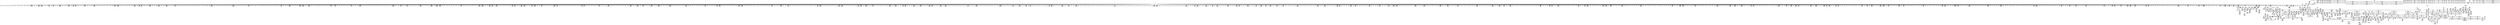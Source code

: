digraph {
	CE0x5ac7b20 [shape=record,shape=Mrecord,label="{CE0x5ac7b20|28:_i32,_:_CRE_160,168_|*MultipleSource*|security/selinux/hooks.c,1777|*LoadInst*|security/selinux/hooks.c,1769|security/selinux/hooks.c,1769}"]
	CE0x5aa6730 [shape=record,shape=Mrecord,label="{CE0x5aa6730|56:_i8*,_:_CRE_247,248_}"]
	CE0x5acc470 [shape=record,shape=Mrecord,label="{CE0x5acc470|may_link:_tobool6|security/selinux/hooks.c,1778|*SummSource*}"]
	CE0x5ac49f0 [shape=record,shape=Mrecord,label="{CE0x5ac49f0|28:_i32,_:_CRE_81,82_}"]
	CE0x5aa0110 [shape=record,shape=Mrecord,label="{CE0x5aa0110|104:_%struct.inode*,_:_CRE_312,313_}"]
	CE0x5aa1640 [shape=record,shape=Mrecord,label="{CE0x5aa1640|56:_i8*,_:_CRE_16,24_|*MultipleSource*|*LoadInst*|security/selinux/hooks.c,1770|security/selinux/hooks.c,1770}"]
	CE0x5a65ff0 [shape=record,shape=Mrecord,label="{CE0x5a65ff0|56:_i8*,_:_CRE_556,557_}"]
	CE0x5aa4f50 [shape=record,shape=Mrecord,label="{CE0x5aa4f50|GLOBAL:___llvm_gcov_indirect_counter_increment|*Constant*|*SummSource*}"]
	CE0x5afb2f0 [shape=record,shape=Mrecord,label="{CE0x5afb2f0|_call_void_mcount()_#3|*SummSink*}"]
	CE0x5a9e6c0 [shape=record,shape=Mrecord,label="{CE0x5a9e6c0|104:_%struct.inode*,_:_CRE_248,256_|*MultipleSource*|Function::may_link&Arg::dentry::|Function::selinux_inode_link&Arg::old_dentry::|security/selinux/hooks.c,1770}"]
	CE0x5aa1ae0 [shape=record,shape=Mrecord,label="{CE0x5aa1ae0|may_link:_tmp3|security/selinux/hooks.c,1769|*SummSource*}"]
	CE0x5a70960 [shape=record,shape=Mrecord,label="{CE0x5a70960|56:_i8*,_:_CRE_924,925_}"]
	CE0x5a6ca40 [shape=record,shape=Mrecord,label="{CE0x5a6ca40|56:_i8*,_:_CRE_865,866_}"]
	CE0x5a57a10 [shape=record,shape=Mrecord,label="{CE0x5a57a10|56:_i8*,_:_CRE_168,169_}"]
	CE0x5acc240 [shape=record,shape=Mrecord,label="{CE0x5acc240|may_link:_tobool6|security/selinux/hooks.c,1778}"]
	CE0x5ab1c00 [shape=record,shape=Mrecord,label="{CE0x5ab1c00|56:_i8*,_:_CRE_590,591_}"]
	CE0x5abe020 [shape=record,shape=Mrecord,label="{CE0x5abe020|56:_i8*,_:_CRE_935,936_}"]
	CE0x5a9c270 [shape=record,shape=Mrecord,label="{CE0x5a9c270|104:_%struct.inode*,_:_CRE_197,198_}"]
	CE0x5a673b0 [shape=record,shape=Mrecord,label="{CE0x5a673b0|56:_i8*,_:_CRE_581,582_}"]
	CE0x5aeeee0 [shape=record,shape=Mrecord,label="{CE0x5aeeee0|i64*_getelementptr_inbounds_(_14_x_i64_,_14_x_i64_*___llvm_gcov_ctr219,_i64_0,_i64_12)|*Constant*|*SummSink*}"]
	CE0x5ac2400 [shape=record,shape=Mrecord,label="{CE0x5ac2400|28:_i32,_:_CRE_34,35_|*MultipleSource*|security/selinux/hooks.c,1777|*LoadInst*|security/selinux/hooks.c,1769|security/selinux/hooks.c,1769}"]
	CE0x5aa6d90 [shape=record,shape=Mrecord,label="{CE0x5aa6d90|56:_i8*,_:_CRE_253,254_}"]
	CE0x5aa1200 [shape=record,shape=Mrecord,label="{CE0x5aa1200|56:_i8*,_:_CRE_4,8_|*MultipleSource*|*LoadInst*|security/selinux/hooks.c,1770|security/selinux/hooks.c,1770}"]
	CE0x5aa9700 [shape=record,shape=Mrecord,label="{CE0x5aa9700|56:_i8*,_:_CRE_292,293_}"]
	CE0x5a28840 [shape=record,shape=Mrecord,label="{CE0x5a28840|GLOBAL:_current_sid|*Constant*}"]
	CE0x5abe240 [shape=record,shape=Mrecord,label="{CE0x5abe240|56:_i8*,_:_CRE_936,944_|*MultipleSource*|*LoadInst*|security/selinux/hooks.c,1770|security/selinux/hooks.c,1770}"]
	CE0x5aaa800 [shape=record,shape=Mrecord,label="{CE0x5aaa800|56:_i8*,_:_CRE_308,309_}"]
	CE0x5a389a0 [shape=record,shape=Mrecord,label="{CE0x5a389a0|56:_i8*,_:_CRE_416,424_|*MultipleSource*|Function::may_link&Arg::dir::|Function::selinux_inode_link&Arg::dir::|security/selinux/hooks.c,1769}"]
	CE0x5aca340 [shape=record,shape=Mrecord,label="{CE0x5aca340|may_link:_tmp21|security/selinux/hooks.c,1793|*SummSink*}"]
	CE0x5ab9050 [shape=record,shape=Mrecord,label="{CE0x5ab9050|56:_i8*,_:_CRE_890,891_}"]
	CE0x5a68590 [shape=record,shape=Mrecord,label="{CE0x5a68590|56:_i8*,_:_CRE_603,604_}"]
	CE0x5a36b70 [shape=record,shape=Mrecord,label="{CE0x5a36b70|56:_i8*,_:_CRE_299,300_}"]
	CE0x5abfd70 [shape=record,shape=Mrecord,label="{CE0x5abfd70|may_link:_tmp5|security/selinux/hooks.c,1770|*SummSink*}"]
	CE0x5a3cb20 [shape=record,shape=Mrecord,label="{CE0x5a3cb20|56:_i8*,_:_CRE_259,260_}"]
	CE0x5a57f60 [shape=record,shape=Mrecord,label="{CE0x5a57f60|56:_i8*,_:_CRE_173,174_}"]
	CE0x5ab2ae0 [shape=record,shape=Mrecord,label="{CE0x5ab2ae0|56:_i8*,_:_CRE_604,605_}"]
	CE0x5ac7920 [shape=record,shape=Mrecord,label="{CE0x5ac7920|28:_i32,_:_CRE_152,160_|*MultipleSource*|security/selinux/hooks.c,1777|*LoadInst*|security/selinux/hooks.c,1769|security/selinux/hooks.c,1769}"]
	CE0x5b3c600 [shape=record,shape=Mrecord,label="{CE0x5b3c600|_call_void_mcount()_#3}"]
	CE0x5a6c640 [shape=record,shape=Mrecord,label="{CE0x5a6c640|56:_i8*,_:_CRE_856,864_|*MultipleSource*|Function::may_link&Arg::dir::|Function::selinux_inode_link&Arg::dir::|security/selinux/hooks.c,1769}"]
	CE0x5a79ce0 [shape=record,shape=Mrecord,label="{CE0x5a79ce0|may_link:_tmp15|security/selinux/hooks.c,1783}"]
	CE0x5ad0280 [shape=record,shape=Mrecord,label="{CE0x5ad0280|may_link:_tobool|security/selinux/hooks.c,1776|*SummSink*}"]
	CE0x5b02120 [shape=record,shape=Mrecord,label="{CE0x5b02120|i1_true|*Constant*}"]
	CE0x5ae0b70 [shape=record,shape=Mrecord,label="{CE0x5ae0b70|i32_1|*Constant*}"]
	CE0x5a36eb0 [shape=record,shape=Mrecord,label="{CE0x5a36eb0|56:_i8*,_:_CRE_303,304_}"]
	CE0x5aedd50 [shape=record,shape=Mrecord,label="{CE0x5aedd50|may_link:_av.0|*SummSource*}"]
	CE0x5a39b10 [shape=record,shape=Mrecord,label="{CE0x5a39b10|56:_i8*,_:_CRE_476,477_}"]
	CE0x5a731c0 [shape=record,shape=Mrecord,label="{CE0x5a731c0|56:_i8*,_:_CRE_923,924_}"]
	CE0x5a2bc60 [shape=record,shape=Mrecord,label="{CE0x5a2bc60|56:_i8*,_:_CRE_128,136_|*MultipleSource*|Function::may_link&Arg::dir::|Function::selinux_inode_link&Arg::dir::|security/selinux/hooks.c,1769}"]
	CE0x5ad52b0 [shape=record,shape=Mrecord,label="{CE0x5ad52b0|avc_has_perm:_requested|Function::avc_has_perm&Arg::requested::|*SummSink*}"]
	CE0x5a67bd0 [shape=record,shape=Mrecord,label="{CE0x5a67bd0|56:_i8*,_:_CRE_591,592_}"]
	CE0x5a6dee0 [shape=record,shape=Mrecord,label="{CE0x5a6dee0|56:_i8*,_:_CRE_884,885_}"]
	CE0x5a95d00 [shape=record,shape=Mrecord,label="{CE0x5a95d00|may_link:_d_inode|security/selinux/hooks.c,1770|*SummSink*}"]
	CE0x5a41b60 [shape=record,shape=Mrecord,label="{CE0x5a41b60|56:_i8*,_:_CRE_170,171_}"]
	CE0x5a688d0 [shape=record,shape=Mrecord,label="{CE0x5a688d0|56:_i8*,_:_CRE_607,608_}"]
	CE0x5aef140 [shape=record,shape=Mrecord,label="{CE0x5aef140|may_link:_tmp23|security/selinux/hooks.c,1797}"]
	CE0x5a553d0 [shape=record,shape=Mrecord,label="{CE0x5a553d0|_ret_i32_%tmp24,_!dbg_!27742|security/selinux/hooks.c,220|*SummSource*}"]
	CE0x5a30d40 [shape=record,shape=Mrecord,label="{CE0x5a30d40|may_link:_if.then}"]
	CE0x5a44cc0 [shape=record,shape=Mrecord,label="{CE0x5a44cc0|56:_i8*,_:_CRE_976,977_}"]
	CE0x5a224f0 [shape=record,shape=Mrecord,label="{CE0x5a224f0|may_link:_sw.bb|*SummSink*}"]
	CE0x5a397a0 [shape=record,shape=Mrecord,label="{CE0x5a397a0|56:_i8*,_:_CRE_473,474_}"]
	CE0x5ab85b0 [shape=record,shape=Mrecord,label="{CE0x5ab85b0|56:_i8*,_:_CRE_880,881_}"]
	CE0x5aaafc0 [shape=record,shape=Mrecord,label="{CE0x5aaafc0|56:_i8*,_:_CRE_328,336_|*MultipleSource*|*LoadInst*|security/selinux/hooks.c,1770|security/selinux/hooks.c,1770}"]
	CE0x5a665e0 [shape=record,shape=Mrecord,label="{CE0x5a665e0|56:_i8*,_:_CRE_564,565_}"]
	CE0x5a7ad10 [shape=record,shape=Mrecord,label="{CE0x5a7ad10|56:_i8*,_:_CRE_72,76_|*MultipleSource*|*LoadInst*|security/selinux/hooks.c,1770|security/selinux/hooks.c,1770}"]
	CE0x5a79e10 [shape=record,shape=Mrecord,label="{CE0x5a79e10|may_link:_tmp15|security/selinux/hooks.c,1783|*SummSource*}"]
	CE0x5a77e00 [shape=record,shape=Mrecord,label="{CE0x5a77e00|56:_i8*,_:_CRE_112,120_|*MultipleSource*|*LoadInst*|security/selinux/hooks.c,1770|security/selinux/hooks.c,1770}"]
	CE0x5aebe50 [shape=record,shape=Mrecord,label="{CE0x5aebe50|GLOBAL:_printk|*Constant*}"]
	CE0x5a76d00 [shape=record,shape=Mrecord,label="{CE0x5a76d00|56:_i8*,_:_CRE_204,205_}"]
	CE0x5add3c0 [shape=record,shape=Mrecord,label="{CE0x5add3c0|may_link:_tmp17|security/selinux/hooks.c,1786|*SummSource*}"]
	CE0x5ad6050 [shape=record,shape=Mrecord,label="{CE0x5ad6050|avc_has_perm:_tclass|Function::avc_has_perm&Arg::tclass::}"]
	CE0x5ac57f0 [shape=record,shape=Mrecord,label="{CE0x5ac57f0|28:_i32,_:_CRE_95,96_}"]
	CE0x5ae0010 [shape=record,shape=Mrecord,label="{CE0x5ae0010|i32_22|*Constant*|*SummSink*}"]
	CE0x5a9fa10 [shape=record,shape=Mrecord,label="{CE0x5a9fa10|104:_%struct.inode*,_:_CRE_306,307_}"]
	CE0x5ae2810 [shape=record,shape=Mrecord,label="{CE0x5ae2810|i64*_getelementptr_inbounds_(_11_x_i64_,_11_x_i64_*___llvm_gcov_ctr125,_i64_0,_i64_10)|*Constant*|*SummSink*}"]
	CE0x5ac8720 [shape=record,shape=Mrecord,label="{CE0x5ac8720|may_link:_call5|security/selinux/hooks.c,1777}"]
	CE0x5a400d0 [shape=record,shape=Mrecord,label="{CE0x5a400d0|current_sid:_tmp8|security/selinux/hooks.c,218|*SummSink*}"]
	CE0x5a71840 [shape=record,shape=Mrecord,label="{CE0x5a71840|56:_i8*,_:_CRE_899,900_}"]
	CE0x5a9d6a0 [shape=record,shape=Mrecord,label="{CE0x5a9d6a0|104:_%struct.inode*,_:_CRE_214,215_}"]
	CE0x5a404e0 [shape=record,shape=Mrecord,label="{CE0x5a404e0|may_link:_tmp1|*SummSink*}"]
	CE0x5a71c80 [shape=record,shape=Mrecord,label="{CE0x5a71c80|56:_i8*,_:_CRE_903,904_}"]
	CE0x5a37460 [shape=record,shape=Mrecord,label="{CE0x5a37460|56:_i8*,_:_CRE_310,311_}"]
	CE0x5a576e0 [shape=record,shape=Mrecord,label="{CE0x5a576e0|56:_i8*,_:_CRE_165,166_}"]
	CE0x5a6dbb0 [shape=record,shape=Mrecord,label="{CE0x5a6dbb0|56:_i8*,_:_CRE_881,882_}"]
	CE0x5aaaa20 [shape=record,shape=Mrecord,label="{CE0x5aaaa20|56:_i8*,_:_CRE_310,311_}"]
	CE0x5a66d30 [shape=record,shape=Mrecord,label="{CE0x5a66d30|56:_i8*,_:_CRE_573,574_}"]
	CE0x5aa0960 [shape=record,shape=Mrecord,label="{CE0x5aa0960|104:_%struct.inode*,_:_CRE_319,320_}"]
	CE0x5ac16a0 [shape=record,shape=Mrecord,label="{CE0x5ac16a0|28:_i32,_:_CRE_15,16_}"]
	CE0x5a2fa40 [shape=record,shape=Mrecord,label="{CE0x5a2fa40|i64*_getelementptr_inbounds_(_2_x_i64_,_2_x_i64_*___llvm_gcov_ctr98,_i64_0,_i64_1)|*Constant*|*SummSource*}"]
	CE0x5ac3df0 [shape=record,shape=Mrecord,label="{CE0x5ac3df0|28:_i32,_:_CRE_69,70_}"]
	CE0x5aa2400 [shape=record,shape=Mrecord,label="{CE0x5aa2400|__llvm_gcov_indirect_counter_increment:_counters|Function::__llvm_gcov_indirect_counter_increment&Arg::counters::|*SummSink*}"]
	CE0x5a98f10 [shape=record,shape=Mrecord,label="{CE0x5a98f10|104:_%struct.inode*,_:_CRE_155,156_}"]
	CE0x5ae13a0 [shape=record,shape=Mrecord,label="{CE0x5ae13a0|current_sid:_tmp17|security/selinux/hooks.c,218}"]
	CE0x5ae3700 [shape=record,shape=Mrecord,label="{CE0x5ae3700|current_sid:_call4|security/selinux/hooks.c,218|*SummSink*}"]
	CE0x5ad4e30 [shape=record,shape=Mrecord,label="{CE0x5ad4e30|i32_(i32,_i32,_i16,_i32,_%struct.common_audit_data*)*_bitcast_(i32_(i32,_i32,_i16,_i32,_%struct.common_audit_data.495*)*_avc_has_perm_to_i32_(i32,_i32,_i16,_i32,_%struct.common_audit_data*)*)|*Constant*|*SummSink*}"]
	CE0x5aaa910 [shape=record,shape=Mrecord,label="{CE0x5aaa910|56:_i8*,_:_CRE_309,310_}"]
	CE0x5a3c710 [shape=record,shape=Mrecord,label="{CE0x5a3c710|56:_i8*,_:_CRE_254,255_}"]
	CE0x5aec1b0 [shape=record,shape=Mrecord,label="{CE0x5aec1b0|i8*_getelementptr_inbounds_(_38_x_i8_,_38_x_i8_*_.str64,_i32_0,_i32_0)|*Constant*|*SummSource*}"]
	CE0x5a96190 [shape=record,shape=Mrecord,label="{CE0x5a96190|104:_%struct.inode*,_:_CRE_8,12_|*MultipleSource*|Function::may_link&Arg::dentry::|Function::selinux_inode_link&Arg::old_dentry::|security/selinux/hooks.c,1770}"]
	CE0x5a76ae0 [shape=record,shape=Mrecord,label="{CE0x5a76ae0|56:_i8*,_:_CRE_202,203_}"]
	CE0x5a69430 [shape=record,shape=Mrecord,label="{CE0x5a69430|56:_i8*,_:_CRE_621,622_}"]
	CE0x5a467b0 [shape=record,shape=Mrecord,label="{CE0x5a467b0|may_link:_tmp1}"]
	CE0x5a3ad60 [shape=record,shape=Mrecord,label="{CE0x5a3ad60|56:_i8*,_:_CRE_520,528_|*MultipleSource*|Function::may_link&Arg::dir::|Function::selinux_inode_link&Arg::dir::|security/selinux/hooks.c,1769}"]
	CE0x5a6aa40 [shape=record,shape=Mrecord,label="{CE0x5a6aa40|56:_i8*,_:_CRE_712,728_|*MultipleSource*|Function::may_link&Arg::dir::|Function::selinux_inode_link&Arg::dir::|security/selinux/hooks.c,1769}"]
	CE0x5a98010 [shape=record,shape=Mrecord,label="{CE0x5a98010|104:_%struct.inode*,_:_CRE_144,145_}"]
	CE0x5ac4bf0 [shape=record,shape=Mrecord,label="{CE0x5ac4bf0|28:_i32,_:_CRE_83,84_}"]
	CE0x5a7a650 [shape=record,shape=Mrecord,label="{CE0x5a7a650|56:_i8*,_:_CRE_40,48_|*MultipleSource*|*LoadInst*|security/selinux/hooks.c,1770|security/selinux/hooks.c,1770}"]
	CE0x5a428a0 [shape=record,shape=Mrecord,label="{CE0x5a428a0|_call_void_mcount()_#3|*SummSource*}"]
	CE0x5a29cf0 [shape=record,shape=Mrecord,label="{CE0x5a29cf0|may_link:_tmp|*SummSource*}"]
	CE0x5a4fb30 [shape=record,shape=Mrecord,label="{CE0x5a4fb30|current_sid:_tmp15|security/selinux/hooks.c,218|*SummSink*}"]
	CE0x5aa4220 [shape=record,shape=Mrecord,label="{CE0x5aa4220|may_link:_tmp16|security/selinux/hooks.c,1786|*SummSource*}"]
	CE0x5adabc0 [shape=record,shape=Mrecord,label="{CE0x5adabc0|may_link:_tmp18|security/selinux/hooks.c,1789}"]
	CE0x5a66ed0 [shape=record,shape=Mrecord,label="{CE0x5a66ed0|56:_i8*,_:_CRE_575,576_}"]
	CE0x5ab6d40 [shape=record,shape=Mrecord,label="{CE0x5ab6d40|56:_i8*,_:_CRE_832,840_|*MultipleSource*|*LoadInst*|security/selinux/hooks.c,1770|security/selinux/hooks.c,1770}"]
	CE0x5abff40 [shape=record,shape=Mrecord,label="{CE0x5abff40|may_link:_sid4|security/selinux/hooks.c,1777}"]
	CE0x5a4d990 [shape=record,shape=Mrecord,label="{CE0x5a4d990|0:_i8,_:_GCMR_current_sid.__warned_internal_global_i8_0,_section_.data.unlikely_,_align_1:_elem_0:default:}"]
	CE0x5b25f10 [shape=record,shape=Mrecord,label="{CE0x5b25f10|get_current:_tmp2}"]
	CE0x5acafd0 [shape=record,shape=Mrecord,label="{CE0x5acafd0|GLOBAL:___llvm_gcov_global_state_pred221|Global_var:__llvm_gcov_global_state_pred221|*SummSink*}"]
	CE0x5a71a60 [shape=record,shape=Mrecord,label="{CE0x5a71a60|56:_i8*,_:_CRE_901,902_}"]
	CE0x5aa5cd0 [shape=record,shape=Mrecord,label="{CE0x5aa5cd0|i64**_getelementptr_inbounds_(_4_x_i64*_,_4_x_i64*_*___llvm_gcda_edge_table220,_i64_0,_i64_1)|*Constant*}"]
	CE0x5a577f0 [shape=record,shape=Mrecord,label="{CE0x5a577f0|56:_i8*,_:_CRE_166,167_}"]
	CE0x5a2fc20 [shape=record,shape=Mrecord,label="{CE0x5a2fc20|selinux_inode_link:_call|security/selinux/hooks.c,2769}"]
	CE0x5a6b300 [shape=record,shape=Mrecord,label="{CE0x5a6b300|56:_i8*,_:_CRE_760,768_|*MultipleSource*|Function::may_link&Arg::dir::|Function::selinux_inode_link&Arg::dir::|security/selinux/hooks.c,1769}"]
	CE0x5aa7e90 [shape=record,shape=Mrecord,label="{CE0x5aa7e90|56:_i8*,_:_CRE_269,270_}"]
	CE0x5a54000 [shape=record,shape=Mrecord,label="{CE0x5a54000|may_link:_tmp9|security/selinux/hooks.c,1778|*SummSink*}"]
	CE0x5ada840 [shape=record,shape=Mrecord,label="{CE0x5ada840|__llvm_gcov_indirect_counter_increment:_pred|*SummSource*}"]
	CE0x5ac6070 [shape=record,shape=Mrecord,label="{CE0x5ac6070|28:_i32,_:_CRE_103,104_}"]
	CE0x5a769d0 [shape=record,shape=Mrecord,label="{CE0x5a769d0|56:_i8*,_:_CRE_201,202_}"]
	CE0x5a3aba0 [shape=record,shape=Mrecord,label="{CE0x5a3aba0|56:_i8*,_:_CRE_512,520_|*MultipleSource*|Function::may_link&Arg::dir::|Function::selinux_inode_link&Arg::dir::|security/selinux/hooks.c,1769}"]
	CE0x5a66e00 [shape=record,shape=Mrecord,label="{CE0x5a66e00|56:_i8*,_:_CRE_574,575_}"]
	CE0x5a77fd0 [shape=record,shape=Mrecord,label="{CE0x5a77fd0|56:_i8*,_:_CRE_120,128_|*MultipleSource*|*LoadInst*|security/selinux/hooks.c,1770|security/selinux/hooks.c,1770}"]
	CE0x5ab4900 [shape=record,shape=Mrecord,label="{CE0x5ab4900|56:_i8*,_:_CRE_664,672_|*MultipleSource*|*LoadInst*|security/selinux/hooks.c,1770|security/selinux/hooks.c,1770}"]
	CE0x5a9fde0 [shape=record,shape=Mrecord,label="{CE0x5a9fde0|104:_%struct.inode*,_:_CRE_309,310_}"]
	CE0x5a23690 [shape=record,shape=Mrecord,label="{CE0x5a23690|get_current:_bb}"]
	CE0x5a91f50 [shape=record,shape=Mrecord,label="{CE0x5a91f50|GLOBAL:_current_sid.__warned|Global_var:current_sid.__warned|*SummSink*}"]
	CE0x5b431a0 [shape=record,shape=Mrecord,label="{CE0x5b431a0|COLLAPSED:_GCMRE___llvm_gcov_ctr98_internal_global_2_x_i64_zeroinitializer:_elem_0:default:}"]
	CE0x5aad400 [shape=record,shape=Mrecord,label="{CE0x5aad400|56:_i8*,_:_CRE_477,478_}"]
	CE0x5aace80 [shape=record,shape=Mrecord,label="{CE0x5aace80|56:_i8*,_:_CRE_473,474_}"]
	CE0x5afe4d0 [shape=record,shape=Mrecord,label="{CE0x5afe4d0|i32_4|*Constant*|*SummSource*}"]
	CE0x5a7a990 [shape=record,shape=Mrecord,label="{CE0x5a7a990|56:_i8*,_:_CRE_56,64_|*MultipleSource*|*LoadInst*|security/selinux/hooks.c,1770|security/selinux/hooks.c,1770}"]
	CE0x5a99fb0 [shape=record,shape=Mrecord,label="{CE0x5a99fb0|104:_%struct.inode*,_:_CRE_169,170_}"]
	CE0x5a45930 [shape=record,shape=Mrecord,label="{CE0x5a45930|56:_i8*,_:_CRE_297,298_}"]
	CE0x5aaf540 [shape=record,shape=Mrecord,label="{CE0x5aaf540|56:_i8*,_:_CRE_554,555_}"]
	CE0x5a6ac00 [shape=record,shape=Mrecord,label="{CE0x5a6ac00|56:_i8*,_:_CRE_728,736_|*MultipleSource*|Function::may_link&Arg::dir::|Function::selinux_inode_link&Arg::dir::|security/selinux/hooks.c,1769}"]
	CE0x5adc890 [shape=record,shape=Mrecord,label="{CE0x5adc890|_call_void___llvm_gcov_indirect_counter_increment(i32*___llvm_gcov_global_state_pred221,_i64**_getelementptr_inbounds_(_4_x_i64*_,_4_x_i64*_*___llvm_gcda_edge_table220,_i64_0,_i64_0)),_!dbg_!27749|security/selinux/hooks.c,1793|*SummSource*}"]
	CE0x5ae2220 [shape=record,shape=Mrecord,label="{CE0x5ae2220|current_sid:_tmp19|security/selinux/hooks.c,218}"]
	CE0x5adc730 [shape=record,shape=Mrecord,label="{CE0x5adc730|_call_void___llvm_gcov_indirect_counter_increment(i32*___llvm_gcov_global_state_pred221,_i64**_getelementptr_inbounds_(_4_x_i64*_,_4_x_i64*_*___llvm_gcda_edge_table220,_i64_0,_i64_0)),_!dbg_!27749|security/selinux/hooks.c,1793}"]
	CE0x5aa0a90 [shape=record,shape=Mrecord,label="{CE0x5aa0a90|may_link:_tmp4|*LoadInst*|security/selinux/hooks.c,1770}"]
	CE0x5a45860 [shape=record,shape=Mrecord,label="{CE0x5a45860|56:_i8*,_:_CRE_296,297_}"]
	CE0x5ad5ef0 [shape=record,shape=Mrecord,label="{CE0x5ad5ef0|i16_7|*Constant*|*SummSink*}"]
	CE0x5a676f0 [shape=record,shape=Mrecord,label="{CE0x5a676f0|56:_i8*,_:_CRE_585,586_}"]
	CE0x5ad7160 [shape=record,shape=Mrecord,label="{CE0x5ad7160|may_link:_tobool6|security/selinux/hooks.c,1778|*SummSink*}"]
	CE0x5acf7a0 [shape=record,shape=Mrecord,label="{CE0x5acf7a0|may_link:_u|security/selinux/hooks.c,1773|*SummSource*}"]
	CE0x5a78b40 [shape=record,shape=Mrecord,label="{CE0x5a78b40|56:_i8*,_:_CRE_143,144_}"]
	CE0x5a2aa40 [shape=record,shape=Mrecord,label="{CE0x5a2aa40|_ret_i32_%retval.0,_!dbg_!27757|security/selinux/hooks.c,1799|*SummSource*}"]
	CE0x5a661d0 [shape=record,shape=Mrecord,label="{CE0x5a661d0|56:_i8*,_:_CRE_559,560_}"]
	CE0x5ab3cf0 [shape=record,shape=Mrecord,label="{CE0x5ab3cf0|56:_i8*,_:_CRE_621,622_}"]
	CE0x5adf830 [shape=record,shape=Mrecord,label="{CE0x5adf830|current_sid:_tmp21|security/selinux/hooks.c,218}"]
	CE0x5a992a0 [shape=record,shape=Mrecord,label="{CE0x5a992a0|104:_%struct.inode*,_:_CRE_158,159_}"]
	CE0x5aa04a0 [shape=record,shape=Mrecord,label="{CE0x5aa04a0|104:_%struct.inode*,_:_CRE_315,316_}"]
	CE0x5ac0b70 [shape=record,shape=Mrecord,label="{CE0x5ac0b70|may_link:_sid10|security/selinux/hooks.c,1797|*SummSource*}"]
	CE0x5ac9f20 [shape=record,shape=Mrecord,label="{CE0x5ac9f20|may_link:_tmp20|security/selinux/hooks.c,1793|*SummSource*}"]
	CE0x5b07030 [shape=record,shape=Mrecord,label="{CE0x5b07030|i32_218|*Constant*|*SummSource*}"]
	CE0x5a29a80 [shape=record,shape=Mrecord,label="{CE0x5a29a80|i64*_getelementptr_inbounds_(_14_x_i64_,_14_x_i64_*___llvm_gcov_ctr219,_i64_0,_i64_0)|*Constant*|*SummSource*}"]
	CE0x5a4def0 [shape=record,shape=Mrecord,label="{CE0x5a4def0|i64*_getelementptr_inbounds_(_11_x_i64_,_11_x_i64_*___llvm_gcov_ctr125,_i64_0,_i64_0)|*Constant*|*SummSource*}"]
	CE0x5a28590 [shape=record,shape=Mrecord,label="{CE0x5a28590|current_sid:_entry|*SummSource*}"]
	CE0x5a67960 [shape=record,shape=Mrecord,label="{CE0x5a67960|56:_i8*,_:_CRE_588,589_}"]
	CE0x5a6c100 [shape=record,shape=Mrecord,label="{CE0x5a6c100|56:_i8*,_:_CRE_832,840_|*MultipleSource*|Function::may_link&Arg::dir::|Function::selinux_inode_link&Arg::dir::|security/selinux/hooks.c,1769}"]
	CE0x5a2a350 [shape=record,shape=Mrecord,label="{CE0x5a2a350|i32_10|*Constant*|*SummSink*}"]
	CE0x5a9ef70 [shape=record,shape=Mrecord,label="{CE0x5a9ef70|104:_%struct.inode*,_:_CRE_280,288_|*MultipleSource*|Function::may_link&Arg::dentry::|Function::selinux_inode_link&Arg::old_dentry::|security/selinux/hooks.c,1770}"]
	CE0x5a9b180 [shape=record,shape=Mrecord,label="{CE0x5a9b180|104:_%struct.inode*,_:_CRE_184,185_}"]
	CE0x5a414e0 [shape=record,shape=Mrecord,label="{CE0x5a414e0|56:_i8*,_:_CRE_162,163_}"]
	CE0x5aad220 [shape=record,shape=Mrecord,label="{CE0x5aad220|56:_i8*,_:_CRE_475,476_}"]
	CE0x5b06f00 [shape=record,shape=Mrecord,label="{CE0x5b06f00|i32_218|*Constant*}"]
	CE0x5aafe40 [shape=record,shape=Mrecord,label="{CE0x5aafe40|56:_i8*,_:_CRE_562,563_}"]
	CE0x5a793c0 [shape=record,shape=Mrecord,label="{CE0x5a793c0|56:_i8*,_:_CRE_151,152_}"]
	CE0x5b00e30 [shape=record,shape=Mrecord,label="{CE0x5b00e30|current_sid:_bb|*SummSource*}"]
	CE0x5a239d0 [shape=record,shape=Mrecord,label="{CE0x5a239d0|__llvm_gcov_indirect_counter_increment:_tmp2|*SummSink*}"]
	CE0x5a97710 [shape=record,shape=Mrecord,label="{CE0x5a97710|104:_%struct.inode*,_:_CRE_92,93_}"]
	CE0x5a22000 [shape=record,shape=Mrecord,label="{CE0x5a22000|current_sid:_tmp4|security/selinux/hooks.c,218|*SummSource*}"]
	CE0x5a26be0 [shape=record,shape=Mrecord,label="{CE0x5a26be0|56:_i8*,_:_CRE_8,12_|*MultipleSource*|Function::may_link&Arg::dir::|Function::selinux_inode_link&Arg::dir::|security/selinux/hooks.c,1769}"]
	CE0x5a23d10 [shape=record,shape=Mrecord,label="{CE0x5a23d10|56:_i8*,_:_CRE_185,186_}"]
	CE0x5aaae60 [shape=record,shape=Mrecord,label="{CE0x5aaae60|56:_i8*,_:_CRE_320,328_|*MultipleSource*|*LoadInst*|security/selinux/hooks.c,1770|security/selinux/hooks.c,1770}"]
	CE0x5adf300 [shape=record,shape=Mrecord,label="{CE0x5adf300|current_sid:_cred|security/selinux/hooks.c,218|*SummSink*}"]
	CE0x5acf870 [shape=record,shape=Mrecord,label="{CE0x5acf870|i64_2097152|*Constant*|*SummSource*}"]
	CE0x5b001a0 [shape=record,shape=Mrecord,label="{CE0x5b001a0|i64*_getelementptr_inbounds_(_14_x_i64_,_14_x_i64_*___llvm_gcov_ctr219,_i64_0,_i64_13)|*Constant*}"]
	CE0x5aabc60 [shape=record,shape=Mrecord,label="{CE0x5aabc60|56:_i8*,_:_CRE_392,400_|*MultipleSource*|*LoadInst*|security/selinux/hooks.c,1770|security/selinux/hooks.c,1770}"]
	CE0x5a234d0 [shape=record,shape=Mrecord,label="{CE0x5a234d0|may_link:_return|*SummSource*}"]
	CE0x5a9b2b0 [shape=record,shape=Mrecord,label="{CE0x5a9b2b0|104:_%struct.inode*,_:_CRE_185,186_}"]
	CE0x5a9b050 [shape=record,shape=Mrecord,label="{CE0x5a9b050|104:_%struct.inode*,_:_CRE_183,184_}"]
	CE0x5a37f20 [shape=record,shape=Mrecord,label="{CE0x5a37f20|56:_i8*,_:_CRE_360,376_|*MultipleSource*|Function::may_link&Arg::dir::|Function::selinux_inode_link&Arg::dir::|security/selinux/hooks.c,1769}"]
	CE0x5aa3470 [shape=record,shape=Mrecord,label="{CE0x5aa3470|i64*_getelementptr_inbounds_(_14_x_i64_,_14_x_i64_*___llvm_gcov_ctr219,_i64_0,_i64_9)|*Constant*}"]
	CE0x5b037a0 [shape=record,shape=Mrecord,label="{CE0x5b037a0|i64_5|*Constant*|*SummSource*}"]
	CE0x5adbbc0 [shape=record,shape=Mrecord,label="{CE0x5adbbc0|may_link:_tmp19|security/selinux/hooks.c,1789|*SummSink*}"]
	CE0x5a43e00 [shape=record,shape=Mrecord,label="{CE0x5a43e00|current_sid:_call|security/selinux/hooks.c,218|*SummSource*}"]
	CE0x5ad40e0 [shape=record,shape=Mrecord,label="{CE0x5ad40e0|i64_0|*Constant*}"]
	CE0x5ab3030 [shape=record,shape=Mrecord,label="{CE0x5ab3030|56:_i8*,_:_CRE_609,610_}"]
	CE0x5ad2d10 [shape=record,shape=Mrecord,label="{CE0x5ad2d10|i32_3|*Constant*|*SummSource*}"]
	CE0x5a42110 [shape=record,shape=Mrecord,label="{CE0x5a42110|56:_i8*,_:_CRE_177,178_}"]
	CE0x5ab39c0 [shape=record,shape=Mrecord,label="{CE0x5ab39c0|56:_i8*,_:_CRE_618,619_}"]
	CE0x5a737d0 [shape=record,shape=Mrecord,label="{CE0x5a737d0|56:_i8*,_:_CRE_984,988_|*MultipleSource*|Function::may_link&Arg::dir::|Function::selinux_inode_link&Arg::dir::|security/selinux/hooks.c,1769}"]
	CE0x5b022a0 [shape=record,shape=Mrecord,label="{CE0x5b022a0|i1_true|*Constant*|*SummSource*}"]
	CE0x5a3e040 [shape=record,shape=Mrecord,label="{CE0x5a3e040|may_link:_sw.bb8}"]
	CE0x5b43210 [shape=record,shape=Mrecord,label="{CE0x5b43210|get_current:_tmp|*SummSource*}"]
	CE0x5a36d10 [shape=record,shape=Mrecord,label="{CE0x5a36d10|56:_i8*,_:_CRE_301,302_}"]
	CE0x5a9c3a0 [shape=record,shape=Mrecord,label="{CE0x5a9c3a0|104:_%struct.inode*,_:_CRE_198,199_}"]
	CE0x5a52c90 [shape=record,shape=Mrecord,label="{CE0x5a52c90|56:_i8*,_:_CRE_232,236_|*MultipleSource*|Function::may_link&Arg::dir::|Function::selinux_inode_link&Arg::dir::|security/selinux/hooks.c,1769}"]
	CE0x5a78740 [shape=record,shape=Mrecord,label="{CE0x5a78740|56:_i8*,_:_CRE_139,140_}"]
	CE0x5a57b20 [shape=record,shape=Mrecord,label="{CE0x5a57b20|56:_i8*,_:_CRE_169,170_}"]
	CE0x5aa3220 [shape=record,shape=Mrecord,label="{CE0x5aa3220|may_link:_tmp14|security/selinux/hooks.c,1783|*SummSource*}"]
	CE0x5b029f0 [shape=record,shape=Mrecord,label="{CE0x5b029f0|i64_5|*Constant*}"]
	CE0x5a66510 [shape=record,shape=Mrecord,label="{CE0x5a66510|56:_i8*,_:_CRE_563,564_}"]
	CE0x5af9cf0 [shape=record,shape=Mrecord,label="{CE0x5af9cf0|current_sid:_do.end}"]
	CE0x5a4e180 [shape=record,shape=Mrecord,label="{CE0x5a4e180|current_sid:_tmp|*SummSource*}"]
	CE0x5ab53e0 [shape=record,shape=Mrecord,label="{CE0x5ab53e0|56:_i8*,_:_CRE_704,712_|*MultipleSource*|*LoadInst*|security/selinux/hooks.c,1770|security/selinux/hooks.c,1770}"]
	CE0x5b07660 [shape=record,shape=Mrecord,label="{CE0x5b07660|i8*_getelementptr_inbounds_(_45_x_i8_,_45_x_i8_*_.str12,_i32_0,_i32_0)|*Constant*|*SummSource*}"]
	CE0x5abd580 [shape=record,shape=Mrecord,label="{CE0x5abd580|56:_i8*,_:_CRE_925,926_}"]
	CE0x5a3f6c0 [shape=record,shape=Mrecord,label="{CE0x5a3f6c0|56:_i8*,_:_CRE_152,153_}"]
	CE0x5ac51f0 [shape=record,shape=Mrecord,label="{CE0x5ac51f0|28:_i32,_:_CRE_89,90_}"]
	CE0x5a23f80 [shape=record,shape=Mrecord,label="{CE0x5a23f80|56:_i8*,_:_CRE_188,189_}"]
	CE0x5ac3ef0 [shape=record,shape=Mrecord,label="{CE0x5ac3ef0|28:_i32,_:_CRE_70,71_}"]
	CE0x5a71730 [shape=record,shape=Mrecord,label="{CE0x5a71730|56:_i8*,_:_CRE_898,899_}"]
	CE0x5aa7720 [shape=record,shape=Mrecord,label="{CE0x5aa7720|56:_i8*,_:_CRE_262,263_}"]
	CE0x5a251e0 [shape=record,shape=Mrecord,label="{CE0x5a251e0|may_link:_i_security|security/selinux/hooks.c,1769|*SummSource*}"]
	CE0x5ab8f40 [shape=record,shape=Mrecord,label="{CE0x5ab8f40|56:_i8*,_:_CRE_889,890_}"]
	CE0x5a3f5f0 [shape=record,shape=Mrecord,label="{CE0x5a3f5f0|56:_i8*,_:_CRE_151,152_}"]
	CE0x5afc390 [shape=record,shape=Mrecord,label="{CE0x5afc390|i64_2|*Constant*}"]
	CE0x5ab17c0 [shape=record,shape=Mrecord,label="{CE0x5ab17c0|56:_i8*,_:_CRE_586,587_}"]
	CE0x5accaa0 [shape=record,shape=Mrecord,label="{CE0x5accaa0|i64_2|*Constant*|*SummSink*}"]
	CE0x5a66370 [shape=record,shape=Mrecord,label="{CE0x5a66370|56:_i8*,_:_CRE_561,562_}"]
	CE0x5a9a210 [shape=record,shape=Mrecord,label="{CE0x5a9a210|104:_%struct.inode*,_:_CRE_171,172_}"]
	CE0x5a70c90 [shape=record,shape=Mrecord,label="{CE0x5a70c90|56:_i8*,_:_CRE_927,928_}"]
	CE0x5ac32f0 [shape=record,shape=Mrecord,label="{CE0x5ac32f0|28:_i32,_:_CRE_58,59_}"]
	CE0x5ac39f0 [shape=record,shape=Mrecord,label="{CE0x5ac39f0|28:_i32,_:_CRE_65,66_}"]
	CE0x5abdcf0 [shape=record,shape=Mrecord,label="{CE0x5abdcf0|56:_i8*,_:_CRE_932,933_}"]
	CE0x5a3cd90 [shape=record,shape=Mrecord,label="{CE0x5a3cd90|56:_i8*,_:_CRE_262,263_}"]
	CE0x5ae1730 [shape=record,shape=Mrecord,label="{CE0x5ae1730|current_sid:_tmp17|security/selinux/hooks.c,218|*SummSource*}"]
	CE0x5a4c010 [shape=record,shape=Mrecord,label="{CE0x5a4c010|i64*_getelementptr_inbounds_(_11_x_i64_,_11_x_i64_*___llvm_gcov_ctr125,_i64_0,_i64_8)|*Constant*|*SummSink*}"]
	CE0x5a271f0 [shape=record,shape=Mrecord,label="{CE0x5a271f0|56:_i8*,_:_CRE_40,48_|*MultipleSource*|Function::may_link&Arg::dir::|Function::selinux_inode_link&Arg::dir::|security/selinux/hooks.c,1769}"]
	CE0x5a71400 [shape=record,shape=Mrecord,label="{CE0x5a71400|56:_i8*,_:_CRE_895,896_}"]
	CE0x5a2f9d0 [shape=record,shape=Mrecord,label="{CE0x5a2f9d0|i64*_getelementptr_inbounds_(_2_x_i64_,_2_x_i64_*___llvm_gcov_ctr98,_i64_0,_i64_1)|*Constant*}"]
	CE0x5b07230 [shape=record,shape=Mrecord,label="{CE0x5b07230|i8*_getelementptr_inbounds_(_45_x_i8_,_45_x_i8_*_.str12,_i32_0,_i32_0)|*Constant*}"]
	CE0x5b02760 [shape=record,shape=Mrecord,label="{CE0x5b02760|current_sid:_tobool1|security/selinux/hooks.c,218|*SummSink*}"]
	CE0x5aedb30 [shape=record,shape=Mrecord,label="{CE0x5aedb30|i32_2048|*Constant*|*SummSink*}"]
	CE0x5a74470 [shape=record,shape=Mrecord,label="{CE0x5a74470|current_sid:_sid|security/selinux/hooks.c,220|*SummSource*}"]
	CE0x5ad0fa0 [shape=record,shape=Mrecord,label="{CE0x5ad0fa0|i64_1048576|*Constant*|*SummSink*}"]
	CE0x5b01480 [shape=record,shape=Mrecord,label="{CE0x5b01480|current_sid:_tmp8|security/selinux/hooks.c,218|*SummSource*}"]
	CE0x5aec090 [shape=record,shape=Mrecord,label="{CE0x5aec090|GLOBAL:_printk|*Constant*|*SummSink*}"]
	CE0x5a9c4d0 [shape=record,shape=Mrecord,label="{CE0x5a9c4d0|104:_%struct.inode*,_:_CRE_199,200_}"]
	CE0x5a66920 [shape=record,shape=Mrecord,label="{CE0x5a66920|56:_i8*,_:_CRE_568,569_}"]
	CE0x5a70da0 [shape=record,shape=Mrecord,label="{CE0x5a70da0|56:_i8*,_:_CRE_928,929_}"]
	CE0x5b02e40 [shape=record,shape=Mrecord,label="{CE0x5b02e40|i64*_null|*Constant*|*SummSource*}"]
	CE0x5a30550 [shape=record,shape=Mrecord,label="{CE0x5a30550|selinux_inode_link:_bb|*SummSink*}"]
	CE0x5a405f0 [shape=record,shape=Mrecord,label="{CE0x5a405f0|i32_1|*Constant*}"]
	CE0x5ab2f20 [shape=record,shape=Mrecord,label="{CE0x5ab2f20|56:_i8*,_:_CRE_608,609_}"]
	CE0x5ac45f0 [shape=record,shape=Mrecord,label="{CE0x5ac45f0|28:_i32,_:_CRE_77,78_}"]
	CE0x5a70520 [shape=record,shape=Mrecord,label="{CE0x5a70520|56:_i8*,_:_CRE_920,921_}"]
	CE0x5aaa090 [shape=record,shape=Mrecord,label="{CE0x5aaa090|56:_i8*,_:_CRE_301,302_}"]
	CE0x5a47b20 [shape=record,shape=Mrecord,label="{CE0x5a47b20|i64*_getelementptr_inbounds_(_14_x_i64_,_14_x_i64_*___llvm_gcov_ctr219,_i64_0,_i64_3)|*Constant*|*SummSource*}"]
	CE0x5ab8390 [shape=record,shape=Mrecord,label="{CE0x5ab8390|56:_i8*,_:_CRE_878,879_}"]
	CE0x5a96610 [shape=record,shape=Mrecord,label="{CE0x5a96610|104:_%struct.inode*,_:_CRE_24,40_|*MultipleSource*|Function::may_link&Arg::dentry::|Function::selinux_inode_link&Arg::old_dentry::|security/selinux/hooks.c,1770}"]
	CE0x5a262e0 [shape=record,shape=Mrecord,label="{CE0x5a262e0|56:_i8*,_:_CRE_281,282_}"]
	CE0x5a66c60 [shape=record,shape=Mrecord,label="{CE0x5a66c60|56:_i8*,_:_CRE_572,573_}"]
	CE0x5a3a2a0 [shape=record,shape=Mrecord,label="{CE0x5a3a2a0|56:_i8*,_:_CRE_486,487_}"]
	CE0x5a70300 [shape=record,shape=Mrecord,label="{CE0x5a70300|56:_i8*,_:_CRE_918,919_}"]
	CE0x5a97810 [shape=record,shape=Mrecord,label="{CE0x5a97810|104:_%struct.inode*,_:_CRE_93,94_}"]
	CE0x5a67210 [shape=record,shape=Mrecord,label="{CE0x5a67210|56:_i8*,_:_CRE_579,580_}"]
	CE0x5adeed0 [shape=record,shape=Mrecord,label="{CE0x5adeed0|i32_78|*Constant*|*SummSink*}"]
	CE0x5a91e20 [shape=record,shape=Mrecord,label="{CE0x5a91e20|GLOBAL:_current_sid.__warned|Global_var:current_sid.__warned|*SummSource*}"]
	CE0x5ab4ad0 [shape=record,shape=Mrecord,label="{CE0x5ab4ad0|56:_i8*,_:_CRE_672,680_|*MultipleSource*|*LoadInst*|security/selinux/hooks.c,1770|security/selinux/hooks.c,1770}"]
	CE0x5aad950 [shape=record,shape=Mrecord,label="{CE0x5aad950|56:_i8*,_:_CRE_482,483_}"]
	CE0x5ac0660 [shape=record,shape=Mrecord,label="{CE0x5ac0660|may_link:_tmp23|security/selinux/hooks.c,1797|*SummSource*}"]
	CE0x5ada950 [shape=record,shape=Mrecord,label="{CE0x5ada950|__llvm_gcov_indirect_counter_increment:_pred|*SummSink*}"]
	CE0x5a3e140 [shape=record,shape=Mrecord,label="{CE0x5a3e140|may_link:_sw.bb8|*SummSource*}"]
	CE0x5ad6dd0 [shape=record,shape=Mrecord,label="{CE0x5ad6dd0|_ret_i32_%retval.0,_!dbg_!27728|security/selinux/avc.c,775|*SummSource*}"]
	CE0x5aa62c0 [shape=record,shape=Mrecord,label="{CE0x5aa62c0|56:_i8*,_:_CRE_244,245_}"]
	CE0x5ad14c0 [shape=record,shape=Mrecord,label="{CE0x5ad14c0|may_link:_conv|security/selinux/hooks.c,1776}"]
	CE0x5a9a930 [shape=record,shape=Mrecord,label="{CE0x5a9a930|104:_%struct.inode*,_:_CRE_177,178_}"]
	CE0x5aad840 [shape=record,shape=Mrecord,label="{CE0x5aad840|56:_i8*,_:_CRE_481,482_}"]
	CE0x5adf6b0 [shape=record,shape=Mrecord,label="{CE0x5adf6b0|COLLAPSED:_GCMRE_current_task_external_global_%struct.task_struct*:_elem_0::|security/selinux/hooks.c,218}"]
	CE0x5a27ea0 [shape=record,shape=Mrecord,label="{CE0x5a27ea0|may_link:_sw.epilog|*SummSink*}"]
	CE0x5aa31b0 [shape=record,shape=Mrecord,label="{CE0x5aa31b0|may_link:_tmp14|security/selinux/hooks.c,1783}"]
	CE0x5aa6950 [shape=record,shape=Mrecord,label="{CE0x5aa6950|56:_i8*,_:_CRE_249,250_}"]
	CE0x5ac36f0 [shape=record,shape=Mrecord,label="{CE0x5ac36f0|28:_i32,_:_CRE_62,63_}"]
	CE0x5aa2fa0 [shape=record,shape=Mrecord,label="{CE0x5aa2fa0|i64*_getelementptr_inbounds_(_14_x_i64_,_14_x_i64_*___llvm_gcov_ctr219,_i64_0,_i64_8)|*Constant*|*SummSink*}"]
	CE0x5a312d0 [shape=record,shape=Mrecord,label="{CE0x5a312d0|may_link:_kind|Function::may_link&Arg::kind::}"]
	CE0x5a24ae0 [shape=record,shape=Mrecord,label="{CE0x5a24ae0|56:_i8*,_:_CRE_202,203_}"]
	CE0x5ad1030 [shape=record,shape=Mrecord,label="{CE0x5ad1030|may_link:_cond|security/selinux/hooks.c,1776|*SummSource*}"]
	CE0x5ac59f0 [shape=record,shape=Mrecord,label="{CE0x5ac59f0|28:_i32,_:_CRE_97,98_}"]
	CE0x5a452b0 [shape=record,shape=Mrecord,label="{CE0x5a452b0|56:_i8*,_:_CRE_289,290_}"]
	CE0x5acc840 [shape=record,shape=Mrecord,label="{CE0x5acc840|i64_2|*Constant*}"]
	CE0x5a683f0 [shape=record,shape=Mrecord,label="{CE0x5a683f0|56:_i8*,_:_CRE_601,602_}"]
	CE0x5a3d580 [shape=record,shape=Mrecord,label="{CE0x5a3d580|56:_i8*,_:_CRE_272,273_}"]
	CE0x5a371f0 [shape=record,shape=Mrecord,label="{CE0x5a371f0|56:_i8*,_:_CRE_307,308_}"]
	CE0x5a76370 [shape=record,shape=Mrecord,label="{CE0x5a76370|56:_i8*,_:_CRE_195,196_}"]
	CE0x5ad1a70 [shape=record,shape=Mrecord,label="{CE0x5ad1a70|may_link:_conv|security/selinux/hooks.c,1776|*SummSink*}"]
	CE0x5b06620 [shape=record,shape=Mrecord,label="{CE0x5b06620|GLOBAL:_lockdep_rcu_suspicious|*Constant*}"]
	CE0x5b06870 [shape=record,shape=Mrecord,label="{CE0x5b06870|GLOBAL:_lockdep_rcu_suspicious|*Constant*|*SummSource*}"]
	CE0x5a759e0 [shape=record,shape=Mrecord,label="{CE0x5a759e0|56:_i8*,_:_CRE_186,187_}"]
	CE0x5a70740 [shape=record,shape=Mrecord,label="{CE0x5a70740|56:_i8*,_:_CRE_922,923_}"]
	CE0x5a331e0 [shape=record,shape=Mrecord,label="{CE0x5a331e0|56:_i8*,_:_CRE_2,4_|*MultipleSource*|*LoadInst*|security/selinux/hooks.c,1770|security/selinux/hooks.c,1770}"]
	CE0x5aada60 [shape=record,shape=Mrecord,label="{CE0x5aada60|56:_i8*,_:_CRE_483,484_}"]
	CE0x5a32960 [shape=record,shape=Mrecord,label="{CE0x5a32960|_call_void___llvm_gcov_indirect_counter_increment(i32*___llvm_gcov_global_state_pred221,_i64**_getelementptr_inbounds_(_4_x_i64*_,_4_x_i64*_*___llvm_gcda_edge_table220,_i64_0,_i64_2)),_!dbg_!27745|security/selinux/hooks.c,1786|*SummSink*}"]
	CE0x5aebf60 [shape=record,shape=Mrecord,label="{CE0x5aebf60|GLOBAL:_printk|*Constant*|*SummSource*}"]
	CE0x5ad0c80 [shape=record,shape=Mrecord,label="{CE0x5ad0c80|i32_8388608|*Constant*|*SummSource*}"]
	CE0x5ac4af0 [shape=record,shape=Mrecord,label="{CE0x5ac4af0|28:_i32,_:_CRE_82,83_}"]
	CE0x5a281a0 [shape=record,shape=Mrecord,label="{CE0x5a281a0|GLOBAL:_may_link|*Constant*|*SummSource*}"]
	CE0x5ab8170 [shape=record,shape=Mrecord,label="{CE0x5ab8170|56:_i8*,_:_CRE_876,877_}"]
	CE0x5a2ba70 [shape=record,shape=Mrecord,label="{CE0x5a2ba70|56:_i8*,_:_CRE_120,128_|*MultipleSource*|Function::may_link&Arg::dir::|Function::selinux_inode_link&Arg::dir::|security/selinux/hooks.c,1769}"]
	CE0x5aa6510 [shape=record,shape=Mrecord,label="{CE0x5aa6510|56:_i8*,_:_CRE_245,246_}"]
	CE0x5a3a1d0 [shape=record,shape=Mrecord,label="{CE0x5a3a1d0|56:_i8*,_:_CRE_485,486_}"]
	CE0x5ac1840 [shape=record,shape=Mrecord,label="{CE0x5ac1840|28:_i32,_:_CRE_17,18_}"]
	CE0x5ac2bc0 [shape=record,shape=Mrecord,label="{CE0x5ac2bc0|28:_i32,_:_CRE_50,51_}"]
	CE0x5a696a0 [shape=record,shape=Mrecord,label="{CE0x5a696a0|56:_i8*,_:_CRE_624,628_|*MultipleSource*|Function::may_link&Arg::dir::|Function::selinux_inode_link&Arg::dir::|security/selinux/hooks.c,1769}"]
	CE0x5a6bbc0 [shape=record,shape=Mrecord,label="{CE0x5a6bbc0|56:_i8*,_:_CRE_808,816_|*MultipleSource*|Function::may_link&Arg::dir::|Function::selinux_inode_link&Arg::dir::|security/selinux/hooks.c,1769}"]
	CE0x5a98230 [shape=record,shape=Mrecord,label="{CE0x5a98230|104:_%struct.inode*,_:_CRE_145,146_}"]
	CE0x5a39420 [shape=record,shape=Mrecord,label="{CE0x5a39420|56:_i8*,_:_CRE_464,472_|*MultipleSource*|Function::may_link&Arg::dir::|Function::selinux_inode_link&Arg::dir::|security/selinux/hooks.c,1769}"]
	CE0x5a6fb90 [shape=record,shape=Mrecord,label="{CE0x5a6fb90|56:_i8*,_:_CRE_911,912_}"]
	CE0x5aa8a40 [shape=record,shape=Mrecord,label="{CE0x5aa8a40|56:_i8*,_:_CRE_280,281_}"]
	CE0x5a372c0 [shape=record,shape=Mrecord,label="{CE0x5a372c0|56:_i8*,_:_CRE_308,309_}"]
	CE0x5a32820 [shape=record,shape=Mrecord,label="{CE0x5a32820|selinux_inode_link:_dir|Function::selinux_inode_link&Arg::dir::|*SummSource*}"]
	CE0x5ac27e0 [shape=record,shape=Mrecord,label="{CE0x5ac27e0|28:_i32,_:_CRE_48,49_}"]
	CE0x5a6eba0 [shape=record,shape=Mrecord,label="{CE0x5a6eba0|56:_i8*,_:_CRE_896,897_}"]
	CE0x5ad2bb0 [shape=record,shape=Mrecord,label="{CE0x5ad2bb0|i32_3|*Constant*}"]
	CE0x5ab8060 [shape=record,shape=Mrecord,label="{CE0x5ab8060|56:_i8*,_:_CRE_875,876_}"]
	CE0x5ac1b40 [shape=record,shape=Mrecord,label="{CE0x5ac1b40|28:_i32,_:_CRE_20,21_}"]
	CE0x5a72fa0 [shape=record,shape=Mrecord,label="{CE0x5a72fa0|56:_i8*,_:_CRE_921,922_}"]
	CE0x5ab0b00 [shape=record,shape=Mrecord,label="{CE0x5ab0b00|56:_i8*,_:_CRE_574,575_}"]
	CE0x5a25030 [shape=record,shape=Mrecord,label="{CE0x5a25030|i32_10|*Constant*|*SummSource*}"]
	CE0x5a78a30 [shape=record,shape=Mrecord,label="{CE0x5a78a30|56:_i8*,_:_CRE_142,143_}"]
	CE0x5aaec30 [shape=record,shape=Mrecord,label="{CE0x5aaec30|56:_i8*,_:_CRE_528,536_|*MultipleSource*|*LoadInst*|security/selinux/hooks.c,1770|security/selinux/hooks.c,1770}"]
	CE0x5afd220 [shape=record,shape=Mrecord,label="{CE0x5afd220|may_link:_tmp25|security/selinux/hooks.c,1797}"]
	CE0x5a78c50 [shape=record,shape=Mrecord,label="{CE0x5a78c50|56:_i8*,_:_CRE_144,145_}"]
	CE0x5abe4b0 [shape=record,shape=Mrecord,label="{CE0x5abe4b0|56:_i8*,_:_CRE_952,960_|*MultipleSource*|*LoadInst*|security/selinux/hooks.c,1770|security/selinux/hooks.c,1770}"]
	CE0x5a6ce70 [shape=record,shape=Mrecord,label="{CE0x5a6ce70|56:_i8*,_:_CRE_868,869_}"]
	CE0x5a25110 [shape=record,shape=Mrecord,label="{CE0x5a25110|may_link:_i_security|security/selinux/hooks.c,1769}"]
	CE0x5a3f450 [shape=record,shape=Mrecord,label="{CE0x5a3f450|56:_i8*,_:_CRE_149,150_}"]
	CE0x5aafc20 [shape=record,shape=Mrecord,label="{CE0x5aafc20|56:_i8*,_:_CRE_560,561_}"]
	CE0x5ada690 [shape=record,shape=Mrecord,label="{CE0x5ada690|__llvm_gcov_indirect_counter_increment:_bb|*SummSink*}"]
	CE0x5a67140 [shape=record,shape=Mrecord,label="{CE0x5a67140|56:_i8*,_:_CRE_578,579_}"]
	CE0x5a71b70 [shape=record,shape=Mrecord,label="{CE0x5a71b70|56:_i8*,_:_CRE_902,903_}"]
	CE0x5aed700 [shape=record,shape=Mrecord,label="{CE0x5aed700|i32_1024|*Constant*|*SummSource*}"]
	CE0x5ab8d20 [shape=record,shape=Mrecord,label="{CE0x5ab8d20|56:_i8*,_:_CRE_887,888_}"]
	CE0x5a70630 [shape=record,shape=Mrecord,label="{CE0x5a70630|56:_i8*,_:_CRE_921,922_}"]
	CE0x5a77c00 [shape=record,shape=Mrecord,label="{CE0x5a77c00|56:_i8*,_:_CRE_104,112_|*MultipleSource*|*LoadInst*|security/selinux/hooks.c,1770|security/selinux/hooks.c,1770}"]
	CE0x5a68e80 [shape=record,shape=Mrecord,label="{CE0x5a68e80|56:_i8*,_:_CRE_614,615_}"]
	CE0x5a700e0 [shape=record,shape=Mrecord,label="{CE0x5a700e0|56:_i8*,_:_CRE_916,917_}"]
	CE0x5a56f70 [shape=record,shape=Mrecord,label="{CE0x5a56f70|56:_i8*,_:_CRE_158,159_}"]
	CE0x5aa2500 [shape=record,shape=Mrecord,label="{CE0x5aa2500|_ret_void}"]
	CE0x5a97ba0 [shape=record,shape=Mrecord,label="{CE0x5a97ba0|104:_%struct.inode*,_:_CRE_96,104_|*MultipleSource*|Function::may_link&Arg::dentry::|Function::selinux_inode_link&Arg::old_dentry::|security/selinux/hooks.c,1770}"]
	CE0x5afcfc0 [shape=record,shape=Mrecord,label="{CE0x5afcfc0|may_link:_sclass|security/selinux/hooks.c,1797|*SummSink*}"]
	CE0x5a24050 [shape=record,shape=Mrecord,label="{CE0x5a24050|56:_i8*,_:_CRE_189,190_}"]
	CE0x5a57080 [shape=record,shape=Mrecord,label="{CE0x5a57080|56:_i8*,_:_CRE_159,160_}"]
	CE0x5a36590 [shape=record,shape=Mrecord,label="{CE0x5a36590|may_link:_if.then|*SummSink*}"]
	CE0x5a24e20 [shape=record,shape=Mrecord,label="{CE0x5a24e20|56:_i8*,_:_CRE_206,207_}"]
	CE0x5a584b0 [shape=record,shape=Mrecord,label="{CE0x5a584b0|56:_i8*,_:_CRE_178,179_}"]
	CE0x5aaa3c0 [shape=record,shape=Mrecord,label="{CE0x5aaa3c0|56:_i8*,_:_CRE_304,305_}"]
	CE0x5ab89f0 [shape=record,shape=Mrecord,label="{CE0x5ab89f0|56:_i8*,_:_CRE_884,885_}"]
	CE0x5aa73f0 [shape=record,shape=Mrecord,label="{CE0x5aa73f0|56:_i8*,_:_CRE_259,260_}"]
	CE0x5abd690 [shape=record,shape=Mrecord,label="{CE0x5abd690|56:_i8*,_:_CRE_926,927_}"]
	CE0x5a70a70 [shape=record,shape=Mrecord,label="{CE0x5a70a70|56:_i8*,_:_CRE_925,926_}"]
	CE0x5a34770 [shape=record,shape=Mrecord,label="{CE0x5a34770|may_link:_dentry|Function::may_link&Arg::dentry::}"]
	CE0x5a24c80 [shape=record,shape=Mrecord,label="{CE0x5a24c80|56:_i8*,_:_CRE_204,205_}"]
	CE0x5a450f0 [shape=record,shape=Mrecord,label="{CE0x5a450f0|56:_i8*,_:_CRE_978,979_}"]
	CE0x5a6e760 [shape=record,shape=Mrecord,label="{CE0x5a6e760|56:_i8*,_:_CRE_892,893_}"]
	CE0x5a48950 [shape=record,shape=Mrecord,label="{CE0x5a48950|may_link:_tmp13|security/selinux/hooks.c,1779|*SummSource*}"]
	CE0x5ad4d00 [shape=record,shape=Mrecord,label="{CE0x5ad4d00|i32_(i32,_i32,_i16,_i32,_%struct.common_audit_data*)*_bitcast_(i32_(i32,_i32,_i16,_i32,_%struct.common_audit_data.495*)*_avc_has_perm_to_i32_(i32,_i32,_i16,_i32,_%struct.common_audit_data*)*)|*Constant*|*SummSource*}"]
	CE0x5adc9c0 [shape=record,shape=Mrecord,label="{CE0x5adc9c0|_call_void___llvm_gcov_indirect_counter_increment(i32*___llvm_gcov_global_state_pred221,_i64**_getelementptr_inbounds_(_4_x_i64*_,_4_x_i64*_*___llvm_gcda_edge_table220,_i64_0,_i64_0)),_!dbg_!27749|security/selinux/hooks.c,1793|*SummSink*}"]
	CE0x5ade5e0 [shape=record,shape=Mrecord,label="{CE0x5ade5e0|get_current:_tmp|*SummSink*}"]
	CE0x5a57d40 [shape=record,shape=Mrecord,label="{CE0x5a57d40|56:_i8*,_:_CRE_171,172_}"]
	CE0x5a3f040 [shape=record,shape=Mrecord,label="{CE0x5a3f040|56:_i8*,_:_CRE_144,145_}"]
	CE0x5ac5cf0 [shape=record,shape=Mrecord,label="{CE0x5ac5cf0|28:_i32,_:_CRE_100,101_}"]
	CE0x5a96300 [shape=record,shape=Mrecord,label="{CE0x5a96300|104:_%struct.inode*,_:_CRE_16,24_|*MultipleSource*|Function::may_link&Arg::dentry::|Function::selinux_inode_link&Arg::old_dentry::|security/selinux/hooks.c,1770}"]
	CE0x5a55f70 [shape=record,shape=Mrecord,label="{CE0x5a55f70|i64_1|*Constant*}"]
	CE0x5aa93d0 [shape=record,shape=Mrecord,label="{CE0x5aa93d0|56:_i8*,_:_CRE_289,290_}"]
	CE0x5adb610 [shape=record,shape=Mrecord,label="{CE0x5adb610|i64*_getelementptr_inbounds_(_14_x_i64_,_14_x_i64_*___llvm_gcov_ctr219,_i64_0,_i64_10)|*Constant*}"]
	CE0x5a9d310 [shape=record,shape=Mrecord,label="{CE0x5a9d310|104:_%struct.inode*,_:_CRE_211,212_}"]
	CE0x5b05430 [shape=record,shape=Mrecord,label="{CE0x5b05430|__llvm_gcov_indirect_counter_increment:_tmp6|*SummSink*}"]
	CE0x5ab4ca0 [shape=record,shape=Mrecord,label="{CE0x5ab4ca0|56:_i8*,_:_CRE_680,684_|*MultipleSource*|*LoadInst*|security/selinux/hooks.c,1770|security/selinux/hooks.c,1770}"]
	CE0x5ab8e30 [shape=record,shape=Mrecord,label="{CE0x5ab8e30|56:_i8*,_:_CRE_888,889_}"]
	CE0x5a4f120 [shape=record,shape=Mrecord,label="{CE0x5a4f120|i64*_getelementptr_inbounds_(_11_x_i64_,_11_x_i64_*___llvm_gcov_ctr125,_i64_0,_i64_8)|*Constant*}"]
	CE0x5a684c0 [shape=record,shape=Mrecord,label="{CE0x5a684c0|56:_i8*,_:_CRE_602,603_}"]
	CE0x5ad3b90 [shape=record,shape=Mrecord,label="{CE0x5ad3b90|GLOBAL:___llvm_gcov_ctr219|Global_var:__llvm_gcov_ctr219}"]
	CE0x5b03ab0 [shape=record,shape=Mrecord,label="{CE0x5b03ab0|i64_4|*Constant*|*SummSource*}"]
	CE0x5abe640 [shape=record,shape=Mrecord,label="{CE0x5abe640|56:_i8*,_:_CRE_960,968_|*MultipleSource*|*LoadInst*|security/selinux/hooks.c,1770|security/selinux/hooks.c,1770}"]
	CE0x5af9ed0 [shape=record,shape=Mrecord,label="{CE0x5af9ed0|current_sid:_do.end|*SummSink*}"]
	CE0x5ac47f0 [shape=record,shape=Mrecord,label="{CE0x5ac47f0|28:_i32,_:_CRE_79,80_}"]
	CE0x5ad5860 [shape=record,shape=Mrecord,label="{CE0x5ad5860|avc_has_perm:_tsid|Function::avc_has_perm&Arg::tsid::}"]
	CE0x5a39f60 [shape=record,shape=Mrecord,label="{CE0x5a39f60|56:_i8*,_:_CRE_482,483_}"]
	CE0x5a6e540 [shape=record,shape=Mrecord,label="{CE0x5a6e540|56:_i8*,_:_CRE_890,891_}"]
	CE0x5a9f7f0 [shape=record,shape=Mrecord,label="{CE0x5a9f7f0|104:_%struct.inode*,_:_CRE_305,306_}"]
	CE0x5a71fb0 [shape=record,shape=Mrecord,label="{CE0x5a71fb0|56:_i8*,_:_CRE_906,907_}"]
	CE0x5a2b6d0 [shape=record,shape=Mrecord,label="{CE0x5a2b6d0|56:_i8*,_:_CRE_104,112_|*MultipleSource*|Function::may_link&Arg::dir::|Function::selinux_inode_link&Arg::dir::|security/selinux/hooks.c,1769}"]
	CE0x5ab3250 [shape=record,shape=Mrecord,label="{CE0x5ab3250|56:_i8*,_:_CRE_611,612_}"]
	CE0x5a9ddc0 [shape=record,shape=Mrecord,label="{CE0x5a9ddc0|104:_%struct.inode*,_:_CRE_220,221_}"]
	CE0x5a4d740 [shape=record,shape=Mrecord,label="{CE0x5a4d740|current_sid:_tmp8|security/selinux/hooks.c,218}"]
	CE0x5aa05d0 [shape=record,shape=Mrecord,label="{CE0x5aa05d0|104:_%struct.inode*,_:_CRE_316,317_}"]
	CE0x5ad02f0 [shape=record,shape=Mrecord,label="{CE0x5ad02f0|may_link:_dentry2|security/selinux/hooks.c,1773}"]
	CE0x5acc9c0 [shape=record,shape=Mrecord,label="{CE0x5acc9c0|i64_2|*Constant*|*SummSource*}"]
	CE0x5a3e670 [shape=record,shape=Mrecord,label="{CE0x5a3e670|may_link:_dir|Function::may_link&Arg::dir::|*SummSink*}"]
	CE0x5aff990 [shape=record,shape=Mrecord,label="{CE0x5aff990|may_link:_retval.0|*SummSource*}"]
	CE0x5a968d0 [shape=record,shape=Mrecord,label="{CE0x5a968d0|104:_%struct.inode*,_:_CRE_48,52_|*MultipleSource*|Function::may_link&Arg::dentry::|Function::selinux_inode_link&Arg::old_dentry::|security/selinux/hooks.c,1770}"]
	CE0x5a78f80 [shape=record,shape=Mrecord,label="{CE0x5a78f80|56:_i8*,_:_CRE_147,148_}"]
	CE0x5a9e4e0 [shape=record,shape=Mrecord,label="{CE0x5a9e4e0|104:_%struct.inode*,_:_CRE_240,248_|*MultipleSource*|Function::may_link&Arg::dentry::|Function::selinux_inode_link&Arg::old_dentry::|security/selinux/hooks.c,1770}"]
	CE0x5a2d520 [shape=record,shape=Mrecord,label="{CE0x5a2d520|i32_0|*Constant*}"]
	CE0x5b01ea0 [shape=record,shape=Mrecord,label="{CE0x5b01ea0|current_sid:_tmp14|security/selinux/hooks.c,218|*SummSink*}"]
	CE0x5a23570 [shape=record,shape=Mrecord,label="{CE0x5a23570|may_link:_return|*SummSink*}"]
	CE0x5a69e00 [shape=record,shape=Mrecord,label="{CE0x5a69e00|56:_i8*,_:_CRE_664,672_|*MultipleSource*|Function::may_link&Arg::dir::|Function::selinux_inode_link&Arg::dir::|security/selinux/hooks.c,1769}"]
	CE0x5ae3ba0 [shape=record,shape=Mrecord,label="{CE0x5ae3ba0|GLOBAL:_get_current|*Constant*|*SummSource*}"]
	CE0x6324150 [shape=record,shape=Mrecord,label="{CE0x6324150|selinux_inode_link:_tmp2}"]
	CE0x5aa5fa0 [shape=record,shape=Mrecord,label="{CE0x5aa5fa0|56:_i8*,_:_CRE_241,242_}"]
	CE0x5a418f0 [shape=record,shape=Mrecord,label="{CE0x5a418f0|56:_i8*,_:_CRE_167,168_}"]
	CE0x5a9a6d0 [shape=record,shape=Mrecord,label="{CE0x5a9a6d0|104:_%struct.inode*,_:_CRE_175,176_}"]
	CE0x5ada5b0 [shape=record,shape=Mrecord,label="{CE0x5ada5b0|__llvm_gcov_indirect_counter_increment:_bb|*SummSource*}"]
	CE0x5a6d440 [shape=record,shape=Mrecord,label="{CE0x5a6d440|56:_i8*,_:_CRE_874,875_}"]
	CE0x5a90e80 [shape=record,shape=Mrecord,label="{CE0x5a90e80|GLOBAL:___llvm_gcov_ctr125|Global_var:__llvm_gcov_ctr125|*SummSink*}"]
	CE0x5aee160 [shape=record,shape=Mrecord,label="{CE0x5aee160|may_link:_tmp22|security/selinux/hooks.c,1797}"]
	CE0x5aa83e0 [shape=record,shape=Mrecord,label="{CE0x5aa83e0|56:_i8*,_:_CRE_274,275_}"]
	CE0x5a28130 [shape=record,shape=Mrecord,label="{CE0x5a28130|may_link:_entry}"]
	CE0x5a9a0e0 [shape=record,shape=Mrecord,label="{CE0x5a9a0e0|104:_%struct.inode*,_:_CRE_170,171_}"]
	CE0x5aa2390 [shape=record,shape=Mrecord,label="{CE0x5aa2390|i64**_getelementptr_inbounds_(_4_x_i64*_,_4_x_i64*_*___llvm_gcda_edge_table220,_i64_0,_i64_1)|*Constant*|*SummSink*}"]
	CE0x5a57e50 [shape=record,shape=Mrecord,label="{CE0x5a57e50|56:_i8*,_:_CRE_172,173_}"]
	CE0x5a9b510 [shape=record,shape=Mrecord,label="{CE0x5a9b510|104:_%struct.inode*,_:_CRE_187,188_}"]
	CE0x5aaf1a0 [shape=record,shape=Mrecord,label="{CE0x5aaf1a0|56:_i8*,_:_CRE_544,552_|*MultipleSource*|*LoadInst*|security/selinux/hooks.c,1770|security/selinux/hooks.c,1770}"]
	CE0x5a75d10 [shape=record,shape=Mrecord,label="{CE0x5a75d10|56:_i8*,_:_CRE_189,190_}"]
	CE0x5ae4460 [shape=record,shape=Mrecord,label="{CE0x5ae4460|_ret_%struct.task_struct*_%tmp4,_!dbg_!27714|./arch/x86/include/asm/current.h,14|*SummSink*}"]
	CE0x5a50410 [shape=record,shape=Mrecord,label="{CE0x5a50410|current_sid:_land.lhs.true2|*SummSink*}"]
	CE0x5a6ddd0 [shape=record,shape=Mrecord,label="{CE0x5a6ddd0|56:_i8*,_:_CRE_883,884_}"]
	CE0x5a9cbf0 [shape=record,shape=Mrecord,label="{CE0x5a9cbf0|104:_%struct.inode*,_:_CRE_205,206_}"]
	CE0x5a437a0 [shape=record,shape=Mrecord,label="{CE0x5a437a0|current_sid:_tmp6|security/selinux/hooks.c,218|*SummSource*}"]
	CE0x5a441d0 [shape=record,shape=Mrecord,label="{CE0x5a441d0|56:_i8*,_:_CRE_933,934_}"]
	CE0x5a21d10 [shape=record,shape=Mrecord,label="{CE0x5a21d10|may_link:_ad|security/selinux/hooks.c, 1764|*SummSink*}"]
	CE0x5a36de0 [shape=record,shape=Mrecord,label="{CE0x5a36de0|56:_i8*,_:_CRE_302,303_}"]
	CE0x5a4a410 [shape=record,shape=Mrecord,label="{CE0x5a4a410|current_sid:_if.end|*SummSource*}"]
	CE0x5a26550 [shape=record,shape=Mrecord,label="{CE0x5a26550|56:_i8*,_:_CRE_284,285_}"]
	CE0x5a99e80 [shape=record,shape=Mrecord,label="{CE0x5a99e80|104:_%struct.inode*,_:_CRE_168,169_}"]
	"CONST[source:0(mediator),value:2(dynamic)][purpose:{subject}]"
	CE0x5a6af80 [shape=record,shape=Mrecord,label="{CE0x5a6af80|56:_i8*,_:_CRE_744,752_|*MultipleSource*|Function::may_link&Arg::dir::|Function::selinux_inode_link&Arg::dir::|security/selinux/hooks.c,1769}"]
	CE0x5a96a40 [shape=record,shape=Mrecord,label="{CE0x5a96a40|104:_%struct.inode*,_:_CRE_56,64_|*MultipleSource*|Function::may_link&Arg::dentry::|Function::selinux_inode_link&Arg::old_dentry::|security/selinux/hooks.c,1770}"]
	CE0x5a4f980 [shape=record,shape=Mrecord,label="{CE0x5a4f980|%struct.task_struct*_(%struct.task_struct**)*_asm_movq_%gs:$_1:P_,$0_,_r,im,_dirflag_,_fpsr_,_flags_|*SummSink*}"]
	CE0x5a71620 [shape=record,shape=Mrecord,label="{CE0x5a71620|56:_i8*,_:_CRE_897,898_}"]
	CE0x5a72500 [shape=record,shape=Mrecord,label="{CE0x5a72500|56:_i8*,_:_CRE_911,912_}"]
	CE0x5a3dfa0 [shape=record,shape=Mrecord,label="{CE0x5a3dfa0|may_link:_if.end|*SummSink*}"]
	CE0x5a380e0 [shape=record,shape=Mrecord,label="{CE0x5a380e0|56:_i8*,_:_CRE_376,384_|*MultipleSource*|Function::may_link&Arg::dir::|Function::selinux_inode_link&Arg::dir::|security/selinux/hooks.c,1769}"]
	CE0x5ab55b0 [shape=record,shape=Mrecord,label="{CE0x5ab55b0|56:_i8*,_:_CRE_712,728_|*MultipleSource*|*LoadInst*|security/selinux/hooks.c,1770|security/selinux/hooks.c,1770}"]
	CE0x5a6f640 [shape=record,shape=Mrecord,label="{CE0x5a6f640|56:_i8*,_:_CRE_906,907_}"]
	CE0x5ac76f0 [shape=record,shape=Mrecord,label="{CE0x5ac76f0|28:_i32,_:_CRE_144,152_|*MultipleSource*|security/selinux/hooks.c,1777|*LoadInst*|security/selinux/hooks.c,1769|security/selinux/hooks.c,1769}"]
	CE0x5b010c0 [shape=record,shape=Mrecord,label="{CE0x5b010c0|i64*_getelementptr_inbounds_(_11_x_i64_,_11_x_i64_*___llvm_gcov_ctr125,_i64_0,_i64_0)|*Constant*|*SummSink*}"]
	CE0x5aa6ea0 [shape=record,shape=Mrecord,label="{CE0x5aa6ea0|56:_i8*,_:_CRE_254,255_}"]
	CE0x5a9ce50 [shape=record,shape=Mrecord,label="{CE0x5a9ce50|104:_%struct.inode*,_:_CRE_207,208_}"]
	CE0x5a1f070 [shape=record,shape=Mrecord,label="{CE0x5a1f070|selinux_inode_link:_entry|*SummSink*}"]
	CE0x5a29c80 [shape=record,shape=Mrecord,label="{CE0x5a29c80|COLLAPSED:_GIRE_selinux_xfrm_refcount_global_%struct.atomic_t_zeroinitializer,_align_4:_elem_0:default:}"]
	CE0x5a45450 [shape=record,shape=Mrecord,label="{CE0x5a45450|56:_i8*,_:_CRE_291,292_}"]
	CE0x5aff550 [shape=record,shape=Mrecord,label="{CE0x5aff550|may_link:_call11|security/selinux/hooks.c,1797|*SummSource*}"]
	CE0x5ab1270 [shape=record,shape=Mrecord,label="{CE0x5ab1270|56:_i8*,_:_CRE_581,582_}"]
	CE0x5a74270 [shape=record,shape=Mrecord,label="{CE0x5a74270|may_link:_tmp2|*LoadInst*|security/selinux/hooks.c,1769|*SummSink*}"]
	CE0x5b42e40 [shape=record,shape=Mrecord,label="{CE0x5b42e40|i64*_getelementptr_inbounds_(_2_x_i64_,_2_x_i64_*___llvm_gcov_ctr98,_i64_0,_i64_0)|*Constant*}"]
	CE0x5a9b8f0 [shape=record,shape=Mrecord,label="{CE0x5a9b8f0|104:_%struct.inode*,_:_CRE_189,190_}"]
	CE0x5aa6840 [shape=record,shape=Mrecord,label="{CE0x5aa6840|56:_i8*,_:_CRE_248,249_}"]
	CE0x5aca660 [shape=record,shape=Mrecord,label="{CE0x5aca660|may_link:_tmp21|security/selinux/hooks.c,1793}"]
	CE0x5a7b410 [shape=record,shape=Mrecord,label="{CE0x5a7b410|56:_i8*,_:_CRE_96,104_|*MultipleSource*|*LoadInst*|security/selinux/hooks.c,1770|security/selinux/hooks.c,1770}"]
	CE0x5adbee0 [shape=record,shape=Mrecord,label="{CE0x5adbee0|may_link:_tmp19|security/selinux/hooks.c,1789}"]
	CE0x5ab4530 [shape=record,shape=Mrecord,label="{CE0x5ab4530|56:_i8*,_:_CRE_648,656_|*MultipleSource*|*LoadInst*|security/selinux/hooks.c,1770|security/selinux/hooks.c,1770}"]
	CE0x5ab0170 [shape=record,shape=Mrecord,label="{CE0x5ab0170|56:_i8*,_:_CRE_565,566_}"]
	CE0x5a3e490 [shape=record,shape=Mrecord,label="{CE0x5a3e490|selinux_inode_link:_tmp1|*SummSink*}"]
	CE0x5a55f00 [shape=record,shape=Mrecord,label="{CE0x5a55f00|i64*_getelementptr_inbounds_(_11_x_i64_,_11_x_i64_*___llvm_gcov_ctr125,_i64_0,_i64_1)|*Constant*|*SummSink*}"]
	CE0x5acb820 [shape=record,shape=Mrecord,label="{CE0x5acb820|GLOBAL:___llvm_gcov_indirect_counter_increment|*Constant*|*SummSink*}"]
	CE0x5ab0390 [shape=record,shape=Mrecord,label="{CE0x5ab0390|56:_i8*,_:_CRE_567,568_}"]
	CE0x5a6a880 [shape=record,shape=Mrecord,label="{CE0x5a6a880|56:_i8*,_:_CRE_704,712_|*MultipleSource*|Function::may_link&Arg::dir::|Function::selinux_inode_link&Arg::dir::|security/selinux/hooks.c,1769}"]
	CE0x5a526f0 [shape=record,shape=Mrecord,label="{CE0x5a526f0|56:_i8*,_:_CRE_208,210_|*MultipleSource*|Function::may_link&Arg::dir::|Function::selinux_inode_link&Arg::dir::|security/selinux/hooks.c,1769}"]
	CE0x5af9390 [shape=record,shape=Mrecord,label="{CE0x5af9390|may_link:_tmp24|security/selinux/hooks.c,1797|*SummSink*}"]
	CE0x5afe980 [shape=record,shape=Mrecord,label="{CE0x5afe980|i32_-1|*Constant*|*SummSink*}"]
	CE0x5ab3be0 [shape=record,shape=Mrecord,label="{CE0x5ab3be0|56:_i8*,_:_CRE_620,621_}"]
	CE0x5a99630 [shape=record,shape=Mrecord,label="{CE0x5a99630|104:_%struct.inode*,_:_CRE_161,162_}"]
	CE0x5aaee00 [shape=record,shape=Mrecord,label="{CE0x5aaee00|56:_i8*,_:_CRE_536,540_|*MultipleSource*|*LoadInst*|security/selinux/hooks.c,1770|security/selinux/hooks.c,1770}"]
	CE0x5a9e280 [shape=record,shape=Mrecord,label="{CE0x5a9e280|104:_%struct.inode*,_:_CRE_224,232_|*MultipleSource*|Function::may_link&Arg::dentry::|Function::selinux_inode_link&Arg::old_dentry::|security/selinux/hooks.c,1770}"]
	CE0x5a6f200 [shape=record,shape=Mrecord,label="{CE0x5a6f200|56:_i8*,_:_CRE_902,903_}"]
	CE0x5a4fac0 [shape=record,shape=Mrecord,label="{CE0x5a4fac0|current_sid:_tmp15|security/selinux/hooks.c,218|*SummSource*}"]
	CE0x5ac6d30 [shape=record,shape=Mrecord,label="{CE0x5ac6d30|28:_i32,_:_CRE_115,116_}"]
	CE0x5ab4730 [shape=record,shape=Mrecord,label="{CE0x5ab4730|56:_i8*,_:_CRE_656,664_|*MultipleSource*|*LoadInst*|security/selinux/hooks.c,1770|security/selinux/hooks.c,1770}"]
	CE0x5a6edc0 [shape=record,shape=Mrecord,label="{CE0x5a6edc0|56:_i8*,_:_CRE_898,899_}"]
	CE0x5a28040 [shape=record,shape=Mrecord,label="{CE0x5a28040|selinux_inode_link:_call|security/selinux/hooks.c,2769|*SummSink*}"]
	CE0x5a78e70 [shape=record,shape=Mrecord,label="{CE0x5a78e70|56:_i8*,_:_CRE_146,147_}"]
	CE0x5a31410 [shape=record,shape=Mrecord,label="{CE0x5a31410|may_link:_kind|Function::may_link&Arg::kind::|*SummSink*}"]
	CE0x5a6d660 [shape=record,shape=Mrecord,label="{CE0x5a6d660|56:_i8*,_:_CRE_876,877_}"]
	CE0x5a23280 [shape=record,shape=Mrecord,label="{CE0x5a23280|may_link:_sw.default}"]
	CE0x5a68320 [shape=record,shape=Mrecord,label="{CE0x5a68320|56:_i8*,_:_CRE_600,601_}"]
	CE0x5abf2c0 [shape=record,shape=Mrecord,label="{CE0x5abf2c0|may_link:_tmp5|security/selinux/hooks.c,1770}"]
	CE0x5a26210 [shape=record,shape=Mrecord,label="{CE0x5a26210|56:_i8*,_:_CRE_280,281_}"]
	CE0x5a31050 [shape=record,shape=Mrecord,label="{CE0x5a31050|i32_0|*Constant*|*SummSource*}"]
	CE0x5a32520 [shape=record,shape=Mrecord,label="{CE0x5a32520|may_link:_entry|*SummSink*}"]
	CE0x5a22400 [shape=record,shape=Mrecord,label="{CE0x5a22400|may_link:_sw.bb|*SummSource*}"]
	CE0x5a9e8e0 [shape=record,shape=Mrecord,label="{CE0x5a9e8e0|104:_%struct.inode*,_:_CRE_256,264_|*MultipleSource*|Function::may_link&Arg::dentry::|Function::selinux_inode_link&Arg::old_dentry::|security/selinux/hooks.c,1770}"]
	CE0x5ab5b20 [shape=record,shape=Mrecord,label="{CE0x5ab5b20|56:_i8*,_:_CRE_744,752_|*MultipleSource*|*LoadInst*|security/selinux/hooks.c,1770|security/selinux/hooks.c,1770}"]
	CE0x5ae17a0 [shape=record,shape=Mrecord,label="{CE0x5ae17a0|current_sid:_tmp17|security/selinux/hooks.c,218|*SummSink*}"]
	CE0x5a9c140 [shape=record,shape=Mrecord,label="{CE0x5a9c140|104:_%struct.inode*,_:_CRE_196,197_}"]
	CE0x5a72720 [shape=record,shape=Mrecord,label="{CE0x5a72720|56:_i8*,_:_CRE_913,914_}"]
	CE0x5ad47a0 [shape=record,shape=Mrecord,label="{CE0x5ad47a0|may_link:_tmp7|security/selinux/hooks.c,1777|*SummSink*}"]
	CE0x5a942c0 [shape=record,shape=Mrecord,label="{CE0x5a942c0|current_sid:_tmp7|security/selinux/hooks.c,218}"]
	CE0x5abef90 [shape=record,shape=Mrecord,label="{CE0x5abef90|56:_i8*,_:_CRE_981,982_}"]
	CE0x5a758d0 [shape=record,shape=Mrecord,label="{CE0x5a758d0|56:_i8*,_:_CRE_185,186_}"]
	CE0x5ac2f80 [shape=record,shape=Mrecord,label="{CE0x5ac2f80|28:_i32,_:_CRE_54,55_}"]
	CE0x5b00ac0 [shape=record,shape=Mrecord,label="{CE0x5b00ac0|may_link:_tmp27|security/selinux/hooks.c,1799|*SummSource*}"]
	CE0x5aa8c60 [shape=record,shape=Mrecord,label="{CE0x5aa8c60|56:_i8*,_:_CRE_282,283_}"]
	CE0x5ab1380 [shape=record,shape=Mrecord,label="{CE0x5ab1380|56:_i8*,_:_CRE_582,583_}"]
	CE0x5a3d8c0 [shape=record,shape=Mrecord,label="{CE0x5a3d8c0|56:_i8*,_:_CRE_276,277_}"]
	CE0x5a67e40 [shape=record,shape=Mrecord,label="{CE0x5a67e40|56:_i8*,_:_CRE_594,595_}"]
	CE0x5aa0cf0 [shape=record,shape=Mrecord,label="{CE0x5aa0cf0|may_link:_tmp4|*LoadInst*|security/selinux/hooks.c,1770|*SummSink*}"]
	CE0x5ac55f0 [shape=record,shape=Mrecord,label="{CE0x5ac55f0|28:_i32,_:_CRE_93,94_}"]
	CE0x5a3fad0 [shape=record,shape=Mrecord,label="{CE0x5a3fad0|56:_i8*,_:_CRE_157,158_}"]
	CE0x5aae0c0 [shape=record,shape=Mrecord,label="{CE0x5aae0c0|56:_i8*,_:_CRE_488,496_|*MultipleSource*|*LoadInst*|security/selinux/hooks.c,1770|security/selinux/hooks.c,1770}"]
	CE0x5aae330 [shape=record,shape=Mrecord,label="{CE0x5aae330|56:_i8*,_:_CRE_500,504_|*MultipleSource*|*LoadInst*|security/selinux/hooks.c,1770|security/selinux/hooks.c,1770}"]
	CE0x5ab08e0 [shape=record,shape=Mrecord,label="{CE0x5ab08e0|56:_i8*,_:_CRE_572,573_}"]
	CE0x5a9acc0 [shape=record,shape=Mrecord,label="{CE0x5a9acc0|104:_%struct.inode*,_:_CRE_180,181_}"]
	CE0x5ae2510 [shape=record,shape=Mrecord,label="{CE0x5ae2510|i64*_getelementptr_inbounds_(_11_x_i64_,_11_x_i64_*___llvm_gcov_ctr125,_i64_0,_i64_10)|*Constant*}"]
	CE0x5a3a370 [shape=record,shape=Mrecord,label="{CE0x5a3a370|56:_i8*,_:_CRE_487,488_}"]
	CE0x5acc7d0 [shape=record,shape=Mrecord,label="{CE0x5acc7d0|GLOBAL:___llvm_gcov_ctr219|Global_var:__llvm_gcov_ctr219|*SummSource*}"]
	CE0x5a736c0 [shape=record,shape=Mrecord,label="{CE0x5a736c0|56:_i8*,_:_CRE_983,984_}"]
	CE0x5ab16b0 [shape=record,shape=Mrecord,label="{CE0x5ab16b0|56:_i8*,_:_CRE_585,586_}"]
	CE0x5ac5df0 [shape=record,shape=Mrecord,label="{CE0x5ac5df0|28:_i32,_:_CRE_101,102_}"]
	CE0x5ab6f10 [shape=record,shape=Mrecord,label="{CE0x5ab6f10|56:_i8*,_:_CRE_840,848_|*MultipleSource*|*LoadInst*|security/selinux/hooks.c,1770|security/selinux/hooks.c,1770}"]
	CE0x5a24390 [shape=record,shape=Mrecord,label="{CE0x5a24390|56:_i8*,_:_CRE_193,194_}"]
	CE0x5a9d1e0 [shape=record,shape=Mrecord,label="{CE0x5a9d1e0|104:_%struct.inode*,_:_CRE_210,211_}"]
	CE0x5aa3290 [shape=record,shape=Mrecord,label="{CE0x5aa3290|may_link:_tmp14|security/selinux/hooks.c,1783|*SummSink*}"]
	CE0x5ae0260 [shape=record,shape=Mrecord,label="{CE0x5ae0260|current_sid:_security|security/selinux/hooks.c,218|*SummSource*}"]
	CE0x5b04a20 [shape=record,shape=Mrecord,label="{CE0x5b04a20|current_sid:_tmp9|security/selinux/hooks.c,218|*SummSource*}"]
	CE0x52600b0 [shape=record,shape=Mrecord,label="{CE0x52600b0|_ret_i32_%retval.0,_!dbg_!27757|security/selinux/hooks.c,1799}"]
	CE0x5ac8b60 [shape=record,shape=Mrecord,label="{CE0x5ac8b60|may_link:_tmp10|security/selinux/hooks.c,1778}"]
	CE0x5ac35f0 [shape=record,shape=Mrecord,label="{CE0x5ac35f0|28:_i32,_:_CRE_61,62_}"]
	CE0x5a448c0 [shape=record,shape=Mrecord,label="{CE0x5a448c0|56:_i8*,_:_CRE_960,968_|*MultipleSource*|Function::may_link&Arg::dir::|Function::selinux_inode_link&Arg::dir::|security/selinux/hooks.c,1769}"]
	CE0x5ae0fd0 [shape=record,shape=Mrecord,label="{CE0x5ae0fd0|i64*_getelementptr_inbounds_(_11_x_i64_,_11_x_i64_*___llvm_gcov_ctr125,_i64_0,_i64_9)|*Constant*}"]
	CE0x5ae0910 [shape=record,shape=Mrecord,label="{CE0x5ae0910|current_sid:_tmp23|security/selinux/hooks.c,218|*SummSink*}"]
	CE0x5a9c730 [shape=record,shape=Mrecord,label="{CE0x5a9c730|104:_%struct.inode*,_:_CRE_201,202_}"]
	CE0x5a97940 [shape=record,shape=Mrecord,label="{CE0x5a97940|104:_%struct.inode*,_:_CRE_94,95_}"]
	CE0x5aa5670 [shape=record,shape=Mrecord,label="{CE0x5aa5670|__llvm_gcov_indirect_counter_increment:_predecessor|Function::__llvm_gcov_indirect_counter_increment&Arg::predecessor::|*SummSource*}"]
	CE0x5a75af0 [shape=record,shape=Mrecord,label="{CE0x5a75af0|56:_i8*,_:_CRE_187,188_}"]
	CE0x5a6ecb0 [shape=record,shape=Mrecord,label="{CE0x5a6ecb0|56:_i8*,_:_CRE_897,898_}"]
	CE0x5a993d0 [shape=record,shape=Mrecord,label="{CE0x5a993d0|104:_%struct.inode*,_:_CRE_159,160_}"]
	CE0x5a41ea0 [shape=record,shape=Mrecord,label="{CE0x5a41ea0|56:_i8*,_:_CRE_174,175_}"]
	CE0x5ab1490 [shape=record,shape=Mrecord,label="{CE0x5ab1490|56:_i8*,_:_CRE_583,584_}"]
	CE0x5a9ab90 [shape=record,shape=Mrecord,label="{CE0x5a9ab90|104:_%struct.inode*,_:_CRE_179,180_}"]
	CE0x5a3a440 [shape=record,shape=Mrecord,label="{CE0x5a3a440|56:_i8*,_:_CRE_488,496_|*MultipleSource*|Function::may_link&Arg::dir::|Function::selinux_inode_link&Arg::dir::|security/selinux/hooks.c,1769}"]
	CE0x5aa7610 [shape=record,shape=Mrecord,label="{CE0x5aa7610|56:_i8*,_:_CRE_261,262_}"]
	CE0x5aeee30 [shape=record,shape=Mrecord,label="{CE0x5aeee30|i64*_getelementptr_inbounds_(_14_x_i64_,_14_x_i64_*___llvm_gcov_ctr219,_i64_0,_i64_12)|*Constant*|*SummSource*}"]
	CE0x5ac6f50 [shape=record,shape=Mrecord,label="{CE0x5ac6f50|28:_i32,_:_CRE_117,118_}"]
	CE0x5a3b0e0 [shape=record,shape=Mrecord,label="{CE0x5a3b0e0|56:_i8*,_:_CRE_536,540_|*MultipleSource*|Function::may_link&Arg::dir::|Function::selinux_inode_link&Arg::dir::|security/selinux/hooks.c,1769}"]
	CE0x5a9bdb0 [shape=record,shape=Mrecord,label="{CE0x5a9bdb0|104:_%struct.inode*,_:_CRE_193,194_}"]
	CE0x5ab70e0 [shape=record,shape=Mrecord,label="{CE0x5ab70e0|56:_i8*,_:_CRE_848,856_|*MultipleSource*|*LoadInst*|security/selinux/hooks.c,1770|security/selinux/hooks.c,1770}"]
	CE0x5a77140 [shape=record,shape=Mrecord,label="{CE0x5a77140|56:_i8*,_:_CRE_240,241_}"]
	CE0x5a40df0 [shape=record,shape=Mrecord,label="{CE0x5a40df0|may_link:_if.then|*SummSource*}"]
	CE0x5a246d0 [shape=record,shape=Mrecord,label="{CE0x5a246d0|56:_i8*,_:_CRE_197,198_}"]
	CE0x5aaf6a0 [shape=record,shape=Mrecord,label="{CE0x5aaf6a0|56:_i8*,_:_CRE_556,557_}"]
	CE0x5a69840 [shape=record,shape=Mrecord,label="{CE0x5a69840|56:_i8*,_:_CRE_640,648_|*MultipleSource*|Function::may_link&Arg::dir::|Function::selinux_inode_link&Arg::dir::|security/selinux/hooks.c,1769}"]
	CE0x5ad1d70 [shape=record,shape=Mrecord,label="{CE0x5ad1d70|may_link:_sid4|security/selinux/hooks.c,1777|*SummSource*}"]
	CE0x5affac0 [shape=record,shape=Mrecord,label="{CE0x5affac0|may_link:_retval.0|*SummSink*}"]
	CE0x5ab7480 [shape=record,shape=Mrecord,label="{CE0x5ab7480|56:_i8*,_:_CRE_865,866_}"]
	CE0x5a723f0 [shape=record,shape=Mrecord,label="{CE0x5a723f0|56:_i8*,_:_CRE_910,911_}"]
	CE0x5a9eb00 [shape=record,shape=Mrecord,label="{CE0x5a9eb00|104:_%struct.inode*,_:_CRE_264,272_|*MultipleSource*|Function::may_link&Arg::dentry::|Function::selinux_inode_link&Arg::old_dentry::|security/selinux/hooks.c,1770}"]
	CE0x5ad26a0 [shape=record,shape=Mrecord,label="{CE0x5ad26a0|may_link:_call9|security/selinux/hooks.c,1792|*SummSink*}"]
	CE0x5ac7060 [shape=record,shape=Mrecord,label="{CE0x5ac7060|28:_i32,_:_CRE_118,119_}"]
	CE0x5a324b0 [shape=record,shape=Mrecord,label="{CE0x5a324b0|may_link:_entry|*SummSource*}"]
	CE0x5ad2570 [shape=record,shape=Mrecord,label="{CE0x5ad2570|may_link:_call9|security/selinux/hooks.c,1792|*SummSource*}"]
	CE0x5aa5240 [shape=record,shape=Mrecord,label="{CE0x5aa5240|__llvm_gcov_indirect_counter_increment:_entry}"]
	CE0x5a2c180 [shape=record,shape=Mrecord,label="{CE0x5a2c180|56:_i8*,_:_CRE_138,139_}"]
	CE0x5a266f0 [shape=record,shape=Mrecord,label="{CE0x5a266f0|56:_i8*,_:_CRE_286,287_}"]
	CE0x5ab0060 [shape=record,shape=Mrecord,label="{CE0x5ab0060|56:_i8*,_:_CRE_564,565_}"]
	CE0x5afa290 [shape=record,shape=Mrecord,label="{CE0x5afa290|GLOBAL:_current_sid.__warned|Global_var:current_sid.__warned}"]
	CE0x5a9f190 [shape=record,shape=Mrecord,label="{CE0x5a9f190|104:_%struct.inode*,_:_CRE_288,296_|*MultipleSource*|Function::may_link&Arg::dentry::|Function::selinux_inode_link&Arg::old_dentry::|security/selinux/hooks.c,1770}"]
	CE0x5a69020 [shape=record,shape=Mrecord,label="{CE0x5a69020|56:_i8*,_:_CRE_616,617_}"]
	CE0x5a98420 [shape=record,shape=Mrecord,label="{CE0x5a98420|104:_%struct.inode*,_:_CRE_146,147_}"]
	CE0x5a3c980 [shape=record,shape=Mrecord,label="{CE0x5a3c980|56:_i8*,_:_CRE_257,258_}"]
	CE0x5ab27b0 [shape=record,shape=Mrecord,label="{CE0x5ab27b0|56:_i8*,_:_CRE_601,602_}"]
	CE0x5a3f1e0 [shape=record,shape=Mrecord,label="{CE0x5a3f1e0|56:_i8*,_:_CRE_146,147_}"]
	CE0x5ac0440 [shape=record,shape=Mrecord,label="{CE0x5ac0440|may_link:_sid4|security/selinux/hooks.c,1777|*SummSink*}"]
	CE0x5a6cc40 [shape=record,shape=Mrecord,label="{CE0x5a6cc40|56:_i8*,_:_CRE_866,867_}"]
	CE0x5a2ff00 [shape=record,shape=Mrecord,label="{CE0x5a2ff00|i64*_getelementptr_inbounds_(_2_x_i64_,_2_x_i64_*___llvm_gcov_ctr218,_i64_0,_i64_0)|*Constant*|*SummSource*}"]
	CE0x5a27c10 [shape=record,shape=Mrecord,label="{CE0x5a27c10|56:_i8*,_:_CRE_80,88_|*MultipleSource*|Function::may_link&Arg::dir::|Function::selinux_inode_link&Arg::dir::|security/selinux/hooks.c,1769}"]
	CE0x5a3c7e0 [shape=record,shape=Mrecord,label="{CE0x5a3c7e0|56:_i8*,_:_CRE_255,256_}"]
	CE0x5aa92c0 [shape=record,shape=Mrecord,label="{CE0x5aa92c0|56:_i8*,_:_CRE_288,289_}"]
	CE0x5afaa90 [shape=record,shape=Mrecord,label="{CE0x5afaa90|current_sid:_tmp11|security/selinux/hooks.c,218|*SummSink*}"]
	CE0x5a23aa0 [shape=record,shape=Mrecord,label="{CE0x5a23aa0|56:_i8*,_:_CRE_182,183_}"]
	CE0x5a247a0 [shape=record,shape=Mrecord,label="{CE0x5a247a0|56:_i8*,_:_CRE_198,199_}"]
	CE0x5a501c0 [shape=record,shape=Mrecord,label="{CE0x5a501c0|current_sid:_tmp16|security/selinux/hooks.c,218|*SummSource*}"]
	CE0x5a9ffe0 [shape=record,shape=Mrecord,label="{CE0x5a9ffe0|104:_%struct.inode*,_:_CRE_311,312_}"]
	CE0x5a71d90 [shape=record,shape=Mrecord,label="{CE0x5a71d90|56:_i8*,_:_CRE_904,905_}"]
	CE0x5acacd0 [shape=record,shape=Mrecord,label="{CE0x5acacd0|i32_2|*Constant*}"]
	CE0x5a689a0 [shape=record,shape=Mrecord,label="{CE0x5a689a0|56:_i8*,_:_CRE_608,609_}"]
	CE0x5ac41f0 [shape=record,shape=Mrecord,label="{CE0x5ac41f0|28:_i32,_:_CRE_73,74_}"]
	CE0x5ab67d0 [shape=record,shape=Mrecord,label="{CE0x5ab67d0|56:_i8*,_:_CRE_808,816_|*MultipleSource*|*LoadInst*|security/selinux/hooks.c,1770|security/selinux/hooks.c,1770}"]
	CE0x5a575d0 [shape=record,shape=Mrecord,label="{CE0x5a575d0|56:_i8*,_:_CRE_164,165_}"]
	CE0x5ac34f0 [shape=record,shape=Mrecord,label="{CE0x5ac34f0|28:_i32,_:_CRE_60,61_}"]
	CE0x5ac0dd0 [shape=record,shape=Mrecord,label="{CE0x5ac0dd0|28:_i32,_:_CRE_9,10_}"]
	CE0x5a53490 [shape=record,shape=Mrecord,label="{CE0x5a53490|56:_i8*,_:_CRE_246,247_}"]
	CE0x5aa72e0 [shape=record,shape=Mrecord,label="{CE0x5aa72e0|56:_i8*,_:_CRE_258,259_}"]
	CE0x5ab4130 [shape=record,shape=Mrecord,label="{CE0x5ab4130|56:_i8*,_:_CRE_624,628_|*MultipleSource*|*LoadInst*|security/selinux/hooks.c,1770|security/selinux/hooks.c,1770}"]
	CE0x5aed7e0 [shape=record,shape=Mrecord,label="{CE0x5aed7e0|i32_1024|*Constant*|*SummSink*}"]
	CE0x5a69fc0 [shape=record,shape=Mrecord,label="{CE0x5a69fc0|56:_i8*,_:_CRE_672,680_|*MultipleSource*|Function::may_link&Arg::dir::|Function::selinux_inode_link&Arg::dir::|security/selinux/hooks.c,1769}"]
	CE0x5ac15d0 [shape=record,shape=Mrecord,label="{CE0x5ac15d0|28:_i32,_:_CRE_14,15_}"]
	CE0x5a93ab0 [shape=record,shape=Mrecord,label="{CE0x5a93ab0|current_sid:_land.lhs.true|*SummSink*}"]
	CE0x5a76150 [shape=record,shape=Mrecord,label="{CE0x5a76150|56:_i8*,_:_CRE_193,194_}"]
	CE0x5a794d0 [shape=record,shape=Mrecord,label="{CE0x5a794d0|56:_i8*,_:_CRE_152,153_}"]
	CE0x5aa3e10 [shape=record,shape=Mrecord,label="{CE0x5aa3e10|i64**_getelementptr_inbounds_(_4_x_i64*_,_4_x_i64*_*___llvm_gcda_edge_table220,_i64_0,_i64_2)|*Constant*|*SummSink*}"]
	CE0x5ad48b0 [shape=record,shape=Mrecord,label="{CE0x5ad48b0|i32_(i32,_i32,_i16,_i32,_%struct.common_audit_data*)*_bitcast_(i32_(i32,_i32,_i16,_i32,_%struct.common_audit_data.495*)*_avc_has_perm_to_i32_(i32,_i32,_i16,_i32,_%struct.common_audit_data*)*)|*Constant*}"]
	CE0x5a29c10 [shape=record,shape=Mrecord,label="{CE0x5a29c10|may_link:_tmp}"]
	CE0x5aa6b70 [shape=record,shape=Mrecord,label="{CE0x5aa6b70|56:_i8*,_:_CRE_251,252_}"]
	CE0x5a3b620 [shape=record,shape=Mrecord,label="{CE0x5a3b620|56:_i8*,_:_CRE_552,553_}"]
	CE0x5a481a0 [shape=record,shape=Mrecord,label="{CE0x5a481a0|may_link:_tmp12|security/selinux/hooks.c,1779}"]
	CE0x5ad9b10 [shape=record,shape=Mrecord,label="{CE0x5ad9b10|current_sid:_tmp24|security/selinux/hooks.c,220}"]
	CE0x5aa9c50 [shape=record,shape=Mrecord,label="{CE0x5aa9c50|56:_i8*,_:_CRE_297,298_}"]
	CE0x5a9c010 [shape=record,shape=Mrecord,label="{CE0x5a9c010|104:_%struct.inode*,_:_CRE_195,196_}"]
	CE0x5a54090 [shape=record,shape=Mrecord,label="{CE0x5a54090|_call_void_mcount()_#3|*SummSink*}"]
	CE0x5a66b90 [shape=record,shape=Mrecord,label="{CE0x5a66b90|56:_i8*,_:_CRE_571,572_}"]
	CE0x5b045e0 [shape=record,shape=Mrecord,label="{CE0x5b045e0|__llvm_gcov_indirect_counter_increment:_tmp5|*SummSink*}"]
	CE0x5a93cd0 [shape=record,shape=Mrecord,label="{CE0x5a93cd0|current_sid:_do.body|*SummSource*}"]
	CE0x5a6b4c0 [shape=record,shape=Mrecord,label="{CE0x5a6b4c0|56:_i8*,_:_CRE_768,776_|*MultipleSource*|Function::may_link&Arg::dir::|Function::selinux_inode_link&Arg::dir::|security/selinux/hooks.c,1769}"]
	CE0x5a6c2c0 [shape=record,shape=Mrecord,label="{CE0x5a6c2c0|56:_i8*,_:_CRE_840,848_|*MultipleSource*|Function::may_link&Arg::dir::|Function::selinux_inode_link&Arg::dir::|security/selinux/hooks.c,1769}"]
	CE0x5aed640 [shape=record,shape=Mrecord,label="{CE0x5aed640|i32_1024|*Constant*}"]
	CE0x5a37050 [shape=record,shape=Mrecord,label="{CE0x5a37050|56:_i8*,_:_CRE_305,306_}"]
	CE0x5a67b00 [shape=record,shape=Mrecord,label="{CE0x5a67b00|56:_i8*,_:_CRE_590,591_}"]
	CE0x5aa71d0 [shape=record,shape=Mrecord,label="{CE0x5aa71d0|56:_i8*,_:_CRE_257,258_}"]
	CE0x5a9fee0 [shape=record,shape=Mrecord,label="{CE0x5a9fee0|104:_%struct.inode*,_:_CRE_310,311_}"]
	CE0x5a9def0 [shape=record,shape=Mrecord,label="{CE0x5a9def0|104:_%struct.inode*,_:_CRE_221,222_}"]
	CE0x5a419c0 [shape=record,shape=Mrecord,label="{CE0x5a419c0|56:_i8*,_:_CRE_168,169_}"]
	"CONST[source:0(mediator),value:0(static)][purpose:{operation}]"
	CE0x5a53010 [shape=record,shape=Mrecord,label="{CE0x5a53010|56:_i8*,_:_CRE_241,242_}"]
	CE0x5ad5500 [shape=record,shape=Mrecord,label="{CE0x5ad5500|avc_has_perm:_ssid|Function::avc_has_perm&Arg::ssid::}"]
	CE0x5a537d0 [shape=record,shape=Mrecord,label="{CE0x5a537d0|56:_i8*,_:_CRE_250,251_}"]
	CE0x5af9830 [shape=record,shape=Mrecord,label="{CE0x5af9830|current_sid:_tmp10|security/selinux/hooks.c,218|*SummSource*}"]
	CE0x5a23400 [shape=record,shape=Mrecord,label="{CE0x5a23400|may_link:_return}"]
	CE0x5ac8520 [shape=record,shape=Mrecord,label="{CE0x5ac8520|may_link:_tmp7|security/selinux/hooks.c,1777}"]
	CE0x5a4f1e0 [shape=record,shape=Mrecord,label="{CE0x5a4f1e0|i64*_getelementptr_inbounds_(_11_x_i64_,_11_x_i64_*___llvm_gcov_ctr125,_i64_0,_i64_8)|*Constant*|*SummSource*}"]
	CE0x5aaf8f0 [shape=record,shape=Mrecord,label="{CE0x5aaf8f0|56:_i8*,_:_CRE_557,558_}"]
	CE0x5aa6330 [shape=record,shape=Mrecord,label="{CE0x5aa6330|56:_i8*,_:_CRE_243,244_}"]
	CE0x5a3b7e0 [shape=record,shape=Mrecord,label="{CE0x5a3b7e0|56:_i8*,_:_CRE_553,554_}"]
	CE0x5ac4ff0 [shape=record,shape=Mrecord,label="{CE0x5ac4ff0|28:_i32,_:_CRE_87,88_}"]
	CE0x5a6f310 [shape=record,shape=Mrecord,label="{CE0x5a6f310|56:_i8*,_:_CRE_903,904_}"]
	CE0x5afed60 [shape=record,shape=Mrecord,label="{CE0x5afed60|current_sid:_tmp12|security/selinux/hooks.c,218|*SummSource*}"]
	CE0x5a77650 [shape=record,shape=Mrecord,label="{CE0x5a77650|56:_i8*,_:_CRE_224,232_|*MultipleSource*|*LoadInst*|security/selinux/hooks.c,1770|security/selinux/hooks.c,1770}"]
	CE0x5a9e020 [shape=record,shape=Mrecord,label="{CE0x5a9e020|104:_%struct.inode*,_:_CRE_222,223_}"]
	CE0x5ab77b0 [shape=record,shape=Mrecord,label="{CE0x5ab77b0|56:_i8*,_:_CRE_868,869_}"]
	CE0x5a22810 [shape=record,shape=Mrecord,label="{CE0x5a22810|__llvm_gcov_indirect_counter_increment:_counter}"]
	CE0x5ad9640 [shape=record,shape=Mrecord,label="{CE0x5ad9640|COLLAPSED:_CMRE:_elem_0::|security/selinux/hooks.c,218}"]
	CE0x5aa80b0 [shape=record,shape=Mrecord,label="{CE0x5aa80b0|56:_i8*,_:_CRE_271,272_}"]
	CE0x5ac2140 [shape=record,shape=Mrecord,label="{CE0x5ac2140|28:_i32,_:_CRE_32,34_|*MultipleSource*|security/selinux/hooks.c,1777|*LoadInst*|security/selinux/hooks.c,1769|security/selinux/hooks.c,1769}"]
	CE0x5aa4010 [shape=record,shape=Mrecord,label="{CE0x5aa4010|i64*_getelementptr_inbounds_(_14_x_i64_,_14_x_i64_*___llvm_gcov_ctr219,_i64_0,_i64_9)|*Constant*|*SummSink*}"]
	CE0x5a24a10 [shape=record,shape=Mrecord,label="{CE0x5a24a10|56:_i8*,_:_CRE_201,202_}"]
	CE0x5ae1ab0 [shape=record,shape=Mrecord,label="{CE0x5ae1ab0|current_sid:_tmp19|security/selinux/hooks.c,218|*SummSource*}"]
	CE0x5a9cf80 [shape=record,shape=Mrecord,label="{CE0x5a9cf80|104:_%struct.inode*,_:_CRE_208,209_}"]
	CE0x5ad97c0 [shape=record,shape=Mrecord,label="{CE0x5ad97c0|current_sid:_tmp22|security/selinux/hooks.c,218}"]
	CE0x5a36710 [shape=record,shape=Mrecord,label="{CE0x5a36710|may_link:_sw.epilog}"]
	CE0x5a73e70 [shape=record,shape=Mrecord,label="{CE0x5a73e70|may_link:_tmp2|*LoadInst*|security/selinux/hooks.c,1769}"]
	CE0x5aaefd0 [shape=record,shape=Mrecord,label="{CE0x5aaefd0|56:_i8*,_:_CRE_540,544_|*MultipleSource*|*LoadInst*|security/selinux/hooks.c,1770|security/selinux/hooks.c,1770}"]
	"CONST[source:0(mediator),value:2(dynamic)][purpose:{object}]"
	CE0x5aff240 [shape=record,shape=Mrecord,label="{CE0x5aff240|current_sid:_if.then}"]
	CE0x5a252b0 [shape=record,shape=Mrecord,label="{CE0x5a252b0|may_link:_i_security|security/selinux/hooks.c,1769|*SummSink*}"]
	CE0x5a56d50 [shape=record,shape=Mrecord,label="{CE0x5a56d50|56:_i8*,_:_CRE_156,157_}"]
	CE0x5aadb70 [shape=record,shape=Mrecord,label="{CE0x5aadb70|56:_i8*,_:_CRE_484,485_}"]
	CE0x5aa0240 [shape=record,shape=Mrecord,label="{CE0x5aa0240|104:_%struct.inode*,_:_CRE_313,314_}"]
	CE0x5ac1430 [shape=record,shape=Mrecord,label="{CE0x5ac1430|28:_i32,_:_CRE_12,13_}"]
	CE0x5a588f0 [shape=record,shape=Mrecord,label="{CE0x5a588f0|56:_i8*,_:_CRE_182,183_}"]
	CE0x5b03f00 [shape=record,shape=Mrecord,label="{CE0x5b03f00|__llvm_gcov_indirect_counter_increment:_tmp5}"]
	CE0x5a41750 [shape=record,shape=Mrecord,label="{CE0x5a41750|56:_i8*,_:_CRE_165,166_}"]
	CE0x5ac31f0 [shape=record,shape=Mrecord,label="{CE0x5ac31f0|28:_i32,_:_CRE_57,58_}"]
	CE0x5a9a800 [shape=record,shape=Mrecord,label="{CE0x5a9a800|104:_%struct.inode*,_:_CRE_176,177_}"]
	CE0x5a41dd0 [shape=record,shape=Mrecord,label="{CE0x5a41dd0|56:_i8*,_:_CRE_173,174_}"]
	CE0x5a46740 [shape=record,shape=Mrecord,label="{CE0x5a46740|i64_1|*Constant*}"]
	CE0x5a2ae20 [shape=record,shape=Mrecord,label="{CE0x5a2ae20|may_link:_tmp11|security/selinux/hooks.c,1778|*SummSink*}"]
	CE0x5aca130 [shape=record,shape=Mrecord,label="{CE0x5aca130|i64*_getelementptr_inbounds_(_14_x_i64_,_14_x_i64_*___llvm_gcov_ctr219,_i64_0,_i64_11)|*Constant*|*SummSource*}"]
	CE0x5ab2bf0 [shape=record,shape=Mrecord,label="{CE0x5ab2bf0|56:_i8*,_:_CRE_605,606_}"]
	CE0x5a2be50 [shape=record,shape=Mrecord,label="{CE0x5a2be50|56:_i8*,_:_CRE_136,137_}"]
	CE0x5acaea0 [shape=record,shape=Mrecord,label="{CE0x5acaea0|GLOBAL:___llvm_gcov_global_state_pred221|Global_var:__llvm_gcov_global_state_pred221|*SummSource*}"]
	CE0x5ad4a50 [shape=record,shape=Mrecord,label="{CE0x5ad4a50|avc_has_perm:_entry}"]
	CE0x5a70eb0 [shape=record,shape=Mrecord,label="{CE0x5a70eb0|56:_i8*,_:_CRE_929,930_}"]
	CE0x5a20160 [shape=record,shape=Mrecord,label="{CE0x5a20160|selinux_inode_link:_entry}"]
	CE0x5ab8c10 [shape=record,shape=Mrecord,label="{CE0x5ab8c10|56:_i8*,_:_CRE_886,887_}"]
	CE0x5ab4240 [shape=record,shape=Mrecord,label="{CE0x5ab4240|56:_i8*,_:_CRE_632,640_|*MultipleSource*|*LoadInst*|security/selinux/hooks.c,1770|security/selinux/hooks.c,1770}"]
	CE0x5b04820 [shape=record,shape=Mrecord,label="{CE0x5b04820|i64_4|*Constant*|*SummSink*}"]
	CE0x5aff3f0 [shape=record,shape=Mrecord,label="{CE0x5aff3f0|may_link:_call11|security/selinux/hooks.c,1797}"]
	CE0x5a6a180 [shape=record,shape=Mrecord,label="{CE0x5a6a180|56:_i8*,_:_CRE_680,684_|*MultipleSource*|Function::may_link&Arg::dir::|Function::selinux_inode_link&Arg::dir::|security/selinux/hooks.c,1769}"]
	CE0x5a58c10 [shape=record,shape=Mrecord,label="{CE0x5a58c10|may_link:_sw.bb7|*SummSource*}"]
	CE0x5a74380 [shape=record,shape=Mrecord,label="{CE0x5a74380|current_sid:_sid|security/selinux/hooks.c,220}"]
	CE0x5aec2d0 [shape=record,shape=Mrecord,label="{CE0x5aec2d0|i8*_getelementptr_inbounds_(_38_x_i8_,_38_x_i8_*_.str64,_i32_0,_i32_0)|*Constant*|*SummSink*}"]
	CE0x5add940 [shape=record,shape=Mrecord,label="{CE0x5add940|_call_void___llvm_gcov_indirect_counter_increment(i32*___llvm_gcov_global_state_pred221,_i64**_getelementptr_inbounds_(_4_x_i64*_,_4_x_i64*_*___llvm_gcda_edge_table220,_i64_0,_i64_3)),_!dbg_!27747|security/selinux/hooks.c,1789|*SummSink*}"]
	CE0x5a52580 [shape=record,shape=Mrecord,label="{CE0x5a52580|get_current:_tmp1}"]
	CE0x5acb7b0 [shape=record,shape=Mrecord,label="{CE0x5acb7b0|_call_void___llvm_gcov_indirect_counter_increment(i32*___llvm_gcov_global_state_pred221,_i64**_getelementptr_inbounds_(_4_x_i64*_,_4_x_i64*_*___llvm_gcda_edge_table220,_i64_0,_i64_1)),_!dbg_!27742|security/selinux/hooks.c,1783}"]
	CE0x5a22590 [shape=record,shape=Mrecord,label="{CE0x5a22590|may_link:_if.end}"]
	CE0x5a6d770 [shape=record,shape=Mrecord,label="{CE0x5a6d770|56:_i8*,_:_CRE_877,878_}"]
	CE0x5ad17e0 [shape=record,shape=Mrecord,label="{CE0x5ad17e0|may_link:_or|security/selinux/hooks.c,1776}"]
	CE0x5a283f0 [shape=record,shape=Mrecord,label="{CE0x5a283f0|selinux_inode_link:_dir|Function::selinux_inode_link&Arg::dir::|*SummSink*}"]
	CE0x5abdad0 [shape=record,shape=Mrecord,label="{CE0x5abdad0|56:_i8*,_:_CRE_930,931_}"]
	CE0x5ac6a00 [shape=record,shape=Mrecord,label="{CE0x5ac6a00|28:_i32,_:_CRE_112,113_}"]
	CE0x5ae3410 [shape=record,shape=Mrecord,label="{CE0x5ae3410|current_sid:_call4|security/selinux/hooks.c,218}"]
	CE0x5a3d990 [shape=record,shape=Mrecord,label="{CE0x5a3d990|56:_i8*,_:_CRE_277,278_}"]
	CE0x5ab84a0 [shape=record,shape=Mrecord,label="{CE0x5ab84a0|56:_i8*,_:_CRE_879,880_}"]
	CE0x5aa8710 [shape=record,shape=Mrecord,label="{CE0x5aa8710|56:_i8*,_:_CRE_277,278_}"]
	CE0x5af0430 [shape=record,shape=Mrecord,label="{CE0x5af0430|may_link:_sid10|security/selinux/hooks.c,1797|*SummSink*}"]
	CE0x5a3d410 [shape=record,shape=Mrecord,label="{CE0x5a3d410|56:_i8*,_:_CRE_270,271_}"]
	CE0x5a67f10 [shape=record,shape=Mrecord,label="{CE0x5a67f10|56:_i8*,_:_CRE_595,596_}"]
	CE0x5a52890 [shape=record,shape=Mrecord,label="{CE0x5a52890|56:_i8*,_:_CRE_216,224_|*MultipleSource*|Function::may_link&Arg::dir::|Function::selinux_inode_link&Arg::dir::|security/selinux/hooks.c,1769}"]
	CE0x5a2fae0 [shape=record,shape=Mrecord,label="{CE0x5a2fae0|selinux_inode_link:_tmp2|*SummSource*}"]
	CE0x5a6adc0 [shape=record,shape=Mrecord,label="{CE0x5a6adc0|56:_i8*,_:_CRE_736,740_|*MultipleSource*|Function::may_link&Arg::dir::|Function::selinux_inode_link&Arg::dir::|security/selinux/hooks.c,1769}"]
	CE0x5ac1770 [shape=record,shape=Mrecord,label="{CE0x5ac1770|28:_i32,_:_CRE_16,17_}"]
	CE0x5a22d60 [shape=record,shape=Mrecord,label="{CE0x5a22d60|_call_void_mcount()_#3|*SummSource*}"]
	CE0x5adb7a0 [shape=record,shape=Mrecord,label="{CE0x5adb7a0|may_link:_tmp18|security/selinux/hooks.c,1789|*SummSource*}"]
	CE0x5a56770 [shape=record,shape=Mrecord,label="{CE0x5a56770|__llvm_gcov_indirect_counter_increment:_tmp1}"]
	CE0x5b038c0 [shape=record,shape=Mrecord,label="{CE0x5b038c0|i64_5|*Constant*|*SummSink*}"]
	CE0x5aca2d0 [shape=record,shape=Mrecord,label="{CE0x5aca2d0|may_link:_tmp20|security/selinux/hooks.c,1793|*SummSink*}"]
	CE0x5a41340 [shape=record,shape=Mrecord,label="{CE0x5a41340|56:_i8*,_:_CRE_160,161_}"]
	CE0x5aa7a50 [shape=record,shape=Mrecord,label="{CE0x5aa7a50|56:_i8*,_:_CRE_265,266_}"]
	CE0x5a42380 [shape=record,shape=Mrecord,label="{CE0x5a42380|56:_i8*,_:_CRE_180,181_}"]
	CE0x5a77030 [shape=record,shape=Mrecord,label="{CE0x5a77030|56:_i8*,_:_CRE_207,208_}"]
	CE0x5ae01a0 [shape=record,shape=Mrecord,label="{CE0x5ae01a0|current_sid:_security|security/selinux/hooks.c,218}"]
	"CONST[source:2(external),value:2(dynamic)][purpose:{subject}]"
	CE0x5aa4080 [shape=record,shape=Mrecord,label="{CE0x5aa4080|may_link:_tmp16|security/selinux/hooks.c,1786}"]
	CE0x5a677c0 [shape=record,shape=Mrecord,label="{CE0x5a677c0|56:_i8*,_:_CRE_586,587_}"]
	CE0x5a75e20 [shape=record,shape=Mrecord,label="{CE0x5a75e20|56:_i8*,_:_CRE_190,191_}"]
	CE0x5a506d0 [shape=record,shape=Mrecord,label="{CE0x5a506d0|may_link:_bb|*SummSource*}"]
	CE0x5abe840 [shape=record,shape=Mrecord,label="{CE0x5abe840|56:_i8*,_:_CRE_968,976_|*MultipleSource*|*LoadInst*|security/selinux/hooks.c,1770|security/selinux/hooks.c,1770}"]
	CE0x5a37ba0 [shape=record,shape=Mrecord,label="{CE0x5a37ba0|56:_i8*,_:_CRE_344,352_|*MultipleSource*|Function::may_link&Arg::dir::|Function::selinux_inode_link&Arg::dir::|security/selinux/hooks.c,1769}"]
	CE0x5aa1f00 [shape=record,shape=Mrecord,label="{CE0x5aa1f00|i32_5|*Constant*|*SummSink*}"]
	CE0x5ae0740 [shape=record,shape=Mrecord,label="{CE0x5ae0740|current_sid:_tmp23|security/selinux/hooks.c,218|*SummSource*}"]
	CE0x5ae3e20 [shape=record,shape=Mrecord,label="{CE0x5ae3e20|get_current:_entry}"]
	CE0x5a6d220 [shape=record,shape=Mrecord,label="{CE0x5a6d220|56:_i8*,_:_CRE_872,873_}"]
	CE0x5a9f3b0 [shape=record,shape=Mrecord,label="{CE0x5a9f3b0|104:_%struct.inode*,_:_CRE_296,304_|*MultipleSource*|Function::may_link&Arg::dentry::|Function::selinux_inode_link&Arg::old_dentry::|security/selinux/hooks.c,1770}"]
	CE0x5ac5f60 [shape=record,shape=Mrecord,label="{CE0x5ac5f60|28:_i32,_:_CRE_102,103_}"]
	CE0x5aa58b0 [shape=record,shape=Mrecord,label="{CE0x5aa58b0|__llvm_gcov_indirect_counter_increment:_counters|Function::__llvm_gcov_indirect_counter_increment&Arg::counters::}"]
	CE0x5b04d70 [shape=record,shape=Mrecord,label="{CE0x5b04d70|__llvm_gcov_indirect_counter_increment:_tmp6}"]
	CE0x5acaad0 [shape=record,shape=Mrecord,label="{CE0x5acaad0|may_link:_tmp21|security/selinux/hooks.c,1793|*SummSource*}"]
	CE0x5ac44f0 [shape=record,shape=Mrecord,label="{CE0x5ac44f0|28:_i32,_:_CRE_76,77_}"]
	CE0x5ab6b70 [shape=record,shape=Mrecord,label="{CE0x5ab6b70|56:_i8*,_:_CRE_824,832_|*MultipleSource*|*LoadInst*|security/selinux/hooks.c,1770|security/selinux/hooks.c,1770}"]
	CE0x5a98920 [shape=record,shape=Mrecord,label="{CE0x5a98920|104:_%struct.inode*,_:_CRE_150,151_}"]
	CE0x5a926a0 [shape=record,shape=Mrecord,label="{CE0x5a926a0|i64*_getelementptr_inbounds_(_11_x_i64_,_11_x_i64_*___llvm_gcov_ctr125,_i64_0,_i64_1)|*Constant*}"]
	CE0x5a9adf0 [shape=record,shape=Mrecord,label="{CE0x5a9adf0|104:_%struct.inode*,_:_CRE_181,182_}"]
	CE0x5b03e90 [shape=record,shape=Mrecord,label="{CE0x5b03e90|i64*_getelementptr_inbounds_(_2_x_i64_,_2_x_i64_*___llvm_gcov_ctr98,_i64_0,_i64_0)|*Constant*|*SummSource*}"]
	CE0x5ab1e20 [shape=record,shape=Mrecord,label="{CE0x5ab1e20|56:_i8*,_:_CRE_592,593_}"]
	CE0x5a6f0f0 [shape=record,shape=Mrecord,label="{CE0x5a6f0f0|56:_i8*,_:_CRE_901,902_}"]
	CE0x5ab7f50 [shape=record,shape=Mrecord,label="{CE0x5ab7f50|56:_i8*,_:_CRE_874,875_}"]
	CE0x5a9b7f0 [shape=record,shape=Mrecord,label="{CE0x5a9b7f0|104:_%struct.inode*,_:_CRE_188,189_}"]
	CE0x5a3af20 [shape=record,shape=Mrecord,label="{CE0x5a3af20|56:_i8*,_:_CRE_528,536_|*MultipleSource*|Function::may_link&Arg::dir::|Function::selinux_inode_link&Arg::dir::|security/selinux/hooks.c,1769}"]
	CE0x5a97470 [shape=record,shape=Mrecord,label="{CE0x5a97470|104:_%struct.inode*,_:_CRE_90,91_}"]
	CE0x5a739f0 [shape=record,shape=Mrecord,label="{CE0x5a739f0|56:_i8*,_:_CRE_992,1000_|*MultipleSource*|Function::may_link&Arg::dir::|Function::selinux_inode_link&Arg::dir::|security/selinux/hooks.c,1769}"]
	CE0x5a57c30 [shape=record,shape=Mrecord,label="{CE0x5a57c30|56:_i8*,_:_CRE_170,171_}"]
	CE0x5a9a340 [shape=record,shape=Mrecord,label="{CE0x5a9a340|104:_%struct.inode*,_:_CRE_172,173_}"]
	CE0x5a7aed0 [shape=record,shape=Mrecord,label="{CE0x5a7aed0|56:_i8*,_:_CRE_76,80_|*MultipleSource*|*LoadInst*|security/selinux/hooks.c,1770|security/selinux/hooks.c,1770}"]
	CE0x5ac25f0 [shape=record,shape=Mrecord,label="{CE0x5ac25f0|28:_i32,_:_CRE_40,44_|*MultipleSource*|security/selinux/hooks.c,1777|*LoadInst*|security/selinux/hooks.c,1769|security/selinux/hooks.c,1769}"]
	CE0x5ae2760 [shape=record,shape=Mrecord,label="{CE0x5ae2760|i64*_getelementptr_inbounds_(_11_x_i64_,_11_x_i64_*___llvm_gcov_ctr125,_i64_0,_i64_10)|*Constant*|*SummSource*}"]
	CE0x5a67a30 [shape=record,shape=Mrecord,label="{CE0x5a67a30|56:_i8*,_:_CRE_589,590_}"]
	CE0x5a58b40 [shape=record,shape=Mrecord,label="{CE0x5a58b40|i64*_getelementptr_inbounds_(_14_x_i64_,_14_x_i64_*___llvm_gcov_ctr219,_i64_0,_i64_0)|*Constant*|*SummSink*}"]
	CE0x5aaa2b0 [shape=record,shape=Mrecord,label="{CE0x5aaa2b0|56:_i8*,_:_CRE_303,304_}"]
	CE0x5a48490 [shape=record,shape=Mrecord,label="{CE0x5a48490|may_link:_tmp13|security/selinux/hooks.c,1779|*SummSink*}"]
	CE0x5a6f860 [shape=record,shape=Mrecord,label="{CE0x5a6f860|56:_i8*,_:_CRE_908,909_}"]
	CE0x5a25b80 [shape=record,shape=Mrecord,label="{CE0x5a25b80|56:_i8*,_:_CRE_24,32_|*MultipleSource*|Function::may_link&Arg::dir::|Function::selinux_inode_link&Arg::dir::|security/selinux/hooks.c,1769}"]
	CE0x5ac4df0 [shape=record,shape=Mrecord,label="{CE0x5ac4df0|28:_i32,_:_CRE_85,86_}"]
	CE0x5a783a0 [shape=record,shape=Mrecord,label="{CE0x5a783a0|56:_i8*,_:_CRE_137,138_}"]
	CE0x5ad1660 [shape=record,shape=Mrecord,label="{CE0x5ad1660|may_link:_or|security/selinux/hooks.c,1776|*SummSource*}"]
	CE0x5a69a50 [shape=record,shape=Mrecord,label="{CE0x5a69a50|56:_i8*,_:_CRE_648,656_|*MultipleSource*|Function::may_link&Arg::dir::|Function::selinux_inode_link&Arg::dir::|security/selinux/hooks.c,1769}"]
	CE0x5ab9380 [shape=record,shape=Mrecord,label="{CE0x5ab9380|56:_i8*,_:_CRE_893,894_}"]
	CE0x5ac68f0 [shape=record,shape=Mrecord,label="{CE0x5ac68f0|28:_i32,_:_CRE_111,112_}"]
	CE0x5ac9d90 [shape=record,shape=Mrecord,label="{CE0x5ac9d90|i64*_getelementptr_inbounds_(_14_x_i64_,_14_x_i64_*___llvm_gcov_ctr219,_i64_0,_i64_11)|*Constant*}"]
	CE0x5a26480 [shape=record,shape=Mrecord,label="{CE0x5a26480|56:_i8*,_:_CRE_283,284_}"]
	CE0x5a3b460 [shape=record,shape=Mrecord,label="{CE0x5a3b460|56:_i8*,_:_CRE_544,552_|*MultipleSource*|Function::may_link&Arg::dir::|Function::selinux_inode_link&Arg::dir::|security/selinux/hooks.c,1769}"]
	CE0x5aab150 [shape=record,shape=Mrecord,label="{CE0x5aab150|56:_i8*,_:_CRE_336,344_|*MultipleSource*|*LoadInst*|security/selinux/hooks.c,1770|security/selinux/hooks.c,1770}"]
	CE0x5ad0e70 [shape=record,shape=Mrecord,label="{CE0x5ad0e70|i64_1048576|*Constant*|*SummSource*}"]
	CE0x5ab7c20 [shape=record,shape=Mrecord,label="{CE0x5ab7c20|56:_i8*,_:_CRE_871,872_}"]
	CE0x5a78d60 [shape=record,shape=Mrecord,label="{CE0x5a78d60|56:_i8*,_:_CRE_145,146_}"]
	CE0x5ab86c0 [shape=record,shape=Mrecord,label="{CE0x5ab86c0|56:_i8*,_:_CRE_881,882_}"]
	CE0x5a6a340 [shape=record,shape=Mrecord,label="{CE0x5a6a340|56:_i8*,_:_CRE_684,688_|*MultipleSource*|Function::may_link&Arg::dir::|Function::selinux_inode_link&Arg::dir::|security/selinux/hooks.c,1769}"]
	CE0x5a3d4e0 [shape=record,shape=Mrecord,label="{CE0x5a3d4e0|56:_i8*,_:_CRE_271,272_}"]
	CE0x5a23700 [shape=record,shape=Mrecord,label="{CE0x5a23700|__llvm_gcov_indirect_counter_increment:_tmp2}"]
	CE0x5a73c40 [shape=record,shape=Mrecord,label="{CE0x5a73c40|56:_i8*,_:_CRE_1000,1008_|*MultipleSource*|Function::may_link&Arg::dir::|Function::selinux_inode_link&Arg::dir::|security/selinux/hooks.c,1769}"]
	CE0x5a78570 [shape=record,shape=Mrecord,label="{CE0x5a78570|56:_i8*,_:_CRE_138,139_}"]
	CE0x5aa54b0 [shape=record,shape=Mrecord,label="{CE0x5aa54b0|__llvm_gcov_indirect_counter_increment:_entry|*SummSink*}"]
	CE0x5a66850 [shape=record,shape=Mrecord,label="{CE0x5a66850|56:_i8*,_:_CRE_567,568_}"]
	CE0x5aecf00 [shape=record,shape=Mrecord,label="{CE0x5aecf00|i32_16777216|*Constant*|*SummSink*}"]
	CE0x5ac2040 [shape=record,shape=Mrecord,label="{CE0x5ac2040|28:_i32,_:_CRE_28,32_|*MultipleSource*|security/selinux/hooks.c,1777|*LoadInst*|security/selinux/hooks.c,1769|security/selinux/hooks.c,1769}"]
	CE0x5a67480 [shape=record,shape=Mrecord,label="{CE0x5a67480|56:_i8*,_:_CRE_582,583_}"]
	CE0x5aa8f90 [shape=record,shape=Mrecord,label="{CE0x5aa8f90|56:_i8*,_:_CRE_285,286_}"]
	CE0x5a451e0 [shape=record,shape=Mrecord,label="{CE0x5a451e0|56:_i8*,_:_CRE_288,289_}"]
	CE0x5a6d330 [shape=record,shape=Mrecord,label="{CE0x5a6d330|56:_i8*,_:_CRE_873,874_}"]
	CE0x5a4e0a0 [shape=record,shape=Mrecord,label="{CE0x5a4e0a0|current_sid:_tmp}"]
	CE0x5ad2410 [shape=record,shape=Mrecord,label="{CE0x5ad2410|may_link:_call9|security/selinux/hooks.c,1792}"]
	CE0x5aa4cc0 [shape=record,shape=Mrecord,label="{CE0x5aa4cc0|GLOBAL:___llvm_gcov_indirect_counter_increment|*Constant*}"]
	CE0x5afe7b0 [shape=record,shape=Mrecord,label="{CE0x5afe7b0|may_link:_sclass|security/selinux/hooks.c,1797}"]
	CE0x5a910d0 [shape=record,shape=Mrecord,label="{CE0x5a910d0|current_sid:_tmp5|security/selinux/hooks.c,218}"]
	CE0x5a3a030 [shape=record,shape=Mrecord,label="{CE0x5a3a030|56:_i8*,_:_CRE_483,484_}"]
	CE0x5aaf370 [shape=record,shape=Mrecord,label="{CE0x5aaf370|56:_i8*,_:_CRE_553,554_}"]
	CE0x5a68800 [shape=record,shape=Mrecord,label="{CE0x5a68800|56:_i8*,_:_CRE_606,607_}"]
	CE0x5a6efe0 [shape=record,shape=Mrecord,label="{CE0x5a6efe0|56:_i8*,_:_CRE_900,901_}"]
	CE0x5afa920 [shape=record,shape=Mrecord,label="{CE0x5afa920|current_sid:_tmp11|security/selinux/hooks.c,218|*SummSource*}"]
	CE0x5afbef0 [shape=record,shape=Mrecord,label="{CE0x5afbef0|__llvm_gcov_indirect_counter_increment:_tmp|*SummSink*}"]
	CE0x5aa17a0 [shape=record,shape=Mrecord,label="{CE0x5aa17a0|56:_i8*,_:_CRE_24,32_|*MultipleSource*|*LoadInst*|security/selinux/hooks.c,1770|security/selinux/hooks.c,1770}"]
	CE0x5a23de0 [shape=record,shape=Mrecord,label="{CE0x5a23de0|56:_i8*,_:_CRE_186,187_}"]
	CE0x5a24460 [shape=record,shape=Mrecord,label="{CE0x5a24460|56:_i8*,_:_CRE_194,195_}"]
	CE0x5acfe10 [shape=record,shape=Mrecord,label="{CE0x5acfe10|i64_2097152|*Constant*|*SummSink*}"]
	CE0x5a4ece0 [shape=record,shape=Mrecord,label="{CE0x5a4ece0|__llvm_gcov_indirect_counter_increment:_pred}"]
	CE0x5aa5df0 [shape=record,shape=Mrecord,label="{CE0x5aa5df0|__llvm_gcov_indirect_counter_increment:_counters|Function::__llvm_gcov_indirect_counter_increment&Arg::counters::|*SummSource*}"]
	CE0x5a37120 [shape=record,shape=Mrecord,label="{CE0x5a37120|56:_i8*,_:_CRE_306,307_}"]
	CE0x5a6a6c0 [shape=record,shape=Mrecord,label="{CE0x5a6a6c0|56:_i8*,_:_CRE_696,704_|*MultipleSource*|Function::may_link&Arg::dir::|Function::selinux_inode_link&Arg::dir::|security/selinux/hooks.c,1769}"]
	CE0x5aa81c0 [shape=record,shape=Mrecord,label="{CE0x5aa81c0|56:_i8*,_:_CRE_272,273_}"]
	CE0x5ab1d10 [shape=record,shape=Mrecord,label="{CE0x5ab1d10|56:_i8*,_:_CRE_591,592_}"]
	CE0x5ab8b00 [shape=record,shape=Mrecord,label="{CE0x5ab8b00|56:_i8*,_:_CRE_885,886_}"]
	CE0x5ac0a10 [shape=record,shape=Mrecord,label="{CE0x5ac0a10|may_link:_sid10|security/selinux/hooks.c,1797}"]
	CE0x5a53630 [shape=record,shape=Mrecord,label="{CE0x5a53630|56:_i8*,_:_CRE_248,249_}"]
	CE0x5a6e650 [shape=record,shape=Mrecord,label="{CE0x5a6e650|56:_i8*,_:_CRE_891,892_}"]
	CE0x5aff680 [shape=record,shape=Mrecord,label="{CE0x5aff680|may_link:_call11|security/selinux/hooks.c,1797|*SummSink*}"]
	CE0x5aaa5e0 [shape=record,shape=Mrecord,label="{CE0x5aaa5e0|56:_i8*,_:_CRE_306,307_}"]
	CE0x5b00dc0 [shape=record,shape=Mrecord,label="{CE0x5b00dc0|current_sid:_land.lhs.true}"]
	CE0x5a55240 [shape=record,shape=Mrecord,label="{CE0x5a55240|GLOBAL:___llvm_gcov_ctr125|Global_var:__llvm_gcov_ctr125|*SummSource*}"]
	CE0x5a2eed0 [shape=record,shape=Mrecord,label="{CE0x5a2eed0|i64_1|*Constant*|*SummSink*}"]
	CE0x5a735b0 [shape=record,shape=Mrecord,label="{CE0x5a735b0|56:_i8*,_:_CRE_982,983_}"]
	CE0x5ab9160 [shape=record,shape=Mrecord,label="{CE0x5ab9160|56:_i8*,_:_CRE_891,892_}"]
	CE0x5a538a0 [shape=record,shape=Mrecord,label="{CE0x5a538a0|56:_i8*,_:_CRE_251,252_}"]
	CE0x5afc4c0 [shape=record,shape=Mrecord,label="{CE0x5afc4c0|i64_3|*Constant*}"]
	CE0x6d479c0 [shape=record,shape=Mrecord,label="{CE0x6d479c0|selinux_inode_link:_tmp3}"]
	CE0x5a9a470 [shape=record,shape=Mrecord,label="{CE0x5a9a470|104:_%struct.inode*,_:_CRE_173,174_}"]
	CE0x5a9e3b0 [shape=record,shape=Mrecord,label="{CE0x5a9e3b0|104:_%struct.inode*,_:_CRE_232,240_|*MultipleSource*|Function::may_link&Arg::dentry::|Function::selinux_inode_link&Arg::old_dentry::|security/selinux/hooks.c,1770}"]
	CE0x5aa8d70 [shape=record,shape=Mrecord,label="{CE0x5aa8d70|56:_i8*,_:_CRE_283,284_}"]
	CE0x5a3fa00 [shape=record,shape=Mrecord,label="{CE0x5a3fa00|56:_i8*,_:_CRE_156,157_}"]
	CE0x5ab3690 [shape=record,shape=Mrecord,label="{CE0x5ab3690|56:_i8*,_:_CRE_615,616_}"]
	CE0x5ad2f80 [shape=record,shape=Mrecord,label="{CE0x5ad2f80|may_link:_tmp6|security/selinux/hooks.c,1770|*SummSource*}"]
	CE0x5a76590 [shape=record,shape=Mrecord,label="{CE0x5a76590|56:_i8*,_:_CRE_197,198_}"]
	CE0x5abd9c0 [shape=record,shape=Mrecord,label="{CE0x5abd9c0|56:_i8*,_:_CRE_929,930_}"]
	CE0x5acf2f0 [shape=record,shape=Mrecord,label="{CE0x5acf2f0|i8_10|*Constant*}"]
	CE0x5adbae0 [shape=record,shape=Mrecord,label="{CE0x5adbae0|i64*_getelementptr_inbounds_(_14_x_i64_,_14_x_i64_*___llvm_gcov_ctr219,_i64_0,_i64_10)|*Constant*|*SummSink*}"]
	CE0x5aac910 [shape=record,shape=Mrecord,label="{CE0x5aac910|56:_i8*,_:_CRE_448,456_|*MultipleSource*|*LoadInst*|security/selinux/hooks.c,1770|security/selinux/hooks.c,1770}"]
	CE0x5a2ab50 [shape=record,shape=Mrecord,label="{CE0x5a2ab50|_ret_i32_%retval.0,_!dbg_!27757|security/selinux/hooks.c,1799|*SummSink*}"]
	CE0x5ac5af0 [shape=record,shape=Mrecord,label="{CE0x5ac5af0|28:_i32,_:_CRE_98,99_}"]
	CE0x5adb5a0 [shape=record,shape=Mrecord,label="{CE0x5adb5a0|i64**_getelementptr_inbounds_(_4_x_i64*_,_4_x_i64*_*___llvm_gcda_edge_table220,_i64_0,_i64_3)|*Constant*|*SummSink*}"]
	CE0x5a39dc0 [shape=record,shape=Mrecord,label="{CE0x5a39dc0|56:_i8*,_:_CRE_480,481_}"]
	CE0x5afd950 [shape=record,shape=Mrecord,label="{CE0x5afd950|get_current:_tmp4|./arch/x86/include/asm/current.h,14|*SummSource*}"]
	CE0x5a6ba00 [shape=record,shape=Mrecord,label="{CE0x5a6ba00|56:_i8*,_:_CRE_800,804_|*MultipleSource*|Function::may_link&Arg::dir::|Function::selinux_inode_link&Arg::dir::|security/selinux/hooks.c,1769}"]
	CE0x5acb690 [shape=record,shape=Mrecord,label="{CE0x5acb690|i32_2|*Constant*|*SummSource*}"]
	CE0x5a21660 [shape=record,shape=Mrecord,label="{CE0x5a21660|get_current:_bb|*SummSink*}"]
	CE0x5ac8af0 [shape=record,shape=Mrecord,label="{CE0x5ac8af0|may_link:_tmp9|security/selinux/hooks.c,1778}"]
	CE0x5a32750 [shape=record,shape=Mrecord,label="{CE0x5a32750|selinux_inode_link:_dir|Function::selinux_inode_link&Arg::dir::}"]
	CE0x5aa70c0 [shape=record,shape=Mrecord,label="{CE0x5aa70c0|56:_i8*,_:_CRE_256,257_}"]
	CE0x5a72830 [shape=record,shape=Mrecord,label="{CE0x5a72830|56:_i8*,_:_CRE_914,915_}"]
	CE0x5ab5040 [shape=record,shape=Mrecord,label="{CE0x5ab5040|56:_i8*,_:_CRE_688,692_|*MultipleSource*|*LoadInst*|security/selinux/hooks.c,1770|security/selinux/hooks.c,1770}"]
	CE0x5b006b0 [shape=record,shape=Mrecord,label="{CE0x5b006b0|may_link:_tmp27|security/selinux/hooks.c,1799}"]
	CE0x5b024b0 [shape=record,shape=Mrecord,label="{CE0x5b024b0|__llvm_gcov_indirect_counter_increment:_bb4}"]
	CE0x5b463d0 [shape=record,shape=Mrecord,label="{CE0x5b463d0|GLOBAL:_current_task|Global_var:current_task}"]
	CE0x5aa9a30 [shape=record,shape=Mrecord,label="{CE0x5aa9a30|56:_i8*,_:_CRE_295,296_}"]
	CE0x5acb620 [shape=record,shape=Mrecord,label="{CE0x5acb620|i32_2|*Constant*|*SummSink*}"]
	CE0x5ab5cf0 [shape=record,shape=Mrecord,label="{CE0x5ab5cf0|56:_i8*,_:_CRE_752,756_|*MultipleSource*|*LoadInst*|security/selinux/hooks.c,1770|security/selinux/hooks.c,1770}"]
	CE0x5ad4ee0 [shape=record,shape=Mrecord,label="{CE0x5ad4ee0|avc_has_perm:_entry|*SummSource*}"]
	CE0x5a9bee0 [shape=record,shape=Mrecord,label="{CE0x5a9bee0|104:_%struct.inode*,_:_CRE_194,195_}"]
	CE0x5aa2a70 [shape=record,shape=Mrecord,label="{CE0x5aa2a70|_ret_void|*SummSink*}"]
	CE0x5abebe0 [shape=record,shape=Mrecord,label="{CE0x5abebe0|56:_i8*,_:_CRE_978,979_}"]
	CE0x5a250a0 [shape=record,shape=Mrecord,label="{CE0x5a250a0|i32_5|*Constant*}"]
	CE0x5a573b0 [shape=record,shape=Mrecord,label="{CE0x5a573b0|56:_i8*,_:_CRE_162,163_}"]
	CE0x5a69360 [shape=record,shape=Mrecord,label="{CE0x5a69360|56:_i8*,_:_CRE_620,621_}"]
	CE0x5add6b0 [shape=record,shape=Mrecord,label="{CE0x5add6b0|_call_void___llvm_gcov_indirect_counter_increment(i32*___llvm_gcov_global_state_pred221,_i64**_getelementptr_inbounds_(_4_x_i64*_,_4_x_i64*_*___llvm_gcda_edge_table220,_i64_0,_i64_3)),_!dbg_!27747|security/selinux/hooks.c,1789}"]
	CE0x5b033e0 [shape=record,shape=Mrecord,label="{CE0x5b033e0|i64*_null|*Constant*|*SummSink*}"]
	CE0x5ad6940 [shape=record,shape=Mrecord,label="{CE0x5ad6940|avc_has_perm:_auditdata|Function::avc_has_perm&Arg::auditdata::}"]
	CE0x5ade220 [shape=record,shape=Mrecord,label="{CE0x5ade220|get_current:_tmp4|./arch/x86/include/asm/current.h,14}"]
	CE0x5a67fe0 [shape=record,shape=Mrecord,label="{CE0x5a67fe0|56:_i8*,_:_CRE_596,597_}"]
	CE0x5a76040 [shape=record,shape=Mrecord,label="{CE0x5a76040|56:_i8*,_:_CRE_192,193_}"]
	CE0x5a554c0 [shape=record,shape=Mrecord,label="{CE0x5a554c0|_ret_i32_%tmp24,_!dbg_!27742|security/selinux/hooks.c,220|*SummSink*}"]
	CE0x5b25ff0 [shape=record,shape=Mrecord,label="{CE0x5b25ff0|get_current:_tmp2|*SummSink*}"]
	CE0x5afbe80 [shape=record,shape=Mrecord,label="{CE0x5afbe80|__llvm_gcov_indirect_counter_increment:_tmp|*SummSource*}"]
	CE0x5aeef50 [shape=record,shape=Mrecord,label="{CE0x5aeef50|may_link:_tmp22|security/selinux/hooks.c,1797|*SummSink*}"]
	CE0x5ab19e0 [shape=record,shape=Mrecord,label="{CE0x5ab19e0|56:_i8*,_:_CRE_588,589_}"]
	CE0x5a585c0 [shape=record,shape=Mrecord,label="{CE0x5a585c0|56:_i8*,_:_CRE_179,180_}"]
	CE0x5aec140 [shape=record,shape=Mrecord,label="{CE0x5aec140|i8*_getelementptr_inbounds_(_38_x_i8_,_38_x_i8_*_.str64,_i32_0,_i32_0)|*Constant*}"]
	CE0x5a27f50 [shape=record,shape=Mrecord,label="{CE0x5a27f50|selinux_inode_link:_call|security/selinux/hooks.c,2769|*SummSource*}"]
	CE0x5ab5ec0 [shape=record,shape=Mrecord,label="{CE0x5ab5ec0|56:_i8*,_:_CRE_760,768_|*MultipleSource*|*LoadInst*|security/selinux/hooks.c,1770|security/selinux/hooks.c,1770}"]
	CE0x5ac1f40 [shape=record,shape=Mrecord,label="{CE0x5ac1f40|28:_i32,_:_CRE_24,28_|*MultipleSource*|security/selinux/hooks.c,1777|*LoadInst*|security/selinux/hooks.c,1769|security/selinux/hooks.c,1769}"]
	CE0x5a4a6d0 [shape=record,shape=Mrecord,label="{CE0x5a4a6d0|current_sid:_land.lhs.true|*SummSource*}"]
	CE0x5afc320 [shape=record,shape=Mrecord,label="{CE0x5afc320|i64*_getelementptr_inbounds_(_11_x_i64_,_11_x_i64_*___llvm_gcov_ctr125,_i64_0,_i64_6)|*Constant*|*SummSink*}"]
	CE0x5a574c0 [shape=record,shape=Mrecord,label="{CE0x5a574c0|56:_i8*,_:_CRE_163,164_}"]
	CE0x5a6e210 [shape=record,shape=Mrecord,label="{CE0x5a6e210|56:_i8*,_:_CRE_887,888_}"]
	CE0x5a71510 [shape=record,shape=Mrecord,label="{CE0x5a71510|56:_i8*,_:_CRE_896,897_}"]
	CE0x5a49c90 [shape=record,shape=Mrecord,label="{CE0x5a49c90|i64*_getelementptr_inbounds_(_2_x_i64_,_2_x_i64_*___llvm_gcov_ctr218,_i64_0,_i64_1)|*Constant*}"]
	CE0x5a6d110 [shape=record,shape=Mrecord,label="{CE0x5a6d110|56:_i8*,_:_CRE_871,872_}"]
	CE0x5a390a0 [shape=record,shape=Mrecord,label="{CE0x5a390a0|56:_i8*,_:_CRE_448,456_|*MultipleSource*|Function::may_link&Arg::dir::|Function::selinux_inode_link&Arg::dir::|security/selinux/hooks.c,1769}"]
	CE0x5ab2040 [shape=record,shape=Mrecord,label="{CE0x5ab2040|56:_i8*,_:_CRE_594,595_}"]
	CE0x5ad2e40 [shape=record,shape=Mrecord,label="{CE0x5ad2e40|i32_3|*Constant*|*SummSink*}"]
	CE0x5abfba0 [shape=record,shape=Mrecord,label="{CE0x5abfba0|may_link:_tmp5|security/selinux/hooks.c,1770|*SummSource*}"]
	CE0x5a48820 [shape=record,shape=Mrecord,label="{CE0x5a48820|may_link:_tmp13|security/selinux/hooks.c,1779}"]
	CE0x5a56c40 [shape=record,shape=Mrecord,label="{CE0x5a56c40|56:_i8*,_:_CRE_155,156_}"]
	CE0x5a7b090 [shape=record,shape=Mrecord,label="{CE0x5a7b090|56:_i8*,_:_CRE_80,88_|*MultipleSource*|*LoadInst*|security/selinux/hooks.c,1770|security/selinux/hooks.c,1770}"]
	CE0x5afe820 [shape=record,shape=Mrecord,label="{CE0x5afe820|may_link:_sclass|security/selinux/hooks.c,1797|*SummSource*}"]
	CE0x5a9a5a0 [shape=record,shape=Mrecord,label="{CE0x5a9a5a0|104:_%struct.inode*,_:_CRE_174,175_}"]
	CE0x5ab0d20 [shape=record,shape=Mrecord,label="{CE0x5ab0d20|56:_i8*,_:_CRE_576,577_}"]
	CE0x5a27a60 [shape=record,shape=Mrecord,label="{CE0x5a27a60|56:_i8*,_:_CRE_76,80_|*MultipleSource*|Function::may_link&Arg::dir::|Function::selinux_inode_link&Arg::dir::|security/selinux/hooks.c,1769}"]
	CE0x5a422b0 [shape=record,shape=Mrecord,label="{CE0x5a422b0|56:_i8*,_:_CRE_179,180_}"]
	CE0x5ab38b0 [shape=record,shape=Mrecord,label="{CE0x5ab38b0|56:_i8*,_:_CRE_617,618_}"]
	CE0x5ad3570 [shape=record,shape=Mrecord,label="{CE0x5ad3570|may_link:_type|security/selinux/hooks.c,1772|*SummSource*}"]
	CE0x5a70b80 [shape=record,shape=Mrecord,label="{CE0x5a70b80|56:_i8*,_:_CRE_926,927_}"]
	CE0x5b070a0 [shape=record,shape=Mrecord,label="{CE0x5b070a0|i32_218|*Constant*|*SummSink*}"]
	CE0x5a67ca0 [shape=record,shape=Mrecord,label="{CE0x5a67ca0|56:_i8*,_:_CRE_592,593_}"]
	CE0x5a31990 [shape=record,shape=Mrecord,label="{CE0x5a31990|COLLAPSED:_GCMRE___llvm_gcov_ctr218_internal_global_2_x_i64_zeroinitializer:_elem_0:default:}"]
	CE0x5ad3fd0 [shape=record,shape=Mrecord,label="{CE0x5ad3fd0|may_link:_tmp8|security/selinux/hooks.c,1778|*SummSink*}"]
	CE0x5ac64b0 [shape=record,shape=Mrecord,label="{CE0x5ac64b0|28:_i32,_:_CRE_107,108_}"]
	CE0x5a2a220 [shape=record,shape=Mrecord,label="{CE0x5a2a220|GLOBAL:_current_sid|*Constant*|*SummSink*}"]
	CE0x5aadc80 [shape=record,shape=Mrecord,label="{CE0x5aadc80|56:_i8*,_:_CRE_485,486_}"]
	CE0x5ae40a0 [shape=record,shape=Mrecord,label="{CE0x5ae40a0|get_current:_entry|*SummSink*}"]
	CE0x5afe600 [shape=record,shape=Mrecord,label="{CE0x5afe600|i32_4|*Constant*|*SummSink*}"]
	CE0x5ab3470 [shape=record,shape=Mrecord,label="{CE0x5ab3470|56:_i8*,_:_CRE_613,614_}"]
	CE0x5ac29d0 [shape=record,shape=Mrecord,label="{CE0x5ac29d0|28:_i32,_:_CRE_49,50_}"]
	CE0x5aadd90 [shape=record,shape=Mrecord,label="{CE0x5aadd90|56:_i8*,_:_CRE_486,487_}"]
	CE0x5b04b30 [shape=record,shape=Mrecord,label="{CE0x5b04b30|current_sid:_tmp9|security/selinux/hooks.c,218|*SummSink*}"]
	CE0x5a97660 [shape=record,shape=Mrecord,label="{CE0x5a97660|104:_%struct.inode*,_:_CRE_91,92_}"]
	CE0x5a30db0 [shape=record,shape=Mrecord,label="{CE0x5a30db0|i32_0|*Constant*}"]
	CE0x5ac2eb0 [shape=record,shape=Mrecord,label="{CE0x5ac2eb0|28:_i32,_:_CRE_53,54_}"]
	CE0x5adfce0 [shape=record,shape=Mrecord,label="{CE0x5adfce0|i32_22|*Constant*}"]
	CE0x5a456c0 [shape=record,shape=Mrecord,label="{CE0x5a456c0|56:_i8*,_:_CRE_294,295_}"]
	CE0x5aa8600 [shape=record,shape=Mrecord,label="{CE0x5aa8600|56:_i8*,_:_CRE_276,277_}"]
	CE0x5a57190 [shape=record,shape=Mrecord,label="{CE0x5a57190|56:_i8*,_:_CRE_160,161_}"]
	CE0x5ab1160 [shape=record,shape=Mrecord,label="{CE0x5ab1160|56:_i8*,_:_CRE_580,581_}"]
	CE0x5ac50f0 [shape=record,shape=Mrecord,label="{CE0x5ac50f0|28:_i32,_:_CRE_88,89_}"]
	CE0x5aa7b60 [shape=record,shape=Mrecord,label="{CE0x5aa7b60|56:_i8*,_:_CRE_266,267_}"]
	CE0x5a4e730 [shape=record,shape=Mrecord,label="{CE0x5a4e730|current_sid:_tmp2|*SummSource*}"]
	CE0x5aa7fa0 [shape=record,shape=Mrecord,label="{CE0x5aa7fa0|56:_i8*,_:_CRE_270,271_}"]
	CE0x5a95920 [shape=record,shape=Mrecord,label="{CE0x5a95920|__llvm_gcov_indirect_counter_increment:_exit|*SummSink*}"]
	CE0x5b036c0 [shape=record,shape=Mrecord,label="{CE0x5b036c0|__llvm_gcov_indirect_counter_increment:_tmp3}"]
	CE0x5b05d30 [shape=record,shape=Mrecord,label="{CE0x5b05d30|i8_1|*Constant*|*SummSink*}"]
	CE0x5ad03c0 [shape=record,shape=Mrecord,label="{CE0x5ad03c0|may_link:_dentry2|security/selinux/hooks.c,1773|*SummSource*}"]
	CE0x5ab6260 [shape=record,shape=Mrecord,label="{CE0x5ab6260|56:_i8*,_:_CRE_776,792_|*MultipleSource*|*LoadInst*|security/selinux/hooks.c,1770|security/selinux/hooks.c,1770}"]
	CE0x5a36c40 [shape=record,shape=Mrecord,label="{CE0x5a36c40|56:_i8*,_:_CRE_300,301_}"]
	CE0x5b3c6a0 [shape=record,shape=Mrecord,label="{CE0x5b3c6a0|_call_void_mcount()_#3|*SummSource*}"]
	CE0x5ac37f0 [shape=record,shape=Mrecord,label="{CE0x5ac37f0|28:_i32,_:_CRE_63,64_}"]
	CE0x5aa7500 [shape=record,shape=Mrecord,label="{CE0x5aa7500|56:_i8*,_:_CRE_260,261_}"]
	CE0x5a52e50 [shape=record,shape=Mrecord,label="{CE0x5a52e50|56:_i8*,_:_CRE_240,241_}"]
	CE0x5a3d340 [shape=record,shape=Mrecord,label="{CE0x5a3d340|56:_i8*,_:_CRE_269,270_}"]
	CE0x5ab4020 [shape=record,shape=Mrecord,label="{CE0x5ab4020|56:_i8*,_:_CRE_864,865_}"]
	CE0x5a1ff40 [shape=record,shape=Mrecord,label="{CE0x5a1ff40|selinux_inode_link:_bb}"]
	CE0x5ac7170 [shape=record,shape=Mrecord,label="{CE0x5ac7170|28:_i32,_:_CRE_119,120_}"]
	CE0x5aa94e0 [shape=record,shape=Mrecord,label="{CE0x5aa94e0|56:_i8*,_:_CRE_290,291_}"]
	CE0x5a2bf90 [shape=record,shape=Mrecord,label="{CE0x5a2bf90|56:_i8*,_:_CRE_137,138_}"]
	CE0x5a3e6e0 [shape=record,shape=Mrecord,label="{CE0x5a3e6e0|selinux_inode_link:_old_dentry|Function::selinux_inode_link&Arg::old_dentry::}"]
	CE0x5ac3ff0 [shape=record,shape=Mrecord,label="{CE0x5ac3ff0|28:_i32,_:_CRE_71,72_}"]
	CE0x5a4f790 [shape=record,shape=Mrecord,label="{CE0x5a4f790|%struct.task_struct*_(%struct.task_struct**)*_asm_movq_%gs:$_1:P_,$0_,_r,im,_dirflag_,_fpsr_,_flags_|*SummSource*}"]
	CE0x5ab7650 [shape=record,shape=Mrecord,label="{CE0x5ab7650|56:_i8*,_:_CRE_866,867_}"]
	CE0x5ab07d0 [shape=record,shape=Mrecord,label="{CE0x5ab07d0|56:_i8*,_:_CRE_571,572_}"]
	CE0x5ac66d0 [shape=record,shape=Mrecord,label="{CE0x5ac66d0|28:_i32,_:_CRE_109,110_}"]
	CE0x5ad6660 [shape=record,shape=Mrecord,label="{CE0x5ad6660|avc_has_perm:_requested|Function::avc_has_perm&Arg::requested::|*SummSource*}"]
	CE0x5a3ed90 [shape=record,shape=Mrecord,label="{CE0x5a3ed90|56:_i8*,_:_CRE_140,141_}"]
	CE0x5a3f930 [shape=record,shape=Mrecord,label="{CE0x5a3f930|56:_i8*,_:_CRE_155,156_}"]
	CE0x5abea10 [shape=record,shape=Mrecord,label="{CE0x5abea10|56:_i8*,_:_CRE_977,978_}"]
	CE0x5a3ea60 [shape=record,shape=Mrecord,label="{CE0x5a3ea60|selinux_inode_link:_old_dentry|Function::selinux_inode_link&Arg::old_dentry::|*SummSource*}"]
	CE0x5ad60c0 [shape=record,shape=Mrecord,label="{CE0x5ad60c0|avc_has_perm:_tclass|Function::avc_has_perm&Arg::tclass::|*SummSource*}"]
	CE0x5a263b0 [shape=record,shape=Mrecord,label="{CE0x5a263b0|56:_i8*,_:_CRE_282,283_}"]
	CE0x5a672e0 [shape=record,shape=Mrecord,label="{CE0x5a672e0|56:_i8*,_:_CRE_580,581_}"]
	CE0x5a3d000 [shape=record,shape=Mrecord,label="{CE0x5a3d000|56:_i8*,_:_CRE_265,266_}"]
	CE0x5a46360 [shape=record,shape=Mrecord,label="{CE0x5a46360|_call_void_mcount()_#3|*SummSource*}"]
	CE0x5ac7280 [shape=record,shape=Mrecord,label="{CE0x5ac7280|28:_i32,_:_CRE_120,128_|*MultipleSource*|security/selinux/hooks.c,1777|*LoadInst*|security/selinux/hooks.c,1769|security/selinux/hooks.c,1769}"]
	CE0x5a26f40 [shape=record,shape=Mrecord,label="{CE0x5a26f40|i32_0|*Constant*}"]
	CE0x5a38d20 [shape=record,shape=Mrecord,label="{CE0x5a38d20|56:_i8*,_:_CRE_432,440_|*MultipleSource*|Function::may_link&Arg::dir::|Function::selinux_inode_link&Arg::dir::|security/selinux/hooks.c,1769}"]
	CE0x5a50090 [shape=record,shape=Mrecord,label="{CE0x5a50090|current_sid:_tmp16|security/selinux/hooks.c,218}"]
	CE0x5aa19a0 [shape=record,shape=Mrecord,label="{CE0x5aa19a0|may_link:_tmp3|security/selinux/hooks.c,1769}"]
	CE0x5aafb10 [shape=record,shape=Mrecord,label="{CE0x5aafb10|56:_i8*,_:_CRE_559,560_}"]
	CE0x5a79090 [shape=record,shape=Mrecord,label="{CE0x5a79090|56:_i8*,_:_CRE_148,149_}"]
	CE0x5a9bc80 [shape=record,shape=Mrecord,label="{CE0x5a9bc80|104:_%struct.inode*,_:_CRE_192,193_}"]
	CE0x5a24940 [shape=record,shape=Mrecord,label="{CE0x5a24940|56:_i8*,_:_CRE_200,201_}"]
	CE0x5a23b70 [shape=record,shape=Mrecord,label="{CE0x5a23b70|56:_i8*,_:_CRE_183,184_}"]
	CE0x5a28670 [shape=record,shape=Mrecord,label="{CE0x5a28670|current_sid:_entry|*SummSink*}"]
	CE0x5afc5a0 [shape=record,shape=Mrecord,label="{CE0x5afc5a0|i64_3|*Constant*|*SummSource*}"]
	CE0x5a43ee0 [shape=record,shape=Mrecord,label="{CE0x5a43ee0|current_sid:_call|security/selinux/hooks.c,218|*SummSink*}"]
	CE0x5a3ef70 [shape=record,shape=Mrecord,label="{CE0x5a3ef70|56:_i8*,_:_CRE_143,144_}"]
	CE0x5a3d0d0 [shape=record,shape=Mrecord,label="{CE0x5a3d0d0|56:_i8*,_:_CRE_266,267_}"]
	CE0x5ab88e0 [shape=record,shape=Mrecord,label="{CE0x5ab88e0|56:_i8*,_:_CRE_883,884_}"]
	CE0x5b01bb0 [shape=record,shape=Mrecord,label="{CE0x5b01bb0|current_sid:_tmp14|security/selinux/hooks.c,218}"]
	CE0x5a6d990 [shape=record,shape=Mrecord,label="{CE0x5a6d990|56:_i8*,_:_CRE_879,880_}"]
	CE0x5a45380 [shape=record,shape=Mrecord,label="{CE0x5a45380|56:_i8*,_:_CRE_290,291_}"]
	CE0x5ab7820 [shape=record,shape=Mrecord,label="{CE0x5ab7820|56:_i8*,_:_CRE_867,868_}"]
	CE0x5a97cd0 [shape=record,shape=Mrecord,label="{CE0x5a97cd0|104:_%struct.inode*,_:_CRE_104,112_|*MultipleSource*|Function::may_link&Arg::dentry::|Function::selinux_inode_link&Arg::old_dentry::|security/selinux/hooks.c,1770}"]
	CE0x5a50630 [shape=record,shape=Mrecord,label="{CE0x5a50630|may_link:_bb}"]
	CE0x5ad6410 [shape=record,shape=Mrecord,label="{CE0x5ad6410|_ret_i32_%retval.0,_!dbg_!27728|security/selinux/avc.c,775}"]
	CE0x5ad5c50 [shape=record,shape=Mrecord,label="{CE0x5ad5c50|i16_7|*Constant*}"]
	CE0x5a3f790 [shape=record,shape=Mrecord,label="{CE0x5a3f790|56:_i8*,_:_CRE_153,154_}"]
	CE0x5aa2710 [shape=record,shape=Mrecord,label="{CE0x5aa2710|_ret_void|*SummSource*}"]
	CE0x5ab9270 [shape=record,shape=Mrecord,label="{CE0x5ab9270|56:_i8*,_:_CRE_892,893_}"]
	CE0x5a402b0 [shape=record,shape=Mrecord,label="{CE0x5a402b0|current_sid:_tobool1|security/selinux/hooks.c,218}"]
	CE0x5a255b0 [shape=record,shape=Mrecord,label="{CE0x5a255b0|56:_i8*,_:_CRE_0,2_|*MultipleSource*|Function::may_link&Arg::dir::|Function::selinux_inode_link&Arg::dir::|security/selinux/hooks.c,1769}"]
	CE0x5aee790 [shape=record,shape=Mrecord,label="{CE0x5aee790|i8*_getelementptr_inbounds_(_9_x_i8_,_9_x_i8_*___func__.may_link,_i32_0,_i32_0)|*Constant*}"]
	CE0x5a3d720 [shape=record,shape=Mrecord,label="{CE0x5a3d720|56:_i8*,_:_CRE_274,275_}"]
	CE0x5a56e60 [shape=record,shape=Mrecord,label="{CE0x5a56e60|56:_i8*,_:_CRE_157,158_}"]
	CE0x5ab29d0 [shape=record,shape=Mrecord,label="{CE0x5ab29d0|56:_i8*,_:_CRE_603,604_}"]
	CE0x5a7ab50 [shape=record,shape=Mrecord,label="{CE0x5a7ab50|56:_i8*,_:_CRE_64,72_|*MultipleSource*|*LoadInst*|security/selinux/hooks.c,1770|security/selinux/hooks.c,1770}"]
	CE0x5a4fa50 [shape=record,shape=Mrecord,label="{CE0x5a4fa50|current_sid:_tmp15|security/selinux/hooks.c,218}"]
	CE0x5a69770 [shape=record,shape=Mrecord,label="{CE0x5a69770|56:_i8*,_:_CRE_632,640_|*MultipleSource*|Function::may_link&Arg::dir::|Function::selinux_inode_link&Arg::dir::|security/selinux/hooks.c,1769}"]
	CE0x5a41410 [shape=record,shape=Mrecord,label="{CE0x5a41410|56:_i8*,_:_CRE_161,162_}"]
	CE0x5a21f60 [shape=record,shape=Mrecord,label="{CE0x5a21f60|current_sid:_tmp4|security/selinux/hooks.c,218}"]
	CE0x5a35640 [shape=record,shape=Mrecord,label="{CE0x5a35640|i64*_getelementptr_inbounds_(_2_x_i64_,_2_x_i64_*___llvm_gcov_ctr218,_i64_0,_i64_1)|*Constant*|*SummSink*}"]
	CE0x5aa8820 [shape=record,shape=Mrecord,label="{CE0x5aa8820|56:_i8*,_:_CRE_278,279_}"]
	CE0x5ac13a0 [shape=record,shape=Mrecord,label="{CE0x5ac13a0|28:_i32,_:_CRE_11,12_}"]
	CE0x5a2b370 [shape=record,shape=Mrecord,label="{CE0x5a2b370|56:_i8*,_:_CRE_88,96_|*MultipleSource*|Function::may_link&Arg::dir::|Function::selinux_inode_link&Arg::dir::|security/selinux/hooks.c,1769}"]
	CE0x5ad1360 [shape=record,shape=Mrecord,label="{CE0x5ad1360|may_link:_cond|security/selinux/hooks.c,1776|*SummSink*}"]
	CE0x5ac3af0 [shape=record,shape=Mrecord,label="{CE0x5ac3af0|28:_i32,_:_CRE_66,67_}"]
	CE0x5a326e0 [shape=record,shape=Mrecord,label="{CE0x5a326e0|may_link:_dir|Function::may_link&Arg::dir::}"]
	CE0x5a24bb0 [shape=record,shape=Mrecord,label="{CE0x5a24bb0|56:_i8*,_:_CRE_203,204_}"]
	CE0x5ab5950 [shape=record,shape=Mrecord,label="{CE0x5ab5950|56:_i8*,_:_CRE_736,740_|*MultipleSource*|*LoadInst*|security/selinux/hooks.c,1770|security/selinux/hooks.c,1770}"]
	CE0x5a3ed20 [shape=record,shape=Mrecord,label="{CE0x5a3ed20|56:_i8*,_:_CRE_139,140_}"]
	CE0x5ae3f40 [shape=record,shape=Mrecord,label="{CE0x5ae3f40|get_current:_entry|*SummSource*}"]
	CE0x5b04e80 [shape=record,shape=Mrecord,label="{CE0x5b04e80|__llvm_gcov_indirect_counter_increment:_tmp6|*SummSource*}"]
	CE0x5a27700 [shape=record,shape=Mrecord,label="{CE0x5a27700|56:_i8*,_:_CRE_64,72_|*MultipleSource*|Function::may_link&Arg::dir::|Function::selinux_inode_link&Arg::dir::|security/selinux/hooks.c,1769}"]
	CE0x5abf1b0 [shape=record,shape=Mrecord,label="{CE0x5abf1b0|56:_i8*,_:_CRE_983,984_}"]
	CE0x5a44430 [shape=record,shape=Mrecord,label="{CE0x5a44430|56:_i8*,_:_CRE_935,936_}"]
	CE0x5ab28c0 [shape=record,shape=Mrecord,label="{CE0x5ab28c0|56:_i8*,_:_CRE_602,603_}"]
	CE0x5ac3120 [shape=record,shape=Mrecord,label="{CE0x5ac3120|28:_i32,_:_CRE_56,57_}"]
	CE0x5a25730 [shape=record,shape=Mrecord,label="{CE0x5a25730|56:_i8*,_:_CRE_2,4_|*MultipleSource*|Function::may_link&Arg::dir::|Function::selinux_inode_link&Arg::dir::|security/selinux/hooks.c,1769}"]
	CE0x5ac4cf0 [shape=record,shape=Mrecord,label="{CE0x5ac4cf0|28:_i32,_:_CRE_84,85_}"]
	CE0x5a37390 [shape=record,shape=Mrecord,label="{CE0x5a37390|56:_i8*,_:_CRE_309,310_}"]
	CE0x5a6f750 [shape=record,shape=Mrecord,label="{CE0x5a6f750|56:_i8*,_:_CRE_907,908_}"]
	CE0x5a25a70 [shape=record,shape=Mrecord,label="{CE0x5a25a70|56:_i8*,_:_CRE_16,24_|*MultipleSource*|Function::may_link&Arg::dir::|Function::selinux_inode_link&Arg::dir::|security/selinux/hooks.c,1769}"]
	CE0x5ad6190 [shape=record,shape=Mrecord,label="{CE0x5ad6190|avc_has_perm:_tclass|Function::avc_has_perm&Arg::tclass::|*SummSink*}"]
	CE0x5abe350 [shape=record,shape=Mrecord,label="{CE0x5abe350|56:_i8*,_:_CRE_944,952_|*MultipleSource*|*LoadInst*|security/selinux/hooks.c,1770|security/selinux/hooks.c,1770}"]
	CE0x5a712f0 [shape=record,shape=Mrecord,label="{CE0x5a712f0|56:_i8*,_:_CRE_894,895_}"]
	CE0x5a76e10 [shape=record,shape=Mrecord,label="{CE0x5a76e10|56:_i8*,_:_CRE_205,206_}"]
	CE0x5a45520 [shape=record,shape=Mrecord,label="{CE0x5a45520|56:_i8*,_:_CRE_292,293_}"]
	CE0x5a39260 [shape=record,shape=Mrecord,label="{CE0x5a39260|56:_i8*,_:_CRE_456,464_|*MultipleSource*|Function::may_link&Arg::dir::|Function::selinux_inode_link&Arg::dir::|security/selinux/hooks.c,1769}"]
	CE0x5a67620 [shape=record,shape=Mrecord,label="{CE0x5a67620|56:_i8*,_:_CRE_584,585_}"]
	CE0x5ac4ef0 [shape=record,shape=Mrecord,label="{CE0x5ac4ef0|28:_i32,_:_CRE_86,87_}"]
	CE0x5af9dc0 [shape=record,shape=Mrecord,label="{CE0x5af9dc0|current_sid:_do.end|*SummSource*}"]
	CE0x5a3ce60 [shape=record,shape=Mrecord,label="{CE0x5a3ce60|56:_i8*,_:_CRE_263,264_}"]
	CE0x5ab5210 [shape=record,shape=Mrecord,label="{CE0x5ab5210|56:_i8*,_:_CRE_696,704_|*MultipleSource*|*LoadInst*|security/selinux/hooks.c,1770|security/selinux/hooks.c,1770}"]
	CE0x5a24d50 [shape=record,shape=Mrecord,label="{CE0x5a24d50|56:_i8*,_:_CRE_205,206_}"]
	CE0x5a96010 [shape=record,shape=Mrecord,label="{CE0x5a96010|104:_%struct.inode*,_:_CRE_0,4_|*MultipleSource*|Function::may_link&Arg::dentry::|Function::selinux_inode_link&Arg::old_dentry::|security/selinux/hooks.c,1770}"]
	CE0x5ad5660 [shape=record,shape=Mrecord,label="{CE0x5ad5660|avc_has_perm:_ssid|Function::avc_has_perm&Arg::ssid::|*SummSink*}"]
	CE0x5ad9f30 [shape=record,shape=Mrecord,label="{CE0x5ad9f30|current_sid:_tmp24|security/selinux/hooks.c,220|*SummSink*}"]
	CE0x5a26140 [shape=record,shape=Mrecord,label="{CE0x5a26140|56:_i8*,_:_CRE_279,280_}"]
	CE0x5aa1100 [shape=record,shape=Mrecord,label="{CE0x5aa1100|56:_i8*,_:_CRE_0,2_|*MultipleSource*|*LoadInst*|security/selinux/hooks.c,1770|security/selinux/hooks.c,1770}"]
	CE0x5aee5c0 [shape=record,shape=Mrecord,label="{CE0x5aee5c0|VOIDTB_TE_array:_GCE_.str64_private_unnamed_addr_constant_38_x_i8_c_014SELinux:_%s:_unrecognized_kind_%d_0A_00_,_align_1:_elem_0:default:}"]
	CE0x5ac1d40 [shape=record,shape=Mrecord,label="{CE0x5ac1d40|28:_i32,_:_CRE_22,23_}"]
	CE0x5a44540 [shape=record,shape=Mrecord,label="{CE0x5a44540|56:_i8*,_:_CRE_936,944_|*MultipleSource*|Function::may_link&Arg::dir::|Function::selinux_inode_link&Arg::dir::|security/selinux/hooks.c,1769}"]
	CE0x5ac0f00 [shape=record,shape=Mrecord,label="{CE0x5ac0f00|may_link:_call5|security/selinux/hooks.c,1777|*SummSource*}"]
	CE0x5ad18c0 [shape=record,shape=Mrecord,label="{CE0x5ad18c0|may_link:_conv|security/selinux/hooks.c,1776|*SummSource*}"]
	CE0x5a6dff0 [shape=record,shape=Mrecord,label="{CE0x5a6dff0|56:_i8*,_:_CRE_885,886_}"]
	CE0x5aa7830 [shape=record,shape=Mrecord,label="{CE0x5aa7830|56:_i8*,_:_CRE_263,264_}"]
	CE0x5aaad50 [shape=record,shape=Mrecord,label="{CE0x5aaad50|56:_i8*,_:_CRE_312,320_|*MultipleSource*|*LoadInst*|security/selinux/hooks.c,1770|security/selinux/hooks.c,1770}"]
	CE0x5aaa6f0 [shape=record,shape=Mrecord,label="{CE0x5aaa6f0|56:_i8*,_:_CRE_307,308_}"]
	CE0x5add290 [shape=record,shape=Mrecord,label="{CE0x5add290|may_link:_tmp17|security/selinux/hooks.c,1786}"]
	CE0x5a23c40 [shape=record,shape=Mrecord,label="{CE0x5a23c40|56:_i8*,_:_CRE_184,185_}"]
	CE0x5aab6f0 [shape=record,shape=Mrecord,label="{CE0x5aab6f0|56:_i8*,_:_CRE_360,376_|*MultipleSource*|*LoadInst*|security/selinux/hooks.c,1770|security/selinux/hooks.c,1770}"]
	CE0x5a9c600 [shape=record,shape=Mrecord,label="{CE0x5a9c600|104:_%struct.inode*,_:_CRE_200,201_}"]
	CE0x5a6d000 [shape=record,shape=Mrecord,label="{CE0x5a6d000|56:_i8*,_:_CRE_870,871_}"]
	CE0x5a9d0b0 [shape=record,shape=Mrecord,label="{CE0x5a9d0b0|104:_%struct.inode*,_:_CRE_209,210_}"]
	CE0x5aad730 [shape=record,shape=Mrecord,label="{CE0x5aad730|56:_i8*,_:_CRE_480,481_}"]
	CE0x5a27550 [shape=record,shape=Mrecord,label="{CE0x5a27550|56:_i8*,_:_CRE_56,64_|*MultipleSource*|Function::may_link&Arg::dir::|Function::selinux_inode_link&Arg::dir::|security/selinux/hooks.c,1769}"]
	CE0x5a25f50 [shape=record,shape=Mrecord,label="{CE0x5a25f50|current_sid:_tmp1|*SummSink*}"]
	CE0x5ade650 [shape=record,shape=Mrecord,label="{CE0x5ade650|i64*_getelementptr_inbounds_(_2_x_i64_,_2_x_i64_*___llvm_gcov_ctr98,_i64_0,_i64_1)|*Constant*|*SummSink*}"]
	CE0x5ab3360 [shape=record,shape=Mrecord,label="{CE0x5ab3360|56:_i8*,_:_CRE_612,613_}"]
	CE0x5a278b0 [shape=record,shape=Mrecord,label="{CE0x5a278b0|56:_i8*,_:_CRE_72,76_|*MultipleSource*|Function::may_link&Arg::dir::|Function::selinux_inode_link&Arg::dir::|security/selinux/hooks.c,1769}"]
	CE0x5ad64f0 [shape=record,shape=Mrecord,label="{CE0x5ad64f0|avc_has_perm:_requested|Function::avc_has_perm&Arg::requested::}"]
	CE0x5aee9b0 [shape=record,shape=Mrecord,label="{CE0x5aee9b0|i8*_getelementptr_inbounds_(_9_x_i8_,_9_x_i8_*___func__.may_link,_i32_0,_i32_0)|*Constant*|*SummSink*}"]
	CE0x5ab3e00 [shape=record,shape=Mrecord,label="{CE0x5ab3e00|56:_i8*,_:_CRE_622,623_}"]
	CE0x5a6c840 [shape=record,shape=Mrecord,label="{CE0x5a6c840|56:_i8*,_:_CRE_864,865_}"]
	CE0x5ae3100 [shape=record,shape=Mrecord,label="{CE0x5ae3100|current_sid:_tmp20|security/selinux/hooks.c,218|*SummSink*}"]
	CE0x5a72940 [shape=record,shape=Mrecord,label="{CE0x5a72940|56:_i8*,_:_CRE_915,916_}"]
	CE0x5ab0280 [shape=record,shape=Mrecord,label="{CE0x5ab0280|56:_i8*,_:_CRE_566,567_}"]
	CE0x5a97250 [shape=record,shape=Mrecord,label="{CE0x5a97250|104:_%struct.inode*,_:_CRE_89,90_}"]
	CE0x5adef40 [shape=record,shape=Mrecord,label="{CE0x5adef40|i32_78|*Constant*|*SummSource*}"]
	CE0x5adf960 [shape=record,shape=Mrecord,label="{CE0x5adf960|current_sid:_tmp21|security/selinux/hooks.c,218|*SummSource*}"]
	CE0x5a9bb50 [shape=record,shape=Mrecord,label="{CE0x5a9bb50|104:_%struct.inode*,_:_CRE_191,192_}"]
	CE0x5a74070 [shape=record,shape=Mrecord,label="{CE0x5a74070|may_link:_tmp2|*LoadInst*|security/selinux/hooks.c,1769|*SummSource*}"]
	CE0x5a46500 [shape=record,shape=Mrecord,label="{CE0x5a46500|GLOBAL:_may_link|*Constant*}"]
	CE0x5ab0c10 [shape=record,shape=Mrecord,label="{CE0x5ab0c10|56:_i8*,_:_CRE_575,576_}"]
	CE0x5a662a0 [shape=record,shape=Mrecord,label="{CE0x5a662a0|56:_i8*,_:_CRE_560,561_}"]
	CE0x5a6c480 [shape=record,shape=Mrecord,label="{CE0x5a6c480|56:_i8*,_:_CRE_848,856_|*MultipleSource*|Function::may_link&Arg::dir::|Function::selinux_inode_link&Arg::dir::|security/selinux/hooks.c,1769}"]
	CE0x5ab0f40 [shape=record,shape=Mrecord,label="{CE0x5ab0f40|56:_i8*,_:_CRE_578,579_}"]
	CE0x5b03bb0 [shape=record,shape=Mrecord,label="{CE0x5b03bb0|__llvm_gcov_indirect_counter_increment:_tmp3|*SummSource*}"]
	CE0x5a26070 [shape=record,shape=Mrecord,label="{CE0x5a26070|56:_i8*,_:_CRE_278,279_}"]
	CE0x5a38620 [shape=record,shape=Mrecord,label="{CE0x5a38620|56:_i8*,_:_CRE_400,408_|*MultipleSource*|Function::may_link&Arg::dir::|Function::selinux_inode_link&Arg::dir::|security/selinux/hooks.c,1769}"]
	CE0x5ac6b10 [shape=record,shape=Mrecord,label="{CE0x5ac6b10|28:_i32,_:_CRE_113,114_}"]
	CE0x5a6e100 [shape=record,shape=Mrecord,label="{CE0x5a6e100|56:_i8*,_:_CRE_886,887_}"]
	CE0x5aad050 [shape=record,shape=Mrecord,label="{CE0x5aad050|56:_i8*,_:_CRE_474,475_}"]
	CE0x5aa9920 [shape=record,shape=Mrecord,label="{CE0x5aa9920|56:_i8*,_:_CRE_294,295_}"]
	CE0x5a40660 [shape=record,shape=Mrecord,label="{CE0x5a40660|i32_1|*Constant*|*SummSource*}"]
	CE0x5a6d880 [shape=record,shape=Mrecord,label="{CE0x5a6d880|56:_i8*,_:_CRE_878,879_}"]
	CE0x5ac8320 [shape=record,shape=Mrecord,label="{CE0x5ac8320|28:_i32,_:_CRE_200,208_|*MultipleSource*|security/selinux/hooks.c,1777|*LoadInst*|security/selinux/hooks.c,1769|security/selinux/hooks.c,1769}"]
	CE0x5ab4e70 [shape=record,shape=Mrecord,label="{CE0x5ab4e70|56:_i8*,_:_CRE_684,688_|*MultipleSource*|*LoadInst*|security/selinux/hooks.c,1770|security/selinux/hooks.c,1770}"]
	CE0x5ac1c40 [shape=record,shape=Mrecord,label="{CE0x5ac1c40|28:_i32,_:_CRE_21,22_}"]
	CE0x5a21a20 [shape=record,shape=Mrecord,label="{CE0x5a21a20|may_link:_ad|security/selinux/hooks.c, 1764}"]
	CE0x5a9e150 [shape=record,shape=Mrecord,label="{CE0x5a9e150|104:_%struct.inode*,_:_CRE_223,224_}"]
	CE0x5a48da0 [shape=record,shape=Mrecord,label="{CE0x5a48da0|_ret_i32_%call,_!dbg_!27715|security/selinux/hooks.c,2769|*SummSource*}"]
	CE0x5a70850 [shape=record,shape=Mrecord,label="{CE0x5a70850|56:_i8*,_:_CRE_923,924_}"]
	CE0x5aff810 [shape=record,shape=Mrecord,label="{CE0x5aff810|may_link:_retval.0}"]
	CE0x5abdf10 [shape=record,shape=Mrecord,label="{CE0x5abdf10|56:_i8*,_:_CRE_934,935_}"]
	CE0x5a6b840 [shape=record,shape=Mrecord,label="{CE0x5a6b840|56:_i8*,_:_CRE_792,800_|*MultipleSource*|Function::may_link&Arg::dir::|Function::selinux_inode_link&Arg::dir::|security/selinux/hooks.c,1769}"]
	CE0x5a6dcc0 [shape=record,shape=Mrecord,label="{CE0x5a6dcc0|56:_i8*,_:_CRE_882,883_}"]
	CE0x5aac740 [shape=record,shape=Mrecord,label="{CE0x5aac740|56:_i8*,_:_CRE_440,448_|*MultipleSource*|*LoadInst*|security/selinux/hooks.c,1770|security/selinux/hooks.c,1770}"]
	CE0x5ad0800 [shape=record,shape=Mrecord,label="{CE0x5ad0800|may_link:_tobool|security/selinux/hooks.c,1776}"]
	CE0x5aeac20 [shape=record,shape=Mrecord,label="{CE0x5aeac20|get_current:_tmp3}"]
	CE0x5ab7e40 [shape=record,shape=Mrecord,label="{CE0x5ab7e40|56:_i8*,_:_CRE_873,874_}"]
	CE0x5a242c0 [shape=record,shape=Mrecord,label="{CE0x5a242c0|56:_i8*,_:_CRE_192,193_}"]
	CE0x5a72b60 [shape=record,shape=Mrecord,label="{CE0x5a72b60|56:_i8*,_:_CRE_917,918_}"]
	CE0x5a34b30 [shape=record,shape=Mrecord,label="{CE0x5a34b30|may_link:_dentry|Function::may_link&Arg::dentry::|*SummSink*}"]
	CE0x5ac40f0 [shape=record,shape=Mrecord,label="{CE0x5ac40f0|28:_i32,_:_CRE_72,73_}"]
	CE0x5a552d0 [shape=record,shape=Mrecord,label="{CE0x5a552d0|_ret_i32_%tmp24,_!dbg_!27742|security/selinux/hooks.c,220}"]
	CE0x5ad4150 [shape=record,shape=Mrecord,label="{CE0x5ad4150|GLOBAL:___llvm_gcov_ctr219|Global_var:__llvm_gcov_ctr219|*SummSink*}"]
	CE0x5a40390 [shape=record,shape=Mrecord,label="{CE0x5a40390|current_sid:_tobool1|security/selinux/hooks.c,218|*SummSource*}"]
	CE0x5aad1b0 [shape=record,shape=Mrecord,label="{CE0x5aad1b0|56:_i8*,_:_CRE_476,477_}"]
	CE0x5aa6620 [shape=record,shape=Mrecord,label="{CE0x5aa6620|56:_i8*,_:_CRE_246,247_}"]
	CE0x5aead80 [shape=record,shape=Mrecord,label="{CE0x5aead80|get_current:_tmp3|*SummSink*}"]
	CE0x5aac3a0 [shape=record,shape=Mrecord,label="{CE0x5aac3a0|56:_i8*,_:_CRE_424,432_|*MultipleSource*|*LoadInst*|security/selinux/hooks.c,1770|security/selinux/hooks.c,1770}"]
	CE0x5b078d0 [shape=record,shape=Mrecord,label="{CE0x5b078d0|current_sid:_tmp|*SummSink*}"]
	CE0x5a421e0 [shape=record,shape=Mrecord,label="{CE0x5a421e0|56:_i8*,_:_CRE_178,179_}"]
	CE0x5a4bd80 [shape=record,shape=Mrecord,label="{CE0x5a4bd80|current_sid:_tmp13|security/selinux/hooks.c,218|*SummSink*}"]
	CE0x5ab8280 [shape=record,shape=Mrecord,label="{CE0x5ab8280|56:_i8*,_:_CRE_877,878_}"]
	CE0x5a58a00 [shape=record,shape=Mrecord,label="{CE0x5a58a00|56:_i8*,_:_CRE_183,184_}"]
	CE0x5a795e0 [shape=record,shape=Mrecord,label="{CE0x5a795e0|56:_i8*,_:_CRE_153,154_}"]
	CE0x5b04920 [shape=record,shape=Mrecord,label="{CE0x5b04920|current_sid:_tmp9|security/selinux/hooks.c,218}"]
	CE0x5a777d0 [shape=record,shape=Mrecord,label="{CE0x5a777d0|56:_i8*,_:_CRE_232,236_|*MultipleSource*|*LoadInst*|security/selinux/hooks.c,1770|security/selinux/hooks.c,1770}"]
	CE0x5a98de0 [shape=record,shape=Mrecord,label="{CE0x5a98de0|104:_%struct.inode*,_:_CRE_154,155_}"]
	CE0x5a42040 [shape=record,shape=Mrecord,label="{CE0x5a42040|56:_i8*,_:_CRE_176,177_}"]
	CE0x5a2f100 [shape=record,shape=Mrecord,label="{CE0x5a2f100|get_current:_tmp1|*SummSource*}"]
	CE0x5b06900 [shape=record,shape=Mrecord,label="{CE0x5b06900|GLOBAL:_lockdep_rcu_suspicious|*Constant*|*SummSink*}"]
	CE0x5a69500 [shape=record,shape=Mrecord,label="{CE0x5a69500|56:_i8*,_:_CRE_622,623_}"]
	CE0x5aacae0 [shape=record,shape=Mrecord,label="{CE0x5aacae0|56:_i8*,_:_CRE_456,464_|*MultipleSource*|*LoadInst*|security/selinux/hooks.c,1770|security/selinux/hooks.c,1770}"]
	CE0x5a3e1e0 [shape=record,shape=Mrecord,label="{CE0x5a3e1e0|may_link:_sw.bb8|*SummSink*}"]
	CE0x5a3c670 [shape=record,shape=Mrecord,label="{CE0x5a3c670|56:_i8*,_:_CRE_253,254_}"]
	CE0x5a96bb0 [shape=record,shape=Mrecord,label="{CE0x5a96bb0|104:_%struct.inode*,_:_CRE_64,72_|*MultipleSource*|Function::may_link&Arg::dentry::|Function::selinux_inode_link&Arg::old_dentry::|security/selinux/hooks.c,1770}"]
	CE0x5a6bd80 [shape=record,shape=Mrecord,label="{CE0x5a6bd80|56:_i8*,_:_CRE_816,824_|*MultipleSource*|Function::may_link&Arg::dir::|Function::selinux_inode_link&Arg::dir::|security/selinux/hooks.c,1769}"]
	CE0x5a1fe70 [shape=record,shape=Mrecord,label="{CE0x5a1fe70|selinux_inode_link:_entry|*SummSource*}"]
	CE0x5a95a20 [shape=record,shape=Mrecord,label="{CE0x5a95a20|current_sid:_land.lhs.true2|*SummSource*}"]
	CE0x5a68660 [shape=record,shape=Mrecord,label="{CE0x5a68660|56:_i8*,_:_CRE_604,605_}"]
	CE0x5ae3a20 [shape=record,shape=Mrecord,label="{CE0x5ae3a20|GLOBAL:_get_current|*Constant*}"]
	CE0x5a75c00 [shape=record,shape=Mrecord,label="{CE0x5a75c00|56:_i8*,_:_CRE_188,189_}"]
	CE0x5a98640 [shape=record,shape=Mrecord,label="{CE0x5a98640|104:_%struct.inode*,_:_CRE_147,148_}"]
	CE0x5a41820 [shape=record,shape=Mrecord,label="{CE0x5a41820|56:_i8*,_:_CRE_166,167_}"]
	CE0x5aa84f0 [shape=record,shape=Mrecord,label="{CE0x5aa84f0|56:_i8*,_:_CRE_275,276_}"]
	CE0x5a666b0 [shape=record,shape=Mrecord,label="{CE0x5a666b0|56:_i8*,_:_CRE_565,566_}"]
	CE0x5a550c0 [shape=record,shape=Mrecord,label="{CE0x5a550c0|GLOBAL:___llvm_gcov_ctr125|Global_var:__llvm_gcov_ctr125}"]
	CE0x5a9d440 [shape=record,shape=Mrecord,label="{CE0x5a9d440|104:_%struct.inode*,_:_CRE_212,213_}"]
	CE0x5aee240 [shape=record,shape=Mrecord,label="{CE0x5aee240|i64*_getelementptr_inbounds_(_14_x_i64_,_14_x_i64_*___llvm_gcov_ctr219,_i64_0,_i64_12)|*Constant*}"]
	CE0x5ad6a90 [shape=record,shape=Mrecord,label="{CE0x5ad6a90|avc_has_perm:_auditdata|Function::avc_has_perm&Arg::auditdata::|*SummSource*}"]
	CE0x5a3a9e0 [shape=record,shape=Mrecord,label="{CE0x5a3a9e0|56:_i8*,_:_CRE_508,512_|*MultipleSource*|Function::may_link&Arg::dir::|Function::selinux_inode_link&Arg::dir::|security/selinux/hooks.c,1769}"]
	CE0x5a53380 [shape=record,shape=Mrecord,label="{CE0x5a53380|56:_i8*,_:_CRE_244,245_}"]
	CE0x5a75f30 [shape=record,shape=Mrecord,label="{CE0x5a75f30|56:_i8*,_:_CRE_191,192_}"]
	CE0x5a21b50 [shape=record,shape=Mrecord,label="{CE0x5a21b50|i64*_getelementptr_inbounds_(_14_x_i64_,_14_x_i64_*___llvm_gcov_ctr219,_i64_0,_i64_3)|*Constant*|*SummSink*}"]
	CE0x5a92740 [shape=record,shape=Mrecord,label="{CE0x5a92740|i64*_getelementptr_inbounds_(_11_x_i64_,_11_x_i64_*___llvm_gcov_ctr125,_i64_0,_i64_1)|*Constant*|*SummSource*}"]
	CE0x5a76260 [shape=record,shape=Mrecord,label="{CE0x5a76260|56:_i8*,_:_CRE_194,195_}"]
	CE0x5a376d0 [shape=record,shape=Mrecord,label="{CE0x5a376d0|56:_i8*,_:_CRE_320,328_|*MultipleSource*|Function::may_link&Arg::dir::|Function::selinux_inode_link&Arg::dir::|security/selinux/hooks.c,1769}"]
	CE0x5ac03d0 [shape=record,shape=Mrecord,label="{CE0x5ac03d0|28:_i32,_:_CRE_8,9_}"]
	CE0x5a53560 [shape=record,shape=Mrecord,label="{CE0x5a53560|56:_i8*,_:_CRE_247,248_}"]
	CE0x5b00350 [shape=record,shape=Mrecord,label="{CE0x5b00350|i64*_getelementptr_inbounds_(_14_x_i64_,_14_x_i64_*___llvm_gcov_ctr219,_i64_0,_i64_13)|*Constant*|*SummSource*}"]
	CE0x5b02410 [shape=record,shape=Mrecord,label="{CE0x5b02410|__llvm_gcov_indirect_counter_increment:_exit}"]
	CE0x5ac3050 [shape=record,shape=Mrecord,label="{CE0x5ac3050|28:_i32,_:_CRE_55,56_}"]
	CE0x5afeed0 [shape=record,shape=Mrecord,label="{CE0x5afeed0|current_sid:_tmp12|security/selinux/hooks.c,218|*SummSink*}"]
	CE0x5ae11a0 [shape=record,shape=Mrecord,label="{CE0x5ae11a0|i64*_getelementptr_inbounds_(_11_x_i64_,_11_x_i64_*___llvm_gcov_ctr125,_i64_0,_i64_9)|*Constant*|*SummSource*}"]
	CE0x5aa9d60 [shape=record,shape=Mrecord,label="{CE0x5aa9d60|56:_i8*,_:_CRE_298,299_}"]
	CE0x5a67070 [shape=record,shape=Mrecord,label="{CE0x5a67070|56:_i8*,_:_CRE_577,578_}"]
	CE0x5aecbd0 [shape=record,shape=Mrecord,label="{CE0x5aecbd0|VOIDTB_TE_array:_GCE___func__.may_link_private_unnamed_addr_constant_9_x_i8_c_may_link_00_,_align_1:_elem_0:default:}"]
	CE0x5ab1f30 [shape=record,shape=Mrecord,label="{CE0x5ab1f30|56:_i8*,_:_CRE_593,594_}"]
	CE0x5b004c0 [shape=record,shape=Mrecord,label="{CE0x5b004c0|may_link:_tmp26|security/selinux/hooks.c,1799|*SummSink*}"]
	CE0x5ac53f0 [shape=record,shape=Mrecord,label="{CE0x5ac53f0|28:_i32,_:_CRE_91,92_}"]
	CE0x5a44650 [shape=record,shape=Mrecord,label="{CE0x5a44650|56:_i8*,_:_CRE_944,952_|*MultipleSource*|Function::may_link&Arg::dir::|Function::selinux_inode_link&Arg::dir::|security/selinux/hooks.c,1769}"]
	CE0x5ad92a0 [shape=record,shape=Mrecord,label="{CE0x5ad92a0|current_sid:_security|security/selinux/hooks.c,218|*SummSink*}"]
	CE0x5b079d0 [shape=record,shape=Mrecord,label="{CE0x5b079d0|GLOBAL:_current_task|Global_var:current_task|*SummSink*}"]
	CE0x5ab7a00 [shape=record,shape=Mrecord,label="{CE0x5ab7a00|56:_i8*,_:_CRE_869,870_}"]
	CE0x5ad5040 [shape=record,shape=Mrecord,label="{CE0x5ad5040|avc_has_perm:_entry|*SummSink*}"]
	CE0x5a97030 [shape=record,shape=Mrecord,label="{CE0x5a97030|104:_%struct.inode*,_:_CRE_88,89_}"]
	CE0x5aa2570 [shape=record,shape=Mrecord,label="{CE0x5aa2570|i64*_getelementptr_inbounds_(_14_x_i64_,_14_x_i64_*___llvm_gcov_ctr219,_i64_0,_i64_8)|*Constant*|*SummSource*}"]
	CE0x5abffe0 [shape=record,shape=Mrecord,label="{CE0x5abffe0|28:_i32,_:_CRE_0,8_|*MultipleSource*|security/selinux/hooks.c,1777|*LoadInst*|security/selinux/hooks.c,1769|security/selinux/hooks.c,1769}"]
	CE0x5a72d80 [shape=record,shape=Mrecord,label="{CE0x5a72d80|56:_i8*,_:_CRE_919,920_}"]
	CE0x5a46850 [shape=record,shape=Mrecord,label="{CE0x5a46850|may_link:_tmp1|*SummSource*}"]
	CE0x5a55e70 [shape=record,shape=Mrecord,label="{CE0x5a55e70|GLOBAL:_current_sid|*Constant*|*SummSource*}"]
	CE0x5a6f530 [shape=record,shape=Mrecord,label="{CE0x5a6f530|56:_i8*,_:_CRE_905,906_}"]
	CE0x5a72c70 [shape=record,shape=Mrecord,label="{CE0x5a72c70|56:_i8*,_:_CRE_918,919_}"]
	CE0x5a2b0f0 [shape=record,shape=Mrecord,label="{CE0x5a2b0f0|i64*_getelementptr_inbounds_(_14_x_i64_,_14_x_i64_*___llvm_gcov_ctr219,_i64_0,_i64_3)|*Constant*}"]
	CE0x5aa90a0 [shape=record,shape=Mrecord,label="{CE0x5aa90a0|56:_i8*,_:_CRE_286,287_}"]
	CE0x5a48f00 [shape=record,shape=Mrecord,label="{CE0x5a48f00|_ret_i32_%call,_!dbg_!27715|security/selinux/hooks.c,2769|*SummSink*}"]
	CE0x5a232f0 [shape=record,shape=Mrecord,label="{CE0x5a232f0|may_link:_sw.default|*SummSource*}"]
	CE0x5afd6e0 [shape=record,shape=Mrecord,label="{CE0x5afd6e0|current_sid:_tobool|security/selinux/hooks.c,218}"]
	CE0x5ab6430 [shape=record,shape=Mrecord,label="{CE0x5ab6430|56:_i8*,_:_CRE_792,800_|*MultipleSource*|*LoadInst*|security/selinux/hooks.c,1770|security/selinux/hooks.c,1770}"]
	CE0x5a58180 [shape=record,shape=Mrecord,label="{CE0x5a58180|56:_i8*,_:_CRE_175,176_}"]
	CE0x5ab2150 [shape=record,shape=Mrecord,label="{CE0x5ab2150|56:_i8*,_:_CRE_595,596_}"]
	CE0x5aa3da0 [shape=record,shape=Mrecord,label="{CE0x5aa3da0|i64**_getelementptr_inbounds_(_4_x_i64*_,_4_x_i64*_*___llvm_gcda_edge_table220,_i64_0,_i64_2)|*Constant*|*SummSource*}"]
	CE0x5a918f0 [shape=record,shape=Mrecord,label="{CE0x5a918f0|current_sid:_tmp3|*SummSource*}"]
	CE0x5a9d7d0 [shape=record,shape=Mrecord,label="{CE0x5a9d7d0|104:_%struct.inode*,_:_CRE_215,216_}"]
	CE0x5adf110 [shape=record,shape=Mrecord,label="{CE0x5adf110|current_sid:_sid|security/selinux/hooks.c,220|*SummSink*}"]
	CE0x5a425c0 [shape=record,shape=Mrecord,label="{CE0x5a425c0|current_sid:_tmp3|*SummSink*}"]
	CE0x5a22ec0 [shape=record,shape=Mrecord,label="{CE0x5a22ec0|current_sid:_tmp5|security/selinux/hooks.c,218|*SummSource*}"]
	CE0x5ac5bf0 [shape=record,shape=Mrecord,label="{CE0x5ac5bf0|28:_i32,_:_CRE_99,100_}"]
	CE0x5a39e90 [shape=record,shape=Mrecord,label="{CE0x5a39e90|56:_i8*,_:_CRE_481,482_}"]
	CE0x5a69290 [shape=record,shape=Mrecord,label="{CE0x5a69290|56:_i8*,_:_CRE_619,620_}"]
	CE0x5a4e110 [shape=record,shape=Mrecord,label="{CE0x5a4e110|COLLAPSED:_GCMRE___llvm_gcov_ctr125_internal_global_11_x_i64_zeroinitializer:_elem_0:default:}"]
	CE0x5a2f030 [shape=record,shape=Mrecord,label="{CE0x5a2f030|i64*_getelementptr_inbounds_(_2_x_i64_,_2_x_i64_*___llvm_gcov_ctr218,_i64_0,_i64_0)|*Constant*|*SummSink*}"]
	CE0x5a3e8a0 [shape=record,shape=Mrecord,label="{CE0x5a3e8a0|may_link:_dir|Function::may_link&Arg::dir::|*SummSource*}"]
	CE0x5ad9930 [shape=record,shape=Mrecord,label="{CE0x5ad9930|current_sid:_tmp22|security/selinux/hooks.c,218|*SummSource*}"]
	CE0x5af9190 [shape=record,shape=Mrecord,label="{CE0x5af9190|may_link:_tmp24|security/selinux/hooks.c,1797|*SummSource*}"]
	CE0x5ac52f0 [shape=record,shape=Mrecord,label="{CE0x5ac52f0|28:_i32,_:_CRE_90,91_}"]
	CE0x5afa040 [shape=record,shape=Mrecord,label="{CE0x5afa040|current_sid:_tmp7|security/selinux/hooks.c,218|*SummSink*}"]
	CE0x5b06b80 [shape=record,shape=Mrecord,label="{CE0x5b06b80|i8*_getelementptr_inbounds_(_25_x_i8_,_25_x_i8_*_.str3,_i32_0,_i32_0)|*Constant*|*SummSource*}"]
	CE0x5b02be0 [shape=record,shape=Mrecord,label="{CE0x5b02be0|__llvm_gcov_indirect_counter_increment:_counter|*SummSink*}"]
	CE0x5b00530 [shape=record,shape=Mrecord,label="{CE0x5b00530|may_link:_tmp27|security/selinux/hooks.c,1799|*SummSink*}"]
	CE0x5a22c70 [shape=record,shape=Mrecord,label="{CE0x5a22c70|_call_void_mcount()_#3}"]
	CE0x5a669f0 [shape=record,shape=Mrecord,label="{CE0x5a669f0|56:_i8*,_:_CRE_569,570_}"]
	CE0x5a37600 [shape=record,shape=Mrecord,label="{CE0x5a37600|56:_i8*,_:_CRE_312,320_|*MultipleSource*|Function::may_link&Arg::dir::|Function::selinux_inode_link&Arg::dir::|security/selinux/hooks.c,1769}"]
	CE0x5a9c990 [shape=record,shape=Mrecord,label="{CE0x5a9c990|104:_%struct.inode*,_:_CRE_203,204_}"]
	CE0x5ad29e0 [shape=record,shape=Mrecord,label="{CE0x5ad29e0|may_link:_conv3|security/selinux/hooks.c,1776|*SummSink*}"]
	CE0x5ac65c0 [shape=record,shape=Mrecord,label="{CE0x5ac65c0|28:_i32,_:_CRE_108,109_}"]
	CE0x5a395e0 [shape=record,shape=Mrecord,label="{CE0x5a395e0|56:_i8*,_:_CRE_472,473_}"]
	CE0x5abed40 [shape=record,shape=Mrecord,label="{CE0x5abed40|56:_i8*,_:_CRE_980,981_}"]
	CE0x5a4bca0 [shape=record,shape=Mrecord,label="{CE0x5a4bca0|current_sid:_tmp13|security/selinux/hooks.c,218}"]
	CE0x5ad3b20 [shape=record,shape=Mrecord,label="{CE0x5ad3b20|may_link:_tmp8|security/selinux/hooks.c,1778}"]
	CE0x5ac54f0 [shape=record,shape=Mrecord,label="{CE0x5ac54f0|28:_i32,_:_CRE_92,93_}"]
	CE0x5aa7940 [shape=record,shape=Mrecord,label="{CE0x5aa7940|56:_i8*,_:_CRE_264,265_}"]
	CE0x5a38ee0 [shape=record,shape=Mrecord,label="{CE0x5a38ee0|56:_i8*,_:_CRE_440,448_|*MultipleSource*|Function::may_link&Arg::dir::|Function::selinux_inode_link&Arg::dir::|security/selinux/hooks.c,1769}"]
	CE0x5aadfb0 [shape=record,shape=Mrecord,label="{CE0x5aadfb0|56:_i8*,_:_CRE_552,553_}"]
	CE0x5a2dcc0 [shape=record,shape=Mrecord,label="{CE0x5a2dcc0|i64_1|*Constant*}"]
	CE0x5a40730 [shape=record,shape=Mrecord,label="{CE0x5a40730|i32_1|*Constant*|*SummSink*}"]
	CE0x5a6d550 [shape=record,shape=Mrecord,label="{CE0x5a6d550|56:_i8*,_:_CRE_875,876_}"]
	CE0x5a379b0 [shape=record,shape=Mrecord,label="{CE0x5a379b0|56:_i8*,_:_CRE_336,344_|*MultipleSource*|Function::may_link&Arg::dir::|Function::selinux_inode_link&Arg::dir::|security/selinux/hooks.c,1769}"]
	CE0x5b076d0 [shape=record,shape=Mrecord,label="{CE0x5b076d0|i8*_getelementptr_inbounds_(_45_x_i8_,_45_x_i8_*_.str12,_i32_0,_i32_0)|*Constant*|*SummSink*}"]
	CE0x5a695d0 [shape=record,shape=Mrecord,label="{CE0x5a695d0|56:_i8*,_:_CRE_623,624_}"]
	CE0x5aab8c0 [shape=record,shape=Mrecord,label="{CE0x5aab8c0|56:_i8*,_:_CRE_376,384_|*MultipleSource*|*LoadInst*|security/selinux/hooks.c,1770|security/selinux/hooks.c,1770}"]
	CE0x5ad6c10 [shape=record,shape=Mrecord,label="{CE0x5ad6c10|avc_has_perm:_auditdata|Function::avc_has_perm&Arg::auditdata::|*SummSink*}"]
	CE0x5ad44d0 [shape=record,shape=Mrecord,label="{CE0x5ad44d0|i64_0|*Constant*|*SummSource*}"]
	CE0x5a70410 [shape=record,shape=Mrecord,label="{CE0x5a70410|56:_i8*,_:_CRE_919,920_}"]
	CE0x5ab3580 [shape=record,shape=Mrecord,label="{CE0x5ab3580|56:_i8*,_:_CRE_614,615_}"]
	CE0x5ac74a0 [shape=record,shape=Mrecord,label="{CE0x5ac74a0|28:_i32,_:_CRE_136,144_|*MultipleSource*|security/selinux/hooks.c,1777|*LoadInst*|security/selinux/hooks.c,1769|security/selinux/hooks.c,1769}"]
	CE0x5a99890 [shape=record,shape=Mrecord,label="{CE0x5a99890|104:_%struct.inode*,_:_CRE_163,164_}"]
	CE0x5aa0700 [shape=record,shape=Mrecord,label="{CE0x5aa0700|104:_%struct.inode*,_:_CRE_317,318_}"]
	CE0x5abdbe0 [shape=record,shape=Mrecord,label="{CE0x5abdbe0|56:_i8*,_:_CRE_931,932_}"]
	CE0x5a3dc90 [shape=record,shape=Mrecord,label="{CE0x5a3dc90|current_sid:_if.then|*SummSink*}"]
	CE0x5a9af20 [shape=record,shape=Mrecord,label="{CE0x5a9af20|104:_%struct.inode*,_:_CRE_182,183_}"]
	CE0x5a587e0 [shape=record,shape=Mrecord,label="{CE0x5a587e0|56:_i8*,_:_CRE_181,182_}"]
	CE0x5abfd00 [shape=record,shape=Mrecord,label="{CE0x5abfd00|may_link:_tmp6|security/selinux/hooks.c,1770|*SummSink*}"]
	CE0x5a2acf0 [shape=record,shape=Mrecord,label="{CE0x5a2acf0|may_link:_tmp11|security/selinux/hooks.c,1778|*SummSource*}"]
	CE0x5ab2e10 [shape=record,shape=Mrecord,label="{CE0x5ab2e10|56:_i8*,_:_CRE_607,608_}"]
	CE0x5ac3cf0 [shape=record,shape=Mrecord,label="{CE0x5ac3cf0|28:_i32,_:_CRE_68,69_}"]
	CE0x5a22970 [shape=record,shape=Mrecord,label="{CE0x5a22970|__llvm_gcov_indirect_counter_increment:_counter|*SummSource*}"]
	CE0x5ad3a90 [shape=record,shape=Mrecord,label="{CE0x5ad3a90|may_link:_u|security/selinux/hooks.c,1773|*SummSink*}"]
	CE0x5a47250 [shape=record,shape=Mrecord,label="{CE0x5a47250|selinux_inode_link:_tmp|*SummSink*}"]
	CE0x5ac1500 [shape=record,shape=Mrecord,label="{CE0x5ac1500|28:_i32,_:_CRE_13,14_}"]
	CE0x5a66100 [shape=record,shape=Mrecord,label="{CE0x5a66100|56:_i8*,_:_CRE_558,559_}"]
	CE0x5ac2d10 [shape=record,shape=Mrecord,label="{CE0x5ac2d10|28:_i32,_:_CRE_51,52_}"]
	CE0x5a22240 [shape=record,shape=Mrecord,label="{CE0x5a22240|may_link:_sw.bb7|*SummSink*}"]
	CE0x5ad3c40 [shape=record,shape=Mrecord,label="{CE0x5ad3c40|may_link:_tmp8|security/selinux/hooks.c,1778|*SummSource*}"]
	CE0x5a6f970 [shape=record,shape=Mrecord,label="{CE0x5a6f970|56:_i8*,_:_CRE_909,910_}"]
	CE0x5ac6180 [shape=record,shape=Mrecord,label="{CE0x5ac6180|28:_i32,_:_CRE_104,105_}"]
	CE0x5aafa00 [shape=record,shape=Mrecord,label="{CE0x5aafa00|56:_i8*,_:_CRE_558,559_}"]
	CE0x5ac7390 [shape=record,shape=Mrecord,label="{CE0x5ac7390|28:_i32,_:_CRE_128,136_|*MultipleSource*|security/selinux/hooks.c,1777|*LoadInst*|security/selinux/hooks.c,1769|security/selinux/hooks.c,1769}"]
	CE0x5a98cb0 [shape=record,shape=Mrecord,label="{CE0x5a98cb0|104:_%struct.inode*,_:_CRE_153,154_}"]
	CE0x5a6eed0 [shape=record,shape=Mrecord,label="{CE0x5a6eed0|56:_i8*,_:_CRE_899,900_}"]
	CE0x5a23860 [shape=record,shape=Mrecord,label="{CE0x5a23860|__llvm_gcov_indirect_counter_increment:_tmp2|*SummSource*}"]
	CE0x5a58070 [shape=record,shape=Mrecord,label="{CE0x5a58070|56:_i8*,_:_CRE_174,175_}"]
	CE0x5aae1d0 [shape=record,shape=Mrecord,label="{CE0x5aae1d0|56:_i8*,_:_CRE_496,500_|*MultipleSource*|*LoadInst*|security/selinux/hooks.c,1770|security/selinux/hooks.c,1770}"]
	CE0x5aa13d0 [shape=record,shape=Mrecord,label="{CE0x5aa13d0|56:_i8*,_:_CRE_8,12_|*MultipleSource*|*LoadInst*|security/selinux/hooks.c,1770|security/selinux/hooks.c,1770}"]
	CE0x5ae2880 [shape=record,shape=Mrecord,label="{CE0x5ae2880|current_sid:_tmp19|security/selinux/hooks.c,218|*SummSink*}"]
	CE0x5ac38f0 [shape=record,shape=Mrecord,label="{CE0x5ac38f0|28:_i32,_:_CRE_64,65_}"]
	CE0x5ac46f0 [shape=record,shape=Mrecord,label="{CE0x5ac46f0|28:_i32,_:_CRE_78,79_}"]
	CE0x5a6b680 [shape=record,shape=Mrecord,label="{CE0x5a6b680|56:_i8*,_:_CRE_776,792_|*MultipleSource*|Function::may_link&Arg::dir::|Function::selinux_inode_link&Arg::dir::|security/selinux/hooks.c,1769}"]
	CE0x5ad55a0 [shape=record,shape=Mrecord,label="{CE0x5ad55a0|avc_has_perm:_ssid|Function::avc_has_perm&Arg::ssid::|*SummSource*}"]
	CE0x5ab1050 [shape=record,shape=Mrecord,label="{CE0x5ab1050|56:_i8*,_:_CRE_579,580_}"]
	CE0x5ae2c10 [shape=record,shape=Mrecord,label="{CE0x5ae2c10|current_sid:_tmp20|security/selinux/hooks.c,218|*SummSource*}"]
	CE0x5a66440 [shape=record,shape=Mrecord,label="{CE0x5a66440|56:_i8*,_:_CRE_562,563_}"]
	CE0x5ae4690 [shape=record,shape=Mrecord,label="{CE0x5ae4690|i32_78|*Constant*}"]
	CE0x5a792b0 [shape=record,shape=Mrecord,label="{CE0x5a792b0|56:_i8*,_:_CRE_150,151_}"]
	CE0x5a4bd10 [shape=record,shape=Mrecord,label="{CE0x5a4bd10|current_sid:_tmp13|security/selinux/hooks.c,218|*SummSource*}"]
	CE0x5abde00 [shape=record,shape=Mrecord,label="{CE0x5abde00|56:_i8*,_:_CRE_933,934_}"]
	CE0x5b060d0 [shape=record,shape=Mrecord,label="{CE0x5b060d0|_call_void_lockdep_rcu_suspicious(i8*_getelementptr_inbounds_(_25_x_i8_,_25_x_i8_*_.str3,_i32_0,_i32_0),_i32_218,_i8*_getelementptr_inbounds_(_45_x_i8_,_45_x_i8_*_.str12,_i32_0,_i32_0))_#10,_!dbg_!27727|security/selinux/hooks.c,218|*SummSource*}"]
	CE0x5a6cf20 [shape=record,shape=Mrecord,label="{CE0x5a6cf20|56:_i8*,_:_CRE_869,870_}"]
	CE0x5acbb70 [shape=record,shape=Mrecord,label="{CE0x5acbb70|_call_void___llvm_gcov_indirect_counter_increment(i32*___llvm_gcov_global_state_pred221,_i64**_getelementptr_inbounds_(_4_x_i64*_,_4_x_i64*_*___llvm_gcda_edge_table220,_i64_0,_i64_1)),_!dbg_!27742|security/selinux/hooks.c,1783|*SummSink*}"]
	CE0x5a3e3f0 [shape=record,shape=Mrecord,label="{CE0x5a3e3f0|selinux_inode_link:_tmp1|*SummSource*}"]
	CE0x5afd4d0 [shape=record,shape=Mrecord,label="{CE0x5afd4d0|may_link:_tmp25|security/selinux/hooks.c,1797|*SummSink*}"]
	CE0x5a41c30 [shape=record,shape=Mrecord,label="{CE0x5a41c30|56:_i8*,_:_CRE_171,172_}"]
	CE0x5a42450 [shape=record,shape=Mrecord,label="{CE0x5a42450|56:_i8*,_:_CRE_181,182_}"]
	CE0x5a52620 [shape=record,shape=Mrecord,label="{CE0x5a52620|56:_i8*,_:_CRE_207,208_}"]
	CE0x5b00450 [shape=record,shape=Mrecord,label="{CE0x5b00450|i64*_getelementptr_inbounds_(_14_x_i64_,_14_x_i64_*___llvm_gcov_ctr219,_i64_0,_i64_13)|*Constant*|*SummSink*}"]
	CE0x5a95c30 [shape=record,shape=Mrecord,label="{CE0x5a95c30|may_link:_d_inode|security/selinux/hooks.c,1770|*SummSource*}"]
	CE0x5a68250 [shape=record,shape=Mrecord,label="{CE0x5a68250|56:_i8*,_:_CRE_599,600_}"]
	CE0x5aabe30 [shape=record,shape=Mrecord,label="{CE0x5aabe30|56:_i8*,_:_CRE_400,408_|*MultipleSource*|*LoadInst*|security/selinux/hooks.c,1770|security/selinux/hooks.c,1770}"]
	CE0x5a67890 [shape=record,shape=Mrecord,label="{CE0x5a67890|56:_i8*,_:_CRE_587,588_}"]
	CE0x5aa9810 [shape=record,shape=Mrecord,label="{CE0x5aa9810|56:_i8*,_:_CRE_293,294_}"]
	CE0x5aaba90 [shape=record,shape=Mrecord,label="{CE0x5aaba90|56:_i8*,_:_CRE_384,388_|*MultipleSource*|*LoadInst*|security/selinux/hooks.c,1770|security/selinux/hooks.c,1770}"]
	CE0x5afbb80 [shape=record,shape=Mrecord,label="{CE0x5afbb80|current_sid:_if.end}"]
	CE0x5a22110 [shape=record,shape=Mrecord,label="{CE0x5a22110|current_sid:_tmp4|security/selinux/hooks.c,218|*SummSink*}"]
	CE0x5a38b60 [shape=record,shape=Mrecord,label="{CE0x5a38b60|56:_i8*,_:_CRE_424,432_|*MultipleSource*|Function::may_link&Arg::dir::|Function::selinux_inode_link&Arg::dir::|security/selinux/hooks.c,1769}"]
	CE0x5a9fce0 [shape=record,shape=Mrecord,label="{CE0x5a9fce0|104:_%struct.inode*,_:_CRE_308,309_}"]
	CE0x5b01d30 [shape=record,shape=Mrecord,label="{CE0x5b01d30|current_sid:_tmp14|security/selinux/hooks.c,218|*SummSource*}"]
	CE0x5acad40 [shape=record,shape=Mrecord,label="{CE0x5acad40|GLOBAL:___llvm_gcov_global_state_pred221|Global_var:__llvm_gcov_global_state_pred221}"]
	CE0x5aaa1a0 [shape=record,shape=Mrecord,label="{CE0x5aaa1a0|56:_i8*,_:_CRE_302,303_}"]
	CE0x5a71950 [shape=record,shape=Mrecord,label="{CE0x5a71950|56:_i8*,_:_CRE_900,901_}"]
	CE0x5afac40 [shape=record,shape=Mrecord,label="{CE0x5afac40|current_sid:_tmp12|security/selinux/hooks.c,218}"]
	CE0x5ac9cb0 [shape=record,shape=Mrecord,label="{CE0x5ac9cb0|i64**_getelementptr_inbounds_(_4_x_i64*_,_4_x_i64*_*___llvm_gcda_edge_table220,_i64_0,_i64_0)|*Constant*|*SummSource*}"]
	CE0x5a66fa0 [shape=record,shape=Mrecord,label="{CE0x5a66fa0|56:_i8*,_:_CRE_576,577_}"]
	CE0x5a57900 [shape=record,shape=Mrecord,label="{CE0x5a57900|56:_i8*,_:_CRE_167,168_}"]
	CE0x5a76bf0 [shape=record,shape=Mrecord,label="{CE0x5a76bf0|56:_i8*,_:_CRE_203,204_}"]
	CE0x5aa3a50 [shape=record,shape=Mrecord,label="{CE0x5aa3a50|i64**_getelementptr_inbounds_(_4_x_i64*_,_4_x_i64*_*___llvm_gcda_edge_table220,_i64_0,_i64_2)|*Constant*}"]
	CE0x5aede80 [shape=record,shape=Mrecord,label="{CE0x5aede80|may_link:_av.0|*SummSink*}"]
	CE0x5a6a500 [shape=record,shape=Mrecord,label="{CE0x5a6a500|56:_i8*,_:_CRE_688,692_|*MultipleSource*|Function::may_link&Arg::dir::|Function::selinux_inode_link&Arg::dir::|security/selinux/hooks.c,1769}"]
	CE0x5a37d60 [shape=record,shape=Mrecord,label="{CE0x5a37d60|56:_i8*,_:_CRE_352,360_|*MultipleSource*|Function::may_link&Arg::dir::|Function::selinux_inode_link&Arg::dir::|security/selinux/hooks.c,1769}"]
	CE0x5ac67e0 [shape=record,shape=Mrecord,label="{CE0x5ac67e0|28:_i32,_:_CRE_110,111_}"]
	CE0x5ac8120 [shape=record,shape=Mrecord,label="{CE0x5ac8120|28:_i32,_:_CRE_192,196_|*MultipleSource*|security/selinux/hooks.c,1777|*LoadInst*|security/selinux/hooks.c,1769|security/selinux/hooks.c,1769}"]
	CE0x5a267c0 [shape=record,shape=Mrecord,label="{CE0x5a267c0|56:_i8*,_:_CRE_287,288_}"]
	CE0x5a36f80 [shape=record,shape=Mrecord,label="{CE0x5a36f80|56:_i8*,_:_CRE_304,305_}"]
	CE0x5b05710 [shape=record,shape=Mrecord,label="{CE0x5b05710|get_current:_bb|*SummSource*}"]
	CE0x5ab3ad0 [shape=record,shape=Mrecord,label="{CE0x5ab3ad0|56:_i8*,_:_CRE_619,620_}"]
	CE0x5a9fc30 [shape=record,shape=Mrecord,label="{CE0x5a9fc30|104:_%struct.inode*,_:_CRE_307,308_}"]
	CE0x5a2b880 [shape=record,shape=Mrecord,label="{CE0x5a2b880|56:_i8*,_:_CRE_112,120_|*MultipleSource*|Function::may_link&Arg::dir::|Function::selinux_inode_link&Arg::dir::|security/selinux/hooks.c,1769}"]
	CE0x5a4e7a0 [shape=record,shape=Mrecord,label="{CE0x5a4e7a0|current_sid:_tmp2|*SummSink*}"]
	CE0x5abe130 [shape=record,shape=Mrecord,label="{CE0x5abe130|56:_i8*,_:_CRE_976,977_}"]
	CE0x5a28330 [shape=record,shape=Mrecord,label="{CE0x5a28330|GLOBAL:_may_link|*Constant*|*SummSink*}"]
	CE0x5aa0fd0 [shape=record,shape=Mrecord,label="{CE0x5aa0fd0|56:_i8*,_:_CRE_136,137_}"]
	CE0x5a53970 [shape=record,shape=Mrecord,label="{CE0x5a53970|56:_i8*,_:_CRE_252,253_}"]
	CE0x5a753c0 [shape=record,shape=Mrecord,label="{CE0x5a753c0|may_link:_tmp15|security/selinux/hooks.c,1783|*SummSink*}"]
	CE0x5aed340 [shape=record,shape=Mrecord,label="{CE0x5aed340|may_link:_tmp22|security/selinux/hooks.c,1797|*SummSource*}"]
	CE0x5ad04c0 [shape=record,shape=Mrecord,label="{CE0x5ad04c0|i32_8388608|*Constant*}"]
	CE0x5a41270 [shape=record,shape=Mrecord,label="{CE0x5a41270|56:_i8*,_:_CRE_159,160_}"]
	CE0x5aeccb0 [shape=record,shape=Mrecord,label="{CE0x5aeccb0|i32_16777216|*Constant*|*SummSource*}"]
	CE0x5a39b80 [shape=record,shape=Mrecord,label="{CE0x5a39b80|56:_i8*,_:_CRE_477,478_}"]
	CE0x5a302a0 [shape=record,shape=Mrecord,label="{CE0x5a302a0|get_current:_tmp1|*SummSink*}"]
	CE0x5afafd0 [shape=record,shape=Mrecord,label="{CE0x5afafd0|GLOBAL:_current_task|Global_var:current_task|*SummSource*}"]
	CE0x5a79a20 [shape=record,shape=Mrecord,label="{CE0x5a79a20|may_link:_i_security1|security/selinux/hooks.c,1770|*SummSource*}"]
	CE0x5adcf20 [shape=record,shape=Mrecord,label="{CE0x5adcf20|may_link:_tmp17|security/selinux/hooks.c,1786|*SummSink*}"]
	CE0x6d47b00 [shape=record,shape=Mrecord,label="{CE0x6d47b00|selinux_inode_link:_tmp3|*SummSink*}"]
	CE0x5aee800 [shape=record,shape=Mrecord,label="{CE0x5aee800|i8*_getelementptr_inbounds_(_9_x_i8_,_9_x_i8_*___func__.may_link,_i32_0,_i32_0)|*Constant*|*SummSource*}"]
	CE0x5a39cf0 [shape=record,shape=Mrecord,label="{CE0x5a39cf0|56:_i8*,_:_CRE_479,480_}"]
	CE0x5a2ef70 [shape=record,shape=Mrecord,label="{CE0x5a2ef70|selinux_inode_link:_tmp1}"]
	CE0x5a757f0 [shape=record,shape=Mrecord,label="{CE0x5a757f0|56:_i8*,_:_CRE_184,185_}"]
	CE0x5ab87d0 [shape=record,shape=Mrecord,label="{CE0x5ab87d0|56:_i8*,_:_CRE_882,883_}"]
	CE0x5a4add0 [shape=record,shape=Mrecord,label="{CE0x5a4add0|i64*_getelementptr_inbounds_(_11_x_i64_,_11_x_i64_*___llvm_gcov_ctr125,_i64_0,_i64_6)|*Constant*}"]
	CE0x5a4ec70 [shape=record,shape=Mrecord,label="{CE0x5a4ec70|__llvm_gcov_indirect_counter_increment:_tmp}"]
	CE0x5a25960 [shape=record,shape=Mrecord,label="{CE0x5a25960|56:_i8*,_:_CRE_12,16_|*MultipleSource*|Function::may_link&Arg::dir::|Function::selinux_inode_link&Arg::dir::|security/selinux/hooks.c,1769}"]
	CE0x5aa7d80 [shape=record,shape=Mrecord,label="{CE0x5aa7d80|56:_i8*,_:_CRE_268,269_}"]
	CE0x5aa0370 [shape=record,shape=Mrecord,label="{CE0x5aa0370|104:_%struct.inode*,_:_CRE_314,315_}"]
	CE0x5a720c0 [shape=record,shape=Mrecord,label="{CE0x5a720c0|56:_i8*,_:_CRE_907,908_}"]
	CE0x5a9cd20 [shape=record,shape=Mrecord,label="{CE0x5a9cd20|104:_%struct.inode*,_:_CRE_206,207_}"]
	CE0x5ad6fb0 [shape=record,shape=Mrecord,label="{CE0x5ad6fb0|_ret_i32_%retval.0,_!dbg_!27728|security/selinux/avc.c,775|*SummSink*}"]
	CE0x5ad3440 [shape=record,shape=Mrecord,label="{CE0x5ad3440|0:_i8,_8:_%struct.dentry*,_24:_%struct.selinux_audit_data*,_:_SCMRE_0,1_|*MultipleSource*|security/selinux/hooks.c, 1764|security/selinux/hooks.c,1772}"]
	CE0x5ac1a40 [shape=record,shape=Mrecord,label="{CE0x5ac1a40|28:_i32,_:_CRE_19,20_}"]
	CE0x5a74940 [shape=record,shape=Mrecord,label="{CE0x5a74940|0:_i32,_4:_i32,_8:_i32,_12:_i32,_:_CMRE_4,8_|*MultipleSource*|security/selinux/hooks.c,218|security/selinux/hooks.c,218|security/selinux/hooks.c,220}"]
	CE0x5afad50 [shape=record,shape=Mrecord,label="{CE0x5afad50|current_sid:_bb}"]
	CE0x5a9da30 [shape=record,shape=Mrecord,label="{CE0x5a9da30|104:_%struct.inode*,_:_CRE_217,218_}"]
	CE0x5a6fec0 [shape=record,shape=Mrecord,label="{CE0x5a6fec0|56:_i8*,_:_CRE_914,915_}"]
	CE0x5a67550 [shape=record,shape=Mrecord,label="{CE0x5a67550|56:_i8*,_:_CRE_583,584_}"]
	CE0x5a73420 [shape=record,shape=Mrecord,label="{CE0x5a73420|56:_i8*,_:_CRE_980,981_}"]
	CE0x5ac9a00 [shape=record,shape=Mrecord,label="{CE0x5ac9a00|i64**_getelementptr_inbounds_(_4_x_i64*_,_4_x_i64*_*___llvm_gcda_edge_table220,_i64_0,_i64_0)|*Constant*}"]
	CE0x5a99d50 [shape=record,shape=Mrecord,label="{CE0x5a99d50|104:_%struct.inode*,_:_CRE_167,168_}"]
	CE0x5aaf710 [shape=record,shape=Mrecord,label="{CE0x5aaf710|56:_i8*,_:_CRE_555,556_}"]
	CE0x5a66060 [shape=record,shape=Mrecord,label="{CE0x5a66060|56:_i8*,_:_CRE_557,558_}"]
	CE0x5aa5390 [shape=record,shape=Mrecord,label="{CE0x5aa5390|__llvm_gcov_indirect_counter_increment:_entry|*SummSource*}"]
	CE0x5a46460 [shape=record,shape=Mrecord,label="{CE0x5a46460|_call_void_mcount()_#3|*SummSink*}"]
	CE0x5ac33f0 [shape=record,shape=Mrecord,label="{CE0x5ac33f0|28:_i32,_:_CRE_59,60_}"]
	CE0x5a77250 [shape=record,shape=Mrecord,label="{CE0x5a77250|56:_i8*,_:_CRE_208,210_|*MultipleSource*|*LoadInst*|security/selinux/hooks.c,1770|security/selinux/hooks.c,1770}"]
	CE0x5abd470 [shape=record,shape=Mrecord,label="{CE0x5abd470|56:_i8*,_:_CRE_924,925_}"]
	CE0x5a99c20 [shape=record,shape=Mrecord,label="{CE0x5a99c20|104:_%struct.inode*,_:_CRE_166,167_}"]
	CE0x5a96d20 [shape=record,shape=Mrecord,label="{CE0x5a96d20|104:_%struct.inode*,_:_CRE_72,80_|*MultipleSource*|Function::may_link&Arg::dentry::|Function::selinux_inode_link&Arg::old_dentry::|security/selinux/hooks.c,1770}"]
	CE0x5ac7d20 [shape=record,shape=Mrecord,label="{CE0x5ac7d20|28:_i32,_:_CRE_168,184_|*MultipleSource*|security/selinux/hooks.c,1777|*LoadInst*|security/selinux/hooks.c,1769|security/selinux/hooks.c,1769}"]
	CE0x5a533f0 [shape=record,shape=Mrecord,label="{CE0x5a533f0|56:_i8*,_:_CRE_245,246_}"]
	CE0x5a78500 [shape=record,shape=Mrecord,label="{CE0x5a78500|56:_i8*,_:_CRE_154,155_}"]
	CE0x5aedc30 [shape=record,shape=Mrecord,label="{CE0x5aedc30|may_link:_av.0}"]
	CE0x5acf490 [shape=record,shape=Mrecord,label="{CE0x5acf490|i8_10|*Constant*|*SummSource*}"]
	CE0x5a22b70 [shape=record,shape=Mrecord,label="{CE0x5a22b70|may_link:_tmp10|security/selinux/hooks.c,1778|*SummSink*}"]
	CE0x5adb530 [shape=record,shape=Mrecord,label="{CE0x5adb530|i64**_getelementptr_inbounds_(_4_x_i64*_,_4_x_i64*_*___llvm_gcda_edge_table220,_i64_0,_i64_3)|*Constant*|*SummSource*}"]
	CE0x5afc0c0 [shape=record,shape=Mrecord,label="{CE0x5afc0c0|i64*_null|*Constant*}"]
	CE0x5ac6c20 [shape=record,shape=Mrecord,label="{CE0x5ac6c20|28:_i32,_:_CRE_114,115_}"]
	CE0x5ac8e70 [shape=record,shape=Mrecord,label="{CE0x5ac8e70|may_link:_tmp20|security/selinux/hooks.c,1793}"]
	CE0x5a68180 [shape=record,shape=Mrecord,label="{CE0x5a68180|56:_i8*,_:_CRE_598,599_}"]
	CE0x5ae1330 [shape=record,shape=Mrecord,label="{CE0x5ae1330|i64*_getelementptr_inbounds_(_11_x_i64_,_11_x_i64_*___llvm_gcov_ctr125,_i64_0,_i64_9)|*Constant*|*SummSink*}"]
	CE0x5ab3f10 [shape=record,shape=Mrecord,label="{CE0x5ab3f10|56:_i8*,_:_CRE_623,624_}"]
	CE0x5ab72b0 [shape=record,shape=Mrecord,label="{CE0x5ab72b0|56:_i8*,_:_CRE_856,864_|*MultipleSource*|*LoadInst*|security/selinux/hooks.c,1770|security/selinux/hooks.c,1770}"]
	CE0x5b06180 [shape=record,shape=Mrecord,label="{CE0x5b06180|_call_void_lockdep_rcu_suspicious(i8*_getelementptr_inbounds_(_25_x_i8_,_25_x_i8_*_.str3,_i32_0,_i32_0),_i32_218,_i8*_getelementptr_inbounds_(_45_x_i8_,_45_x_i8_*_.str12,_i32_0,_i32_0))_#10,_!dbg_!27727|security/selinux/hooks.c,218|*SummSink*}"]
	CE0x5aa7c70 [shape=record,shape=Mrecord,label="{CE0x5aa7c70|56:_i8*,_:_CRE_267,268_}"]
	CE0x5a39c20 [shape=record,shape=Mrecord,label="{CE0x5a39c20|56:_i8*,_:_CRE_478,479_}"]
	CE0x5b4f860 [shape=record,shape=Mrecord,label="{CE0x5b4f860|i64*_getelementptr_inbounds_(_2_x_i64_,_2_x_i64_*___llvm_gcov_ctr98,_i64_0,_i64_0)|*Constant*|*SummSink*}"]
	CE0x5aa6160 [shape=record,shape=Mrecord,label="{CE0x5aa6160|56:_i8*,_:_CRE_242,243_}"]
	CE0x5ab2590 [shape=record,shape=Mrecord,label="{CE0x5ab2590|56:_i8*,_:_CRE_599,600_}"]
	CE0x5a90fc0 [shape=record,shape=Mrecord,label="{CE0x5a90fc0|i64_0|*Constant*}"]
	CE0x5a9cac0 [shape=record,shape=Mrecord,label="{CE0x5a9cac0|104:_%struct.inode*,_:_CRE_204,205_}"]
	CE0x5a23eb0 [shape=record,shape=Mrecord,label="{CE0x5a23eb0|56:_i8*,_:_CRE_187,188_}"]
	CE0x5aa2c90 [shape=record,shape=Mrecord,label="{CE0x5aa2c90|i64*_getelementptr_inbounds_(_14_x_i64_,_14_x_i64_*___llvm_gcov_ctr219,_i64_0,_i64_8)|*Constant*}"]
	CE0x5ac1e40 [shape=record,shape=Mrecord,label="{CE0x5ac1e40|28:_i32,_:_CRE_23,24_}"]
	CE0x5a9aa60 [shape=record,shape=Mrecord,label="{CE0x5a9aa60|104:_%struct.inode*,_:_CRE_178,179_}"]
	CE0x5aed8e0 [shape=record,shape=Mrecord,label="{CE0x5aed8e0|i32_2048|*Constant*}"]
	CE0x5a455f0 [shape=record,shape=Mrecord,label="{CE0x5a455f0|56:_i8*,_:_CRE_293,294_}"]
	CE0x5a44ac0 [shape=record,shape=Mrecord,label="{CE0x5a44ac0|56:_i8*,_:_CRE_968,976_|*MultipleSource*|Function::may_link&Arg::dir::|Function::selinux_inode_link&Arg::dir::|security/selinux/hooks.c,1769}"]
	CE0x5a916a0 [shape=record,shape=Mrecord,label="{CE0x5a916a0|current_sid:_call|security/selinux/hooks.c,218}"]
	CE0x5a37530 [shape=record,shape=Mrecord,label="{CE0x5a37530|56:_i8*,_:_CRE_311,312_}"]
	CE0x5ae2a70 [shape=record,shape=Mrecord,label="{CE0x5ae2a70|current_sid:_tmp20|security/selinux/hooks.c,218}"]
	CE0x5ae1e00 [shape=record,shape=Mrecord,label="{CE0x5ae1e00|current_sid:_tmp18|security/selinux/hooks.c,218|*SummSource*}"]
	CE0x5aadea0 [shape=record,shape=Mrecord,label="{CE0x5aadea0|56:_i8*,_:_CRE_487,488_}"]
	CE0x5a41f70 [shape=record,shape=Mrecord,label="{CE0x5a41f70|56:_i8*,_:_CRE_175,176_}"]
	CE0x5aa8b50 [shape=record,shape=Mrecord,label="{CE0x5aa8b50|56:_i8*,_:_CRE_281,282_}"]
	CE0x5ad3110 [shape=record,shape=Mrecord,label="{CE0x5ad3110|may_link:_type|security/selinux/hooks.c,1772}"]
	CE0x5a531d0 [shape=record,shape=Mrecord,label="{CE0x5a531d0|56:_i8*,_:_CRE_242,243_}"]
	CE0x5a2b520 [shape=record,shape=Mrecord,label="{CE0x5a2b520|56:_i8*,_:_CRE_96,104_|*MultipleSource*|Function::may_link&Arg::dir::|Function::selinux_inode_link&Arg::dir::|security/selinux/hooks.c,1769}"]
	CE0x5a3fba0 [shape=record,shape=Mrecord,label="{CE0x5a3fba0|56:_i8*,_:_CRE_158,159_}"]
	CE0x5a6bf40 [shape=record,shape=Mrecord,label="{CE0x5a6bf40|56:_i8*,_:_CRE_824,832_|*MultipleSource*|Function::may_link&Arg::dir::|Function::selinux_inode_link&Arg::dir::|security/selinux/hooks.c,1769}"]
	CE0x5ab2d00 [shape=record,shape=Mrecord,label="{CE0x5ab2d00|56:_i8*,_:_CRE_606,607_}"]
	CE0x5ac56f0 [shape=record,shape=Mrecord,label="{CE0x5ac56f0|28:_i32,_:_CRE_94,95_}"]
	CE0x5a7a260 [shape=record,shape=Mrecord,label="{CE0x5a7a260|_call_void___llvm_gcov_indirect_counter_increment(i32*___llvm_gcov_global_state_pred221,_i64**_getelementptr_inbounds_(_4_x_i64*_,_4_x_i64*_*___llvm_gcda_edge_table220,_i64_0,_i64_2)),_!dbg_!27745|security/selinux/hooks.c,1786|*SummSource*}"]
	CE0x5ad3790 [shape=record,shape=Mrecord,label="{CE0x5ad3790|may_link:_type|security/selinux/hooks.c,1772|*SummSink*}"]
	CE0x5afeab0 [shape=record,shape=Mrecord,label="{CE0x5afeab0|__llvm_gcov_indirect_counter_increment:_tmp1|*SummSink*}"]
	CE0x5a382a0 [shape=record,shape=Mrecord,label="{CE0x5a382a0|56:_i8*,_:_CRE_384,388_|*MultipleSource*|Function::may_link&Arg::dir::|Function::selinux_inode_link&Arg::dir::|security/selinux/hooks.c,1769}"]
	CE0x5ab26a0 [shape=record,shape=Mrecord,label="{CE0x5ab26a0|56:_i8*,_:_CRE_600,601_}"]
	CE0x5a4ea10 [shape=record,shape=Mrecord,label="{CE0x5a4ea10|__llvm_gcov_indirect_counter_increment:_bb4|*SummSource*}"]
	CE0x5ab1af0 [shape=record,shape=Mrecord,label="{CE0x5ab1af0|56:_i8*,_:_CRE_589,590_}"]
	CE0x5a9f5d0 [shape=record,shape=Mrecord,label="{CE0x5a9f5d0|104:_%struct.inode*,_:_CRE_304,305_}"]
	CE0x5ab6090 [shape=record,shape=Mrecord,label="{CE0x5ab6090|56:_i8*,_:_CRE_768,776_|*MultipleSource*|*LoadInst*|security/selinux/hooks.c,1770|security/selinux/hooks.c,1770}"]
	CE0x5a77360 [shape=record,shape=Mrecord,label="{CE0x5a77360|56:_i8*,_:_CRE_212,216_|*MultipleSource*|*LoadInst*|security/selinux/hooks.c,1770|security/selinux/hooks.c,1770}"]
	CE0x5a4a4d0 [shape=record,shape=Mrecord,label="{CE0x5a4a4d0|current_sid:_if.end|*SummSink*}"]
	CE0x5a768c0 [shape=record,shape=Mrecord,label="{CE0x5a768c0|56:_i8*,_:_CRE_200,201_}"]
	CE0x5afdeb0 [shape=record,shape=Mrecord,label="{CE0x5afdeb0|_call_void_mcount()_#3|*SummSink*}"]
	CE0x5ab15a0 [shape=record,shape=Mrecord,label="{CE0x5ab15a0|56:_i8*,_:_CRE_584,585_}"]
	CE0x5ab2260 [shape=record,shape=Mrecord,label="{CE0x5ab2260|56:_i8*,_:_CRE_596,597_}"]
	CE0x5a71ea0 [shape=record,shape=Mrecord,label="{CE0x5a71ea0|56:_i8*,_:_CRE_905,906_}"]
	CE0x5afd9f0 [shape=record,shape=Mrecord,label="{CE0x5afd9f0|get_current:_tmp4|./arch/x86/include/asm/current.h,14|*SummSink*}"]
	CE0x5a21e90 [shape=record,shape=Mrecord,label="{CE0x5a21e90|i64_3|*Constant*|*SummSink*}"]
	CE0x5a6fa80 [shape=record,shape=Mrecord,label="{CE0x5a6fa80|56:_i8*,_:_CRE_910,911_}"]
	CE0x5b000a0 [shape=record,shape=Mrecord,label="{CE0x5b000a0|may_link:_tmp26|security/selinux/hooks.c,1799}"]
	CE0x5a48b80 [shape=record,shape=Mrecord,label="{CE0x5a48b80|_ret_i32_%call,_!dbg_!27715|security/selinux/hooks.c,2769}"]
	CE0x5ac42f0 [shape=record,shape=Mrecord,label="{CE0x5ac42f0|28:_i32,_:_CRE_74,75_}"]
	CE0x5aa95f0 [shape=record,shape=Mrecord,label="{CE0x5aa95f0|56:_i8*,_:_CRE_291,292_}"]
	CE0x5a9d900 [shape=record,shape=Mrecord,label="{CE0x5a9d900|104:_%struct.inode*,_:_CRE_216,217_}"]
	CE0x5a6fca0 [shape=record,shape=Mrecord,label="{CE0x5a6fca0|56:_i8*,_:_CRE_912,913_}"]
	CE0x5a52510 [shape=record,shape=Mrecord,label="{CE0x5a52510|i64_1|*Constant*}"]
	CE0x5a6e980 [shape=record,shape=Mrecord,label="{CE0x5a6e980|56:_i8*,_:_CRE_894,895_}"]
	CE0x5a68b40 [shape=record,shape=Mrecord,label="{CE0x5a68b40|56:_i8*,_:_CRE_610,611_}"]
	CE0x5a97e00 [shape=record,shape=Mrecord,label="{CE0x5a97e00|104:_%struct.inode*,_:_CRE_112,144_|*MultipleSource*|Function::may_link&Arg::dentry::|Function::selinux_inode_link&Arg::old_dentry::|security/selinux/hooks.c,1770}"]
	CE0x5a9b3e0 [shape=record,shape=Mrecord,label="{CE0x5a9b3e0|104:_%struct.inode*,_:_CRE_186,187_}"]
	CE0x5aa6fb0 [shape=record,shape=Mrecord,label="{CE0x5aa6fb0|56:_i8*,_:_CRE_255,256_}"]
	CE0x5ae1f70 [shape=record,shape=Mrecord,label="{CE0x5ae1f70|current_sid:_tmp18|security/selinux/hooks.c,218|*SummSink*}"]
	CE0x5aab520 [shape=record,shape=Mrecord,label="{CE0x5aab520|56:_i8*,_:_CRE_352,360_|*MultipleSource*|*LoadInst*|security/selinux/hooks.c,1770|security/selinux/hooks.c,1770}"]
	CE0x5a66780 [shape=record,shape=Mrecord,label="{CE0x5a66780|56:_i8*,_:_CRE_566,567_}"]
	CE0x5a3a510 [shape=record,shape=Mrecord,label="{CE0x5a3a510|56:_i8*,_:_CRE_496,500_|*MultipleSource*|Function::may_link&Arg::dir::|Function::selinux_inode_link&Arg::dir::|security/selinux/hooks.c,1769}"]
	CE0x5a568c0 [shape=record,shape=Mrecord,label="{CE0x5a568c0|__llvm_gcov_indirect_counter_increment:_tmp1|*SummSource*}"]
	CE0x5ac0d60 [shape=record,shape=Mrecord,label="{CE0x5ac0d60|28:_i32,_:_CRE_10,11_}"]
	CE0x5a69c40 [shape=record,shape=Mrecord,label="{CE0x5a69c40|56:_i8*,_:_CRE_656,664_|*MultipleSource*|Function::may_link&Arg::dir::|Function::selinux_inode_link&Arg::dir::|security/selinux/hooks.c,1769}"]
	CE0x5aab350 [shape=record,shape=Mrecord,label="{CE0x5aab350|56:_i8*,_:_CRE_344,352_|*MultipleSource*|*LoadInst*|security/selinux/hooks.c,1770|security/selinux/hooks.c,1770}"]
	CE0x5a2d780 [shape=record,shape=Mrecord,label="{CE0x5a2d780|i32_10|*Constant*}"]
	CE0x5a23020 [shape=record,shape=Mrecord,label="{CE0x5a23020|current_sid:_tmp5|security/selinux/hooks.c,218|*SummSink*}"]
	CE0x5a791a0 [shape=record,shape=Mrecord,label="{CE0x5a791a0|56:_i8*,_:_CRE_149,150_}"]
	CE0x5a79b60 [shape=record,shape=Mrecord,label="{CE0x5a79b60|may_link:_i_security1|security/selinux/hooks.c,1770|*SummSink*}"]
	CE0x5a95b60 [shape=record,shape=Mrecord,label="{CE0x5a95b60|may_link:_d_inode|security/selinux/hooks.c,1770}"]
	CE0x5ab2370 [shape=record,shape=Mrecord,label="{CE0x5ab2370|56:_i8*,_:_CRE_597,598_}"]
	CE0x5a65f80 [shape=record,shape=Mrecord,label="{CE0x5a65f80|56:_i8*,_:_CRE_555,556_}"]
	CE0x5ac48f0 [shape=record,shape=Mrecord,label="{CE0x5ac48f0|28:_i32,_:_CRE_80,81_}"]
	CE0x5ab3140 [shape=record,shape=Mrecord,label="{CE0x5ab3140|56:_i8*,_:_CRE_610,611_}"]
	CE0x5adcc10 [shape=record,shape=Mrecord,label="{CE0x5adcc10|may_link:_tmp16|security/selinux/hooks.c,1786|*SummSink*}"]
	CE0x5a25bf0 [shape=record,shape=Mrecord,label="{CE0x5a25bf0|56:_i8*,_:_CRE_32,40_|*MultipleSource*|Function::may_link&Arg::dir::|Function::selinux_inode_link&Arg::dir::|security/selinux/hooks.c,1769}"]
	CE0x5a299b0 [shape=record,shape=Mrecord,label="{CE0x5a299b0|i64*_getelementptr_inbounds_(_14_x_i64_,_14_x_i64_*___llvm_gcov_ctr219,_i64_0,_i64_0)|*Constant*}"]
	CE0x5a586d0 [shape=record,shape=Mrecord,label="{CE0x5a586d0|56:_i8*,_:_CRE_180,181_}"]
	CE0x5a96770 [shape=record,shape=Mrecord,label="{CE0x5a96770|104:_%struct.inode*,_:_CRE_40,48_|*MultipleSource*|Function::may_link&Arg::dentry::|Function::selinux_inode_link&Arg::old_dentry::|security/selinux/hooks.c,1770}"]
	CE0x5a987f0 [shape=record,shape=Mrecord,label="{CE0x5a987f0|104:_%struct.inode*,_:_CRE_149,150_}"]
	CE0x5a3d270 [shape=record,shape=Mrecord,label="{CE0x5a3d270|56:_i8*,_:_CRE_268,269_}"]
	CE0x5a48210 [shape=record,shape=Mrecord,label="{CE0x5a48210|may_link:_tmp12|security/selinux/hooks.c,1779|*SummSource*}"]
	CE0x5a738e0 [shape=record,shape=Mrecord,label="{CE0x5a738e0|56:_i8*,_:_CRE_988,992_|*MultipleSource*|Function::may_link&Arg::dir::|Function::selinux_inode_link&Arg::dir::|security/selinux/hooks.c,1769}"]
	CE0x5ab6600 [shape=record,shape=Mrecord,label="{CE0x5ab6600|56:_i8*,_:_CRE_800,804_|*MultipleSource*|*LoadInst*|security/selinux/hooks.c,1770|security/selinux/hooks.c,1770}"]
	CE0x5adf290 [shape=record,shape=Mrecord,label="{CE0x5adf290|current_sid:_cred|security/selinux/hooks.c,218|*SummSource*}"]
	CE0x5a6b140 [shape=record,shape=Mrecord,label="{CE0x5a6b140|56:_i8*,_:_CRE_752,756_|*MultipleSource*|Function::may_link&Arg::dir::|Function::selinux_inode_link&Arg::dir::|security/selinux/hooks.c,1769}"]
	CE0x5a22330 [shape=record,shape=Mrecord,label="{CE0x5a22330|may_link:_sw.bb}"]
	CE0x5a50770 [shape=record,shape=Mrecord,label="{CE0x5a50770|may_link:_bb|*SummSink*}"]
	CE0x5a58290 [shape=record,shape=Mrecord,label="{CE0x5a58290|56:_i8*,_:_CRE_176,177_}"]
	CE0x5a24870 [shape=record,shape=Mrecord,label="{CE0x5a24870|56:_i8*,_:_CRE_199,200_}"]
	CE0x5a7a7d0 [shape=record,shape=Mrecord,label="{CE0x5a7a7d0|56:_i8*,_:_CRE_48,56_|*MultipleSource*|*LoadInst*|security/selinux/hooks.c,1770|security/selinux/hooks.c,1770}"]
	CE0x5ad0970 [shape=record,shape=Mrecord,label="{CE0x5ad0970|may_link:_tobool|security/selinux/hooks.c,1776|*SummSource*}"]
	CE0x5aae890 [shape=record,shape=Mrecord,label="{CE0x5aae890|56:_i8*,_:_CRE_512,520_|*MultipleSource*|*LoadInst*|security/selinux/hooks.c,1770|security/selinux/hooks.c,1770}"]
	CE0x5a24120 [shape=record,shape=Mrecord,label="{CE0x5a24120|56:_i8*,_:_CRE_190,191_}"]
	CE0x5a438d0 [shape=record,shape=Mrecord,label="{CE0x5a438d0|current_sid:_tmp6|security/selinux/hooks.c,218|*SummSink*}"]
	CE0x5af9960 [shape=record,shape=Mrecord,label="{CE0x5af9960|current_sid:_tmp10|security/selinux/hooks.c,218|*SummSink*}"]
	CE0x5a3d1a0 [shape=record,shape=Mrecord,label="{CE0x5a3d1a0|56:_i8*,_:_CRE_267,268_}"]
	CE0x5aafd30 [shape=record,shape=Mrecord,label="{CE0x5aafd30|56:_i8*,_:_CRE_561,562_}"]
	CE0x5a986f0 [shape=record,shape=Mrecord,label="{CE0x5a986f0|104:_%struct.inode*,_:_CRE_148,149_}"]
	CE0x5ac9d20 [shape=record,shape=Mrecord,label="{CE0x5ac9d20|i64**_getelementptr_inbounds_(_4_x_i64*_,_4_x_i64*_*___llvm_gcda_edge_table220,_i64_0,_i64_0)|*Constant*|*SummSink*}"]
	CE0x5a730b0 [shape=record,shape=Mrecord,label="{CE0x5a730b0|56:_i8*,_:_CRE_922,923_}"]
	CE0x5a66ac0 [shape=record,shape=Mrecord,label="{CE0x5a66ac0|56:_i8*,_:_CRE_570,571_}"]
	CE0x5a36ad0 [shape=record,shape=Mrecord,label="{CE0x5a36ad0|56:_i8*,_:_CRE_298,299_}"]
	CE0x5a3f860 [shape=record,shape=Mrecord,label="{CE0x5a3f860|56:_i8*,_:_CRE_154,155_}"]
	CE0x5af8f90 [shape=record,shape=Mrecord,label="{CE0x5af8f90|may_link:_tmp24|security/selinux/hooks.c,1797}"]
	CE0x5a94440 [shape=record,shape=Mrecord,label="{CE0x5a94440|current_sid:_tmp7|security/selinux/hooks.c,218|*SummSource*}"]
	CE0x5b034c0 [shape=record,shape=Mrecord,label="{CE0x5b034c0|__llvm_gcov_indirect_counter_increment:_tmp3|*SummSink*}"]
	CE0x5ac1940 [shape=record,shape=Mrecord,label="{CE0x5ac1940|28:_i32,_:_CRE_18,19_}"]
	CE0x5a9dc90 [shape=record,shape=Mrecord,label="{CE0x5a9dc90|104:_%struct.inode*,_:_CRE_219,220_}"]
	CE0x5ab69a0 [shape=record,shape=Mrecord,label="{CE0x5ab69a0|56:_i8*,_:_CRE_816,824_|*MultipleSource*|*LoadInst*|security/selinux/hooks.c,1770|security/selinux/hooks.c,1770}"]
	CE0x5a99170 [shape=record,shape=Mrecord,label="{CE0x5a99170|104:_%struct.inode*,_:_CRE_157,158_}"]
	CE0x5aa1560 [shape=record,shape=Mrecord,label="{CE0x5aa1560|56:_i8*,_:_CRE_12,16_|*MultipleSource*|*LoadInst*|security/selinux/hooks.c,1770|security/selinux/hooks.c,1770}"]
	CE0x5afe370 [shape=record,shape=Mrecord,label="{CE0x5afe370|i32_4|*Constant*}"]
	CE0x5a21a90 [shape=record,shape=Mrecord,label="{CE0x5a21a90|may_link:_ad|security/selinux/hooks.c, 1764|*SummSource*}"]
	CE0x5a45790 [shape=record,shape=Mrecord,label="{CE0x5a45790|56:_i8*,_:_CRE_295,296_}"]
	CE0x5acbaa0 [shape=record,shape=Mrecord,label="{CE0x5acbaa0|_call_void___llvm_gcov_indirect_counter_increment(i32*___llvm_gcov_global_state_pred221,_i64**_getelementptr_inbounds_(_4_x_i64*_,_4_x_i64*_*___llvm_gcda_edge_table220,_i64_0,_i64_1)),_!dbg_!27742|security/selinux/hooks.c,1783|*SummSource*}"]
	CE0x5a3a7f0 [shape=record,shape=Mrecord,label="{CE0x5a3a7f0|56:_i8*,_:_CRE_504,508_|*MultipleSource*|Function::may_link&Arg::dir::|Function::selinux_inode_link&Arg::dir::|security/selinux/hooks.c,1769}"]
	CE0x5ac2de0 [shape=record,shape=Mrecord,label="{CE0x5ac2de0|28:_i32,_:_CRE_52,53_}"]
	CE0x5aa6c80 [shape=record,shape=Mrecord,label="{CE0x5aa6c80|56:_i8*,_:_CRE_252,253_}"]
	CE0x5a721d0 [shape=record,shape=Mrecord,label="{CE0x5a721d0|56:_i8*,_:_CRE_908,909_}"]
	CE0x5ae05c0 [shape=record,shape=Mrecord,label="{CE0x5ae05c0|current_sid:_tmp23|security/selinux/hooks.c,218}"]
	CE0x5a3a5e0 [shape=record,shape=Mrecord,label="{CE0x5a3a5e0|56:_i8*,_:_CRE_500,504_|*MultipleSource*|Function::may_link&Arg::dir::|Function::selinux_inode_link&Arg::dir::|security/selinux/hooks.c,1769}"]
	CE0x5a34ba0 [shape=record,shape=Mrecord,label="{CE0x5a34ba0|may_link:_dentry|Function::may_link&Arg::dentry::|*SummSource*}"]
	CE0x5adc380 [shape=record,shape=Mrecord,label="{CE0x5adc380|may_link:_tmp19|security/selinux/hooks.c,1789|*SummSource*}"]
	CE0x5a96e90 [shape=record,shape=Mrecord,label="{CE0x5a96e90|104:_%struct.inode*,_:_CRE_80,88_|*MultipleSource*|Function::may_link&Arg::dentry::|Function::selinux_inode_link&Arg::old_dentry::|security/selinux/hooks.c,1770}"]
	CE0x5a311d0 [shape=record,shape=Mrecord,label="{CE0x5a311d0|i32_0|*Constant*|*SummSink*}"]
	CE0x5acff50 [shape=record,shape=Mrecord,label="{CE0x5acff50|may_link:_cond|security/selinux/hooks.c,1776}"]
	CE0x5a1f9f0 [shape=record,shape=Mrecord,label="{CE0x5a1f9f0|i64*_getelementptr_inbounds_(_2_x_i64_,_2_x_i64_*___llvm_gcov_ctr218,_i64_0,_i64_1)|*Constant*|*SummSource*}"]
	CE0x5ac6290 [shape=record,shape=Mrecord,label="{CE0x5ac6290|28:_i32,_:_CRE_105,106_}"]
	CE0x5aac1d0 [shape=record,shape=Mrecord,label="{CE0x5aac1d0|56:_i8*,_:_CRE_416,424_|*MultipleSource*|*LoadInst*|security/selinux/hooks.c,1770|security/selinux/hooks.c,1770}"]
	CE0x5af2060 [shape=record,shape=Mrecord,label="{CE0x5af2060|28:_i32,_32:_i16,_:_CRE_32,34_|*MultipleSource*|security/selinux/hooks.c,1797|security/selinux/hooks.c,1770|security/selinux/hooks.c,1770}"]
	CE0x5ab09f0 [shape=record,shape=Mrecord,label="{CE0x5ab09f0|56:_i8*,_:_CRE_573,574_}"]
	CE0x5a44ec0 [shape=record,shape=Mrecord,label="{CE0x5a44ec0|56:_i8*,_:_CRE_977,978_}"]
	CE0x5acf730 [shape=record,shape=Mrecord,label="{CE0x5acf730|may_link:_u|security/selinux/hooks.c,1773}"]
	CE0x5aeacc0 [shape=record,shape=Mrecord,label="{CE0x5aeacc0|get_current:_tmp3|*SummSource*}"]
	CE0x5a76f20 [shape=record,shape=Mrecord,label="{CE0x5a76f20|56:_i8*,_:_CRE_206,207_}"]
	CE0x5ac09a0 [shape=record,shape=Mrecord,label="{CE0x5ac09a0|may_link:_tmp26|security/selinux/hooks.c,1799|*SummSource*}"]
	CE0x5acfc20 [shape=record,shape=Mrecord,label="{CE0x5acfc20|i64_2097152|*Constant*}"]
	CE0x5a91850 [shape=record,shape=Mrecord,label="{CE0x5a91850|current_sid:_tmp3}"]
	CE0x5ad1bd0 [shape=record,shape=Mrecord,label="{CE0x5ad1bd0|may_link:_conv3|security/selinux/hooks.c,1776}"]
	CE0x5aa9b40 [shape=record,shape=Mrecord,label="{CE0x5aa9b40|56:_i8*,_:_CRE_296,297_}"]
	CE0x5a3b2a0 [shape=record,shape=Mrecord,label="{CE0x5a3b2a0|56:_i8*,_:_CRE_540,544_|*MultipleSource*|Function::may_link&Arg::dir::|Function::selinux_inode_link&Arg::dir::|security/selinux/hooks.c,1769}"]
	CE0x5a6cdc0 [shape=record,shape=Mrecord,label="{CE0x5a6cdc0|56:_i8*,_:_CRE_867,868_}"]
	CE0x5a93c30 [shape=record,shape=Mrecord,label="{CE0x5a93c30|current_sid:_do.body}"]
	CE0x5aae4c0 [shape=record,shape=Mrecord,label="{CE0x5aae4c0|56:_i8*,_:_CRE_504,508_|*MultipleSource*|*LoadInst*|security/selinux/hooks.c,1770|security/selinux/hooks.c,1770}"]
	CE0x5b04470 [shape=record,shape=Mrecord,label="{CE0x5b04470|__llvm_gcov_indirect_counter_increment:_tmp5|*SummSource*}"]
	CE0x5a24600 [shape=record,shape=Mrecord,label="{CE0x5a24600|56:_i8*,_:_CRE_196,197_}"]
	CE0x5aeefc0 [shape=record,shape=Mrecord,label="{CE0x5aeefc0|may_link:_tmp23|security/selinux/hooks.c,1797|*SummSink*}"]
	CE0x5ac58f0 [shape=record,shape=Mrecord,label="{CE0x5ac58f0|28:_i32,_:_CRE_96,97_}"]
	CE0x5aa1c50 [shape=record,shape=Mrecord,label="{CE0x5aa1c50|may_link:_tmp3|security/selinux/hooks.c,1769|*SummSink*}"]
	CE0x5a4e6c0 [shape=record,shape=Mrecord,label="{CE0x5a4e6c0|current_sid:_tmp2}"]
	CE0x5a766a0 [shape=record,shape=Mrecord,label="{CE0x5a766a0|56:_i8*,_:_CRE_198,199_}"]
	CE0x5abd8b0 [shape=record,shape=Mrecord,label="{CE0x5abd8b0|56:_i8*,_:_CRE_928,929_}"]
	CE0x5a42800 [shape=record,shape=Mrecord,label="{CE0x5a42800|_call_void_mcount()_#3}"]
	CE0x5a68f50 [shape=record,shape=Mrecord,label="{CE0x5a68f50|56:_i8*,_:_CRE_615,616_}"]
	CE0x5a9db60 [shape=record,shape=Mrecord,label="{CE0x5a9db60|104:_%struct.inode*,_:_CRE_218,219_}"]
	CE0x5a55b20 [shape=record,shape=Mrecord,label="{CE0x5a55b20|may_link:_tmp9|security/selinux/hooks.c,1778|*SummSource*}"]
	CE0x5a99760 [shape=record,shape=Mrecord,label="{CE0x5a99760|104:_%struct.inode*,_:_CRE_162,163_}"]
	CE0x5b05a40 [shape=record,shape=Mrecord,label="{CE0x5b05a40|i8_1|*Constant*}"]
	CE0x5a3ca50 [shape=record,shape=Mrecord,label="{CE0x5a3ca50|56:_i8*,_:_CRE_258,259_}"]
	CE0x5adf9d0 [shape=record,shape=Mrecord,label="{CE0x5adf9d0|current_sid:_tmp21|security/selinux/hooks.c,218|*SummSink*}"]
	CE0x5aaea60 [shape=record,shape=Mrecord,label="{CE0x5aaea60|56:_i8*,_:_CRE_520,528_|*MultipleSource*|*LoadInst*|security/selinux/hooks.c,1770|security/selinux/hooks.c,1770}"]
	CE0x5a55d00 [shape=record,shape=Mrecord,label="{CE0x5a55d00|may_link:_call|security/selinux/hooks.c,1765|*SummSource*}"]
	CE0x5adb9b0 [shape=record,shape=Mrecord,label="{CE0x5adb9b0|i64*_getelementptr_inbounds_(_14_x_i64_,_14_x_i64_*___llvm_gcov_ctr219,_i64_0,_i64_10)|*Constant*|*SummSource*}"]
	CE0x5ab2480 [shape=record,shape=Mrecord,label="{CE0x5ab2480|56:_i8*,_:_CRE_598,599_}"]
	CE0x5a53310 [shape=record,shape=Mrecord,label="{CE0x5a53310|56:_i8*,_:_CRE_243,244_}"]
	CE0x5afd7b0 [shape=record,shape=Mrecord,label="{CE0x5afd7b0|current_sid:_tobool|security/selinux/hooks.c,218|*SummSource*}"]
	CE0x5ad5a70 [shape=record,shape=Mrecord,label="{CE0x5ad5a70|avc_has_perm:_tsid|Function::avc_has_perm&Arg::tsid::|*SummSink*}"]
	CE0x5af1f30 [shape=record,shape=Mrecord,label="{CE0x5af1f30|28:_i32,_32:_i16,_:_CRE_28,32_|*MultipleSource*|security/selinux/hooks.c,1797|security/selinux/hooks.c,1770|security/selinux/hooks.c,1770}"]
	CE0x5a68a70 [shape=record,shape=Mrecord,label="{CE0x5a68a70|56:_i8*,_:_CRE_609,610_}"]
	CE0x5a3f2b0 [shape=record,shape=Mrecord,label="{CE0x5a3f2b0|56:_i8*,_:_CRE_147,148_}"]
	CE0x5a79910 [shape=record,shape=Mrecord,label="{CE0x5a79910|may_link:_i_security1|security/selinux/hooks.c,1770}"]
	CE0x5a999c0 [shape=record,shape=Mrecord,label="{CE0x5a999c0|104:_%struct.inode*,_:_CRE_164,165_}"]
	CE0x5a3f380 [shape=record,shape=Mrecord,label="{CE0x5a3f380|56:_i8*,_:_CRE_148,149_}"]
	CE0x5a680b0 [shape=record,shape=Mrecord,label="{CE0x5a680b0|56:_i8*,_:_CRE_597,598_}"]
	CE0x5a786d0 [shape=record,shape=Mrecord,label="{CE0x5a786d0|56:_i8*,_:_CRE_140,141_}"]
	CE0x5ac8990 [shape=record,shape=Mrecord,label="{CE0x5ac8990|may_link:_tmp10|security/selinux/hooks.c,1778|*SummSource*}"]
	CE0x5aae6c0 [shape=record,shape=Mrecord,label="{CE0x5aae6c0|56:_i8*,_:_CRE_508,512_|*MultipleSource*|*LoadInst*|security/selinux/hooks.c,1770|security/selinux/hooks.c,1770}"]
	CE0x5a38460 [shape=record,shape=Mrecord,label="{CE0x5a38460|56:_i8*,_:_CRE_392,400_|*MultipleSource*|Function::may_link&Arg::dir::|Function::selinux_inode_link&Arg::dir::|security/selinux/hooks.c,1769}"]
	CE0x5a9d570 [shape=record,shape=Mrecord,label="{CE0x5a9d570|104:_%struct.inode*,_:_CRE_213,214_}"]
	CE0x5b25f80 [shape=record,shape=Mrecord,label="{CE0x5b25f80|get_current:_tmp2|*SummSource*}"]
	CE0x5a67d70 [shape=record,shape=Mrecord,label="{CE0x5a67d70|56:_i8*,_:_CRE_593,594_}"]
	CE0x5aa1dd0 [shape=record,shape=Mrecord,label="{CE0x5aa1dd0|i32_5|*Constant*|*SummSource*}"]
	CE0x5a70fc0 [shape=record,shape=Mrecord,label="{CE0x5a70fc0|56:_i8*,_:_CRE_930,931_}"]
	CE0x5afd3a0 [shape=record,shape=Mrecord,label="{CE0x5afd3a0|may_link:_tmp25|security/selinux/hooks.c,1797|*SummSource*}"]
	CE0x5a9ed20 [shape=record,shape=Mrecord,label="{CE0x5a9ed20|104:_%struct.inode*,_:_CRE_272,280_|*MultipleSource*|Function::may_link&Arg::dentry::|Function::selinux_inode_link&Arg::old_dentry::|security/selinux/hooks.c,1770}"]
	CE0x5a48280 [shape=record,shape=Mrecord,label="{CE0x5a48280|may_link:_tmp12|security/selinux/hooks.c,1779|*SummSink*}"]
	CE0x5a217d0 [shape=record,shape=Mrecord,label="{CE0x5a217d0|get_current:_tmp}"]
	CE0x5aac570 [shape=record,shape=Mrecord,label="{CE0x5aac570|56:_i8*,_:_CRE_432,440_|*MultipleSource*|*LoadInst*|security/selinux/hooks.c,1770|security/selinux/hooks.c,1770}"]
	CE0x5aa91b0 [shape=record,shape=Mrecord,label="{CE0x5aa91b0|56:_i8*,_:_CRE_287,288_}"]
	CE0x5aa9e70 [shape=record,shape=Mrecord,label="{CE0x5aa9e70|56:_i8*,_:_CRE_299,300_}"]
	CE0x5a9ba20 [shape=record,shape=Mrecord,label="{CE0x5a9ba20|104:_%struct.inode*,_:_CRE_190,191_}"]
	CE0x5aa9f80 [shape=record,shape=Mrecord,label="{CE0x5aa9f80|56:_i8*,_:_CRE_300,301_}"]
	CE0x5ad5d80 [shape=record,shape=Mrecord,label="{CE0x5ad5d80|i16_7|*Constant*|*SummSource*}"]
	CE0x5a52aa0 [shape=record,shape=Mrecord,label="{CE0x5a52aa0|56:_i8*,_:_CRE_224,232_|*MultipleSource*|Function::may_link&Arg::dir::|Function::selinux_inode_link&Arg::dir::|security/selinux/hooks.c,1769}"]
	CE0x5a4ec00 [shape=record,shape=Mrecord,label="{CE0x5a4ec00|__llvm_gcov_indirect_counter_increment:_exit|*SummSource*}"]
	CE0x5a3dde0 [shape=record,shape=Mrecord,label="{CE0x5a3dde0|current_sid:_if.then|*SummSource*}"]
	CE0x5a3f110 [shape=record,shape=Mrecord,label="{CE0x5a3f110|56:_i8*,_:_CRE_145,146_}"]
	CE0x5a6f420 [shape=record,shape=Mrecord,label="{CE0x5a6f420|56:_i8*,_:_CRE_904,905_}"]
	CE0x5a4ef20 [shape=record,shape=Mrecord,label="{CE0x5a4ef20|i1_true|*Constant*|*SummSink*}"]
	CE0x5a34700 [shape=record,shape=Mrecord,label="{CE0x5a34700|selinux_inode_link:_old_dentry|Function::selinux_inode_link&Arg::old_dentry::|*SummSink*}"]
	CE0x5ab04a0 [shape=record,shape=Mrecord,label="{CE0x5ab04a0|56:_i8*,_:_CRE_568,569_}"]
	CE0x5ada480 [shape=record,shape=Mrecord,label="{CE0x5ada480|__llvm_gcov_indirect_counter_increment:_bb}"]
	CE0x5aaff50 [shape=record,shape=Mrecord,label="{CE0x5aaff50|56:_i8*,_:_CRE_563,564_}"]
	CE0x5a2a1b0 [shape=record,shape=Mrecord,label="{CE0x5a2a1b0|current_sid:_entry}"]
	CE0x5a583a0 [shape=record,shape=Mrecord,label="{CE0x5a583a0|56:_i8*,_:_CRE_177,178_}"]
	CE0x5ac6e40 [shape=record,shape=Mrecord,label="{CE0x5ac6e40|28:_i32,_:_CRE_116,117_}"]
	CE0x5a3ccc0 [shape=record,shape=Mrecord,label="{CE0x5a3ccc0|56:_i8*,_:_CRE_261,262_}"]
	CE0x5a415b0 [shape=record,shape=Mrecord,label="{CE0x5a415b0|56:_i8*,_:_CRE_163,164_}"]
	CE0x5a527c0 [shape=record,shape=Mrecord,label="{CE0x5a527c0|56:_i8*,_:_CRE_212,216_|*MultipleSource*|Function::may_link&Arg::dir::|Function::selinux_inode_link&Arg::dir::|security/selinux/hooks.c,1769}"]
	CE0x5ae0310 [shape=record,shape=Mrecord,label="{CE0x5ae0310|current_sid:_tmp22|security/selinux/hooks.c,218|*SummSink*}"]
	CE0x5ad2100 [shape=record,shape=Mrecord,label="{CE0x5ad2100|may_link:_conv3|security/selinux/hooks.c,1776|*SummSource*}"]
	CE0x5adf0a0 [shape=record,shape=Mrecord,label="{CE0x5adf0a0|current_sid:_cred|security/selinux/hooks.c,218}"]
	CE0x5a31920 [shape=record,shape=Mrecord,label="{CE0x5a31920|selinux_inode_link:_tmp}"]
	CE0x5aa8e80 [shape=record,shape=Mrecord,label="{CE0x5aa8e80|56:_i8*,_:_CRE_284,285_}"]
	CE0x5abd7a0 [shape=record,shape=Mrecord,label="{CE0x5abd7a0|56:_i8*,_:_CRE_927,928_}"]
	CE0x5a23360 [shape=record,shape=Mrecord,label="{CE0x5a23360|may_link:_sw.default|*SummSink*}"]
	CE0x5ad4280 [shape=record,shape=Mrecord,label="{CE0x5ad4280|i64_0|*Constant*|*SummSink*}"]
	CE0x5b05bc0 [shape=record,shape=Mrecord,label="{CE0x5b05bc0|i8_1|*Constant*|*SummSource*}"]
	CE0x5a6fdb0 [shape=record,shape=Mrecord,label="{CE0x5a6fdb0|56:_i8*,_:_CRE_913,914_}"]
	CE0x5aa51d0 [shape=record,shape=Mrecord,label="{CE0x5aa51d0|i64**_getelementptr_inbounds_(_4_x_i64*_,_4_x_i64*_*___llvm_gcda_edge_table220,_i64_0,_i64_1)|*Constant*|*SummSource*}"]
	CE0x5a55fe0 [shape=record,shape=Mrecord,label="{CE0x5a55fe0|current_sid:_tmp1}"]
	CE0x6e7a5d0 [shape=record,shape=Mrecord,label="{CE0x6e7a5d0|selinux_inode_link:_tmp|*SummSource*}"]
	CE0x5a3ee00 [shape=record,shape=Mrecord,label="{CE0x5a3ee00|56:_i8*,_:_CRE_141,142_}"]
	CE0x5a24530 [shape=record,shape=Mrecord,label="{CE0x5a24530|56:_i8*,_:_CRE_195,196_}"]
	CE0x5a44760 [shape=record,shape=Mrecord,label="{CE0x5a44760|56:_i8*,_:_CRE_952,960_|*MultipleSource*|Function::may_link&Arg::dir::|Function::selinux_inode_link&Arg::dir::|security/selinux/hooks.c,1769}"]
	CE0x5afe170 [shape=record,shape=Mrecord,label="{CE0x5afe170|current_sid:_land.lhs.true2}"]
	CE0x5a3d7f0 [shape=record,shape=Mrecord,label="{CE0x5a3d7f0|56:_i8*,_:_CRE_275,276_}"]
	CE0x5a26d30 [shape=record,shape=Mrecord,label="{CE0x5a26d30|current_sid:_tobool|security/selinux/hooks.c,218|*SummSink*}"]
	CE0x5a3b9a0 [shape=record,shape=Mrecord,label="{CE0x5a3b9a0|56:_i8*,_:_CRE_554,555_}"]
	CE0x5a734d0 [shape=record,shape=Mrecord,label="{CE0x5a734d0|56:_i8*,_:_CRE_981,982_}"]
	CE0x5a7a090 [shape=record,shape=Mrecord,label="{CE0x5a7a090|i64*_getelementptr_inbounds_(_14_x_i64_,_14_x_i64_*___llvm_gcov_ctr219,_i64_0,_i64_9)|*Constant*|*SummSource*}"]
	CE0x5a99040 [shape=record,shape=Mrecord,label="{CE0x5a99040|104:_%struct.inode*,_:_CRE_156,157_}"]
	CE0x5a6ea90 [shape=record,shape=Mrecord,label="{CE0x5a6ea90|56:_i8*,_:_CRE_895,896_}"]
	CE0x5ada9e0 [shape=record,shape=Mrecord,label="{CE0x5ada9e0|i32_-1|*Constant*|*SummSource*}"]
	CE0x5a690f0 [shape=record,shape=Mrecord,label="{CE0x5a690f0|56:_i8*,_:_CRE_617,618_}"]
	CE0x5a98b80 [shape=record,shape=Mrecord,label="{CE0x5a98b80|104:_%struct.inode*,_:_CRE_152,153_}"]
	CE0x5aeda00 [shape=record,shape=Mrecord,label="{CE0x5aeda00|i32_2048|*Constant*|*SummSource*}"]
	CE0x5a44320 [shape=record,shape=Mrecord,label="{CE0x5a44320|56:_i8*,_:_CRE_934,935_}"]
	CE0x5a711e0 [shape=record,shape=Mrecord,label="{CE0x5a711e0|56:_i8*,_:_CRE_932,933_}"]
	CE0x5add810 [shape=record,shape=Mrecord,label="{CE0x5add810|_call_void___llvm_gcov_indirect_counter_increment(i32*___llvm_gcov_global_state_pred221,_i64**_getelementptr_inbounds_(_4_x_i64*_,_4_x_i64*_*___llvm_gcda_edge_table220,_i64_0,_i64_3)),_!dbg_!27747|security/selinux/hooks.c,1789|*SummSource*}"]
	CE0x5a6ffd0 [shape=record,shape=Mrecord,label="{CE0x5a6ffd0|56:_i8*,_:_CRE_915,916_}"]
	CE0x5af9c10 [shape=record,shape=Mrecord,label="{CE0x5af9c10|current_sid:_tmp11|security/selinux/hooks.c,218}"]
	CE0x5ae3d70 [shape=record,shape=Mrecord,label="{CE0x5ae3d70|GLOBAL:_get_current|*Constant*|*SummSink*}"]
	CE0x5a7a100 [shape=record,shape=Mrecord,label="{CE0x5a7a100|_call_void___llvm_gcov_indirect_counter_increment(i32*___llvm_gcov_global_state_pred221,_i64**_getelementptr_inbounds_(_4_x_i64*_,_4_x_i64*_*___llvm_gcda_edge_table220,_i64_0,_i64_2)),_!dbg_!27745|security/selinux/hooks.c,1786}"]
	CE0x5a1ef30 [shape=record,shape=Mrecord,label="{CE0x5a1ef30|_call_void_mcount()_#3}"]
	CE0x5acf630 [shape=record,shape=Mrecord,label="{CE0x5acf630|i8_10|*Constant*|*SummSink*}"]
	CE0x5a3a100 [shape=record,shape=Mrecord,label="{CE0x5a3a100|56:_i8*,_:_CRE_484,485_}"]
	CE0x5a74750 [shape=record,shape=Mrecord,label="{CE0x5a74750|__llvm_gcov_indirect_counter_increment:_bb4|*SummSink*}"]
	CE0x5a2fb50 [shape=record,shape=Mrecord,label="{CE0x5a2fb50|selinux_inode_link:_tmp2|*SummSink*}"]
	CE0x5aa0830 [shape=record,shape=Mrecord,label="{CE0x5aa0830|104:_%struct.inode*,_:_CRE_318,319_}"]
	CE0x5a53700 [shape=record,shape=Mrecord,label="{CE0x5a53700|56:_i8*,_:_CRE_249,250_}"]
	CE0x5a691c0 [shape=record,shape=Mrecord,label="{CE0x5a691c0|56:_i8*,_:_CRE_618,619_}"]
	CE0x5a3ded0 [shape=record,shape=Mrecord,label="{CE0x5a3ded0|may_link:_if.end|*SummSource*}"]
	CE0x5ad1530 [shape=record,shape=Mrecord,label="{CE0x5ad1530|i32_8388608|*Constant*|*SummSink*}"]
	CE0x5a7b250 [shape=record,shape=Mrecord,label="{CE0x5a7b250|56:_i8*,_:_CRE_88,96_|*MultipleSource*|*LoadInst*|security/selinux/hooks.c,1770|security/selinux/hooks.c,1770}"]
	CE0x5a377a0 [shape=record,shape=Mrecord,label="{CE0x5a377a0|56:_i8*,_:_CRE_328,336_|*MultipleSource*|Function::may_link&Arg::dir::|Function::selinux_inode_link&Arg::dir::|security/selinux/hooks.c,1769}"]
	CE0x5a3c8b0 [shape=record,shape=Mrecord,label="{CE0x5a3c8b0|56:_i8*,_:_CRE_256,257_}"]
	CE0x5a76480 [shape=record,shape=Mrecord,label="{CE0x5a76480|56:_i8*,_:_CRE_196,197_}"]
	CE0x5aa4970 [shape=record,shape=Mrecord,label="{CE0x5aa4970|__llvm_gcov_indirect_counter_increment:_predecessor|Function::__llvm_gcov_indirect_counter_increment&Arg::predecessor::}"]
	CE0x5ab06c0 [shape=record,shape=Mrecord,label="{CE0x5ab06c0|56:_i8*,_:_CRE_570,571_}"]
	CE0x5ac43f0 [shape=record,shape=Mrecord,label="{CE0x5ac43f0|28:_i32,_:_CRE_75,76_}"]
	CE0x5a72e90 [shape=record,shape=Mrecord,label="{CE0x5a72e90|56:_i8*,_:_CRE_920,921_}"]
	CE0x5ab7b10 [shape=record,shape=Mrecord,label="{CE0x5ab7b10|56:_i8*,_:_CRE_870,871_}"]
	CE0x5a97a70 [shape=record,shape=Mrecord,label="{CE0x5a97a70|104:_%struct.inode*,_:_CRE_95,96_}"]
	CE0x5aaab30 [shape=record,shape=Mrecord,label="{CE0x5aaab30|56:_i8*,_:_CRE_311,312_}"]
	CE0x5ad1c40 [shape=record,shape=Mrecord,label="{CE0x5ad1c40|may_link:_or|security/selinux/hooks.c,1776|*SummSink*}"]
	CE0x5b03a40 [shape=record,shape=Mrecord,label="{CE0x5b03a40|i64_4|*Constant*}"]
	CE0x5a68730 [shape=record,shape=Mrecord,label="{CE0x5a68730|56:_i8*,_:_CRE_605,606_}"]
	CE0x5ab05b0 [shape=record,shape=Mrecord,label="{CE0x5ab05b0|56:_i8*,_:_CRE_569,570_}"]
	CE0x5b00f90 [shape=record,shape=Mrecord,label="{CE0x5b00f90|current_sid:_bb|*SummSink*}"]
	CE0x5ae42b0 [shape=record,shape=Mrecord,label="{CE0x5ae42b0|_ret_%struct.task_struct*_%tmp4,_!dbg_!27714|./arch/x86/include/asm/current.h,14|*SummSource*}"]
	CE0x5a72610 [shape=record,shape=Mrecord,label="{CE0x5a72610|56:_i8*,_:_CRE_912,913_}"]
	CE0x5adfe10 [shape=record,shape=Mrecord,label="{CE0x5adfe10|i32_22|*Constant*|*SummSource*}"]
	CE0x5a774c0 [shape=record,shape=Mrecord,label="{CE0x5a774c0|56:_i8*,_:_CRE_216,224_|*MultipleSource*|*LoadInst*|security/selinux/hooks.c,1770|security/selinux/hooks.c,1770}"]
	CE0x5a30160 [shape=record,shape=Mrecord,label="{CE0x5a30160|i64*_getelementptr_inbounds_(_2_x_i64_,_2_x_i64_*___llvm_gcov_ctr218,_i64_0,_i64_0)|*Constant*}"]
	CE0x5a3cbf0 [shape=record,shape=Mrecord,label="{CE0x5a3cbf0|56:_i8*,_:_CRE_260,261_}"]
	CE0x5a366a0 [shape=record,shape=Mrecord,label="{CE0x5a366a0|may_link:_sw.bb7}"]
	CE0x5a3eea0 [shape=record,shape=Mrecord,label="{CE0x5a3eea0|56:_i8*,_:_CRE_142,143_}"]
	CE0x5aa5780 [shape=record,shape=Mrecord,label="{CE0x5aa5780|__llvm_gcov_indirect_counter_increment:_predecessor|Function::__llvm_gcov_indirect_counter_increment&Arg::predecessor::|*SummSink*}"]
	CE0x5a6e870 [shape=record,shape=Mrecord,label="{CE0x5a6e870|56:_i8*,_:_CRE_893,894_}"]
	CE0x5aac000 [shape=record,shape=Mrecord,label="{CE0x5aac000|56:_i8*,_:_CRE_408,416_|*MultipleSource*|*LoadInst*|security/selinux/hooks.c,1770|security/selinux/hooks.c,1770}"]
	CE0x5aa82d0 [shape=record,shape=Mrecord,label="{CE0x5aa82d0|56:_i8*,_:_CRE_273,274_}"]
	CE0x5ac8920 [shape=record,shape=Mrecord,label="{CE0x5ac8920|may_link:_tmp7|security/selinux/hooks.c,1777|*SummSource*}"]
	CE0x5a68c10 [shape=record,shape=Mrecord,label="{CE0x5a68c10|56:_i8*,_:_CRE_611,612_}"]
	CE0x5a36780 [shape=record,shape=Mrecord,label="{CE0x5a36780|may_link:_sw.epilog|*SummSource*}"]
	CE0x5b06060 [shape=record,shape=Mrecord,label="{CE0x5b06060|_call_void_lockdep_rcu_suspicious(i8*_getelementptr_inbounds_(_25_x_i8_,_25_x_i8_*_.str3,_i32_0,_i32_0),_i32_218,_i8*_getelementptr_inbounds_(_45_x_i8_,_45_x_i8_*_.str12,_i32_0,_i32_0))_#10,_!dbg_!27727|security/selinux/hooks.c,218}"]
	CE0x5ad0cf0 [shape=record,shape=Mrecord,label="{CE0x5ad0cf0|i64_1048576|*Constant*}"]
	CE0x5ab5780 [shape=record,shape=Mrecord,label="{CE0x5ab5780|56:_i8*,_:_CRE_728,736_|*MultipleSource*|*LoadInst*|security/selinux/hooks.c,1770|security/selinux/hooks.c,1770}"]
	CE0x5b06d10 [shape=record,shape=Mrecord,label="{CE0x5b06d10|i8*_getelementptr_inbounds_(_25_x_i8_,_25_x_i8_*_.str3,_i32_0,_i32_0)|*Constant*|*SummSink*}"]
	CE0x5ae1cd0 [shape=record,shape=Mrecord,label="{CE0x5ae1cd0|current_sid:_tmp18|security/selinux/hooks.c,218}"]
	CE0x5ad0450 [shape=record,shape=Mrecord,label="{CE0x5ad0450|may_link:_dentry2|security/selinux/hooks.c,1773|*SummSink*}"]
	CE0x5a3f520 [shape=record,shape=Mrecord,label="{CE0x5a3f520|56:_i8*,_:_CRE_150,151_}"]
	CE0x5a41a90 [shape=record,shape=Mrecord,label="{CE0x5a41a90|56:_i8*,_:_CRE_169,170_}"]
	CE0x5a701f0 [shape=record,shape=Mrecord,label="{CE0x5a701f0|56:_i8*,_:_CRE_917,918_}"]
	CE0x5b06a80 [shape=record,shape=Mrecord,label="{CE0x5b06a80|i8*_getelementptr_inbounds_(_25_x_i8_,_25_x_i8_*_.str3,_i32_0,_i32_0)|*Constant*}"]
	CE0x5a6e320 [shape=record,shape=Mrecord,label="{CE0x5a6e320|56:_i8*,_:_CRE_888,889_}"]
	CE0x5abf4e0 [shape=record,shape=Mrecord,label="{CE0x5abf4e0|56:_i8*,_:_CRE_988,992_|*MultipleSource*|*LoadInst*|security/selinux/hooks.c,1770|security/selinux/hooks.c,1770}"]
	CE0x6d47a90 [shape=record,shape=Mrecord,label="{CE0x6d47a90|selinux_inode_link:_tmp3|*SummSource*}"]
	CE0x5aad510 [shape=record,shape=Mrecord,label="{CE0x5aad510|56:_i8*,_:_CRE_478,479_}"]
	CE0x5adbb50 [shape=record,shape=Mrecord,label="{CE0x5adbb50|may_link:_tmp18|security/selinux/hooks.c,1789|*SummSink*}"]
	CE0x5ad4920 [shape=record,shape=Mrecord,label="{CE0x5ad4920|may_link:_call5|security/selinux/hooks.c,1777|*SummSink*}"]
	CE0x5a6daa0 [shape=record,shape=Mrecord,label="{CE0x5a6daa0|56:_i8*,_:_CRE_880,881_}"]
	CE0x5a68db0 [shape=record,shape=Mrecord,label="{CE0x5a68db0|56:_i8*,_:_CRE_613,614_}"]
	CE0x5aaa4d0 [shape=record,shape=Mrecord,label="{CE0x5aaa4d0|56:_i8*,_:_CRE_305,306_}"]
	CE0x5a241f0 [shape=record,shape=Mrecord,label="{CE0x5a241f0|56:_i8*,_:_CRE_191,192_}"]
	CE0x5aa6a60 [shape=record,shape=Mrecord,label="{CE0x5aa6a60|56:_i8*,_:_CRE_250,251_}"]
	CE0x5aca260 [shape=record,shape=Mrecord,label="{CE0x5aca260|i64*_getelementptr_inbounds_(_14_x_i64_,_14_x_i64_*___llvm_gcov_ctr219,_i64_0,_i64_11)|*Constant*|*SummSink*}"]
	CE0x5afba60 [shape=record,shape=Mrecord,label="{CE0x5afba60|current_sid:_do.body|*SummSink*}"]
	CE0x5a39960 [shape=record,shape=Mrecord,label="{CE0x5a39960|56:_i8*,_:_CRE_474,475_}"]
	CE0x5a72a50 [shape=record,shape=Mrecord,label="{CE0x5a72a50|56:_i8*,_:_CRE_916,917_}"]
	CE0x5aaccb0 [shape=record,shape=Mrecord,label="{CE0x5aaccb0|56:_i8*,_:_CRE_464,472_|*MultipleSource*|*LoadInst*|security/selinux/hooks.c,1770|security/selinux/hooks.c,1770}"]
	CE0x5a3cf30 [shape=record,shape=Mrecord,label="{CE0x5a3cf30|56:_i8*,_:_CRE_264,265_}"]
	CE0x5a2dd30 [shape=record,shape=Mrecord,label="{CE0x5a2dd30|i64_1|*Constant*|*SummSource*}"]
	CE0x5a4de50 [shape=record,shape=Mrecord,label="{CE0x5a4de50|i64*_getelementptr_inbounds_(_11_x_i64_,_11_x_i64_*___llvm_gcov_ctr125,_i64_0,_i64_0)|*Constant*}"]
	CE0x5a39aa0 [shape=record,shape=Mrecord,label="{CE0x5a39aa0|56:_i8*,_:_CRE_475,476_}"]
	CE0x5a68ce0 [shape=record,shape=Mrecord,label="{CE0x5a68ce0|56:_i8*,_:_CRE_612,613_}"]
	CE0x5a7a4d0 [shape=record,shape=Mrecord,label="{CE0x5a7a4d0|56:_i8*,_:_CRE_32,40_|*MultipleSource*|*LoadInst*|security/selinux/hooks.c,1770|security/selinux/hooks.c,1770}"]
	CE0x5b46570 [shape=record,shape=Mrecord,label="{CE0x5b46570|%struct.task_struct*_(%struct.task_struct**)*_asm_movq_%gs:$_1:P_,$0_,_r,im,_dirflag_,_fpsr_,_flags_}"]
	CE0x5a31340 [shape=record,shape=Mrecord,label="{CE0x5a31340|may_link:_kind|Function::may_link&Arg::kind::|*SummSource*}"]
	CE0x5abf640 [shape=record,shape=Mrecord,label="{CE0x5abf640|56:_i8*,_:_CRE_992,1000_|*MultipleSource*|*LoadInst*|security/selinux/hooks.c,1770|security/selinux/hooks.c,1770}"]
	CE0x5a1f780 [shape=record,shape=Mrecord,label="{CE0x5a1f780|selinux_inode_link:_bb|*SummSource*}"]
	CE0x5ad9d20 [shape=record,shape=Mrecord,label="{CE0x5ad9d20|current_sid:_tmp24|security/selinux/hooks.c,220|*SummSource*}"]
	CE0x5ab18d0 [shape=record,shape=Mrecord,label="{CE0x5ab18d0|56:_i8*,_:_CRE_587,588_}"]
	CE0x5a73330 [shape=record,shape=Mrecord,label="{CE0x5a73330|56:_i8*,_:_CRE_979,980_}"]
	CE0x5a4af50 [shape=record,shape=Mrecord,label="{CE0x5a4af50|i64*_getelementptr_inbounds_(_11_x_i64_,_11_x_i64_*___llvm_gcov_ctr125,_i64_0,_i64_6)|*Constant*|*SummSource*}"]
	CE0x5ab43a0 [shape=record,shape=Mrecord,label="{CE0x5ab43a0|56:_i8*,_:_CRE_640,648_|*MultipleSource*|*LoadInst*|security/selinux/hooks.c,1770|security/selinux/hooks.c,1770}"]
	CE0x5a78920 [shape=record,shape=Mrecord,label="{CE0x5a78920|56:_i8*,_:_CRE_141,142_}"]
	CE0x5aecc40 [shape=record,shape=Mrecord,label="{CE0x5aecc40|i32_16777216|*Constant*}"]
	CE0x5a43620 [shape=record,shape=Mrecord,label="{CE0x5a43620|current_sid:_tmp6|security/selinux/hooks.c,218}"]
	CE0x5ab37a0 [shape=record,shape=Mrecord,label="{CE0x5ab37a0|56:_i8*,_:_CRE_616,617_}"]
	CE0x5a273a0 [shape=record,shape=Mrecord,label="{CE0x5a273a0|56:_i8*,_:_CRE_48,56_|*MultipleSource*|Function::may_link&Arg::dir::|Function::selinux_inode_link&Arg::dir::|security/selinux/hooks.c,1769}"]
	CE0x5a268f0 [shape=record,shape=Mrecord,label="{CE0x5a268f0|56:_i8*,_:_CRE_4,8_|*MultipleSource*|Function::may_link&Arg::dir::|Function::selinux_inode_link&Arg::dir::|security/selinux/hooks.c,1769}"]
	CE0x5a767b0 [shape=record,shape=Mrecord,label="{CE0x5a767b0|56:_i8*,_:_CRE_199,200_}"]
	CE0x5adb1e0 [shape=record,shape=Mrecord,label="{CE0x5adb1e0|i64**_getelementptr_inbounds_(_4_x_i64*_,_4_x_i64*_*___llvm_gcda_edge_table220,_i64_0,_i64_3)|*Constant*}"]
	CE0x5ac7f20 [shape=record,shape=Mrecord,label="{CE0x5ac7f20|28:_i32,_:_CRE_184,192_|*MultipleSource*|security/selinux/hooks.c,1777|*LoadInst*|security/selinux/hooks.c,1769|security/selinux/hooks.c,1769}"]
	CE0x5aa8930 [shape=record,shape=Mrecord,label="{CE0x5aa8930|56:_i8*,_:_CRE_279,280_}"]
	CE0x5a98a50 [shape=record,shape=Mrecord,label="{CE0x5a98a50|104:_%struct.inode*,_:_CRE_151,152_}"]
	CE0x5ac63a0 [shape=record,shape=Mrecord,label="{CE0x5ac63a0|28:_i32,_:_CRE_106,107_}"]
	CE0x5a41680 [shape=record,shape=Mrecord,label="{CE0x5a41680|56:_i8*,_:_CRE_164,165_}"]
	CE0x5abf7d0 [shape=record,shape=Mrecord,label="{CE0x5abf7d0|56:_i8*,_:_CRE_1000,1008_|*MultipleSource*|*LoadInst*|security/selinux/hooks.c,1770|security/selinux/hooks.c,1770}"]
	CE0x5a22b00 [shape=record,shape=Mrecord,label="{CE0x5a22b00|may_link:_tmp11|security/selinux/hooks.c,1778}"]
	CE0x5abf9d0 [shape=record,shape=Mrecord,label="{CE0x5abf9d0|may_link:_tmp6|security/selinux/hooks.c,1770}"]
	CE0x5ae3590 [shape=record,shape=Mrecord,label="{CE0x5ae3590|current_sid:_call4|security/selinux/hooks.c,218|*SummSource*}"]
	CE0x5abf3d0 [shape=record,shape=Mrecord,label="{CE0x5abf3d0|56:_i8*,_:_CRE_984,988_|*MultipleSource*|*LoadInst*|security/selinux/hooks.c,1770|security/selinux/hooks.c,1770}"]
	CE0x5a99af0 [shape=record,shape=Mrecord,label="{CE0x5a99af0|104:_%struct.inode*,_:_CRE_165,166_}"]
	CE0x5aaac40 [shape=record,shape=Mrecord,label="{CE0x5aaac40|56:_i8*,_:_CRE_472,473_}"]
	CE0x5a3d650 [shape=record,shape=Mrecord,label="{CE0x5a3d650|56:_i8*,_:_CRE_273,274_}"]
	CE0x5a46610 [shape=record,shape=Mrecord,label="{CE0x5a46610|may_link:_tmp|*SummSink*}"]
	CE0x5a30730 [shape=record,shape=Mrecord,label="{CE0x5a30730|may_link:_call|security/selinux/hooks.c,1765}"]
	CE0x5a25d60 [shape=record,shape=Mrecord,label="{CE0x5a25d60|current_sid:_tmp1|*SummSource*}"]
	CE0x5a26620 [shape=record,shape=Mrecord,label="{CE0x5a26620|56:_i8*,_:_CRE_285,286_}"]
	CE0x5a41d00 [shape=record,shape=Mrecord,label="{CE0x5a41d00|56:_i8*,_:_CRE_172,173_}"]
	CE0x5ac3bf0 [shape=record,shape=Mrecord,label="{CE0x5ac3bf0|28:_i32,_:_CRE_67,68_}"]
	CE0x5ad5990 [shape=record,shape=Mrecord,label="{CE0x5ad5990|avc_has_perm:_tsid|Function::avc_has_perm&Arg::tsid::|*SummSource*}"]
	CE0x5a49a30 [shape=record,shape=Mrecord,label="{CE0x5a49a30|may_link:_call|security/selinux/hooks.c,1765|*SummSink*}"]
	CE0x5ab0e30 [shape=record,shape=Mrecord,label="{CE0x5ab0e30|56:_i8*,_:_CRE_577,578_}"]
	CE0x5a572a0 [shape=record,shape=Mrecord,label="{CE0x5a572a0|56:_i8*,_:_CRE_161,162_}"]
	CE0x5b02350 [shape=record,shape=Mrecord,label="{CE0x5b02350|i32_-1|*Constant*}"]
	CE0x5abf0a0 [shape=record,shape=Mrecord,label="{CE0x5abf0a0|56:_i8*,_:_CRE_982,983_}"]
	"CONST[source:1(input),value:2(dynamic)][purpose:{object}]"
	CE0x5a9c860 [shape=record,shape=Mrecord,label="{CE0x5a9c860|104:_%struct.inode*,_:_CRE_202,203_}"]
	CE0x5abedb0 [shape=record,shape=Mrecord,label="{CE0x5abedb0|56:_i8*,_:_CRE_979,980_}"]
	CE0x5a6e430 [shape=record,shape=Mrecord,label="{CE0x5a6e430|56:_i8*,_:_CRE_889,890_}"]
	CE0x5ae4350 [shape=record,shape=Mrecord,label="{CE0x5ae4350|_ret_%struct.task_struct*_%tmp4,_!dbg_!27714|./arch/x86/include/asm/current.h,14}"]
	CE0x5a710d0 [shape=record,shape=Mrecord,label="{CE0x5a710d0|56:_i8*,_:_CRE_931,932_}"]
	CE0x5a387e0 [shape=record,shape=Mrecord,label="{CE0x5a387e0|56:_i8*,_:_CRE_408,416_|*MultipleSource*|Function::may_link&Arg::dir::|Function::selinux_inode_link&Arg::dir::|security/selinux/hooks.c,1769}"]
	CE0x5b04240 [shape=record,shape=Mrecord,label="{CE0x5b04240|current_sid:_tmp10|security/selinux/hooks.c,218}"]
	CE0x5a722e0 [shape=record,shape=Mrecord,label="{CE0x5a722e0|56:_i8*,_:_CRE_909,910_}"]
	CE0x5ab7d30 [shape=record,shape=Mrecord,label="{CE0x5ab7d30|56:_i8*,_:_CRE_872,873_}"]
	CE0x5a99500 [shape=record,shape=Mrecord,label="{CE0x5a99500|104:_%struct.inode*,_:_CRE_160,161_}"]
	CE0x5aa0bc0 [shape=record,shape=Mrecord,label="{CE0x5aa0bc0|may_link:_tmp4|*LoadInst*|security/selinux/hooks.c,1770|*SummSource*}"]
	CE0x5a50330 [shape=record,shape=Mrecord,label="{CE0x5a50330|current_sid:_tmp16|security/selinux/hooks.c,218|*SummSink*}"]
	CE0x5a781d0 [shape=record,shape=Mrecord,label="{CE0x5a781d0|56:_i8*,_:_CRE_128,136_|*MultipleSource*|*LoadInst*|security/selinux/hooks.c,1770|security/selinux/hooks.c,1770}"]
	CE0x5aad620 [shape=record,shape=Mrecord,label="{CE0x5aad620|56:_i8*,_:_CRE_479,480_}"]
	"CONST[source:1(input),value:2(dynamic)][purpose:{object}]" -> CE0x5a42040
	"CONST[source:1(input),value:2(dynamic)][purpose:{object}]" -> CE0x5a66fa0
	"CONST[source:1(input),value:2(dynamic)][purpose:{object}]" -> CE0x5ab1c00
	"CONST[source:1(input),value:2(dynamic)][purpose:{object}]" -> CE0x5a76150
	"CONST[source:1(input),value:2(dynamic)][purpose:{object}]" -> CE0x5a7a4d0
	"CONST[source:1(input),value:2(dynamic)][purpose:{object}]" -> CE0x5a41d00
	CE0x5a4d740 -> CE0x5a400d0
	CE0x5b43210 -> CE0x5a217d0
	"CONST[source:1(input),value:2(dynamic)][purpose:{object}]" -> CE0x5aaa6f0
	"CONST[source:1(input),value:2(dynamic)][purpose:{object}]" -> CE0x5a52e50
	"CONST[source:1(input),value:2(dynamic)][purpose:{object}]" -> CE0x5a538a0
	CE0x5a312d0 -> CE0x5ad0800
	"CONST[source:1(input),value:2(dynamic)][purpose:{object}]" -> CE0x5ac39f0
	CE0x5a4d990 -> CE0x5a4d740
	"CONST[source:1(input),value:2(dynamic)][purpose:{object}]" -> CE0x5a3d0d0
	CE0x5a1ef30 -> CE0x5a46460
	"CONST[source:1(input),value:2(dynamic)][purpose:{object}]" -> CE0x5a76f20
	CE0x5a22b00 -> CE0x5a29c80
	"CONST[source:1(input),value:2(dynamic)][purpose:{object}]" -> CE0x5a397a0
	CE0x5a74470 -> CE0x5a74380
	CE0x5a4f120 -> CE0x5a4c010
	"CONST[source:1(input),value:2(dynamic)][purpose:{object}]" -> CE0x5aad950
	"CONST[source:1(input),value:2(dynamic)][purpose:{object}]" -> CE0x5a6e650
	CE0x5adb9b0 -> CE0x5adb610
	"CONST[source:1(input),value:2(dynamic)][purpose:{object}]" -> CE0x5a9db60
	CE0x5aa51d0 -> CE0x5aa5cd0
	"CONST[source:1(input),value:2(dynamic)][purpose:{object}]" -> CE0x5a9bee0
	"CONST[source:1(input),value:2(dynamic)][purpose:{object}]" -> CE0x5aaa3c0
	"CONST[source:1(input),value:2(dynamic)][purpose:{object}]" -> CE0x5ac16a0
	CE0x5aa4cc0 -> CE0x5acb820
	"CONST[source:1(input),value:2(dynamic)][purpose:{object}]" -> CE0x5a6a880
	CE0x5ae0b70 -> CE0x5a40730
	"CONST[source:1(input),value:2(dynamic)][purpose:{object}]" -> CE0x5a7a650
	"CONST[source:1(input),value:2(dynamic)][purpose:{object}]" -> CE0x5abef90
	CE0x5ad60c0 -> CE0x5ad6050
	"CONST[source:1(input),value:2(dynamic)][purpose:{object}]" -> CE0x5a9f3b0
	"CONST[source:1(input),value:2(dynamic)][purpose:{object}]" -> CE0x5a98230
	CE0x5a2fc20 -> CE0x5a28040
	"CONST[source:1(input),value:2(dynamic)][purpose:{object}]" -> CE0x5aa93d0
	CE0x5a22330 -> CE0x5a224f0
	"CONST[source:1(input),value:2(dynamic)][purpose:{object}]" -> CE0x5a70300
	"CONST[source:1(input),value:2(dynamic)][purpose:{object}]" -> CE0x5aaf8f0
	CE0x5aa2500 -> CE0x5add6b0
	CE0x5ae0260 -> CE0x5ae01a0
	"CONST[source:1(input),value:2(dynamic)][purpose:{object}]" -> CE0x5a6b4c0
	"CONST[source:1(input),value:2(dynamic)][purpose:{object}]" -> CE0x5aaa4d0
	"CONST[source:1(input),value:2(dynamic)][purpose:{object}]" -> CE0x5a9d7d0
	CE0x5ad1d70 -> CE0x5abff40
	"CONST[source:1(input),value:2(dynamic)][purpose:{object}]" -> CE0x5ab18d0
	"CONST[source:1(input),value:2(dynamic)][purpose:{object}]" -> CE0x5aa0fd0
	"CONST[source:1(input),value:2(dynamic)][purpose:{object}]" -> CE0x5a44ac0
	"CONST[source:1(input),value:2(dynamic)][purpose:{object}]" -> CE0x5a3a510
	CE0x5aa0a90 -> CE0x5aa0cf0
	"CONST[source:1(input),value:2(dynamic)][purpose:{object}]" -> CE0x5a70a70
	"CONST[source:1(input),value:2(dynamic)][purpose:{object}]" -> CE0x5a3c670
	"CONST[source:1(input),value:2(dynamic)][purpose:{object}]" -> CE0x5a3d340
	CE0x5a21a20 -> CE0x5acf730
	CE0x5a20160 -> CE0x5a1f070
	CE0x5b06620 -> CE0x5b06900
	CE0x5a402b0 -> CE0x5b04920
	"CONST[source:1(input),value:2(dynamic)][purpose:{object}]" -> CE0x5abdad0
	CE0x5a46360 -> CE0x5a1ef30
	CE0x5a29c80 -> CE0x5b000a0
	"CONST[source:1(input),value:2(dynamic)][purpose:{object}]" -> CE0x5aa0110
	"CONST[source:1(input),value:2(dynamic)][purpose:{object}]" -> CE0x5aa7610
	"CONST[source:1(input),value:2(dynamic)][purpose:{object}]" -> CE0x5a23b70
	"CONST[source:1(input),value:2(dynamic)][purpose:{object}]" -> CE0x5a376d0
	CE0x5aed640 -> CE0x5aed7e0
	"CONST[source:1(input),value:2(dynamic)][purpose:{object}]" -> CE0x5a99170
	"CONST[source:1(input),value:2(dynamic)][purpose:{object}]" -> CE0x5ac8320
	"CONST[source:1(input),value:2(dynamic)][purpose:{object}]" -> CE0x5a767b0
	CE0x5a48b80 -> CE0x5a48f00
	CE0x5aa5390 -> CE0x5aa5240
	"CONST[source:1(input),value:2(dynamic)][purpose:{object}]" -> CE0x5a6f310
	CE0x5afed60 -> CE0x5afac40
	"CONST[source:1(input),value:2(dynamic)][purpose:{object}]" -> CE0x5ab5780
	"CONST[source:1(input),value:2(dynamic)][purpose:{object}]" -> CE0x5ab7d30
	"CONST[source:1(input),value:2(dynamic)][purpose:{object}]" -> CE0x5a6e100
	"CONST[source:2(external),value:2(dynamic)][purpose:{subject}]" -> CE0x5afafd0
	"CONST[source:1(input),value:2(dynamic)][purpose:{object}]" -> CE0x5ab1050
	CE0x5ad44d0 -> CE0x5a90fc0
	"CONST[source:1(input),value:2(dynamic)][purpose:{object}]" -> CE0x5a6fdb0
	"CONST[source:1(input),value:2(dynamic)][purpose:{object}]" -> CE0x5aaa5e0
	"CONST[source:1(input),value:2(dynamic)][purpose:{object}]" -> CE0x5aa62c0
	"CONST[source:1(input),value:2(dynamic)][purpose:{object}]" -> CE0x5a37530
	CE0x5a23700 -> CE0x5a22810
	"CONST[source:1(input),value:2(dynamic)][purpose:{object}]" -> CE0x5a97250
	CE0x5ad14c0 -> CE0x5ad17e0
	"CONST[source:1(input),value:2(dynamic)][purpose:{object}]" -> CE0x5a6b840
	"CONST[source:1(input),value:2(dynamic)][purpose:{object}]" -> CE0x5a992a0
	"CONST[source:1(input),value:2(dynamic)][purpose:{object}]" -> CE0x5a584b0
	"CONST[source:1(input),value:2(dynamic)][purpose:{object}]" -> CE0x5aa6510
	"CONST[source:1(input),value:2(dynamic)][purpose:{object}]" -> CE0x5a70fc0
	"CONST[source:1(input),value:2(dynamic)][purpose:{object}]" -> CE0x5a41f70
	"CONST[source:1(input),value:2(dynamic)][purpose:{object}]" -> CE0x5a331e0
	"CONST[source:1(input),value:2(dynamic)][purpose:{object}]" -> CE0x5aaa2b0
	"CONST[source:1(input),value:2(dynamic)][purpose:{object}]" -> CE0x5a71a60
	CE0x5a2d520 -> CE0x5a95b60
	"CONST[source:1(input),value:2(dynamic)][purpose:{object}]" -> CE0x5ab88e0
	"CONST[source:1(input),value:2(dynamic)][purpose:{object}]" -> CE0x5a97a70
	"CONST[source:1(input),value:2(dynamic)][purpose:{object}]" -> CE0x5a6e540
	"CONST[source:1(input),value:2(dynamic)][purpose:{object}]" -> CE0x5aada60
	CE0x5aa3a50 -> CE0x5aa58b0
	"CONST[source:1(input),value:2(dynamic)][purpose:{object}]" -> CE0x5ab6260
	"CONST[source:1(input),value:2(dynamic)][purpose:{object}]" -> CE0x5a42450
	"CONST[source:1(input),value:2(dynamic)][purpose:{object}]" -> CE0x5ab07d0
	"CONST[source:1(input),value:2(dynamic)][purpose:{object}]" -> CE0x5a78d60
	"CONST[source:1(input),value:2(dynamic)][purpose:{object}]" -> CE0x5a414e0
	"CONST[source:1(input),value:2(dynamic)][purpose:{object}]" -> CE0x5a37120
	"CONST[source:1(input),value:2(dynamic)][purpose:{object}]" -> CE0x5ab8170
	"CONST[source:1(input),value:2(dynamic)][purpose:{object}]" -> CE0x5ac67e0
	"CONST[source:1(input),value:2(dynamic)][purpose:{object}]" -> CE0x5ac33f0
	CE0x5aa2710 -> CE0x5aa2500
	CE0x5ac9d90 -> CE0x5aca260
	"CONST[source:1(input),value:2(dynamic)][purpose:{object}]" -> CE0x5a395e0
	"CONST[source:1(input),value:2(dynamic)][purpose:{object}]" -> CE0x5ab1490
	CE0x5a40df0 -> CE0x5a30d40
	CE0x5aecbd0 -> CE0x5ad2410
	"CONST[source:1(input),value:2(dynamic)][purpose:{object}]" -> CE0x5a6d110
	CE0x5a50630 -> CE0x5a50770
	CE0x5a312d0 -> CE0x5ad2410
	"CONST[source:1(input),value:2(dynamic)][purpose:{object}]" -> CE0x5a72c70
	CE0x5a25d60 -> CE0x5a55fe0
	CE0x5a29c80 -> CE0x5a481a0
	CE0x5a2dd30 -> CE0x5a2dcc0
	CE0x6e7a5d0 -> CE0x5a31920
	"CONST[source:1(input),value:2(dynamic)][purpose:{object}]" -> CE0x5a795e0
	"CONST[source:1(input),value:2(dynamic)][purpose:{object}]" -> CE0x5a78b40
	"CONST[source:1(input),value:2(dynamic)][purpose:{object}]" -> CE0x5aa0830
	CE0x5a31050 -> CE0x5a26f40
	"CONST[source:1(input),value:2(dynamic)][purpose:{object}]" -> CE0x5a9cbf0
	CE0x5ae4690 -> CE0x5adeed0
	CE0x5a27f50 -> CE0x5a2fc20
	CE0x5b03a40 -> CE0x5b04820
	CE0x5b03f00 -> CE0x5b045e0
	"CONST[source:1(input),value:2(dynamic)][purpose:{object}]" -> CE0x5a673b0
	"CONST[source:1(input),value:2(dynamic)][purpose:{object}]" -> CE0x5a25730
	CE0x5ada5b0 -> CE0x5ada480
	CE0x5a2f9d0 -> CE0x5b25f10
	CE0x5a299b0 -> CE0x5a58b40
	CE0x5ad5c50 -> CE0x5ad6050
	CE0x5b01bb0 -> CE0x5b01ea0
	"CONST[source:1(input),value:2(dynamic)][purpose:{object}]" -> CE0x5a76260
	"CONST[source:1(input),value:2(dynamic)][purpose:{object}]" -> CE0x5a588f0
	CE0x5a22000 -> CE0x5a21f60
	"CONST[source:1(input),value:2(dynamic)][purpose:{object}]" -> CE0x5a56f70
	"CONST[source:1(input),value:2(dynamic)][purpose:{object}]" -> CE0x5aace80
	"CONST[source:1(input),value:2(dynamic)][purpose:{object}]" -> CE0x5abe640
	CE0x5a46740 -> CE0x5a467b0
	CE0x5a25030 -> CE0x5a2d780
	"CONST[source:1(input),value:2(dynamic)][purpose:{object}]" -> CE0x5a68f50
	"CONST[source:1(input),value:2(dynamic)][purpose:{object}]" -> CE0x5a67b00
	"CONST[source:1(input),value:2(dynamic)][purpose:{object}]" -> CE0x5a9cac0
	"CONST[source:1(input),value:2(dynamic)][purpose:{object}]" -> CE0x5a57c30
	"CONST[source:1(input),value:2(dynamic)][purpose:{object}]" -> CE0x5a66440
	CE0x5ad4a50 -> CE0x5ad5040
	CE0x5ae1ab0 -> CE0x5ae2220
	CE0x5a79ce0 -> CE0x5a29c80
	CE0x5aa2500 -> CE0x5a7a100
	CE0x5ae1cd0 -> CE0x5a4e110
	"CONST[source:1(input),value:2(dynamic)][purpose:{object}]" -> CE0x5a69770
	"CONST[source:1(input),value:2(dynamic)][purpose:{object}]" -> CE0x5a69fc0
	CE0x5ad2bb0 -> CE0x5ad2e40
	"CONST[source:1(input),value:2(dynamic)][purpose:{object}]" -> CE0x5a9ef70
	"CONST[source:1(input),value:2(dynamic)][purpose:{object}]" -> CE0x5ab26a0
	CE0x5ae1730 -> CE0x5ae13a0
	CE0x5a46740 -> CE0x5aef140
	CE0x6d479c0 -> CE0x6d47b00
	"CONST[source:1(input),value:2(dynamic)][purpose:{object}]" -> CE0x5aafa00
	CE0x5ae2510 -> CE0x5ae2220
	CE0x5ad2570 -> CE0x5ad2410
	CE0x5a46740 -> CE0x5adbee0
	"CONST[source:1(input),value:2(dynamic)][purpose:{object}]" -> CE0x5a67960
	"CONST[source:1(input),value:2(dynamic)][purpose:{object}]" -> CE0x5a98420
	CE0x5b463d0 -> CE0x5b079d0
	CE0x5ada480 -> CE0x5ada690
	"CONST[source:1(input),value:2(dynamic)][purpose:{object}]" -> CE0x5a278b0
	"CONST[source:1(input),value:2(dynamic)][purpose:{object}]" -> CE0x5ac50f0
	CE0x5a34770 -> CE0x5a95b60
	CE0x5abf2c0 -> CE0x5abfd70
	CE0x5a2dd30 -> CE0x5a55f70
	"CONST[source:1(input),value:2(dynamic)][purpose:{object}]" -> CE0x5a3d990
	"CONST[source:1(input),value:2(dynamic)][purpose:{object}]" -> CE0x5a71840
	"CONST[source:1(input),value:2(dynamic)][purpose:{object}]" -> CE0x5a70da0
	"CONST[source:1(input),value:2(dynamic)][purpose:{object}]" -> CE0x5abf1b0
	CE0x5ad0970 -> CE0x5ad0800
	"CONST[source:1(input),value:2(dynamic)][purpose:{object}]" -> CE0x5ac3df0
	"CONST[source:1(input),value:2(dynamic)][purpose:{object}]" -> CE0x5a758d0
	"CONST[source:1(input),value:2(dynamic)][purpose:{object}]" -> CE0x5ac6e40
	"CONST[source:1(input),value:2(dynamic)][purpose:{object}]" -> CE0x5a99040
	"CONST[source:1(input),value:2(dynamic)][purpose:{object}]" -> CE0x5a97030
	CE0x5b25f10 -> CE0x5b25ff0
	"CONST[source:1(input),value:2(dynamic)][purpose:{object}]" -> CE0x5ac44f0
	CE0x5b06a80 -> CE0x5b06d10
	"CONST[source:1(input),value:2(dynamic)][purpose:{object}]" -> CE0x5a6dff0
	"CONST[source:1(input),value:2(dynamic)][purpose:{object}]" -> CE0x5ac32f0
	"CONST[source:1(input),value:2(dynamic)][purpose:{object}]" -> CE0x5ab05b0
	CE0x5ae2a70 -> CE0x5a4e110
	"CONST[source:1(input),value:2(dynamic)][purpose:{object}]" -> CE0x5a267c0
	CE0x5aca660 -> CE0x5a29c80
	"CONST[source:1(input),value:2(dynamic)][purpose:{object}]" -> CE0x5a6d550
	CE0x5acc7d0 -> CE0x5ad3b90
	"CONST[source:1(input),value:2(dynamic)][purpose:{object}]" -> CE0x5a9bb50
	CE0x5ac8af0 -> CE0x5ac8b60
	CE0x5adabc0 -> CE0x5adbb50
	"CONST[source:1(input),value:2(dynamic)][purpose:{object}]" -> CE0x5a6adc0
	"CONST[source:1(input),value:2(dynamic)][purpose:{object}]" -> CE0x5ab2480
	CE0x5acc470 -> CE0x5acc240
	CE0x5ae42b0 -> CE0x5ae4350
	"CONST[source:1(input),value:2(dynamic)][purpose:{object}]" -> CE0x5a3a5e0
	CE0x5a3dde0 -> CE0x5aff240
	"CONST[source:1(input),value:2(dynamic)][purpose:{object}]" -> CE0x5a3f040
	"CONST[source:1(input),value:2(dynamic)][purpose:{object}]" -> CE0x5a3ce60
	"CONST[source:1(input),value:2(dynamic)][purpose:{object}]" -> CE0x5a68e80
	CE0x5a7a260 -> CE0x5a7a100
	CE0x5b04d70 -> CE0x5a29c80
	CE0x5aa1ae0 -> CE0x5aa19a0
	"CONST[source:1(input),value:2(dynamic)][purpose:{object}]" -> CE0x5a53970
	CE0x5a217d0 -> CE0x5a52580
	"CONST[source:1(input),value:2(dynamic)][purpose:{object}]" -> CE0x5a23de0
	"CONST[source:1(input),value:2(dynamic)][purpose:{object}]" -> CE0x5aaac40
	"CONST[source:1(input),value:2(dynamic)][purpose:{object}]" -> CE0x5ab0170
	"CONST[source:1(input),value:2(dynamic)][purpose:{object}]" -> CE0x5a97660
	"CONST[source:1(input),value:2(dynamic)][purpose:{object}]" -> CE0x5a3f790
	CE0x5a23280 -> CE0x5a23360
	"CONST[source:1(input),value:2(dynamic)][purpose:{object}]" -> CE0x5aac740
	"CONST[source:1(input),value:2(dynamic)][purpose:{object}]" -> CE0x5a38b60
	"CONST[source:1(input),value:2(dynamic)][purpose:{object}]" -> CE0x5a75e20
	CE0x5ad3b20 -> CE0x5ad3fd0
	CE0x5b01d30 -> CE0x5b01bb0
	"CONST[source:1(input),value:2(dynamic)][purpose:{object}]" -> CE0x5a9e6c0
	CE0x5ae0740 -> CE0x5ae05c0
	"CONST[source:1(input),value:2(dynamic)][purpose:{object}]" -> CE0x5a39b10
	"CONST[source:1(input),value:2(dynamic)][purpose:{object}]" -> CE0x5a66e00
	CE0x5ad6410 -> CE0x5ad6fb0
	CE0x5a50090 -> CE0x5a4e110
	"CONST[source:1(input),value:2(dynamic)][purpose:{object}]" -> CE0x5a6b680
	"CONST[source:1(input),value:2(dynamic)][purpose:{object}]" -> CE0x5a24390
	"CONST[source:1(input),value:2(dynamic)][purpose:{object}]" -> CE0x5a41410
	CE0x5aff810 -> CE0x52600b0
	"CONST[source:1(input),value:2(dynamic)][purpose:{object}]" -> CE0x5a69840
	CE0x5aee160 -> CE0x5aef140
	"CONST[source:1(input),value:2(dynamic)][purpose:{object}]" -> CE0x5a9fa10
	CE0x5aa5240 -> CE0x5aa54b0
	"CONST[source:1(input),value:2(dynamic)][purpose:{object}]" -> CE0x5a69020
	CE0x5adf290 -> CE0x5adf0a0
	CE0x5afd4d0 -> "CONST[source:0(mediator),value:2(dynamic)][purpose:{object}]"
	"CONST[source:1(input),value:2(dynamic)][purpose:{object}]" -> CE0x5ab7b10
	"CONST[source:1(input),value:2(dynamic)][purpose:{object}]" -> CE0x5a66780
	"CONST[source:1(input),value:2(dynamic)][purpose:{object}]" -> CE0x5aa6840
	"CONST[source:1(input),value:2(dynamic)][purpose:{object}]" -> CE0x5ac6290
	"CONST[source:1(input),value:2(dynamic)][purpose:{object}]" -> CE0x5a735b0
	CE0x5acf730 -> CE0x5ad02f0
	"CONST[source:1(input),value:2(dynamic)][purpose:{object}]" -> CE0x5a67ca0
	"CONST[source:1(input),value:2(dynamic)][purpose:{object}]" -> CE0x5ab37a0
	"CONST[source:1(input),value:2(dynamic)][purpose:{object}]" -> CE0x5aa92c0
	"CONST[source:1(input),value:2(dynamic)][purpose:{object}]" -> CE0x5ac13a0
	"CONST[source:1(input),value:2(dynamic)][purpose:{object}]" -> CE0x5a377a0
	CE0x5a74070 -> CE0x5a73e70
	CE0x5ad0cf0 -> CE0x5acff50
	CE0x5ac8990 -> CE0x5ac8b60
	"CONST[source:1(input),value:2(dynamic)][purpose:{object}]" -> CE0x5a572a0
	"CONST[source:1(input),value:2(dynamic)][purpose:{object}]" -> CE0x5aabc60
	CE0x5ad5860 -> CE0x5ad5a70
	CE0x5abf9d0 -> CE0x5ac0a10
	CE0x5acb690 -> CE0x5acacd0
	"CONST[source:1(input),value:2(dynamic)][purpose:{object}]" -> CE0x5a23f80
	"CONST[source:1(input),value:2(dynamic)][purpose:{object}]" -> CE0x5aa6620
	"CONST[source:1(input),value:2(dynamic)][purpose:{object}]" -> CE0x5aad510
	"CONST[source:1(input),value:2(dynamic)][purpose:{object}]" -> CE0x5a537d0
	"CONST[source:1(input),value:2(dynamic)][purpose:{object}]" -> CE0x5aa1560
	CE0x5ad29e0 -> "CONST[source:0(mediator),value:0(static)][purpose:{operation}]"
	"CONST[source:1(input),value:2(dynamic)][purpose:{object}]" -> CE0x5a6d990
	"CONST[source:1(input),value:2(dynamic)][purpose:{object}]" -> CE0x5ac5df0
	"CONST[source:1(input),value:2(dynamic)][purpose:{object}]" -> CE0x5a52c90
	CE0x5a29c10 -> CE0x5a467b0
	CE0x5a250a0 -> CE0x5a95b60
	"CONST[source:1(input),value:2(dynamic)][purpose:{object}]" -> CE0x5a41680
	CE0x5afe4d0 -> CE0x5afe370
	CE0x5a48da0 -> CE0x5a48b80
	"CONST[source:1(input),value:2(dynamic)][purpose:{object}]" -> CE0x5a6c840
	"CONST[source:1(input),value:2(dynamic)][purpose:{object}]" -> CE0x5a665e0
	"CONST[source:1(input),value:2(dynamic)][purpose:{object}]" -> CE0x5a37ba0
	CE0x5aec1b0 -> CE0x5aec140
	"CONST[source:1(input),value:2(dynamic)][purpose:{object}]" -> CE0x5ac35f0
	"CONST[source:1(input),value:2(dynamic)][purpose:{object}]" -> CE0x5a97ba0
	CE0x5a7a100 -> CE0x5a32960
	"CONST[source:1(input),value:2(dynamic)][purpose:{object}]" -> CE0x5a67890
	"CONST[source:1(input),value:2(dynamic)][purpose:{object}]" -> CE0x5a38460
	"CONST[source:1(input),value:2(dynamic)][purpose:{object}]" -> CE0x5aa80b0
	CE0x5ada9e0 -> CE0x5b02350
	"CONST[source:1(input),value:2(dynamic)][purpose:{object}]" -> CE0x5aa8e80
	"CONST[source:1(input),value:2(dynamic)][purpose:{object}]" -> CE0x5a3d270
	"CONST[source:1(input),value:2(dynamic)][purpose:{object}]" -> CE0x5a794d0
	CE0x5b3c600 -> CE0x5afdeb0
	"CONST[source:1(input),value:2(dynamic)][purpose:{object}]" -> CE0x5a6ffd0
	"CONST[source:1(input),value:2(dynamic)][purpose:{object}]" -> CE0x5a76d00
	"CONST[source:1(input),value:2(dynamic)][purpose:{object}]" -> CE0x5ab4ca0
	"CONST[source:1(input),value:2(dynamic)][purpose:{object}]" -> CE0x5ac7d20
	CE0x5ad3c40 -> CE0x5ad3b20
	CE0x5b431a0 -> CE0x5a217d0
	"CONST[source:1(input),value:2(dynamic)][purpose:{object}]" -> CE0x5a44cc0
	CE0x5b04d70 -> CE0x5b05430
	"CONST[source:1(input),value:2(dynamic)][purpose:{object}]" -> CE0x5a9af20
	"CONST[source:1(input),value:2(dynamic)][purpose:{object}]" -> CE0x5aadc80
	CE0x5aef140 -> CE0x5a29c80
	CE0x5a4e110 -> CE0x5a4e6c0
	CE0x5aecc40 -> CE0x5aecf00
	"CONST[source:1(input),value:2(dynamic)][purpose:{object}]" -> CE0x5a389a0
	"CONST[source:1(input),value:2(dynamic)][purpose:{object}]" -> CE0x5a76590
	"CONST[source:1(input),value:2(dynamic)][purpose:{object}]" -> CE0x5a77fd0
	"CONST[source:1(input),value:2(dynamic)][purpose:{object}]" -> CE0x5ac36f0
	CE0x5a40660 -> CE0x5a405f0
	CE0x5afc5a0 -> CE0x5afc4c0
	"CONST[source:1(input),value:2(dynamic)][purpose:{object}]" -> CE0x5a9ce50
	"CONST[source:1(input),value:2(dynamic)][purpose:{object}]" -> CE0x5ab17c0
	CE0x5ade220 -> CE0x5afd9f0
	"CONST[source:1(input),value:2(dynamic)][purpose:{object}]" -> CE0x5a3eea0
	"CONST[source:1(input),value:2(dynamic)][purpose:{object}]" -> CE0x5ab1f30
	CE0x5b431a0 -> CE0x5b25f10
	CE0x5a30730 -> CE0x5a49a30
	"CONST[source:1(input),value:2(dynamic)][purpose:{object}]" -> CE0x5a75f30
	"CONST[source:1(input),value:2(dynamic)][purpose:{object}]" -> CE0x5aafb10
	"CONST[source:1(input),value:2(dynamic)][purpose:{object}]" -> CE0x5a734d0
	CE0x5afc0c0 -> CE0x5b033e0
	"CONST[source:1(input),value:2(dynamic)][purpose:{object}]" -> CE0x5a9e020
	"CONST[source:1(input),value:2(dynamic)][purpose:{object}]" -> CE0x5a792b0
	CE0x5ae05c0 -> CE0x5ae0910
	"CONST[source:1(input),value:2(dynamic)][purpose:{object}]" -> CE0x5ab3360
	"CONST[source:1(input),value:2(dynamic)][purpose:{object}]" -> CE0x5a9d1e0
	CE0x5a1ff40 -> CE0x5a30550
	CE0x5a1f780 -> CE0x5a1ff40
	"CONST[source:1(input),value:2(dynamic)][purpose:{object}]" -> CE0x5a27700
	CE0x5ac8920 -> CE0x5ac8520
	CE0x5ae3410 -> CE0x5adf0a0
	"CONST[source:1(input),value:2(dynamic)][purpose:{object}]" -> CE0x5a6efe0
	CE0x5aebe50 -> CE0x5aec090
	CE0x5a29c80 -> CE0x5aee160
	"CONST[source:1(input),value:2(dynamic)][purpose:{object}]" -> CE0x5ab8390
	"CONST[source:1(input),value:2(dynamic)][purpose:{object}]" -> CE0x5aacae0
	CE0x5b000a0 -> CE0x5b006b0
	CE0x5aedc30 -> CE0x5ad64f0
	CE0x5a92740 -> CE0x5a926a0
	CE0x5a29cf0 -> CE0x5a29c10
	"CONST[source:1(input),value:2(dynamic)][purpose:{object}]" -> CE0x5a45790
	"CONST[source:1(input),value:2(dynamic)][purpose:{object}]" -> CE0x5a67210
	"CONST[source:1(input),value:2(dynamic)][purpose:{object}]" -> CE0x5a666b0
	"CONST[source:1(input),value:2(dynamic)][purpose:{object}]" -> CE0x5ac47f0
	CE0x5adb1e0 -> CE0x5aa58b0
	CE0x5afbb80 -> CE0x5a4a4d0
	CE0x5acad40 -> CE0x5aa4970
	"CONST[source:1(input),value:2(dynamic)][purpose:{object}]" -> CE0x5ac1a40
	CE0x5ac9d90 -> CE0x5ac8e70
	CE0x5ae13a0 -> CE0x5ae1cd0
	"CONST[source:1(input),value:2(dynamic)][purpose:{object}]" -> CE0x5ac2400
	"CONST[source:1(input),value:2(dynamic)][purpose:{object}]" -> CE0x5a70eb0
	CE0x5a4add0 -> CE0x5a4bca0
	"CONST[source:1(input),value:2(dynamic)][purpose:{object}]" -> CE0x5ab3e00
	CE0x5aa2500 -> CE0x5adc730
	CE0x5adb1e0 -> CE0x5adb5a0
	"CONST[source:1(input),value:2(dynamic)][purpose:{object}]" -> CE0x5a73330
	CE0x5b024b0 -> CE0x5a74750
	"CONST[source:1(input),value:2(dynamic)][purpose:{object}]" -> CE0x5a6f420
	"CONST[source:1(input),value:2(dynamic)][purpose:{object}]" -> CE0x5a6aa40
	CE0x5a28590 -> CE0x5a2a1b0
	"CONST[source:1(input),value:2(dynamic)][purpose:{object}]" -> CE0x5a736c0
	CE0x5aee240 -> CE0x5aeeee0
	CE0x5ad0800 -> CE0x5ad0280
	"CONST[source:1(input),value:2(dynamic)][purpose:{object}]" -> CE0x5aaafc0
	CE0x5a2dd30 -> CE0x5a46740
	CE0x5adfce0 -> CE0x5ae01a0
	CE0x5b42e40 -> CE0x5a217d0
	"CONST[source:1(input),value:2(dynamic)][purpose:{object}]" -> CE0x5ab7c20
	"CONST[source:1(input),value:2(dynamic)][purpose:{object}]" -> CE0x5ac7f20
	CE0x5ad9b10 -> CE0x5a552d0
	"CONST[source:1(input),value:2(dynamic)][purpose:{object}]" -> CE0x5a3a030
	CE0x5a34770 -> CE0x5a34b30
	"CONST[source:1(input),value:2(dynamic)][purpose:{object}]" -> CE0x5a2b370
	"CONST[source:1(input),value:2(dynamic)][purpose:{object}]" -> CE0x5ac3af0
	"CONST[source:1(input),value:2(dynamic)][purpose:{object}]" -> CE0x5a575d0
	CE0x5a93c30 -> CE0x5afba60
	CE0x5a32750 -> CE0x5a326e0
	CE0x5a4a410 -> CE0x5afbb80
	"CONST[source:1(input),value:2(dynamic)][purpose:{object}]" -> CE0x5ab3140
	"CONST[source:1(input),value:2(dynamic)][purpose:{object}]" -> CE0x5aaae60
	CE0x5b05bc0 -> CE0x5b05a40
	"CONST[source:1(input),value:2(dynamic)][purpose:{object}]" -> CE0x5aa9810
	"CONST[source:1(input),value:2(dynamic)][purpose:{object}]" -> CE0x5a66ac0
	"CONST[source:1(input),value:2(dynamic)][purpose:{object}]" -> CE0x5a58a00
	CE0x5ad2d10 -> CE0x5ad2bb0
	"CONST[source:1(input),value:2(dynamic)][purpose:{object}]" -> CE0x5a9a6d0
	"CONST[source:1(input),value:2(dynamic)][purpose:{object}]" -> CE0x5a76040
	"CONST[source:1(input),value:2(dynamic)][purpose:{object}]" -> CE0x5ab7820
	CE0x5aa2c90 -> CE0x5aa2fa0
	"CONST[source:1(input),value:2(dynamic)][purpose:{object}]" -> CE0x5ac55f0
	"CONST[source:1(input),value:2(dynamic)][purpose:{object}]" -> CE0x5aa90a0
	CE0x5a4fac0 -> CE0x5a4fa50
	CE0x5b02e40 -> CE0x5afc0c0
	CE0x5a405f0 -> CE0x5a40730
	CE0x5a501c0 -> CE0x5a50090
	CE0x5a4af50 -> CE0x5a4add0
	"CONST[source:1(input),value:2(dynamic)][purpose:{object}]" -> CE0x5a418f0
	"CONST[source:1(input),value:2(dynamic)][purpose:{object}]" -> CE0x5abffe0
	"CONST[source:1(input),value:2(dynamic)][purpose:{object}]" -> CE0x5a69500
	CE0x5ae0fd0 -> CE0x5ae13a0
	CE0x5aebf60 -> CE0x5aebe50
	CE0x5a22590 -> CE0x5a3dfa0
	"CONST[source:1(input),value:2(dynamic)][purpose:{object}]" -> CE0x5a380e0
	CE0x5ac9a00 -> CE0x5aa58b0
	"CONST[source:1(input),value:2(dynamic)][purpose:{object}]" -> CE0x5a39b80
	"CONST[source:1(input),value:2(dynamic)][purpose:{object}]" -> CE0x5a73420
	"CONST[source:1(input),value:2(dynamic)][purpose:{object}]" -> CE0x5a45380
	"CONST[source:1(input),value:2(dynamic)][purpose:{object}]" -> CE0x5aa94e0
	"CONST[source:1(input),value:2(dynamic)][purpose:{object}]" -> CE0x5a67a30
	"CONST[source:1(input),value:2(dynamic)][purpose:{object}]" -> CE0x5a56c40
	"CONST[source:1(input),value:2(dynamic)][purpose:{object}]" -> CE0x5aab350
	"CONST[source:1(input),value:2(dynamic)][purpose:{object}]" -> CE0x5a415b0
	"CONST[source:1(input),value:2(dynamic)][purpose:{object}]" -> CE0x5a723f0
	CE0x5afa920 -> CE0x5af9c10
	"CONST[source:1(input),value:2(dynamic)][purpose:{object}]" -> CE0x5ab55b0
	"CONST[source:1(input),value:2(dynamic)][purpose:{object}]" -> CE0x5a45930
	"CONST[source:1(input),value:2(dynamic)][purpose:{object}]" -> CE0x5a9ab90
	CE0x6d479c0 -> CE0x5a31990
	CE0x5b02120 -> CE0x5a4ef20
	"CONST[source:1(input),value:2(dynamic)][purpose:{object}]" -> CE0x5a9a5a0
	CE0x5a4ec70 -> CE0x5afbef0
	"CONST[source:1(input),value:2(dynamic)][purpose:{object}]" -> CE0x5a757f0
	CE0x5acfc20 -> CE0x5acfe10
	CE0x5acc840 -> CE0x5ad3b20
	"CONST[source:1(input),value:2(dynamic)][purpose:{object}]" -> CE0x5a98640
	CE0x5a942c0 -> CE0x5a4e110
	"CONST[source:1(input),value:2(dynamic)][purpose:{object}]" -> CE0x5aadea0
	CE0x5b03e90 -> CE0x5b42e40
	"CONST[source:1(input),value:2(dynamic)][purpose:{object}]" -> CE0x5a662a0
	CE0x5a4d740 -> CE0x5a402b0
	CE0x5b04240 -> CE0x5af9960
	"CONST[source:1(input),value:2(dynamic)][purpose:{object}]" -> CE0x5ac5af0
	"CONST[source:1(input),value:2(dynamic)][purpose:{object}]" -> CE0x5a72610
	"CONST[source:1(input),value:2(dynamic)][purpose:{object}]" -> CE0x5aac570
	"CONST[source:1(input),value:2(dynamic)][purpose:{object}]" -> CE0x5ab1270
	CE0x5a3e6e0 -> CE0x5a34770
	CE0x5ad4ee0 -> CE0x5ad4a50
	"CONST[source:1(input),value:2(dynamic)][purpose:{object}]" -> CE0x5ab84a0
	"CONST[source:1(input),value:2(dynamic)][purpose:{object}]" -> CE0x5a262e0
	"CONST[source:1(input),value:2(dynamic)][purpose:{object}]" -> CE0x5a387e0
	"CONST[source:1(input),value:2(dynamic)][purpose:{object}]" -> CE0x5a36f80
	"CONST[source:1(input),value:2(dynamic)][purpose:{object}]" -> CE0x5ab0390
	CE0x5a55b20 -> CE0x5ac8af0
	CE0x5b06870 -> CE0x5b06620
	CE0x5a55fe0 -> CE0x5a4e110
	CE0x5aeac20 -> CE0x5aead80
	"CONST[source:1(input),value:2(dynamic)][purpose:{object}]" -> CE0x5a9d310
	"CONST[source:1(input),value:2(dynamic)][purpose:{object}]" -> CE0x5a25bf0
	CE0x5a55f70 -> CE0x5a50090
	"CONST[source:1(input),value:2(dynamic)][purpose:{object}]" -> CE0x5ab70e0
	CE0x5a3e3f0 -> CE0x5a2ef70
	"CONST[source:1(input),value:2(dynamic)][purpose:{object}]" -> CE0x5a2bf90
	"CONST[source:1(input),value:2(dynamic)][purpose:{object}]" -> CE0x5a9a210
	CE0x5a43620 -> CE0x5a942c0
	"CONST[source:1(input),value:2(dynamic)][purpose:{object}]" -> CE0x5a39e90
	"CONST[source:1(input),value:2(dynamic)][purpose:{object}]" -> CE0x5a3ed90
	"CONST[source:1(input),value:2(dynamic)][purpose:{object}]" -> CE0x5a456c0
	"CONST[source:1(input),value:2(dynamic)][purpose:{object}]" -> CE0x5ac4af0
	"CONST[source:1(input),value:2(dynamic)][purpose:{object}]" -> CE0x5ab67d0
	"CONST[source:1(input),value:2(dynamic)][purpose:{object}]" -> CE0x5abd9c0
	"CONST[source:1(input),value:2(dynamic)][purpose:{object}]" -> CE0x5ab3030
	CE0x5abff40 -> CE0x5ac8520
	"CONST[source:1(input),value:2(dynamic)][purpose:{object}]" -> CE0x5ab7480
	"CONST[source:1(input),value:2(dynamic)][purpose:{object}]" -> CE0x5a9def0
	CE0x5a467b0 -> CE0x5a404e0
	CE0x5acf7a0 -> CE0x5acf730
	"CONST[source:1(input),value:2(dynamic)][purpose:{object}]" -> CE0x5a9ed20
	CE0x5a1fe70 -> CE0x5a20160
	CE0x5ac9f20 -> CE0x5ac8e70
	"CONST[source:1(input),value:2(dynamic)][purpose:{object}]" -> CE0x5aadb70
	CE0x5ae4690 -> CE0x5adf0a0
	CE0x5aa19a0 -> CE0x5aa1c50
	"CONST[source:1(input),value:2(dynamic)][purpose:{object}]" -> CE0x5a75af0
	CE0x5a28130 -> CE0x5a32520
	CE0x5ac8b60 -> CE0x5a22b00
	CE0x5a481a0 -> CE0x5a48820
	CE0x5ae3f40 -> CE0x5ae3e20
	CE0x5aa31b0 -> CE0x5aa3290
	CE0x5a28840 -> CE0x5a2a220
	"CONST[source:1(input),value:2(dynamic)][purpose:{object}]" -> CE0x5a96e90
	CE0x5aedc30 -> CE0x5aede80
	CE0x5ad6050 -> CE0x5ad6190
	CE0x5aa58b0 -> CE0x5a23700
	"CONST[source:1(input),value:2(dynamic)][purpose:{object}]" -> CE0x5ac40f0
	"CONST[source:1(input),value:2(dynamic)][purpose:{object}]" -> CE0x5ab15a0
	"CONST[source:1(input),value:2(dynamic)][purpose:{object}]" -> CE0x5a70960
	"CONST[source:1(input),value:2(dynamic)][purpose:{object}]" -> CE0x5ab7e40
	CE0x5aede80 -> "CONST[source:0(mediator),value:0(static)][purpose:{operation}]"
	"CONST[source:1(input),value:2(dynamic)][purpose:{object}]" -> CE0x5aae330
	"CONST[source:1(input),value:2(dynamic)][purpose:{object}]" -> CE0x5ac1770
	CE0x5b04920 -> CE0x5b04240
	"CONST[source:1(input),value:2(dynamic)][purpose:{object}]" -> CE0x5a78920
	"CONST[source:1(input),value:2(dynamic)][purpose:{object}]" -> CE0x5a65ff0
	"CONST[source:1(input),value:2(dynamic)][purpose:{object}]" -> CE0x5a247a0
	"CONST[source:1(input),value:2(dynamic)][purpose:{object}]" -> CE0x5a738e0
	CE0x5a55f70 -> CE0x5ae1cd0
	CE0x5a2b0f0 -> CE0x5a21b50
	"CONST[source:1(input),value:2(dynamic)][purpose:{object}]" -> CE0x5a379b0
	"CONST[source:1(input),value:2(dynamic)][purpose:{object}]" -> CE0x5a382a0
	"CONST[source:1(input),value:2(dynamic)][purpose:{object}]" -> CE0x5a77650
	CE0x5a3e040 -> CE0x5a3e1e0
	"CONST[source:1(input),value:2(dynamic)][purpose:{object}]" -> CE0x5a68250
	"CONST[source:1(input),value:2(dynamic)][purpose:{object}]" -> CE0x5ac0dd0
	"CONST[source:1(input),value:2(dynamic)][purpose:{object}]" -> CE0x5a9d900
	CE0x5aee5c0 -> CE0x5ad2410
	"CONST[source:1(input),value:2(dynamic)][purpose:{object}]" -> CE0x5ac63a0
	CE0x5a48950 -> CE0x5a48820
	"CONST[source:1(input),value:2(dynamic)][purpose:{object}]" -> CE0x5a72fa0
	CE0x5b000a0 -> CE0x5b004c0
	CE0x5ad9640 -> CE0x5ad97c0
	CE0x5adc730 -> CE0x5adc9c0
	"CONST[source:1(input),value:2(dynamic)][purpose:{object}]" -> CE0x5a2bc60
	"CONST[source:1(input),value:2(dynamic)][purpose:{object}]" -> CE0x5a3cb20
	CE0x5a90fc0 -> CE0x5ad4280
	"CONST[source:1(input),value:2(dynamic)][purpose:{object}]" -> CE0x5ac6b10
	"CONST[source:1(input),value:2(dynamic)][purpose:{object}]" -> CE0x5ac25f0
	"CONST[source:1(input),value:2(dynamic)][purpose:{object}]" -> CE0x5a68180
	CE0x5ad5500 -> CE0x5ad5660
	"CONST[source:1(input),value:2(dynamic)][purpose:{object}]" -> CE0x5a777d0
	"CONST[source:1(input),value:2(dynamic)][purpose:{object}]" -> CE0x5ab2370
	"CONST[source:1(input),value:2(dynamic)][purpose:{object}]" -> CE0x5aa95f0
	"CONST[source:1(input),value:2(dynamic)][purpose:{object}]" -> CE0x5a448c0
	"CONST[source:1(input),value:2(dynamic)][purpose:{object}]" -> CE0x5a39960
	"CONST[source:1(input),value:2(dynamic)][purpose:{object}]" -> CE0x5ab8280
	"CONST[source:1(input),value:2(dynamic)][purpose:{object}]" -> CE0x5aa05d0
	CE0x5a73e70 -> CE0x5aa19a0
	"CONST[source:1(input),value:2(dynamic)][purpose:{object}]" -> CE0x5a53560
	"CONST[source:1(input),value:2(dynamic)][purpose:{object}]" -> CE0x5ab8b00
	CE0x52600b0 -> CE0x5a2ab50
	"CONST[source:1(input),value:2(dynamic)][purpose:{object}]" -> CE0x5a9b510
	"CONST[source:1(input),value:2(dynamic)][purpose:{object}]" -> CE0x5aa83e0
	"CONST[source:1(input),value:2(dynamic)][purpose:{object}]" -> CE0x5aa8820
	CE0x5ad47a0 -> "CONST[source:0(mediator),value:2(dynamic)][purpose:{object}]"
	CE0x5adf0a0 -> CE0x5adf830
	CE0x5adf830 -> CE0x5ae01a0
	CE0x5ad14c0 -> CE0x5ad1a70
	"CONST[source:1(input),value:2(dynamic)][purpose:{object}]" -> CE0x5aa8600
	"CONST[source:1(input),value:2(dynamic)][purpose:{object}]" -> CE0x5a67fe0
	"CONST[source:1(input),value:2(dynamic)][purpose:{object}]" -> CE0x5a6d660
	"CONST[source:1(input),value:2(dynamic)][purpose:{object}]" -> CE0x5aab520
	"CONST[source:1(input),value:2(dynamic)][purpose:{object}]" -> CE0x5a67480
	CE0x5aa3470 -> CE0x5aa4010
	CE0x5a2d520 -> CE0x5abff40
	CE0x5ad3b90 -> CE0x5ac8af0
	CE0x5aed640 -> CE0x5aedc30
	"CONST[source:1(input),value:2(dynamic)][purpose:{object}]" -> CE0x5a99760
	"CONST[source:1(input),value:2(dynamic)][purpose:{object}]" -> CE0x5ab8e30
	"CONST[source:1(input),value:2(dynamic)][purpose:{object}]" -> CE0x5a99500
	CE0x5a25110 -> CE0x5a252b0
	"CONST[source:1(input),value:2(dynamic)][purpose:{object}]" -> CE0x5a78740
	"CONST[source:1(input),value:2(dynamic)][purpose:{object}]" -> CE0x5a421e0
	"CONST[source:1(input),value:2(dynamic)][purpose:{object}]" -> CE0x5a9d6a0
	"CONST[source:1(input),value:2(dynamic)][purpose:{object}]" -> CE0x5ac7280
	"CONST[source:1(input),value:2(dynamic)][purpose:{object}]" -> CE0x5a70630
	"CONST[source:1(input),value:2(dynamic)][purpose:{object}]" -> CE0x5ac1f40
	"CONST[source:1(input),value:2(dynamic)][purpose:{object}]" -> CE0x5a96d20
	CE0x5add290 -> CE0x5a29c80
	"CONST[source:1(input),value:2(dynamic)][purpose:{object}]" -> CE0x5a9c3a0
	"CONST[source:1(input),value:2(dynamic)][purpose:{object}]" -> CE0x5ab9050
	"CONST[source:1(input),value:2(dynamic)][purpose:{object}]" -> CE0x5aa7830
	"CONST[source:1(input),value:2(dynamic)][purpose:{object}]" -> CE0x5ab7a00
	CE0x5a42800 -> CE0x5afb2f0
	"CONST[source:1(input),value:2(dynamic)][purpose:{object}]" -> CE0x5aa82d0
	"CONST[source:1(input),value:2(dynamic)][purpose:{object}]" -> CE0x5a78f80
	"CONST[source:1(input),value:2(dynamic)][purpose:{object}]" -> CE0x5aa9e70
	"CONST[source:1(input),value:2(dynamic)][purpose:{object}]" -> CE0x5ac2f80
	"CONST[source:1(input),value:2(dynamic)][purpose:{object}]" -> CE0x5ac03d0
	CE0x5a2d520 -> CE0x5a29c80
	"CONST[source:1(input),value:2(dynamic)][purpose:{object}]" -> CE0x5a6dbb0
	CE0x5aec140 -> CE0x5ad2410
	"CONST[source:1(input),value:2(dynamic)][purpose:{object}]" -> CE0x5ac6f50
	"CONST[source:1(input),value:2(dynamic)][purpose:{object}]" -> CE0x5a3c7e0
	"CONST[source:1(input),value:2(dynamic)][purpose:{object}]" -> CE0x5a6edc0
	CE0x5a4ec00 -> CE0x5b02410
	CE0x5a55f70 -> CE0x5a2eed0
	"CONST[source:1(input),value:2(dynamic)][purpose:{object}]" -> CE0x5a75c00
	"CONST[source:1(input),value:2(dynamic)][purpose:{object}]" -> CE0x5ac1500
	CE0x5abf9d0 -> CE0x5abfd00
	CE0x5b04e80 -> CE0x5b04d70
	"CONST[source:1(input),value:2(dynamic)][purpose:{object}]" -> CE0x5a6cf20
	CE0x5a55f70 -> CE0x5b04d70
	"CONST[source:1(input),value:2(dynamic)][purpose:{object}]" -> CE0x5a3b2a0
	"CONST[source:1(input),value:2(dynamic)][purpose:{object}]" -> CE0x5a97710
	"CONST[source:1(input),value:2(dynamic)][purpose:{object}]" -> CE0x5a6bf40
	"CONST[source:1(input),value:2(dynamic)][purpose:{object}]" -> CE0x5a37f20
	"CONST[source:1(input),value:2(dynamic)][purpose:{object}]" -> CE0x5ab1af0
	CE0x5a55fe0 -> CE0x5a25f50
	CE0x5a91850 -> CE0x5a425c0
	"CONST[source:1(input),value:2(dynamic)][purpose:{object}]" -> CE0x5aaba90
	"CONST[source:1(input),value:2(dynamic)][purpose:{object}]" -> CE0x5abde00
	"CONST[source:1(input),value:2(dynamic)][purpose:{object}]" -> CE0x5a661d0
	"CONST[source:1(input),value:2(dynamic)][purpose:{object}]" -> CE0x5a66060
	"CONST[source:1(input),value:2(dynamic)][purpose:{object}]" -> CE0x5a53700
	"CONST[source:1(input),value:2(dynamic)][purpose:{object}]" -> CE0x5a67070
	"CONST[source:1(input),value:2(dynamic)][purpose:{object}]" -> CE0x5ac31f0
	"CONST[source:1(input),value:2(dynamic)][purpose:{object}]" -> CE0x5ac68f0
	CE0x5aeee30 -> CE0x5aee240
	CE0x5b05a40 -> CE0x5a4d990
	"CONST[source:1(input),value:2(dynamic)][purpose:{object}]" -> CE0x5aa7fa0
	"CONST[source:1(input),value:2(dynamic)][purpose:{object}]" -> CE0x5a26550
	CE0x5a55f70 -> CE0x5a91850
	"CONST[source:1(input),value:2(dynamic)][purpose:{object}]" -> CE0x5a45860
	CE0x5b001a0 -> CE0x5b000a0
	"CONST[source:1(input),value:2(dynamic)][purpose:{object}]" -> CE0x5a9e280
	CE0x5aff990 -> CE0x5aff810
	"CONST[source:1(input),value:2(dynamic)][purpose:{object}]" -> CE0x5a57b20
	"CONST[source:1(input),value:2(dynamic)][purpose:{object}]" -> CE0x5ab1e20
	"CONST[source:1(input),value:2(dynamic)][purpose:{object}]" -> CE0x5aad050
	"CONST[source:1(input),value:2(dynamic)][purpose:{object}]" -> CE0x5a3a7f0
	CE0x5a49a30 -> "CONST[source:0(mediator),value:2(dynamic)][purpose:{subject}]"
	"CONST[source:1(input),value:2(dynamic)][purpose:{object}]" -> CE0x5a24940
	"CONST[source:1(input),value:2(dynamic)][purpose:{object}]" -> CE0x5aaa800
	CE0x5aa3470 -> CE0x5aa4080
	CE0x5afc390 -> CE0x5accaa0
	"CONST[source:1(input),value:2(dynamic)][purpose:{object}]" -> CE0x5ac2eb0
	CE0x5a79a20 -> CE0x5a79910
	"CONST[source:1(input),value:2(dynamic)][purpose:{object}]" -> CE0x5ab8d20
	"CONST[source:1(input),value:2(dynamic)][purpose:{object}]" -> CE0x5a3f860
	CE0x5a95a20 -> CE0x5afe170
	"CONST[source:1(input),value:2(dynamic)][purpose:{object}]" -> CE0x5a6dcc0
	CE0x5ac8720 -> CE0x5aff810
	CE0x5a22970 -> CE0x5a22810
	"CONST[source:1(input),value:2(dynamic)][purpose:{object}]" -> CE0x5a6fa80
	CE0x5a79910 -> CE0x5abf2c0
	CE0x5ad64f0 -> CE0x5ad52b0
	"CONST[source:1(input),value:2(dynamic)][purpose:{object}]" -> CE0x5a69360
	CE0x5b006b0 -> CE0x5a29c80
	CE0x5a31990 -> CE0x6324150
	"CONST[source:1(input),value:2(dynamic)][purpose:{object}]" -> CE0x5aa0960
	CE0x5ae0b70 -> CE0x5a74380
	"CONST[source:1(input),value:2(dynamic)][purpose:{object}]" -> CE0x5ab06c0
	"CONST[source:1(input),value:2(dynamic)][purpose:{object}]" -> CE0x5a3f1e0
	CE0x5ad1bd0 -> CE0x5ad64f0
	CE0x5a4de50 -> CE0x5b010c0
	"CONST[source:1(input),value:2(dynamic)][purpose:{object}]" -> CE0x5aae890
	"CONST[source:1(input),value:2(dynamic)][purpose:{object}]" -> CE0x5a2c180
	"CONST[source:1(input),value:2(dynamic)][purpose:{object}]" -> CE0x5a3af20
	CE0x5a49c90 -> CE0x5a35640
	CE0x5ac09a0 -> CE0x5b000a0
	CE0x5aff3f0 -> CE0x5aff810
	CE0x5afd950 -> CE0x5ade220
	CE0x5a550c0 -> CE0x5b04240
	CE0x5a55240 -> CE0x5a550c0
	CE0x5a73e70 -> CE0x5a74270
	"CONST[source:1(input),value:2(dynamic)][purpose:{object}]" -> CE0x5a696a0
	CE0x5adf6b0 -> CE0x5adf6b0
	CE0x5a2d520 -> CE0x5ad3110
	"CONST[source:1(input),value:2(dynamic)][purpose:{object}]" -> CE0x5aafd30
	"CONST[source:1(input),value:2(dynamic)][purpose:{object}]" -> CE0x5a27c10
	CE0x5a4e6c0 -> CE0x5a91850
	CE0x5a2d520 -> CE0x5a79910
	CE0x5acacd0 -> CE0x5acb620
	"CONST[source:1(input),value:2(dynamic)][purpose:{object}]" -> CE0x5a72830
	CE0x5a324b0 -> CE0x5a28130
	CE0x5ac8720 -> CE0x5ad4920
	CE0x5afa290 -> CE0x5a4d740
	"CONST[source:1(input),value:2(dynamic)][purpose:{object}]" -> CE0x5a3d8c0
	"CONST[source:1(input),value:2(dynamic)][purpose:{object}]" -> CE0x5a6cc40
	"CONST[source:1(input),value:2(dynamic)][purpose:{object}]" -> CE0x5a24d50
	"CONST[source:1(input),value:2(dynamic)][purpose:{object}]" -> CE0x5a3f380
	"CONST[source:1(input),value:2(dynamic)][purpose:{object}]" -> CE0x5aa7c70
	CE0x5a4add0 -> CE0x5afc320
	"CONST[source:1(input),value:2(dynamic)][purpose:{object}]" -> CE0x5a6f0f0
	"CONST[source:1(input),value:2(dynamic)][purpose:{object}]" -> CE0x5a42380
	CE0x5a2acf0 -> CE0x5a22b00
	CE0x5a56770 -> CE0x5afeab0
	CE0x5a23700 -> CE0x5a239d0
	CE0x5aedd50 -> CE0x5aedc30
	"CONST[source:1(input),value:2(dynamic)][purpose:{object}]" -> CE0x5a73c40
	CE0x5a30db0 -> CE0x5a312d0
	CE0x5ad04c0 -> CE0x5ad1530
	"CONST[source:1(input),value:2(dynamic)][purpose:{object}]" -> CE0x5a26480
	CE0x5a22400 -> CE0x5a22330
	CE0x5ad1030 -> CE0x5acff50
	"CONST[source:1(input),value:2(dynamic)][purpose:{object}]" -> CE0x5a680b0
	CE0x5afa290 -> CE0x5a91f50
	CE0x5a4e6c0 -> CE0x5a4e7a0
	CE0x5aa3220 -> CE0x5aa31b0
	"CONST[source:1(input),value:2(dynamic)][purpose:{object}]" -> CE0x5aaee00
	"CONST[source:1(input),value:2(dynamic)][purpose:{object}]" -> CE0x5a52890
	"CONST[source:1(input),value:2(dynamic)][purpose:{object}]" -> CE0x5a6f970
	"CONST[source:1(input),value:2(dynamic)][purpose:{object}]" -> CE0x5a3c980
	CE0x5a251e0 -> CE0x5a25110
	"CONST[source:1(input),value:2(dynamic)][purpose:{object}]" -> CE0x5ac6d30
	"CONST[source:1(input),value:2(dynamic)][purpose:{object}]" -> CE0x5a9a340
	CE0x5a36710 -> CE0x5a27ea0
	"CONST[source:1(input),value:2(dynamic)][purpose:{object}]" -> CE0x5aac000
	CE0x5b07030 -> CE0x5b06f00
	CE0x5b07230 -> CE0x5b076d0
	"CONST[source:1(input),value:2(dynamic)][purpose:{object}]" -> CE0x5a67620
	"CONST[source:1(input),value:2(dynamic)][purpose:{object}]" -> CE0x5a97810
	"CONST[source:1(input),value:2(dynamic)][purpose:{object}]" -> CE0x5a68ce0
	"CONST[source:1(input),value:2(dynamic)][purpose:{object}]" -> CE0x5ab87d0
	"CONST[source:1(input),value:2(dynamic)][purpose:{object}]" -> CE0x5aa1200
	CE0x5ad2100 -> CE0x5ad1bd0
	"CONST[source:1(input),value:2(dynamic)][purpose:{object}]" -> CE0x5a9e3b0
	CE0x5b04920 -> CE0x5b04b30
	"CONST[source:1(input),value:2(dynamic)][purpose:{object}]" -> CE0x5a586d0
	CE0x5adabc0 -> CE0x5adbee0
	"CONST[source:1(input),value:2(dynamic)][purpose:{object}]" -> CE0x5ac3120
	"CONST[source:1(input),value:2(dynamic)][purpose:{object}]" -> CE0x5a26210
	CE0x5a30730 -> CE0x5ad5500
	CE0x5aa0a90 -> CE0x5a79910
	"CONST[source:1(input),value:2(dynamic)][purpose:{object}]" -> CE0x5ac59f0
	CE0x5a3e6e0 -> CE0x5a34700
	CE0x5a926a0 -> CE0x5a55f00
	CE0x5ad97c0 -> CE0x5ae05c0
	"CONST[source:1(input),value:2(dynamic)][purpose:{object}]" -> CE0x5a39cf0
	CE0x5acf2f0 -> CE0x5ad3440
	CE0x5aff550 -> CE0x5aff3f0
	CE0x5a55f70 -> CE0x5afac40
	CE0x5a26f40 -> CE0x5a311d0
	CE0x5a95b60 -> CE0x5a95d00
	CE0x5adbee0 -> CE0x5adbbc0
	CE0x5a90fc0 -> CE0x5b04240
	"CONST[source:1(input),value:2(dynamic)][purpose:{object}]" -> CE0x5ac1430
	"CONST[source:1(input),value:2(dynamic)][purpose:{object}]" -> CE0x5aab6f0
	CE0x5a7a090 -> CE0x5aa3470
	CE0x5a74380 -> CE0x5ad9b10
	"CONST[source:1(input),value:2(dynamic)][purpose:{object}]" -> CE0x5aa6330
	"CONST[source:1(input),value:2(dynamic)][purpose:{object}]" -> CE0x5a3b0e0
	"CONST[source:1(input),value:2(dynamic)][purpose:{object}]" -> CE0x5ab0b00
	CE0x5a506d0 -> CE0x5a50630
	CE0x5a2d520 -> CE0x5aff810
	"CONST[source:1(input),value:2(dynamic)][purpose:{object}]" -> CE0x5a98a50
	CE0x5afc4c0 -> CE0x5a21f60
	CE0x5a40660 -> CE0x5ae0b70
	"CONST[source:1(input),value:2(dynamic)][purpose:{object}]" -> CE0x5a273a0
	"CONST[source:1(input),value:2(dynamic)][purpose:{object}]" -> CE0x5a9bdb0
	CE0x5a48210 -> CE0x5a481a0
	"CONST[source:1(input),value:2(dynamic)][purpose:{object}]" -> CE0x5ab28c0
	CE0x5ac0a10 -> CE0x5af8f90
	CE0x5a31920 -> CE0x5a2ef70
	"CONST[source:1(input),value:2(dynamic)][purpose:{object}]" -> CE0x5aa84f0
	CE0x5a47b20 -> CE0x5a2b0f0
	"CONST[source:2(external),value:2(dynamic)][purpose:{subject}]" -> CE0x5adf6b0
	CE0x5acbaa0 -> CE0x5acb7b0
	"CONST[source:1(input),value:2(dynamic)][purpose:{object}]" -> CE0x5ac2bc0
	"CONST[source:1(input),value:2(dynamic)][purpose:{object}]" -> CE0x5a37d60
	"CONST[source:1(input),value:2(dynamic)][purpose:{object}]" -> CE0x5a41820
	CE0x5a93cd0 -> CE0x5a93c30
	"CONST[source:1(input),value:2(dynamic)][purpose:{object}]" -> CE0x5a993d0
	"CONST[source:1(input),value:2(dynamic)][purpose:{object}]" -> CE0x5a533f0
	"CONST[source:1(input),value:2(dynamic)][purpose:{object}]" -> CE0x5a96a40
	CE0x5a34ba0 -> CE0x5a34770
	CE0x5a2aa40 -> CE0x52600b0
	"CONST[source:1(input),value:2(dynamic)][purpose:{object}]" -> CE0x5a2ba70
	"CONST[source:1(input),value:2(dynamic)][purpose:{object}]" -> CE0x5a6bd80
	CE0x5a55d00 -> CE0x5a30730
	"CONST[source:1(input),value:2(dynamic)][purpose:{object}]" -> CE0x5a24120
	"CONST[source:1(input),value:2(dynamic)][purpose:{object}]" -> CE0x5a3c8b0
	"CONST[source:1(input),value:2(dynamic)][purpose:{object}]" -> CE0x5a99fb0
	CE0x5a1f9f0 -> CE0x5a49c90
	CE0x5acc9c0 -> CE0x5afc390
	"CONST[source:1(input),value:2(dynamic)][purpose:{object}]" -> CE0x5ab39c0
	CE0x5a2d520 -> CE0x5ac0a10
	CE0x5aff810 -> CE0x5affac0
	"CONST[source:1(input),value:2(dynamic)][purpose:{object}]" -> CE0x5ab2bf0
	"CONST[source:1(input),value:2(dynamic)][purpose:{object}]" -> CE0x5a37460
	"CONST[source:1(input),value:2(dynamic)][purpose:{object}]" -> CE0x5aadfb0
	CE0x5a232f0 -> CE0x5a23280
	"CONST[source:1(input),value:2(dynamic)][purpose:{object}]" -> CE0x5a77360
	"CONST[source:1(input),value:2(dynamic)][purpose:{object}]" -> CE0x5a676f0
	"CONST[source:1(input),value:2(dynamic)][purpose:{object}]" -> CE0x5a9e4e0
	CE0x5b06060 -> CE0x5b06180
	CE0x5ad9b10 -> CE0x5ad9f30
	CE0x5a29c80 -> CE0x5adabc0
	"CONST[source:1(input),value:2(dynamic)][purpose:{object}]" -> CE0x5ac74a0
	"CONST[source:1(input),value:2(dynamic)][purpose:{object}]" -> CE0x5a72b60
	CE0x5a4fa50 -> CE0x5a4fb30
	CE0x5ac8520 -> CE0x5ad5860
	"CONST[source:1(input),value:2(dynamic)][purpose:{object}]" -> CE0x5aa6c80
	"CONST[source:1(input),value:2(dynamic)][purpose:{object}]" -> CE0x5ac1d40
	CE0x5a23400 -> CE0x5a23570
	CE0x5b06b80 -> CE0x5b06a80
	"CONST[source:1(input),value:2(dynamic)][purpose:{object}]" -> CE0x5ac43f0
	CE0x5a7a990 -> CE0x5abf2c0
	"CONST[source:1(input),value:2(dynamic)][purpose:{object}]" -> CE0x5a24870
	"CONST[source:1(input),value:2(dynamic)][purpose:{object}]" -> CE0x5a44760
	"CONST[source:1(input),value:2(dynamic)][purpose:{object}]" -> CE0x5a69c40
	CE0x5add6b0 -> CE0x5add940
	"CONST[source:1(input),value:2(dynamic)][purpose:{object}]" -> CE0x5a3a9e0
	"CONST[source:1(input),value:2(dynamic)][purpose:{object}]" -> CE0x5a786d0
	CE0x5adf830 -> CE0x5adf9d0
	CE0x5a4bca0 -> CE0x5a4bd80
	"CONST[source:1(input),value:2(dynamic)][purpose:{object}]" -> CE0x5a9da30
	"CONST[source:1(input),value:2(dynamic)][purpose:{object}]" -> CE0x5a3ee00
	CE0x5ad04c0 -> CE0x5ad14c0
	"CONST[source:1(input),value:2(dynamic)][purpose:{object}]" -> CE0x5a9e150
	CE0x5afe370 -> CE0x5afe7b0
	"CONST[source:1(input),value:2(dynamic)][purpose:{object}]" -> CE0x5a41c30
	CE0x5a55f70 -> CE0x5ae2a70
	CE0x5adef40 -> CE0x5ae4690
	"CONST[source:1(input),value:2(dynamic)][purpose:{object}]" -> CE0x5aa7720
	CE0x5acaea0 -> CE0x5acad40
	CE0x5a21a90 -> CE0x5a21a20
	"CONST[source:1(input),value:2(dynamic)][purpose:{object}]" -> CE0x5a25a70
	"CONST[source:1(input),value:2(dynamic)][purpose:{object}]" -> CE0x5a26140
	"CONST[source:1(input),value:2(dynamic)][purpose:{object}]" -> CE0x5a72940
	CE0x5acf730 -> CE0x5ad3a90
	"CONST[source:1(input),value:2(dynamic)][purpose:{object}]" -> CE0x5abe130
	"CONST[source:1(input),value:2(dynamic)][purpose:{object}]" -> CE0x5aa9a30
	"CONST[source:1(input),value:2(dynamic)][purpose:{object}]" -> CE0x5a69a50
	"CONST[source:1(input),value:2(dynamic)][purpose:{object}]" -> CE0x5a23d10
	CE0x5a4f1e0 -> CE0x5a4f120
	"CONST[source:1(input),value:2(dynamic)][purpose:{object}]" -> CE0x5a98920
	CE0x5ad02f0 -> CE0x5ad0450
	"CONST[source:1(input),value:2(dynamic)][purpose:{object}]" -> CE0x5a3f930
	CE0x5ae0fd0 -> CE0x5ae1330
	"CONST[source:1(input),value:2(dynamic)][purpose:{object}]" -> CE0x5a72e90
	CE0x5a2ef70 -> CE0x5a31990
	CE0x5a4e110 -> CE0x5a4e0a0
	"CONST[source:1(input),value:2(dynamic)][purpose:{object}]" -> CE0x5a67d70
	"CONST[source:1(input),value:2(dynamic)][purpose:{object}]" -> CE0x5a2b520
	"CONST[source:1(input),value:2(dynamic)][purpose:{object}]" -> CE0x5aaf370
	"CONST[source:1(input),value:2(dynamic)][purpose:{object}]" -> CE0x5aa6ea0
	"CONST[source:1(input),value:2(dynamic)][purpose:{object}]" -> CE0x5ab8060
	CE0x5acf870 -> CE0x5acfc20
	"CONST[source:1(input),value:2(dynamic)][purpose:{object}]" -> CE0x5a72720
	"CONST[source:1(input),value:2(dynamic)][purpose:{object}]" -> CE0x5a6ddd0
	CE0x5ae2c10 -> CE0x5ae2a70
	CE0x5add810 -> CE0x5add6b0
	"CONST[source:1(input),value:2(dynamic)][purpose:{object}]" -> CE0x5a6d000
	"CONST[source:1(input),value:2(dynamic)][purpose:{object}]" -> CE0x5aa72e0
	CE0x5a58c10 -> CE0x5a366a0
	CE0x5acc240 -> CE0x5ad3b20
	CE0x5a31990 -> CE0x5a31920
	"CONST[source:1(input),value:2(dynamic)][purpose:{object}]" -> CE0x5a574c0
	"CONST[source:1(input),value:2(dynamic)][purpose:{object}]" -> CE0x5ac76f0
	"CONST[source:1(input),value:2(dynamic)][purpose:{object}]" -> CE0x5ab19e0
	"CONST[source:1(input),value:2(dynamic)][purpose:{object}]" -> CE0x5a72d80
	"CONST[source:1(input),value:2(dynamic)][purpose:{object}]" -> CE0x5ac37f0
	"CONST[source:1(input),value:2(dynamic)][purpose:{object}]" -> CE0x5a25b80
	CE0x5a52580 -> CE0x5a302a0
	CE0x5ad18c0 -> CE0x5ad14c0
	CE0x5aa2c90 -> CE0x5aa31b0
	"CONST[source:1(input),value:2(dynamic)][purpose:{object}]" -> CE0x5a6e870
	CE0x5a2d520 -> CE0x5a25110
	"CONST[source:1(input),value:2(dynamic)][purpose:{object}]" -> CE0x5a68c10
	CE0x5aecc40 -> CE0x5aedc30
	CE0x5a4ece0 -> CE0x5a4ec70
	CE0x5a2dcc0 -> CE0x5a2eed0
	"CONST[source:1(input),value:2(dynamic)][purpose:{object}]" -> CE0x5a71fb0
	"CONST[source:0(mediator),value:0(static)][purpose:{operation}]" -> CE0x5a31340
	CE0x5aa3a50 -> CE0x5aa3e10
	"CONST[source:1(input),value:2(dynamic)][purpose:{object}]" -> CE0x5a36d10
	"CONST[source:1(input),value:2(dynamic)][purpose:{object}]" -> CE0x5a2be50
	"CONST[source:1(input),value:2(dynamic)][purpose:{object}]" -> CE0x5a3aba0
	"CONST[source:1(input),value:2(dynamic)][purpose:{object}]" -> CE0x5abdf10
	"CONST[source:1(input),value:2(dynamic)][purpose:{object}]" -> CE0x5a3c710
	"CONST[source:1(input),value:2(dynamic)][purpose:{object}]" -> CE0x5a53630
	CE0x5a918f0 -> CE0x5a91850
	CE0x5a21f60 -> CE0x5a910d0
	CE0x5aeacc0 -> CE0x5aeac20
	"CONST[source:1(input),value:2(dynamic)][purpose:{object}]" -> CE0x5ac34f0
	"CONST[source:1(input),value:2(dynamic)][purpose:{object}]" -> CE0x5ac41f0
	"CONST[source:1(input),value:2(dynamic)][purpose:{object}]" -> CE0x5a9f190
	CE0x5afbe80 -> CE0x5a4ec70
	"CONST[source:1(input),value:2(dynamic)][purpose:{object}]" -> CE0x5a711e0
	CE0x5a32750 -> CE0x5a283f0
	CE0x5a43620 -> CE0x5a438d0
	"CONST[source:1(input),value:2(dynamic)][purpose:{object}]" -> CE0x5a38d20
	"CONST[source:1(input),value:2(dynamic)][purpose:{object}]" -> CE0x5aaab30
	"CONST[source:1(input),value:2(dynamic)][purpose:{object}]" -> CE0x5ac48f0
	CE0x5a4e110 -> CE0x5ae2220
	"CONST[source:1(input),value:2(dynamic)][purpose:{object}]" -> CE0x5a41340
	"CONST[source:1(input),value:2(dynamic)][purpose:{object}]" -> CE0x5a36ad0
	"CONST[source:1(input),value:2(dynamic)][purpose:{object}]" -> CE0x5a78c50
	CE0x5a79910 -> CE0x5a79b60
	"CONST[source:1(input),value:2(dynamic)][purpose:{object}]" -> CE0x5a6daa0
	CE0x5b006b0 -> CE0x5b00530
	"CONST[source:1(input),value:2(dynamic)][purpose:{object}]" -> CE0x5a66100
	CE0x5a29c80 -> CE0x5ac8e70
	CE0x5a26f40 -> CE0x5adf0a0
	CE0x5a4e730 -> CE0x5a4e6c0
	"CONST[source:1(input),value:2(dynamic)][purpose:{object}]" -> CE0x5a97470
	"CONST[source:1(input),value:2(dynamic)][purpose:{object}]" -> CE0x5a6f200
	CE0x5a55e70 -> CE0x5a28840
	CE0x5a910d0 -> CE0x5a23020
	"CONST[source:1(input),value:2(dynamic)][purpose:{object}]" -> CE0x5a6ac00
	"CONST[source:1(input),value:2(dynamic)][purpose:{object}]" -> CE0x5aa7d80
	"CONST[source:1(input),value:2(dynamic)][purpose:{object}]" -> CE0x5a371f0
	"CONST[source:1(input),value:2(dynamic)][purpose:{object}]" -> CE0x5a3cf30
	CE0x5ad48b0 -> CE0x5ad4e30
	"CONST[source:1(input),value:2(dynamic)][purpose:{object}]" -> CE0x5a737d0
	"CONST[source:1(input),value:2(dynamic)][purpose:{object}]" -> CE0x5ac6a00
	"CONST[source:1(input),value:2(dynamic)][purpose:{object}]" -> CE0x5a66d30
	"CONST[source:1(input),value:2(dynamic)][purpose:{object}]" -> CE0x5a3fa00
	"CONST[source:1(input),value:2(dynamic)][purpose:{object}]" -> CE0x5a77140
	"CONST[source:1(input),value:2(dynamic)][purpose:{object}]" -> CE0x5a9b3e0
	CE0x5a46740 -> CE0x5a79ce0
	"CONST[source:1(input),value:2(dynamic)][purpose:{object}]" -> CE0x5ac1840
	CE0x5ad5c50 -> CE0x5ad5ef0
	"CONST[source:1(input),value:2(dynamic)][purpose:{object}]" -> CE0x5aa73f0
	"CONST[source:1(input),value:2(dynamic)][purpose:{object}]" -> CE0x5a9fde0
	CE0x5b02410 -> CE0x5a95920
	"CONST[source:1(input),value:2(dynamic)][purpose:{object}]" -> CE0x5aae6c0
	"CONST[source:1(input),value:2(dynamic)][purpose:{object}]" -> CE0x5a9d440
	"CONST[source:1(input),value:2(dynamic)][purpose:{object}]" -> CE0x5a9adf0
	CE0x5a52510 -> CE0x5a2eed0
	"CONST[source:1(input),value:2(dynamic)][purpose:{object}]" -> CE0x5aa8f90
	"CONST[source:1(input),value:2(dynamic)][purpose:{object}]" -> CE0x5a3f6c0
	"CONST[source:1(input),value:2(dynamic)][purpose:{object}]" -> CE0x5a44ec0
	"CONST[source:1(input),value:2(dynamic)][purpose:{object}]" -> CE0x5abd470
	CE0x5a22d60 -> CE0x5a22c70
	"CONST[source:1(input),value:2(dynamic)][purpose:{object}]" -> CE0x5a6cdc0
	CE0x5a4ece0 -> CE0x5a56770
	"CONST[source:1(input),value:2(dynamic)][purpose:{object}]" -> CE0x5a97e00
	CE0x5acaad0 -> CE0x5aca660
	"CONST[source:1(input),value:2(dynamic)][purpose:{object}]" -> CE0x5ac2de0
	"CONST[source:1(input),value:2(dynamic)][purpose:{object}]" -> CE0x5ab5040
	"CONST[source:1(input),value:2(dynamic)][purpose:{object}]" -> CE0x5a3d650
	"CONST[source:1(input),value:2(dynamic)][purpose:{object}]" -> CE0x5aa0370
	CE0x5acf490 -> CE0x5acf2f0
	CE0x5a4e110 -> CE0x5a4fa50
	CE0x5a4e0a0 -> CE0x5b078d0
	CE0x5aa31b0 -> CE0x5a79ce0
	"CONST[source:1(input),value:2(dynamic)][purpose:{object}]" -> CE0x5a68590
	"CONST[source:1(input),value:2(dynamic)][purpose:{object}]" -> CE0x5a9a930
	"CONST[source:1(input),value:2(dynamic)][purpose:{object}]" -> CE0x5a6a500
	CE0x5ad1bd0 -> CE0x5ad29e0
	"CONST[source:1(input),value:2(dynamic)][purpose:{object}]" -> CE0x5a6ea90
	CE0x5ac0660 -> CE0x5aef140
	"CONST[source:1(input),value:2(dynamic)][purpose:{object}]" -> CE0x5aa8710
	"CONST[source:1(input),value:2(dynamic)][purpose:{object}]" -> CE0x5a999c0
	"CONST[source:1(input),value:2(dynamic)][purpose:{object}]" -> CE0x5a52620
	CE0x5a56770 -> CE0x5a23700
	CE0x5acc9c0 -> CE0x5acc840
	"CONST[source:1(input),value:2(dynamic)][purpose:{object}]" -> CE0x5ab5b20
	CE0x5a29c80 -> CE0x5aa4080
	"CONST[source:1(input),value:2(dynamic)][purpose:{object}]" -> CE0x5a44650
	"CONST[source:1(input),value:2(dynamic)][purpose:{object}]" -> CE0x5a372c0
	"CONST[source:1(input),value:2(dynamic)][purpose:{object}]" -> CE0x5a6e760
	"CONST[source:1(input),value:2(dynamic)][purpose:{object}]" -> CE0x5a3d000
	"CONST[source:1(input),value:2(dynamic)][purpose:{object}]" -> CE0x5a76480
	CE0x5a31920 -> CE0x5a47250
	"CONST[source:1(input),value:2(dynamic)][purpose:{object}]" -> CE0x5a9c010
	CE0x5af9dc0 -> CE0x5af9cf0
	CE0x5a2b0f0 -> CE0x5a481a0
	"CONST[source:1(input),value:2(dynamic)][purpose:{object}]" -> CE0x5a9f7f0
	CE0x5adf960 -> CE0x5adf830
	"CONST[source:1(input),value:2(dynamic)][purpose:{object}]" -> CE0x5a67f10
	"CONST[source:1(input),value:2(dynamic)][purpose:{object}]" -> CE0x5ac46f0
	"CONST[source:1(input),value:2(dynamic)][purpose:{object}]" -> CE0x5a9d570
	"CONST[source:1(input),value:2(dynamic)][purpose:{object}]" -> CE0x5ac4ef0
	"CONST[source:1(input),value:2(dynamic)][purpose:{object}]" -> CE0x5a69430
	"CONST[source:1(input),value:2(dynamic)][purpose:{object}]" -> CE0x5ab43a0
	CE0x5afad50 -> CE0x5b00f90
	CE0x5a312d0 -> CE0x5a31410
	"CONST[source:1(input),value:2(dynamic)][purpose:{object}]" -> CE0x5aa7b60
	CE0x5a2d780 -> CE0x5a2a350
	CE0x5a4e110 -> CE0x5af9c10
	CE0x5a29c80 -> CE0x5aa31b0
	"CONST[source:1(input),value:2(dynamic)][purpose:{object}]" -> CE0x5ac3ff0
	CE0x5ad6410 -> CE0x5aff3f0
	"CONST[source:1(input),value:2(dynamic)][purpose:{object}]" -> CE0x5abe840
	CE0x5a299b0 -> CE0x5a29c10
	CE0x5adb530 -> CE0x5adb1e0
	CE0x5a3e8a0 -> CE0x5a326e0
	CE0x5ad0e70 -> CE0x5ad0cf0
	CE0x5adb7a0 -> CE0x5adabc0
	"CONST[source:1(input),value:2(dynamic)][purpose:{object}]" -> CE0x5a3a2a0
	CE0x5acfc20 -> CE0x5acff50
	CE0x5ada840 -> CE0x5a4ece0
	CE0x5abf9d0 -> CE0x5afe7b0
	"CONST[source:1(input),value:2(dynamic)][purpose:{object}]" -> CE0x5a66ed0
	CE0x5a79ce0 -> CE0x5a753c0
	CE0x5b05710 -> CE0x5a23690
	"CONST[source:1(input),value:2(dynamic)][purpose:{object}]" -> CE0x5ab89f0
	"CONST[source:1(input),value:2(dynamic)][purpose:{object}]" -> CE0x5aaaa20
	"CONST[source:1(input),value:2(dynamic)][purpose:{object}]" -> CE0x5a6c100
	"CONST[source:1(input),value:2(dynamic)][purpose:{object}]" -> CE0x5a3b7e0
	CE0x5aa19a0 -> CE0x5abff40
	CE0x5a281a0 -> CE0x5a46500
	"CONST[source:1(input),value:2(dynamic)][purpose:{object}]" -> CE0x5a3ad60
	"CONST[source:1(input),value:2(dynamic)][purpose:{object}]" -> CE0x5ac4bf0
	CE0x5ae4350 -> CE0x5ae4460
	"CONST[source:1(input),value:2(dynamic)][purpose:{object}]" -> CE0x5ab1380
	"CONST[source:1(input),value:2(dynamic)][purpose:{object}]" -> CE0x5a38620
	CE0x5b02350 -> CE0x5afe980
	"CONST[source:1(input),value:2(dynamic)][purpose:{object}]" -> CE0x5a41ea0
	"CONST[source:1(input),value:2(dynamic)][purpose:{object}]" -> CE0x5a96bb0
	CE0x5a2d780 -> CE0x5a79910
	"CONST[source:1(input),value:2(dynamic)][purpose:{object}]" -> CE0x5a66920
	CE0x5ac0f00 -> CE0x5ac8720
	"CONST[source:1(input),value:2(dynamic)][purpose:{object}]" -> CE0x5a573b0
	"CONST[source:1(input),value:2(dynamic)][purpose:{object}]" -> CE0x5ab08e0
	"CONST[source:1(input),value:2(dynamic)][purpose:{object}]" -> CE0x5a769d0
	"CONST[source:1(input),value:2(dynamic)][purpose:{object}]" -> CE0x5ac2140
	"CONST[source:1(input),value:2(dynamic)][purpose:{object}]" -> CE0x5a3a440
	"CONST[source:1(input),value:2(dynamic)][purpose:{object}]" -> CE0x5a98010
	"CONST[source:1(input),value:2(dynamic)][purpose:{object}]" -> CE0x5a3b460
	CE0x5b01bb0 -> CE0x5a4e110
	CE0x5ad0800 -> CE0x5acff50
	CE0x5a553d0 -> CE0x5a552d0
	"CONST[source:1(input),value:2(dynamic)][purpose:{object}]" -> CE0x5a9cd20
	"CONST[source:1(input),value:2(dynamic)][purpose:{object}]" -> CE0x5ab29d0
	CE0x5b06f00 -> CE0x5b070a0
	"CONST[source:1(input),value:2(dynamic)][purpose:{object}]" -> CE0x5a24600
	"CONST[source:1(input),value:2(dynamic)][purpose:{object}]" -> CE0x5a263b0
	CE0x5a2dcc0 -> CE0x6d479c0
	"CONST[source:1(input),value:2(dynamic)][purpose:{object}]" -> CE0x5a2b880
	"CONST[source:1(input),value:2(dynamic)][purpose:{object}]" -> CE0x5a69e00
	CE0x5ac8520 -> CE0x5ad47a0
	"CONST[source:1(input),value:2(dynamic)][purpose:{object}]" -> CE0x5aa0240
	CE0x5adbee0 -> CE0x5a29c80
	"CONST[source:1(input),value:2(dynamic)][purpose:{object}]" -> CE0x5a53490
	CE0x5af9c10 -> CE0x5afac40
	"CONST[source:1(input),value:2(dynamic)][purpose:{object}]" -> CE0x5aa9920
	"CONST[source:1(input),value:2(dynamic)][purpose:{object}]" -> CE0x5a77030
	CE0x5aa1dd0 -> CE0x5a250a0
	"CONST[source:1(input),value:2(dynamic)][purpose:{object}]" -> CE0x5a71c80
	"CONST[source:1(input),value:2(dynamic)][purpose:{object}]" -> CE0x5a793c0
	"CONST[source:1(input),value:2(dynamic)][purpose:{object}]" -> CE0x5a25960
	CE0x5a2d520 -> CE0x5ad0800
	CE0x5acc240 -> CE0x5ad7160
	"CONST[source:1(input),value:2(dynamic)][purpose:{object}]" -> CE0x5ac2040
	CE0x5aa2500 -> CE0x5acb7b0
	"CONST[source:1(input),value:2(dynamic)][purpose:{object}]" -> CE0x5aae1d0
	"CONST[source:1(input),value:2(dynamic)][purpose:{object}]" -> CE0x5a6b300
	"CONST[source:1(input),value:2(dynamic)][purpose:{object}]" -> CE0x5a78570
	"CONST[source:1(input),value:2(dynamic)][purpose:{object}]" -> CE0x5aa91b0
	"CONST[source:1(input),value:2(dynamic)][purpose:{object}]" -> CE0x5a271f0
	"CONST[source:1(input),value:2(dynamic)][purpose:{object}]" -> CE0x5ac3bf0
	"CONST[source:1(input),value:2(dynamic)][purpose:{object}]" -> CE0x5a9eb00
	"CONST[source:1(input),value:2(dynamic)][purpose:{object}]" -> CE0x5a77250
	"CONST[source:1(input),value:2(dynamic)][purpose:{object}]" -> CE0x5ab2e10
	"CONST[source:1(input),value:2(dynamic)][purpose:{object}]" -> CE0x5a688d0
	"CONST[source:1(input),value:2(dynamic)][purpose:{object}]" -> CE0x5a68b40
	CE0x5aa5cd0 -> CE0x5aa58b0
	CE0x5b03bb0 -> CE0x5b036c0
	CE0x5a4bd10 -> CE0x5a4bca0
	CE0x5b029f0 -> CE0x5b038c0
	"CONST[source:1(input),value:2(dynamic)][purpose:{object}]" -> CE0x5a26070
	CE0x5aa2570 -> CE0x5aa2c90
	"CONST[source:1(input),value:2(dynamic)][purpose:{object}]" -> CE0x5a791a0
	"CONST[source:1(input),value:2(dynamic)][purpose:{object}]" -> CE0x5ab53e0
	CE0x5a22b00 -> CE0x5a2ae20
	"CONST[source:1(input),value:2(dynamic)][purpose:{object}]" -> CE0x5ac0d60
	"CONST[source:1(input),value:2(dynamic)][purpose:{object}]" -> CE0x5a9acc0
	CE0x5ad55a0 -> CE0x5ad5500
	"CONST[source:1(input),value:2(dynamic)][purpose:{object}]" -> CE0x5a9bc80
	"CONST[source:1(input),value:2(dynamic)][purpose:{object}]" -> CE0x5a7a7d0
	CE0x5aa4f50 -> CE0x5aa4cc0
	"CONST[source:1(input),value:2(dynamic)][purpose:{object}]" -> CE0x5ab4240
	CE0x5b037a0 -> CE0x5b029f0
	"CONST[source:1(input),value:2(dynamic)][purpose:{object}]" -> CE0x5a9b2b0
	CE0x5ad17e0 -> CE0x5ad1c40
	CE0x5b42e40 -> CE0x5b4f860
	"CONST[source:1(input),value:2(dynamic)][purpose:{object}]" -> CE0x5ac49f0
	"CONST[source:1(input),value:2(dynamic)][purpose:{object}]" -> CE0x5a690f0
	"CONST[source:1(input),value:2(dynamic)][purpose:{object}]" -> CE0x5a3b9a0
	"CONST[source:1(input),value:2(dynamic)][purpose:{object}]" -> CE0x5aa8930
	"CONST[source:1(input),value:2(dynamic)][purpose:{object}]" -> CE0x5ac3050
	"CONST[source:1(input),value:2(dynamic)][purpose:{object}]" -> CE0x5abedb0
	CE0x5ad5d80 -> CE0x5ad5c50
	"CONST[source:1(input),value:2(dynamic)][purpose:{object}]" -> CE0x5ac38f0
	CE0x5ad6dd0 -> CE0x5ad6410
	CE0x5a926a0 -> CE0x5a4e6c0
	"CONST[source:1(input),value:2(dynamic)][purpose:{object}]" -> CE0x5aad620
	CE0x5ad1660 -> CE0x5ad17e0
	CE0x5a21a20 -> CE0x5ad3110
	"CONST[source:1(input),value:2(dynamic)][purpose:{object}]" -> CE0x5ac64b0
	"CONST[source:1(input),value:2(dynamic)][purpose:{object}]" -> CE0x5a6c480
	"CONST[source:1(input),value:2(dynamic)][purpose:{object}]" -> CE0x5ac2d10
	"CONST[source:1(input),value:2(dynamic)][purpose:{object}]" -> CE0x5ab04a0
	"CONST[source:1(input),value:2(dynamic)][purpose:{object}]" -> CE0x5a44320
	CE0x5a2fae0 -> CE0x6324150
	"CONST[source:1(input),value:2(dynamic)][purpose:{object}]" -> CE0x5a68800
	CE0x5ae1e00 -> CE0x5ae1cd0
	CE0x5a52510 -> CE0x5a52580
	"CONST[source:1(input),value:2(dynamic)][purpose:{object}]" -> CE0x5a3ef70
	"CONST[source:1(input),value:2(dynamic)][purpose:{object}]" -> CE0x5a96770
	CE0x5ac0a10 -> CE0x5af0430
	CE0x5aa4080 -> CE0x5adcc10
	CE0x5a29c80 -> CE0x5a4ece0
	"CONST[source:1(input),value:2(dynamic)][purpose:{object}]" -> CE0x5a7b410
	"CONST[source:1(input),value:2(dynamic)][purpose:{object}]" -> CE0x5a69290
	"CONST[source:1(input),value:2(dynamic)][purpose:{object}]" -> CE0x5aa1100
	"CONST[source:1(input),value:2(dynamic)][purpose:{object}]" -> CE0x5a68730
	"CONST[source:1(input),value:2(dynamic)][purpose:{object}]" -> CE0x5a3a370
	CE0x5a46740 -> CE0x5b006b0
	"CONST[source:1(input),value:2(dynamic)][purpose:{object}]" -> CE0x5a66370
	"CONST[source:1(input),value:2(dynamic)][purpose:{object}]" -> CE0x5aa9c50
	"CONST[source:1(input),value:2(dynamic)][purpose:{object}]" -> CE0x5a7ab50
	CE0x5a55f70 -> CE0x5a55fe0
	"CONST[source:1(input),value:2(dynamic)][purpose:{object}]" -> CE0x5a450f0
	CE0x5b46570 -> CE0x5a4f980
	"CONST[source:1(input),value:2(dynamic)][purpose:{object}]" -> CE0x5ab2040
	CE0x5aa58b0 -> CE0x5aa2400
	"CONST[source:2(external),value:2(dynamic)][purpose:{subject}]" -> CE0x5ad9640
	"CONST[source:1(input),value:2(dynamic)][purpose:{object}]" -> CE0x5ac27e0
	"CONST[source:1(input),value:2(dynamic)][purpose:{object}]" -> CE0x5a71b70
	"CONST[source:1(input),value:2(dynamic)][purpose:{object}]" -> CE0x5aa8a40
	CE0x5a402b0 -> CE0x5b02760
	CE0x5a4def0 -> CE0x5a4de50
	CE0x5ad5990 -> CE0x5ad5860
	"CONST[source:1(input),value:2(dynamic)][purpose:{object}]" -> CE0x5a53380
	"CONST[source:1(input),value:2(dynamic)][purpose:{object}]" -> CE0x5ab7650
	CE0x5a2f100 -> CE0x5a52580
	"CONST[source:1(input),value:2(dynamic)][purpose:{object}]" -> CE0x5abed40
	CE0x5a4e180 -> CE0x5a4e0a0
	"CONST[source:1(input),value:2(dynamic)][purpose:{object}]" -> CE0x5ac7b20
	"CONST[source:1(input),value:2(dynamic)][purpose:{object}]" -> CE0x5ac8120
	CE0x5ad03c0 -> CE0x5ad02f0
	CE0x5b03ab0 -> CE0x5b03a40
	CE0x5a29c10 -> CE0x5a46610
	"CONST[source:1(input),value:2(dynamic)][purpose:{object}]" -> CE0x5a9c4d0
	"CONST[source:1(input),value:2(dynamic)][purpose:{object}]" -> CE0x5a9ffe0
	CE0x5af9cf0 -> CE0x5af9ed0
	CE0x5a40390 -> CE0x5a402b0
	"CONST[source:1(input),value:2(dynamic)][purpose:{object}]" -> CE0x5a720c0
	"CONST[source:1(input),value:2(dynamic)][purpose:{object}]" -> CE0x5aac3a0
	CE0x5ac8720 -> CE0x5acc240
	"CONST[source:1(input),value:2(dynamic)][purpose:{object}]" -> CE0x5a96300
	CE0x52600b0 -> CE0x5a2fc20
	CE0x5a2dd30 -> CE0x5a52510
	"CONST[source:1(input),value:2(dynamic)][purpose:{object}]" -> CE0x5abdbe0
	"CONST[source:1(input),value:2(dynamic)][purpose:{object}]" -> CE0x5aa13d0
	"CONST[source:1(input),value:2(dynamic)][purpose:{object}]" -> CE0x5a583a0
	CE0x5ad3b90 -> CE0x5ad4150
	"CONST[source:1(input),value:2(dynamic)][purpose:{object}]" -> CE0x5abe4b0
	CE0x5a22810 -> CE0x5b03f00
	"CONST[source:1(input),value:2(dynamic)][purpose:{object}]" -> CE0x5aaea60
	"CONST[source:1(input),value:2(dynamic)][purpose:{object}]" -> CE0x5a37600
	CE0x5a30d40 -> CE0x5a36590
	"CONST[source:1(input),value:2(dynamic)][purpose:{object}]" -> CE0x5a39aa0
	"CONST[source:1(input),value:2(dynamic)][purpose:{object}]" -> CE0x5a689a0
	"CONST[source:1(input),value:2(dynamic)][purpose:{object}]" -> CE0x5aad220
	CE0x5acc840 -> CE0x5accaa0
	"CONST[source:1(input),value:2(dynamic)][purpose:{object}]" -> CE0x5a3a100
	"CONST[source:1(input),value:2(dynamic)][purpose:{object}]" -> CE0x5ac58f0
	"CONST[source:1(input),value:2(dynamic)][purpose:{object}]" -> CE0x5a6e430
	"CONST[source:1(input),value:2(dynamic)][purpose:{object}]" -> CE0x5ac45f0
	CE0x5a910d0 -> CE0x5a43620
	CE0x5aeccb0 -> CE0x5aecc40
	"CONST[source:1(input),value:2(dynamic)][purpose:{object}]" -> CE0x5a9a0e0
	"CONST[source:1(input),value:2(dynamic)][purpose:{object}]" -> CE0x5ac5cf0
	"CONST[source:1(input),value:2(dynamic)][purpose:{object}]" -> CE0x5aadd90
	"CONST[source:1(input),value:2(dynamic)][purpose:{object}]" -> CE0x5a721d0
	CE0x5adb610 -> CE0x5adabc0
	CE0x5ad3b20 -> CE0x5ac8af0
	CE0x5af8f90 -> CE0x5af9390
	CE0x5a31050 -> CE0x5a2d520
	"CONST[source:1(input),value:2(dynamic)][purpose:{object}]" -> CE0x5a9c860
	"CONST[source:1(input),value:2(dynamic)][purpose:{object}]" -> CE0x5a24c80
	"CONST[source:1(input),value:2(dynamic)][purpose:{object}]" -> CE0x5a53310
	"CONST[source:1(input),value:2(dynamic)][purpose:{object}]" -> CE0x5ac51f0
	"CONST[source:1(input),value:2(dynamic)][purpose:{object}]" -> CE0x5abe350
	CE0x5a26f40 -> CE0x5a74380
	"CONST[source:1(input),value:2(dynamic)][purpose:{object}]" -> CE0x5a41750
	"CONST[source:1(input),value:2(dynamic)][purpose:{object}]" -> CE0x5a6a6c0
	CE0x5afe820 -> CE0x5afe7b0
	CE0x5a437a0 -> CE0x5a43620
	CE0x5a4a6d0 -> CE0x5b00dc0
	CE0x5b036c0 -> CE0x5b034c0
	"CONST[source:1(input),value:2(dynamic)][purpose:{object}]" -> CE0x5ac53f0
	"CONST[source:1(input),value:2(dynamic)][purpose:{object}]" -> CE0x5a36b70
	CE0x5ade220 -> CE0x5ae4350
	"CONST[source:1(input),value:2(dynamic)][purpose:{object}]" -> CE0x5a986f0
	CE0x5a4bca0 -> CE0x5b01bb0
	CE0x5adc890 -> CE0x5adc730
	CE0x5a2fa40 -> CE0x5a2f9d0
	"CONST[source:1(input),value:2(dynamic)][purpose:{object}]" -> CE0x5a7a990
	CE0x5ae2510 -> CE0x5ae2810
	"CONST[source:1(input),value:2(dynamic)][purpose:{object}]" -> CE0x5a9e8e0
	CE0x5aed8e0 -> CE0x5aedb30
	"CONST[source:1(input),value:2(dynamic)][purpose:{object}]" -> CE0x5aac910
	CE0x5afd7b0 -> CE0x5afd6e0
	"CONST[source:1(input),value:2(dynamic)][purpose:{object}]" -> CE0x5a23c40
	CE0x6d47a90 -> CE0x6d479c0
	CE0x5ad44d0 -> CE0x5ad40e0
	CE0x5a552d0 -> CE0x5a554c0
	"CONST[source:1(input),value:2(dynamic)][purpose:{object}]" -> CE0x5aaf710
	CE0x5a21a20 -> CE0x5ad6940
	"CONST[source:1(input),value:2(dynamic)][purpose:{object}]" -> CE0x5a72a50
	"CONST[source:1(input),value:2(dynamic)][purpose:{object}]" -> CE0x5a9fce0
	CE0x5a29a80 -> CE0x5a299b0
	"CONST[source:1(input),value:2(dynamic)][purpose:{object}]" -> CE0x5aa70c0
	CE0x5ad9d20 -> CE0x5ad9b10
	"CONST[source:1(input),value:2(dynamic)][purpose:{object}]" -> CE0x5a39c20
	"CONST[source:1(input),value:2(dynamic)][purpose:{object}]" -> CE0x5aaa1a0
	"CONST[source:1(input),value:2(dynamic)][purpose:{object}]" -> CE0x5a57a10
	CE0x5ac8b60 -> CE0x5a22b70
	CE0x5aa4220 -> CE0x5aa4080
	"CONST[source:1(input),value:2(dynamic)][purpose:{object}]" -> CE0x5aa6d90
	"CONST[source:1(input),value:2(dynamic)][purpose:{object}]" -> CE0x5a701f0
	CE0x5ad4d00 -> CE0x5ad48b0
	CE0x5a95b60 -> CE0x5aa0a90
	"CONST[source:1(input),value:2(dynamic)][purpose:{object}]" -> CE0x5a70850
	CE0x5a23860 -> CE0x5a23700
	"CONST[source:1(input),value:2(dynamic)][purpose:{object}]" -> CE0x5ab27b0
	"CONST[source:1(input),value:2(dynamic)][purpose:{object}]" -> CE0x5a6eba0
	"CONST[source:1(input),value:2(dynamic)][purpose:{object}]" -> CE0x5a730b0
	"CONST[source:1(input),value:2(dynamic)][purpose:{object}]" -> CE0x5a58180
	"CONST[source:1(input),value:2(dynamic)][purpose:{object}]" -> CE0x5a691c0
	CE0x5aa4970 -> CE0x5a4ece0
	"CONST[source:1(input),value:2(dynamic)][purpose:{object}]" -> CE0x5aae4c0
	"CONST[source:1(input),value:2(dynamic)][purpose:{object}]" -> CE0x5aafc20
	"CONST[source:1(input),value:2(dynamic)][purpose:{object}]" -> CE0x5ab5cf0
	CE0x5af9830 -> CE0x5b04240
	"CONST[source:1(input),value:2(dynamic)][purpose:{object}]" -> CE0x5ac7060
	"CONST[source:1(input),value:2(dynamic)][purpose:{object}]" -> CE0x5a585c0
	"CONST[source:1(input),value:2(dynamic)][purpose:{object}]" -> CE0x5a6d440
	"CONST[source:1(input),value:2(dynamic)][purpose:{object}]" -> CE0x5a97cd0
	CE0x5ae13a0 -> CE0x5ae17a0
	"CONST[source:1(input),value:2(dynamic)][purpose:{object}]" -> CE0x5aa8c60
	"CONST[source:1(input),value:2(dynamic)][purpose:{object}]" -> CE0x5a24460
	CE0x5aee790 -> CE0x5ad2410
	"CONST[source:1(input),value:2(dynamic)][purpose:{object}]" -> CE0x5ac7390
	"CONST[source:1(input),value:2(dynamic)][purpose:{object}]" -> CE0x5a9c730
	"CONST[source:1(input),value:2(dynamic)][purpose:{object}]" -> CE0x5ac3ef0
	"CONST[source:1(input),value:2(dynamic)][purpose:{object}]" -> CE0x5a6d770
	CE0x5a405f0 -> CE0x5a21a20
	CE0x5a568c0 -> CE0x5a56770
	CE0x5acff50 -> CE0x5ad1360
	CE0x5a916a0 -> CE0x5a43ee0
	CE0x5af9c10 -> CE0x5afaa90
	"CONST[source:1(input),value:2(dynamic)][purpose:{object}]" -> CE0x5abd690
	"CONST[source:1(input),value:2(dynamic)][purpose:{object}]" -> CE0x5abf640
	CE0x5a2dcc0 -> CE0x5a2ef70
	"CONST[source:1(input),value:2(dynamic)][purpose:{object}]" -> CE0x5ab0d20
	"CONST[source:1(input),value:2(dynamic)][purpose:{object}]" -> CE0x5ab3690
	"CONST[source:1(input),value:2(dynamic)][purpose:{object}]" -> CE0x5ac15d0
	"CONST[source:1(input),value:2(dynamic)][purpose:{object}]" -> CE0x5aa0700
	"CONST[source:1(input),value:2(dynamic)][purpose:{object}]" -> CE0x5aad1b0
	"CONST[source:1(input),value:2(dynamic)][purpose:{object}]" -> CE0x5a58290
	"CONST[source:1(input),value:2(dynamic)][purpose:{object}]" -> CE0x5a774c0
	CE0x5a49c90 -> CE0x6324150
	CE0x5a22c70 -> CE0x5a54090
	"CONST[source:1(input),value:2(dynamic)][purpose:{object}]" -> CE0x5a99af0
	"CONST[source:1(input),value:2(dynamic)][purpose:{object}]" -> CE0x5ab0060
	"CONST[source:1(input),value:2(dynamic)][purpose:{object}]" -> CE0x5ac7170
	"CONST[source:1(input),value:2(dynamic)][purpose:{object}]" -> CE0x5a722e0
	"CONST[source:1(input),value:2(dynamic)][purpose:{object}]" -> CE0x5a76370
	"CONST[source:1(input),value:2(dynamic)][purpose:{object}]" -> CE0x5aa81c0
	"CONST[source:1(input),value:2(dynamic)][purpose:{object}]" -> CE0x5aa7e90
	"CONST[source:1(input),value:2(dynamic)][purpose:{object}]" -> CE0x5a9d0b0
	"CONST[source:1(input),value:2(dynamic)][purpose:{object}]" -> CE0x5a36eb0
	"CONST[source:1(input),value:2(dynamic)][purpose:{object}]" -> CE0x5abd8b0
	"CONST[source:1(input),value:2(dynamic)][purpose:{object}]" -> CE0x5a32820
	"CONST[source:1(input),value:2(dynamic)][purpose:{object}]" -> CE0x5aaf1a0
	CE0x5aed8e0 -> CE0x5aedc30
	"CONST[source:1(input),value:2(dynamic)][purpose:{object}]" -> CE0x5a587e0
	CE0x5a29c80 -> CE0x5a29c10
	"CONST[source:1(input),value:2(dynamic)][purpose:{object}]" -> CE0x5aac1d0
	CE0x6324150 -> CE0x6d479c0
	"CONST[source:1(input),value:2(dynamic)][purpose:{object}]" -> CE0x5a39dc0
	CE0x5a32820 -> CE0x5a32750
	"CONST[source:1(input),value:2(dynamic)][purpose:{object}]" -> CE0x5a52aa0
	"CONST[source:1(input),value:2(dynamic)][purpose:{object}]" -> CE0x5ab0e30
	CE0x5b00350 -> CE0x5b001a0
	"CONST[source:1(input),value:2(dynamic)][purpose:{object}]" -> CE0x5a24ae0
	CE0x5aa5670 -> CE0x5aa4970
	"CONST[source:1(input),value:2(dynamic)][purpose:{object}]" -> CE0x5aaec30
	"CONST[source:1(input),value:2(dynamic)][purpose:{object}]" -> CE0x5a268f0
	"CONST[source:1(input),value:2(dynamic)][purpose:{object}]" -> CE0x5a9a800
	CE0x5a55f70 -> CE0x5a942c0
	CE0x5afe7b0 -> CE0x5afcfc0
	"CONST[source:1(input),value:2(dynamic)][purpose:{object}]" -> CE0x5a255b0
	CE0x5aff3f0 -> CE0x5aff680
	CE0x5a4e110 -> CE0x5a43620
	"CONST[source:1(input),value:2(dynamic)][purpose:{object}]" -> CE0x5a242c0
	"CONST[source:1(input),value:2(dynamic)][purpose:{object}]" -> CE0x5aab8c0
	"CONST[source:1(input),value:2(dynamic)][purpose:{object}]" -> CE0x5ab77b0
	CE0x5a94440 -> CE0x5a942c0
	CE0x5afd6e0 -> CE0x5a26d30
	"CONST[source:1(input),value:2(dynamic)][purpose:{object}]" -> CE0x5a3f450
	CE0x5b25f10 -> CE0x5aeac20
	"CONST[source:1(input),value:2(dynamic)][purpose:{object}]" -> CE0x5a3cd90
	"CONST[source:1(input),value:2(dynamic)][purpose:{object}]" -> CE0x5aa04a0
	CE0x5a22810 -> CE0x5b02be0
	CE0x5a4ea10 -> CE0x5b024b0
	CE0x5a217d0 -> CE0x5ade5e0
	CE0x5abff40 -> CE0x5ac0440
	"CONST[source:1(input),value:2(dynamic)][purpose:{object}]" -> CE0x5a99630
	"CONST[source:1(input),value:2(dynamic)][purpose:{object}]" -> CE0x5a24050
	"CONST[source:1(input),value:2(dynamic)][purpose:{object}]" -> CE0x5a3b620
	"CONST[source:1(input),value:2(dynamic)][purpose:{object}]" -> CE0x5a6c2c0
	"CONST[source:1(input),value:2(dynamic)][purpose:{object}]" -> CE0x5a7b090
	"CONST[source:1(input),value:2(dynamic)][purpose:{object}]" -> CE0x5ab9160
	CE0x5aa0bc0 -> CE0x5aa0a90
	"CONST[source:1(input),value:2(dynamic)][purpose:{object}]" -> CE0x5a76ae0
	CE0x5a4fa50 -> CE0x5a50090
	"CONST[source:1(input),value:2(dynamic)][purpose:{object}]" -> CE0x5a6fec0
	CE0x5a2d520 -> CE0x5acc240
	"CONST[source:1(input),value:2(dynamic)][purpose:{object}]" -> CE0x5aaff50
	"CONST[source:1(input),value:2(dynamic)][purpose:{object}]" -> CE0x5ac1940
	"CONST[source:1(input),value:2(dynamic)][purpose:{object}]" -> CE0x5a6e210
	"CONST[source:1(input),value:2(dynamic)][purpose:{object}]" -> CE0x5a96610
	"CONST[source:1(input),value:2(dynamic)][purpose:{object}]" -> CE0x5a684c0
	CE0x5aa5cd0 -> CE0x5aa2390
	"CONST[source:1(input),value:2(dynamic)][purpose:{object}]" -> CE0x5aa6a60
	CE0x5a36780 -> CE0x5a36710
	CE0x5b03f00 -> CE0x5b04d70
	CE0x5abfba0 -> CE0x5abf2c0
	"CONST[source:1(input),value:2(dynamic)][purpose:{object}]" -> CE0x5a3f5f0
	"CONST[source:1(input),value:2(dynamic)][purpose:{object}]" -> CE0x5ab0280
	CE0x5ac8e70 -> CE0x5aca2d0
	"CONST[source:1(input),value:2(dynamic)][purpose:{object}]" -> CE0x5abebe0
	"CONST[source:1(input),value:2(dynamic)][purpose:{object}]" -> CE0x5a9ddc0
	CE0x5adf0a0 -> CE0x5adf300
	CE0x5aed700 -> CE0x5aed640
	"CONST[source:1(input),value:2(dynamic)][purpose:{object}]" -> CE0x5a3ed20
	CE0x5a2ef70 -> CE0x5a3e490
	CE0x5aee800 -> CE0x5aee790
	CE0x5a29c80 -> CE0x5ac8b60
	"CONST[source:1(input),value:2(dynamic)][purpose:{object}]" -> CE0x5ab0f40
	"CONST[source:1(input),value:2(dynamic)][purpose:{object}]" -> CE0x5ab16b0
	"CONST[source:1(input),value:2(dynamic)][purpose:{object}]" -> CE0x5a57e50
	CE0x5ae2a70 -> CE0x5ae3100
	CE0x5ad2f80 -> CE0x5abf9d0
	"CONST[source:1(input),value:2(dynamic)][purpose:{object}]" -> CE0x5ab3580
	"CONST[source:1(input),value:2(dynamic)][purpose:{object}]" -> CE0x5ab09f0
	"CONST[source:1(input),value:2(dynamic)][purpose:{object}]" -> CE0x5a68a70
	"CONST[source:1(input),value:2(dynamic)][purpose:{object}]" -> CE0x5aad400
	CE0x5ac9a00 -> CE0x5ac9d20
	CE0x5acad40 -> CE0x5acafd0
	CE0x5abf2c0 -> CE0x5abf9d0
	"CONST[source:1(input),value:2(dynamic)][purpose:{object}]" -> CE0x5a41b60
	"CONST[source:1(input),value:2(dynamic)][purpose:{object}]" -> CE0x5ab3f10
	"CONST[source:1(input),value:2(dynamic)][purpose:{object}]" -> CE0x5a3ca50
	"CONST[source:1(input),value:2(dynamic)][purpose:{object}]" -> CE0x5a451e0
	CE0x5afe370 -> CE0x5afe600
	"CONST[source:1(input),value:2(dynamic)][purpose:{object}]" -> CE0x5aafe40
	"CONST[source:1(input),value:2(dynamic)][purpose:{object}]" -> CE0x5a56e60
	"CONST[source:1(input),value:2(dynamic)][purpose:{object}]" -> CE0x5a77c00
	"CONST[source:1(input),value:2(dynamic)][purpose:{object}]" -> CE0x5a731c0
	CE0x5a23690 -> CE0x5a21660
	"CONST[source:1(input),value:2(dynamic)][purpose:{object}]" -> CE0x5a36c40
	CE0x5a3ded0 -> CE0x5a22590
	"CONST[source:1(input),value:2(dynamic)][purpose:{object}]" -> CE0x5aa9d60
	"CONST[source:1(input),value:2(dynamic)][purpose:{object}]" -> CE0x5a67bd0
	"CONST[source:1(input),value:2(dynamic)][purpose:{object}]" -> CE0x5a67e40
	"CONST[source:1(input),value:2(dynamic)][purpose:{object}]" -> CE0x5aa17a0
	"CONST[source:1(input),value:2(dynamic)][purpose:{object}]" -> CE0x5a37050
	"CONST[source:1(input),value:2(dynamic)][purpose:{object}]" -> CE0x5a98cb0
	"CONST[source:1(input),value:2(dynamic)][purpose:{object}]" -> CE0x5a26be0
	"CONST[source:1(input),value:2(dynamic)][purpose:{object}]" -> CE0x5a739f0
	CE0x5a550c0 -> CE0x5a90e80
	"CONST[source:1(input),value:2(dynamic)][purpose:{object}]" -> CE0x5a71730
	"CONST[source:1(input),value:2(dynamic)][purpose:{object}]" -> CE0x5a577f0
	CE0x5acb7b0 -> CE0x5acbb70
	CE0x5a46850 -> CE0x5a467b0
	CE0x5a90fc0 -> CE0x5a910d0
	CE0x5afac40 -> CE0x5afeed0
	CE0x5ae3ba0 -> CE0x5ae3a20
	"CONST[source:1(input),value:2(dynamic)][purpose:{object}]" -> CE0x5a6ba00
	"CONST[source:1(input),value:2(dynamic)][purpose:{object}]" -> CE0x5a9c600
	CE0x5b060d0 -> CE0x5b06060
	"CONST[source:1(input),value:2(dynamic)][purpose:{object}]" -> CE0x5a3d410
	"CONST[source:1(input),value:2(dynamic)][purpose:{object}]" -> CE0x5ab7f50
	"CONST[source:1(input),value:2(dynamic)][purpose:{object}]" -> CE0x5a695d0
	CE0x5a26f40 -> CE0x5afd6e0
	CE0x6324150 -> CE0x5a2fb50
	"CONST[source:1(input),value:2(dynamic)][purpose:{object}]" -> CE0x5aa7a50
	"CONST[source:1(input),value:2(dynamic)][purpose:{object}]" -> CE0x5a3d720
	"CONST[source:1(input),value:2(dynamic)][purpose:{object}]" -> CE0x5aa8b50
	"CONST[source:1(input),value:2(dynamic)][purpose:{object}]" -> CE0x5aad730
	CE0x5a30db0 -> CE0x5a311d0
	CE0x5adb610 -> CE0x5adbae0
	CE0x5ad6410 -> CE0x5ac8720
	"CONST[source:1(input),value:2(dynamic)][purpose:{object}]" -> CE0x5a70c90
	CE0x5a26f40 -> CE0x5ae01a0
	"CONST[source:1(input),value:2(dynamic)][purpose:{object}]" -> CE0x5aa8d70
	"CONST[source:1(input),value:2(dynamic)][purpose:{object}]" -> CE0x5a6d880
	"CONST[source:1(input),value:2(dynamic)][purpose:{object}]" -> CE0x5a76e10
	"CONST[source:1(input),value:2(dynamic)][purpose:{object}]" -> CE0x5a6d220
	CE0x5add290 -> CE0x5adcf20
	"CONST[source:1(input),value:2(dynamic)][purpose:{object}]" -> CE0x5a77e00
	"CONST[source:1(input),value:2(dynamic)][purpose:{object}]" -> CE0x5a246d0
	CE0x5aec140 -> CE0x5aec2d0
	"CONST[source:1(input),value:2(dynamic)][purpose:{object}]" -> CE0x5a6a180
	CE0x5afc4c0 -> CE0x5a21e90
	"CONST[source:1(input),value:2(dynamic)][purpose:{object}]" -> CE0x5a26620
	"CONST[source:1(input),value:2(dynamic)][purpose:{object}]" -> CE0x5a75d10
	"CONST[source:1(input),value:2(dynamic)][purpose:{object}]" -> CE0x5a6fb90
	"CONST[source:1(input),value:2(dynamic)][purpose:{object}]" -> CE0x5ab2d00
	"CONST[source:1(input),value:2(dynamic)][purpose:{object}]" -> CE0x5a9fee0
	"CONST[source:1(input),value:2(dynamic)][purpose:{object}]" -> CE0x5a6c640
	CE0x5a52580 -> CE0x5b431a0
	"CONST[source:1(input),value:2(dynamic)][purpose:{object}]" -> CE0x5a781d0
	CE0x5a46740 -> CE0x5add290
	"CONST[source:1(input),value:2(dynamic)][purpose:{object}]" -> CE0x5a669f0
	CE0x5a2d780 -> CE0x5a25110
	"CONST[source:1(input),value:2(dynamic)][purpose:{object}]" -> CE0x5ab4020
	"CONST[source:1(input),value:2(dynamic)][purpose:{object}]" -> CE0x5a6dee0
	"CONST[source:1(input),value:2(dynamic)][purpose:{object}]" -> CE0x5aaccb0
	"CONST[source:1(input),value:2(dynamic)][purpose:{object}]" -> CE0x5a3f110
	"CONST[source:1(input),value:2(dynamic)][purpose:{object}]" -> CE0x5ac54f0
	"CONST[source:1(input),value:2(dynamic)][purpose:{object}]" -> CE0x5a759e0
	"CONST[source:1(input),value:2(dynamic)][purpose:{object}]" -> CE0x5a9a470
	"CONST[source:1(input),value:2(dynamic)][purpose:{object}]" -> CE0x5a67550
	"CONST[source:1(input),value:2(dynamic)][purpose:{object}]" -> CE0x5ab6600
	"CONST[source:1(input),value:2(dynamic)][purpose:{object}]" -> CE0x5aa9700
	"CONST[source:1(input),value:2(dynamic)][purpose:{object}]" -> CE0x5ab6090
	CE0x5adc380 -> CE0x5adbee0
	"CONST[source:1(input),value:2(dynamic)][purpose:{object}]" -> CE0x5abdcf0
	CE0x5a2d520 -> CE0x5acf730
	CE0x5a95c30 -> CE0x5a95b60
	CE0x5ad17e0 -> CE0x5ad1bd0
	"CONST[source:1(input),value:2(dynamic)][purpose:{object}]" -> CE0x5a6fca0
	"CONST[source:1(input),value:2(dynamic)][purpose:{object}]" -> CE0x5ac65c0
	CE0x5b04a20 -> CE0x5b04920
	CE0x5ac0b70 -> CE0x5ac0a10
	"CONST[source:1(input),value:2(dynamic)][purpose:{object}]" -> CE0x5ac1c40
	"CONST[source:1(input),value:2(dynamic)][purpose:{object}]" -> CE0x5ab4ad0
	"CONST[source:1(input),value:2(dynamic)][purpose:{object}]" -> CE0x5ab5ec0
	CE0x5a916a0 -> CE0x5afd6e0
	CE0x5a550c0 -> CE0x5a910d0
	CE0x5a2f9d0 -> CE0x5ade650
	CE0x5a27550 -> CE0x5a73e70
	"CONST[source:1(input),value:2(dynamic)][purpose:{object}]" -> CE0x5abe240
	CE0x5a4de50 -> CE0x5a4e0a0
	CE0x5b04470 -> CE0x5b03f00
	"CONST[source:1(input),value:2(dynamic)][purpose:{object}]" -> CE0x5a6ce70
	CE0x5a552d0 -> CE0x5a30730
	"CONST[source:1(input),value:2(dynamic)][purpose:{object}]" -> CE0x5a3fba0
	"CONST[source:1(input),value:2(dynamic)][purpose:{object}]" -> CE0x5a41a90
	CE0x5ad6a90 -> CE0x5ad6940
	"CONST[source:1(input),value:2(dynamic)][purpose:{object}]" -> CE0x5a266f0
	"CONST[source:1(input),value:2(dynamic)][purpose:{object}]" -> CE0x5ab4900
	"CONST[source:1(input),value:2(dynamic)][purpose:{object}]" -> CE0x5a42110
	"CONST[source:1(input),value:2(dynamic)][purpose:{object}]" -> CE0x5ac52f0
	"CONST[source:1(input),value:2(dynamic)][purpose:{object}]" -> CE0x5a672e0
	"CONST[source:1(input),value:2(dynamic)][purpose:{object}]" -> CE0x5a37390
	"CONST[source:1(input),value:2(dynamic)][purpose:{object}]" -> CE0x5ac4ff0
	"CONST[source:1(input),value:2(dynamic)][purpose:{object}]" -> CE0x5aabe30
	"CONST[source:1(input),value:2(dynamic)][purpose:{object}]" -> CE0x5a6e980
	"CONST[source:1(input),value:2(dynamic)][purpose:{object}]" -> CE0x5ab8f40
	"CONST[source:1(input),value:2(dynamic)][purpose:{object}]" -> CE0x5a98f10
	CE0x5aca660 -> CE0x5aca340
	"CONST[source:1(input),value:2(dynamic)][purpose:{object}]" -> CE0x5a576e0
	"CONST[source:1(input),value:2(dynamic)][purpose:{object}]" -> CE0x5a66850
	"CONST[source:1(input),value:2(dynamic)][purpose:{object}]" -> CE0x5a3f2b0
	CE0x5a250a0 -> CE0x5aa1f00
	"CONST[source:1(input),value:2(dynamic)][purpose:{object}]" -> CE0x5a6ecb0
	"CONST[source:1(input),value:2(dynamic)][purpose:{object}]" -> CE0x5a9b8f0
	"CONST[source:1(input),value:2(dynamic)][purpose:{object}]" -> CE0x5a57f60
	CE0x5afd6e0 -> CE0x5a21f60
	"CONST[source:1(input),value:2(dynamic)][purpose:{object}]" -> CE0x5a3ea60
	"CONST[source:1(input),value:2(dynamic)][purpose:{object}]" -> CE0x5a39420
	"CONST[source:1(input),value:2(dynamic)][purpose:{object}]" -> CE0x5ab5210
	CE0x5af9190 -> CE0x5af8f90
	"CONST[source:1(input),value:2(dynamic)][purpose:{object}]" -> CE0x5ac5bf0
	"CONST[source:1(input),value:2(dynamic)][purpose:{object}]" -> CE0x5a683f0
	"CONST[source:1(input),value:2(dynamic)][purpose:{object}]" -> CE0x5ab1160
	"CONST[source:1(input),value:2(dynamic)][purpose:{object}]" -> CE0x5a67140
	CE0x5a2fc20 -> CE0x5a48b80
	"CONST[source:1(input),value:2(dynamic)][purpose:{object}]" -> CE0x5a45450
	"CONST[source:1(input),value:2(dynamic)][purpose:{object}]" -> CE0x5a7b250
	"CONST[source:1(input),value:2(dynamic)][purpose:{object}]" -> CE0x5a24e20
	"CONST[source:1(input),value:2(dynamic)][purpose:{object}]" -> CE0x5a9c140
	CE0x5a46740 -> CE0x5a22b00
	"CONST[source:1(input),value:2(dynamic)][purpose:{object}]" -> CE0x5a526f0
	CE0x5a22810 -> CE0x5b036c0
	"CONST[source:1(input),value:2(dynamic)][purpose:{object}]" -> CE0x5a98de0
	"CONST[source:1(input),value:2(dynamic)][purpose:{object}]" -> CE0x5a6ca40
	CE0x5adfce0 -> CE0x5ae0010
	"CONST[source:1(input),value:2(dynamic)][purpose:{object}]" -> CE0x5ab2150
	"CONST[source:1(input),value:2(dynamic)][purpose:{object}]" -> CE0x5abf4e0
	"CONST[source:1(input),value:2(dynamic)][purpose:{object}]" -> CE0x5abd580
	CE0x5a97cd0 -> CE0x5aa0a90
	CE0x5add3c0 -> CE0x5add290
	"CONST[source:1(input),value:2(dynamic)][purpose:{object}]" -> CE0x5a24530
	CE0x5ae2220 -> CE0x5ae2880
	CE0x5b05a40 -> CE0x5b05d30
	CE0x5a25110 -> CE0x5a73e70
	CE0x5ad2bb0 -> CE0x5ac0a10
	"CONST[source:1(input),value:2(dynamic)][purpose:{object}]" -> CE0x5a9b180
	CE0x5ac8e70 -> CE0x5aca660
	"CONST[source:1(input),value:2(dynamic)][purpose:{object}]" -> CE0x5a58070
	CE0x5b01480 -> CE0x5a4d740
	"CONST[source:1(input),value:2(dynamic)][purpose:{object}]" -> CE0x5a79090
	"CONST[source:1(input),value:2(dynamic)][purpose:{object}]" -> CE0x5abf0a0
	"CONST[source:1(input),value:2(dynamic)][purpose:{object}]" -> CE0x5ab2590
	"CONST[source:1(input),value:2(dynamic)][purpose:{object}]" -> CE0x5a98b80
	"CONST[source:1(input),value:2(dynamic)][purpose:{object}]" -> CE0x5a6f750
	CE0x5aef140 -> CE0x5aeefc0
	"CONST[source:1(input),value:2(dynamic)][purpose:{object}]" -> CE0x5ab3cf0
	"CONST[source:1(input),value:2(dynamic)][purpose:{object}]" -> CE0x5a677c0
	CE0x5ae01a0 -> CE0x5ad92a0
	"CONST[source:1(input),value:2(dynamic)][purpose:{object}]" -> CE0x5aa5fa0
	"CONST[source:1(input),value:2(dynamic)][purpose:{object}]" -> CE0x5aad840
	CE0x5ac2040 -> CE0x5ac8520
	CE0x5a326e0 -> CE0x5a25110
	"CONST[source:1(input),value:2(dynamic)][purpose:{object}]" -> CE0x5a241f0
	CE0x5b463d0 -> CE0x5ade220
	"CONST[source:1(input),value:2(dynamic)][purpose:{object}]" -> CE0x5a45520
	"CONST[source:1(input),value:2(dynamic)][purpose:{object}]" -> CE0x5a38ee0
	CE0x5b00ac0 -> CE0x5b006b0
	CE0x5a4f120 -> CE0x5a4fa50
	CE0x5b02350 -> CE0x5a4ec70
	CE0x5afc0c0 -> CE0x5b036c0
	"CONST[source:1(input),value:2(dynamic)][purpose:{object}]" -> CE0x5ab9270
	"CONST[source:1(input),value:2(dynamic)][purpose:{object}]" -> CE0x5a96190
	"CONST[source:1(input),value:2(dynamic)][purpose:{object}]" -> CE0x5a9ba20
	CE0x5ae11a0 -> CE0x5ae0fd0
	"CONST[source:1(input),value:2(dynamic)][purpose:{object}]" -> CE0x5a3a1d0
	"CONST[source:1(input),value:2(dynamic)][purpose:{object}]" -> CE0x5a70740
	CE0x5a4f790 -> CE0x5b46570
	CE0x5aa4970 -> CE0x5aa5780
	"CONST[source:1(input),value:2(dynamic)][purpose:{object}]" -> CE0x5aa1640
	"CONST[source:1(input),value:2(dynamic)][purpose:{object}]" -> CE0x5ab86c0
	CE0x5a46740 -> CE0x5a2eed0
	CE0x5a2d520 -> CE0x5a311d0
	CE0x5ad97c0 -> CE0x5ae0310
	"CONST[source:1(input),value:2(dynamic)][purpose:{object}]" -> CE0x5aa6160
	"CONST[source:1(input),value:2(dynamic)][purpose:{object}]" -> CE0x5a3ccc0
	"CONST[source:1(input),value:2(dynamic)][purpose:{object}]" -> CE0x5a422b0
	"CONST[source:1(input),value:2(dynamic)][purpose:{object}]" -> CE0x5ac6180
	"CONST[source:1(input),value:2(dynamic)][purpose:{object}]" -> CE0x5aab150
	"CONST[source:1(input),value:2(dynamic)][purpose:{object}]" -> CE0x5ac29d0
	CE0x5af8f90 -> CE0x5ad5860
	"CONST[source:1(input),value:2(dynamic)][purpose:{object}]" -> CE0x5ac57f0
	CE0x5adf6b0 -> CE0x5ade220
	CE0x5a46740 -> CE0x5a48820
	"CONST[source:1(input),value:2(dynamic)][purpose:{object}]" -> CE0x5a57080
	"CONST[source:1(input),value:2(dynamic)][purpose:{object}]" -> CE0x5aa6b70
	"CONST[source:1(input),value:2(dynamic)][purpose:{object}]" -> CE0x5a65f80
	"CONST[source:1(input),value:2(dynamic)][purpose:{object}]" -> CE0x5a97940
	CE0x5a46500 -> CE0x5a28330
	"CONST[source:1(input),value:2(dynamic)][purpose:{object}]" -> CE0x5a9aa60
	"CONST[source:1(input),value:2(dynamic)][purpose:{object}]" -> CE0x5ab9380
	"CONST[source:1(input),value:2(dynamic)][purpose:{object}]" -> CE0x5a390a0
	CE0x5a234d0 -> CE0x5a23400
	"CONST[source:1(input),value:2(dynamic)][purpose:{object}]" -> CE0x5a41dd0
	CE0x5ae2220 -> CE0x5ae2a70
	CE0x5a48820 -> CE0x5a48490
	CE0x5aff240 -> CE0x5a3dc90
	CE0x5ae3e20 -> CE0x5ae40a0
	"CONST[source:1(input),value:2(dynamic)][purpose:{object}]" -> CE0x5a71620
	"CONST[source:1(input),value:2(dynamic)][purpose:{object}]" -> CE0x5a441d0
	CE0x5a3e140 -> CE0x5a3e040
	CE0x5a91850 -> CE0x5a4e110
	CE0x5ad0cf0 -> CE0x5ad0fa0
	"CONST[source:1(input),value:2(dynamic)][purpose:{object}]" -> CE0x5a68db0
	"CONST[source:1(input),value:2(dynamic)][purpose:{object}]" -> CE0x5aa6fb0
	"CONST[source:1(input),value:2(dynamic)][purpose:{object}]" -> CE0x5a6eed0
	"CONST[source:1(input),value:2(dynamic)][purpose:{object}]" -> CE0x5aa6950
	CE0x5a29c80 -> CE0x5b03f00
	CE0x5ad5ef0 -> "CONST[source:0(mediator),value:2(dynamic)][purpose:{object}]"
	CE0x5ad2410 -> CE0x5ad26a0
	"CONST[source:1(input),value:2(dynamic)][purpose:{object}]" -> CE0x5a7ad10
	CE0x5ae3a20 -> CE0x5ae3d70
	CE0x5ad3570 -> CE0x5ad3110
	CE0x5a74380 -> CE0x5adf110
	CE0x5a31050 -> CE0x5a30db0
	CE0x5adf6b0 -> CE0x5ad97c0
	"CONST[source:1(input),value:2(dynamic)][purpose:{object}]" -> CE0x5a6f530
	"CONST[source:1(input),value:2(dynamic)][purpose:{object}]" -> CE0x5ab0c10
	"CONST[source:1(input),value:2(dynamic)][purpose:{object}]" -> CE0x5a9c990
	CE0x5a55f70 -> CE0x5b01bb0
	"CONST[source:1(input),value:2(dynamic)][purpose:{object}]" -> CE0x5a6bbc0
	"CONST[source:1(input),value:2(dynamic)][purpose:{object}]" -> CE0x5a700e0
	CE0x5afd220 -> CE0x5ad6050
	"CONST[source:1(input),value:2(dynamic)][purpose:{object}]" -> CE0x5a44540
	"CONST[source:1(input),value:2(dynamic)][purpose:{object}]" -> CE0x5a9b050
	CE0x5b022a0 -> CE0x5b02120
	"CONST[source:1(input),value:2(dynamic)][purpose:{object}]" -> CE0x5a70520
	CE0x5aed340 -> CE0x5aee160
	CE0x5a2a1b0 -> CE0x5a28670
	"CONST[source:1(input),value:2(dynamic)][purpose:{object}]" -> CE0x5ab4530
	"CONST[source:1(input),value:2(dynamic)][purpose:{object}]" -> CE0x5aaf540
	"CONST[source:1(input),value:2(dynamic)][purpose:{object}]" -> CE0x5abd7a0
	"CONST[source:1(input),value:2(dynamic)][purpose:{object}]" -> CE0x5aaad50
	CE0x5afd220 -> CE0x5afd4d0
	CE0x5a21f60 -> CE0x5a22110
	"CONST[source:1(input),value:2(dynamic)][purpose:{object}]" -> CE0x5aa9f80
	CE0x5ae3590 -> CE0x5ae3410
	"CONST[source:1(input),value:2(dynamic)][purpose:{object}]" -> CE0x5a987f0
	CE0x5a46740 -> CE0x5aca660
	"CONST[source:1(input),value:2(dynamic)][purpose:{object}]" -> CE0x5a452b0
	"CONST[source:1(input),value:2(dynamic)][purpose:{object}]" -> CE0x5a99e80
	"CONST[source:1(input),value:2(dynamic)][purpose:{object}]" -> CE0x5ab3250
	"CONST[source:1(input),value:2(dynamic)][purpose:{object}]" -> CE0x5a527c0
	"CONST[source:1(input),value:2(dynamic)][purpose:{object}]" -> CE0x5a96010
	"CONST[source:1(input),value:2(dynamic)][purpose:{object}]" -> CE0x5ac1e40
	"CONST[source:1(input),value:2(dynamic)][purpose:{object}]" -> CE0x5a78a30
	CE0x5ad3110 -> CE0x5ad3790
	"CONST[source:1(input),value:2(dynamic)][purpose:{object}]" -> CE0x5a56d50
	CE0x5ad0c80 -> CE0x5ad04c0
	CE0x5afc390 -> CE0x5a21f60
	CE0x5aa5df0 -> CE0x5aa58b0
	"CONST[source:1(input),value:2(dynamic)][purpose:{object}]" -> CE0x5a36de0
	"CONST[source:1(input),value:2(dynamic)][purpose:{object}]" -> CE0x5aaf6a0
	"CONST[source:1(input),value:2(dynamic)][purpose:{object}]" -> CE0x5a24bb0
	CE0x5a467b0 -> CE0x5a29c80
	"CONST[source:1(input),value:2(dynamic)][purpose:{object}]" -> CE0x5a57190
	"CONST[source:1(input),value:2(dynamic)][purpose:{object}]" -> CE0x5a71ea0
	"CONST[source:1(input),value:2(dynamic)][purpose:{object}]" -> CE0x5a6f860
	"CONST[source:1(input),value:2(dynamic)][purpose:{object}]" -> CE0x5abe020
	CE0x5ad6660 -> CE0x5ad64f0
	CE0x5a22ec0 -> CE0x5a910d0
	CE0x5a2ff00 -> CE0x5a30160
	"CONST[source:1(input),value:2(dynamic)][purpose:{object}]" -> CE0x5ac5f60
	CE0x5b00e30 -> CE0x5afad50
	CE0x5a46740 -> CE0x5ad3b20
	"CONST[source:1(input),value:2(dynamic)][purpose:{object}]" -> CE0x5ab2f20
	CE0x5a4e110 -> CE0x5a4bca0
	"CONST[source:1(input),value:2(dynamic)][purpose:{object}]" -> CE0x5ab38b0
	CE0x5afafd0 -> CE0x5b463d0
	"CONST[source:1(input),value:2(dynamic)][purpose:{object}]" -> CE0x5a23eb0
	CE0x5aa2500 -> CE0x5aa2a70
	CE0x5ae05c0 -> CE0x5a74380
	CE0x5b001a0 -> CE0x5b00450
	"CONST[source:1(input),value:2(dynamic)][purpose:{object}]" -> CE0x5aa7500
	"CONST[source:1(input),value:2(dynamic)][purpose:{object}]" -> CE0x5ab3ad0
	"CONST[source:1(input),value:2(dynamic)][purpose:{object}]" -> CE0x5ab6f10
	"CONST[source:1(input),value:2(dynamic)][purpose:{object}]" -> CE0x5a3d7f0
	"CONST[source:1(input),value:2(dynamic)][purpose:{object}]" -> CE0x5ac3cf0
	"CONST[source:1(input),value:2(dynamic)][purpose:{object}]" -> CE0x5ab6d40
	"CONST[source:1(input),value:2(dynamic)][purpose:{object}]" -> CE0x5a24a10
	"CONST[source:1(input),value:2(dynamic)][purpose:{object}]" -> CE0x5ab69a0
	CE0x5a481a0 -> CE0x5a48280
	CE0x5adf6b0 -> CE0x5adf830
	CE0x5a942c0 -> CE0x5afa040
	"CONST[source:1(input),value:2(dynamic)][purpose:{object}]" -> CE0x5a76bf0
	CE0x5ae3410 -> CE0x5ae3700
	"CONST[source:1(input),value:2(dynamic)][purpose:{object}]" -> CE0x5a419c0
	CE0x5a79e10 -> CE0x5a79ce0
	CE0x5a91e20 -> CE0x5afa290
	CE0x5ad2bb0 -> CE0x5abff40
	"CONST[source:1(input),value:2(dynamic)][purpose:{object}]" -> CE0x5aa7940
	CE0x5ad9930 -> CE0x5ad97c0
	CE0x5aa3da0 -> CE0x5aa3a50
	"CONST[source:1(input),value:2(dynamic)][purpose:{object}]" -> CE0x5a9cf80
	CE0x5a31340 -> CE0x5a312d0
	"CONST[source:1(input),value:2(dynamic)][purpose:{object}]" -> CE0x5a768c0
	CE0x5a30160 -> CE0x5a31920
	CE0x5a3ea60 -> CE0x5a3e6e0
	"CONST[source:1(input),value:2(dynamic)][purpose:{object}]" -> CE0x5a27550
	"CONST[source:1(input),value:2(dynamic)][purpose:{object}]" -> CE0x5a783a0
	"CONST[source:1(input),value:2(dynamic)][purpose:{object}]" -> CE0x5a66b90
	"CONST[source:1(input),value:2(dynamic)][purpose:{object}]" -> CE0x5ab3be0
	"CONST[source:1(input),value:2(dynamic)][purpose:{object}]" -> CE0x5a71510
	CE0x5b04240 -> CE0x5af9c10
	"CONST[source:1(input),value:2(dynamic)][purpose:{object}]" -> CE0x5a455f0
	"CONST[source:1(input),value:2(dynamic)][purpose:{object}]" -> CE0x5a9dc90
	CE0x5a48820 -> CE0x5a29c80
	"CONST[source:1(input),value:2(dynamic)][purpose:{object}]" -> CE0x5a6af80
	CE0x5a4e110 -> CE0x5ae13a0
	"CONST[source:1(input),value:2(dynamic)][purpose:{object}]" -> CE0x5a6a340
	"CONST[source:1(input),value:2(dynamic)][purpose:{object}]" -> CE0x5ab4e70
	CE0x5ae4350 -> CE0x5ae3410
	"CONST[source:1(input),value:2(dynamic)][purpose:{object}]" -> CE0x5a6b140
	"CONST[source:1(input),value:2(dynamic)][purpose:{object}]" -> CE0x5a68320
	"CONST[source:1(input),value:2(dynamic)][purpose:{object}]" -> CE0x5a9f5d0
	CE0x5b463d0 -> CE0x5adf6b0
	"CONST[source:1(input),value:2(dynamic)][purpose:{object}]" -> CE0x5a710d0
	"CONST[source:1(input),value:2(dynamic)][purpose:{object}]" -> CE0x5ab72b0
	"CONST[source:1(input),value:2(dynamic)][purpose:{object}]" -> CE0x5a23aa0
	CE0x5a21a20 -> CE0x5a21d10
	"CONST[source:1(input),value:2(dynamic)][purpose:{object}]" -> CE0x5a712f0
	CE0x5a74940 -> CE0x5ad9b10
	"CONST[source:1(input),value:2(dynamic)][purpose:{object}]" -> CE0x5a9fc30
	CE0x5a30160 -> CE0x5a2f030
	CE0x5acf2f0 -> CE0x5acf630
	CE0x5a4ece0 -> CE0x5ada950
	CE0x5ae2760 -> CE0x5ae2510
	CE0x5afac40 -> CE0x5a4e110
	"CONST[source:1(input),value:2(dynamic)][purpose:{object}]" -> CE0x5ab2ae0
	"CONST[source:1(input),value:2(dynamic)][purpose:{object}]" -> CE0x5a53010
	"CONST[source:1(input),value:2(dynamic)][purpose:{object}]" -> CE0x5a66510
	CE0x5b25f80 -> CE0x5b25f10
	"CONST[source:1(input),value:2(dynamic)][purpose:{object}]" -> CE0x5aae0c0
	"CONST[source:1(input),value:2(dynamic)][purpose:{object}]" -> CE0x5ab1d10
	CE0x5a43e00 -> CE0x5a916a0
	"CONST[source:1(input),value:2(dynamic)][purpose:{object}]" -> CE0x5aa6730
	"CONST[source:1(input),value:2(dynamic)][purpose:{object}]" -> CE0x5a70410
	"CONST[source:1(input),value:2(dynamic)][purpose:{object}]" -> CE0x5abf7d0
	CE0x5af1f30 -> CE0x5af8f90
	CE0x5af9390 -> "CONST[source:0(mediator),value:2(dynamic)][purpose:{object}]"
	"CONST[source:1(input),value:2(dynamic)][purpose:{object}]" -> CE0x5a6d330
	"CONST[source:1(input),value:2(dynamic)][purpose:{object}]" -> CE0x5a68660
	"CONST[source:1(input),value:2(dynamic)][purpose:{object}]" -> CE0x5ab5950
	CE0x5a366a0 -> CE0x5a22240
	CE0x5aee160 -> CE0x5aeef50
	"CONST[source:1(input),value:2(dynamic)][purpose:{object}]" -> CE0x5a39f60
	"CONST[source:1(input),value:2(dynamic)][purpose:{object}]" -> CE0x5ac1b40
	CE0x5ad40e0 -> CE0x5ad4280
	"CONST[source:1(input),value:2(dynamic)][purpose:{object}]" -> CE0x5a57d40
	"CONST[source:1(input),value:2(dynamic)][purpose:{object}]" -> CE0x5a78500
	"CONST[source:1(input),value:2(dynamic)][purpose:{object}]" -> CE0x5a3d1a0
	CE0x5ac8af0 -> CE0x5a54000
	"CONST[source:1(input),value:2(dynamic)][purpose:{object}]" -> CE0x5a766a0
	CE0x5acff50 -> CE0x5ad17e0
	"CONST[source:1(input),value:2(dynamic)][purpose:{object}]" -> CE0x5ab6430
	"CONST[source:1(input),value:2(dynamic)][purpose:{object}]" -> CE0x5ab85b0
	"CONST[source:1(input),value:2(dynamic)][purpose:{object}]" -> CE0x5ab6b70
	"CONST[source:1(input),value:2(dynamic)][purpose:{object}]" -> CE0x5a66c60
	"CONST[source:1(input),value:2(dynamic)][purpose:{object}]" -> CE0x5a968d0
	CE0x5b029f0 -> CE0x5b04920
	CE0x5a2d520 -> CE0x5afe7b0
	CE0x5aa4080 -> CE0x5add290
	"CONST[source:1(input),value:2(dynamic)][purpose:{object}]" -> CE0x5ab8c10
	CE0x5aca130 -> CE0x5ac9d90
	CE0x5b00dc0 -> CE0x5a93ab0
	"CONST[source:1(input),value:2(dynamic)][purpose:{object}]" -> CE0x5a78e70
	"CONST[source:1(input),value:2(dynamic)][purpose:{object}]" -> CE0x5a6f640
	CE0x5a52510 -> CE0x5aeac20
	"CONST[source:1(input),value:2(dynamic)][purpose:{object}]" -> CE0x5a531d0
	"CONST[source:1(input),value:2(dynamic)][purpose:{object}]" -> CE0x5abf3d0
	"CONST[source:1(input),value:2(dynamic)][purpose:{object}]" -> CE0x5a6e320
	"CONST[source:1(input),value:2(dynamic)][purpose:{object}]" -> CE0x5a7aed0
	CE0x5a50090 -> CE0x5a50330
	"CONST[source:1(input),value:2(dynamic)][purpose:{object}]" -> CE0x5aa9b40
	CE0x5afe7b0 -> CE0x5afd220
	CE0x5afe170 -> CE0x5a50410
	CE0x5afd3a0 -> CE0x5afd220
	CE0x5adfe10 -> CE0x5adfce0
	"CONST[source:1(input),value:2(dynamic)][purpose:{object}]" -> CE0x5aaefd0
	"CONST[source:1(input),value:2(dynamic)][purpose:{object}]" -> CE0x5a3fad0
	CE0x5ad6940 -> CE0x5ad6c10
	"CONST[source:1(input),value:2(dynamic)][purpose:{object}]" -> CE0x5a2b6d0
	CE0x5b03a40 -> CE0x5b04920
	CE0x5a4e0a0 -> CE0x5a55fe0
	CE0x5aeac20 -> CE0x5b431a0
	CE0x5a326e0 -> CE0x5a3e670
	CE0x5ac9cb0 -> CE0x5ac9a00
	"CONST[source:1(input),value:2(dynamic)][purpose:{object}]" -> CE0x5aa71d0
	"CONST[source:1(input),value:2(dynamic)][purpose:{object}]" -> CE0x5a9c270
	"CONST[source:1(input),value:2(dynamic)][purpose:{object}]" -> CE0x5a72500
	"CONST[source:1(input),value:2(dynamic)][purpose:{object}]" -> CE0x5abea10
	CE0x5b07660 -> CE0x5b07230
	CE0x5ae01a0 -> CE0x5ad97c0
	CE0x5ae1cd0 -> CE0x5ae1f70
	"CONST[source:1(input),value:2(dynamic)][purpose:{object}]" -> CE0x5ac6c20
	CE0x5a405f0 -> CE0x5acf730
	"CONST[source:1(input),value:2(dynamic)][purpose:{object}]" -> CE0x5a3f520
	"CONST[source:1(input),value:2(dynamic)][purpose:{object}]" -> CE0x5aaa910
	CE0x5aee790 -> CE0x5aee9b0
	CE0x5a428a0 -> CE0x5a42800
	"CONST[source:1(input),value:2(dynamic)][purpose:{object}]" -> CE0x5aaa090
	"CONST[source:1(input),value:2(dynamic)][purpose:{object}]" -> CE0x5a3d580
	"CONST[source:1(input),value:2(dynamic)][purpose:{object}]" -> CE0x5a71d90
	"CONST[source:1(input),value:2(dynamic)][purpose:{object}]" -> CE0x5ac4df0
	"CONST[source:1(input),value:2(dynamic)][purpose:{object}]" -> CE0x5a71400
	CE0x5af2060 -> CE0x5afd220
	CE0x5a29c80 -> CE0x5a22810
	"CONST[source:1(input),value:2(dynamic)][purpose:{object}]" -> CE0x5a27a60
	"CONST[source:1(input),value:2(dynamic)][purpose:{object}]" -> CE0x5a99890
	CE0x5ad40e0 -> CE0x5ac8af0
	"CONST[source:1(input),value:2(dynamic)][purpose:{object}]" -> CE0x5ac7920
	"CONST[source:1(input),value:2(dynamic)][purpose:{object}]" -> CE0x5a99d50
	CE0x5aeda00 -> CE0x5aed8e0
	"CONST[source:1(input),value:2(dynamic)][purpose:{object}]" -> CE0x5a99c20
	"CONST[source:1(input),value:2(dynamic)][purpose:{object}]" -> CE0x5a9b7f0
	"CONST[source:1(input),value:2(dynamic)][purpose:{object}]" -> CE0x5a41270
	"CONST[source:1(input),value:2(dynamic)][purpose:{object}]" -> CE0x5a70b80
	"CONST[source:1(input),value:2(dynamic)][purpose:{object}]" -> CE0x5ab4130
	"CONST[source:1(input),value:2(dynamic)][purpose:{object}]" -> CE0x5ac56f0
	CE0x5aee240 -> CE0x5aee160
	"CONST[source:1(input),value:2(dynamic)][purpose:{object}]" -> CE0x5a3cbf0
	"CONST[source:1(input),value:2(dynamic)][purpose:{object}]" -> CE0x5ac4cf0
	"CONST[source:1(input),value:2(dynamic)][purpose:{object}]" -> CE0x5ab2260
	"CONST[source:1(input),value:2(dynamic)][purpose:{object}]" -> CE0x5ab3470
	"CONST[source:1(input),value:2(dynamic)][purpose:{object}]" -> CE0x5ac42f0
	"CONST[source:1(input),value:2(dynamic)][purpose:{object}]" -> CE0x5ac6070
	"CONST[source:1(input),value:2(dynamic)][purpose:{object}]" -> CE0x5a71950
	"CONST[source:1(input),value:2(dynamic)][purpose:{object}]" -> CE0x5ac66d0
	"CONST[source:1(input),value:2(dynamic)][purpose:{object}]" -> CE0x5a39260
	CE0x5b3c6a0 -> CE0x5b3c600
	"CONST[source:1(input),value:2(dynamic)][purpose:{object}]" -> CE0x5a3d4e0
	"CONST[source:1(input),value:2(dynamic)][purpose:{object}]" -> CE0x5a44430
	"CONST[source:1(input),value:2(dynamic)][purpose:{object}]" -> CE0x5a57900
	"CONST[source:1(input),value:2(dynamic)][purpose:{object}]" -> CE0x5ab4730
}